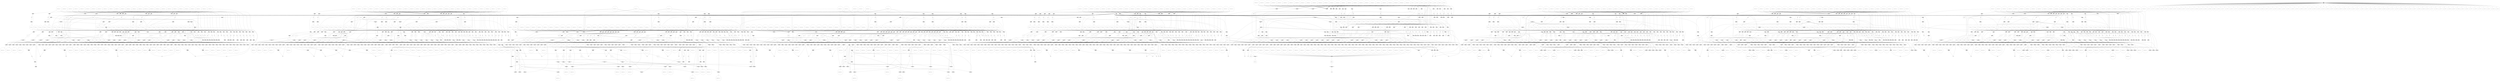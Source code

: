 digraph propNet
{
	"@431fa31f"[shape=invtriangle, style= filled, fillcolor=grey, label="NOT=0.id=0"]; "@431fa31f"->"@6be351f1"; "@431fa31f"->"@9cf4607"; "@431fa31f"->"@33b4341e"; 
	"@5c0b1c0a"[shape=invhouse, style= filled, fillcolor=grey, label="AND=0.id=0"]; "@5c0b1c0a"->"@7cd5a19b"; 
	"@60ee40ec"[shape=ellipse, style= filled, fillcolor=grey, label="OR=0.id=0"]; "@60ee40ec"->"@2eb8570c"; 
	"@23270323"[shape=invhouse, style= filled, fillcolor=grey, label="AND=0.id=0"]; "@23270323"->"@65e42bc6"; 
	"@66a966ad"[shape=box, style= filled, fillcolor=grey, label="TRANSITION"]; "@66a966ad"->"@6713d91f"; 
	"@1566b561"[shape=invtriangle, style= filled, fillcolor=grey, label="NOT=0.id=0"]; "@1566b561"->"@5fc283c0"; "@1566b561"->"@16ff27f7"; "@1566b561"->"@47369afa"; 
	"@4793a79b"[shape=circle, style= filled, fillcolor=white, label="( true ( cell 2 2 1 1 3 ) )"]; "@4793a79b"->"@37d61f20"; "@4793a79b"->"@22453849"; "@4793a79b"->"@217faad0"; 
	"@77d4776"[shape=circle, style= filled, fillcolor=white, label="( legal robot ( mark 1 2 1 1 2 ) )"]; 
	"@5f825f3"[shape=circle, style= filled, fillcolor=white, label="( does robot ( mark 3 2 1 1 1 ) )"]; "@5f825f3"->"@4f6d4d2c"; "@5f825f3"->"@3208b08e"; "@5f825f3"->"@107e4ee2"; "@5f825f3"->"@cae3760"; 
	"@2aa02aab"[shape=circle, style= filled, fillcolor=white, label="( does robot ( mark 3 3 1 3 2 ) )"]; "@2aa02aab"->"@76000821"; "@2aa02aab"->"@e24dc93"; "@2aa02aab"->"@7d76509d"; "@2aa02aab"->"@5dcbd03"; 
	"@20ca60c7"[shape=invhouse, style= filled, fillcolor=grey, label="AND=0.id=0"]; "@20ca60c7"->"@5c6fdecd"; 
	"@31c3b1ce"[shape=ellipse, style= filled, fillcolor=grey, label="OR=0.id=0"]; "@31c3b1ce"->"@34efc295"; 
	"@6585e595"[shape=ellipse, style= filled, fillcolor=grey, label="OR=0.id=0"]; "@6585e595"->"@56ea40b"; 
	"@278c679c"[shape=circle, style= filled, fillcolor=white, label="( init ( cell 1 1 2 2 b ) )"]; 
	"@66e846fa"[shape=ellipse, style= filled, fillcolor=grey, label="OR=0.id=0"]; "@66e846fa"->"@e837a7"; 
	"@59f1f9e5"[shape=circle, style= filled, fillcolor=white, label="( true ( cell 2 1 3 3 3 ) )"]; "@59f1f9e5"->"@56b4e244"; "@59f1f9e5"->"@3799963a"; "@59f1f9e5"->"@16f790ac"; 
	"@43bc42e"[shape=invhouse, style= filled, fillcolor=grey, label="AND=0.id=0"]; "@43bc42e"->"@734d3c11"; 
	"@43252333"[shape=circle, style= filled, fillcolor=white, label="( row 1 1 2 3 )"]; "@43252333"->"@a026d2a"; 
	"@79fd39eb"[shape=invhouse, style= filled, fillcolor=grey, label="AND=0.id=0"]; "@79fd39eb"->"@5d633ded"; 
	"@2fa7afbf"[shape=ellipse, style= filled, fillcolor=grey, label="OR=0.id=0"]; "@2fa7afbf"->"@18701ddc"; 
	"@2ff1cfe8"[shape=circle, style= filled, fillcolor=white, label="anon"]; "@2ff1cfe8"->"@2d82c621"; 
	"@233a22f"[shape=ellipse, style= filled, fillcolor=grey, label="OR=0.id=0"]; "@233a22f"->"@2eeb3d38"; 
	"@76157635"[shape=circle, style= filled, fillcolor=white, label="anon"]; "@76157635"->"@4341e97c"; 
	"@74f554d7"[shape=circle, style= filled, fillcolor=white, label="( next_tmp2 1 2 2 )"]; "@74f554d7"->"@8431781"; "@74f554d7"->"@b749ff0"; "@74f554d7"->"@7984add2"; "@74f554d7"->"@73fc4ee4"; "@74f554d7"->"@432bc867"; "@74f554d7"->"@604324fe"; 
	"@1ea61e84"[shape=box, style= filled, fillcolor=grey, label="TRANSITION"]; "@1ea61e84"->"@434cba91"; 
	"@522b9208"[shape=invhouse, style= filled, fillcolor=grey, label="AND=0.id=0"]; "@522b9208"->"@5d17c74b"; 
	"@5e345c0"[shape=invhouse, style= filled, fillcolor=grey, label="AND=0.id=0"]; "@5e345c0"->"@78f6c782"; 
	"@648cc4a9"[shape=circle, style= filled, fillcolor=white, label="anon"]; "@648cc4a9"->"@479e92ad"; 
	"@d7bed5d"[shape=circle, style= filled, fillcolor=white, label="( does robot ( mark 2 1 1 2 1 ) )"]; "@d7bed5d"->"@50ac868c"; "@d7bed5d"->"@2cccbd2d"; "@d7bed5d"->"@626d0ac5"; "@d7bed5d"->"@50809b0c"; 
	"@79bdd99a"[shape=ellipse, style= filled, fillcolor=grey, label="OR=0.id=0"]; "@79bdd99a"->"@3c5d2860"; 
	"@38cf98e5"[shape=circle, style= filled, fillcolor=white, label="anon"]; "@38cf98e5"->"@65ef309e"; 
	"@bfd0bce"[shape=circle, style= filled, fillcolor=white, label="( does robot ( mark 3 1 3 1 1 ) )"]; "@bfd0bce"->"@dbc4ad9"; "@bfd0bce"->"@7cf370c5"; "@bfd0bce"->"@465dcab7"; "@bfd0bce"->"@1137cd5d"; 
	"@60c660f1"[shape=circle, style= filled, fillcolor=white, label="( col 3 3 2 1 )"]; "@60c660f1"->"@4bf89ce1"; 
	"@556f352c"[shape=invhouse, style= filled, fillcolor=grey, label="AND=0.id=0"]; "@556f352c"->"@c5962f7"; 
	"@4f7b4f3e"[shape=invhouse, style= filled, fillcolor=grey, label="AND=0.id=0"]; "@4f7b4f3e"->"@5485368a"; 
	"@12adb2ea"[shape=ellipse, style= filled, fillcolor=grey, label="OR=0.id=0"]; "@12adb2ea"->"@b0c5b13"; 
	"@76c93687"[shape=circle, style= filled, fillcolor=white, label="anon"]; "@76c93687"->"@6af1531c"; 
	"@64ea44a4"[shape=circle, style= filled, fillcolor=white, label="( next_tmp4 2 2 1 )"]; "@64ea44a4"->"@7d101860"; "@64ea44a4"->"@455e4e6a"; "@64ea44a4"->"@5fa12f64"; "@64ea44a4"->"@7611e8f9"; "@64ea44a4"->"@a11049"; "@64ea44a4"->"@5b46732b"; 
	"@7c39fc77"[shape=ellipse, style= filled, fillcolor=grey, label="OR=0.id=0"]; "@7c39fc77"->"@18e6f258"; 
	"@300ab05a"[shape=circle, style= filled, fillcolor=white, label="anon"]; "@300ab05a"->"@4db57f7f"; 
	"@54d39482"[shape=circle, style= filled, fillcolor=white, label="( legal robot ( mark 2 2 1 3 2 ) )"]; "@54d39482"->"@5c04ad68"; 
	"@5ae6bab7"[shape=circle, style= filled, fillcolor=white, label="( legal robot ( mark 2 3 2 3 3 ) )"]; 
	"@652c257d"[shape=box, style= filled, fillcolor=grey, label="TRANSITION"]; "@652c257d"->"@74645fc0"; 
	"@4b7aab1f"[shape=invhouse, style= filled, fillcolor=grey, label="AND=0.id=0"]; "@4b7aab1f"->"@398196f9"; 
	"@1195d1f2"[shape=circle, style= filled, fillcolor=white, label="( legal robot ( mark 2 2 2 1 1 ) )"]; "@1195d1f2"->"@5c04ad68"; 
	"@70c610ad"[shape=box, style= filled, fillcolor=grey, label="TRANSITION"]; "@70c610ad"->"@2d5a94fe"; 
	"@3c437c2e"[shape=ellipse, style= filled, fillcolor=grey, label="OR=0.id=0"]; "@3c437c2e"->"@1bc2383e"; 
	"@7054768"[shape=ellipse, style= filled, fillcolor=grey, label="OR=0.id=0"]; "@7054768"->"@28de01e2"; 
	"@3a5c9a32"[shape=circle, style= filled, fillcolor=white, label="( init ( cell 3 1 1 3 b ) )"]; 
	"@2d5e0d2e"[shape=invhouse, style= filled, fillcolor=grey, label="AND=0.id=0"]; "@2d5e0d2e"->"@6b979796"; 
	"@7bf8db8b"[shape=invhouse, style= filled, fillcolor=grey, label="AND=0.id=0"]; "@7bf8db8b"->"@5563f3f0"; 
	"@4a9e6ae9"[shape=box, style= filled, fillcolor=grey, label="TRANSITION"]; "@4a9e6ae9"->"@5149e8ad"; 
	"@3a575a2f"[shape=circle, style= filled, fillcolor=white, label="( does robot ( mark 1 2 2 3 1 ) )"]; "@3a575a2f"->"@2f72bac2"; "@3a575a2f"->"@48e276b1"; "@3a575a2f"->"@5854940e"; "@3a575a2f"->"@54381904"; 
	"@5738d744"[shape=circle, style= filled, fillcolor=white, label="anon"]; "@5738d744"->"@2d599aab"; 
	"@1e12de96"[shape=circle, style= filled, fillcolor=white, label="anon"]; "@1e12de96"->"@7b2fbd8e"; 
	"@2455a4dd"[shape=invtriangle, style= filled, fillcolor=grey, label="NOT=0.id=0"]; "@2455a4dd"->"@2da856df"; "@2455a4dd"->"@40c70f8d"; "@2455a4dd"->"@28b7ca3b"; 
	"@14ae5424"[shape=circle, style= filled, fillcolor=white, label="( does robot ( mark 3 2 3 3 2 ) )"]; "@14ae5424"->"@2981182b"; "@14ae5424"->"@49f6155d"; "@14ae5424"->"@cae3760"; "@14ae5424"->"@64cbddd5"; 
	"@5d633ded"[shape=circle, style= filled, fillcolor=white, label="( legal robot ( mark 2 2 1 3 1 ) )"]; "@5d633ded"->"@5c04ad68"; 
	"@18823817"[shape=invhouse, style= filled, fillcolor=grey, label="AND=0.id=0"]; "@18823817"->"@10d4244b"; 
	"@30879012"[shape=invhouse, style= filled, fillcolor=grey, label="AND=0.id=0"]; "@30879012"->"@7e224151"; 
	"@40c9005f"[shape=ellipse, style= filled, fillcolor=grey, label="OR=0.id=0"]; "@40c9005f"->"@f5d2021"; 
	"@200ae09c"[shape=invhouse, style= filled, fillcolor=grey, label="AND=0.id=0"]; "@200ae09c"->"@59224517"; 
	"@727152e9"[shape=circle, style= filled, fillcolor=white, label="( row 1 1 2 2 )"]; "@727152e9"->"@419aa317"; 
	"@5ea53e3c"[shape=circle, style= filled, fillcolor=white, label="anon"]; "@5ea53e3c"->"@649b8923"; 
	"@2c846c19"[shape=circle, style= filled, fillcolor=white, label="anon"]; "@2c846c19"->"@572d4d05"; 
	"@712451b9"[shape=ellipse, style= filled, fillcolor=grey, label="OR=0.id=0"]; "@712451b9"->"@6fccb515"; 
	"@6e802e1e"[shape=invhouse, style= filled, fillcolor=grey, label="AND=0.id=0"]; "@6e802e1e"->"@8e637ef"; 
	"@134d73d2"[shape=invhouse, style= filled, fillcolor=grey, label="AND=0.id=0"]; "@134d73d2"->"@48a8e2fc"; 
	"@5cb1bc12"[shape=invtriangle, style= filled, fillcolor=grey, label="NOT=0.id=0"]; "@5cb1bc12"->"@7db26ce3"; "@5cb1bc12"->"@6a9708"; "@5cb1bc12"->"@6d4107a5"; "@5cb1bc12"->"@498feb48"; "@5cb1bc12"->"@5a91a576"; "@5cb1bc12"->"@129c1454"; "@5cb1bc12"->"@65ebdba2"; "@5cb1bc12"->"@1508f624"; "@5cb1bc12"->"@6423c0ed"; 
	"@2d1d8dbe"[shape=invtriangle, style= filled, fillcolor=grey, label="NOT=0.id=0"]; "@2d1d8dbe"->"@43812771"; "@2d1d8dbe"->"@5e1dde"; "@2d1d8dbe"->"@2f85e4f7"; "@2d1d8dbe"->"@2410bd03"; "@2d1d8dbe"->"@2a347227"; "@2d1d8dbe"->"@51333187"; "@2d1d8dbe"->"@3fb562b0"; "@2d1d8dbe"->"@48d567df"; "@2d1d8dbe"->"@10fddd52"; 
	"@71bb511e"[shape=ellipse, style= filled, fillcolor=grey, label="OR=0.id=0"]; "@71bb511e"->"@4084dce3"; 
	"@4cd92c7e"[shape=invtriangle, style= filled, fillcolor=grey, label="NOT=0.id=0"]; "@4cd92c7e"->"@20d671d5"; "@4cd92c7e"->"@34f5f45c"; "@4cd92c7e"->"@5ac48a1b"; 
	"@34f5f45c"[shape=invhouse, style= filled, fillcolor=grey, label="AND=0.id=0"]; "@34f5f45c"->"@386b485c"; 
	"@2fccef65"[shape=invtriangle, style= filled, fillcolor=grey, label="NOT=0.id=0"]; "@2fccef65"->"@76c5fb64"; "@2fccef65"->"@19629db6"; "@2fccef65"->"@4fe60c98"; 
	"@371a37b6"[shape=ellipse, style= filled, fillcolor=grey, label="OR=0.id=0"]; "@371a37b6"->"@71c7c384"; 
	"@60de206c"[shape=circle, style= filled, fillcolor=white, label="anon"]; "@60de206c"->"@6be5f936"; 
	"@6d8e2d3c"[shape=invhouse, style= filled, fillcolor=grey, label="AND=0.id=0"]; "@6d8e2d3c"->"@688724b3"; 
	"@1632d680"[shape=invtriangle, style= filled, fillcolor=grey, label="NOT=0.id=0"]; "@1632d680"->"@4f523f16"; "@1632d680"->"@77f3155a"; "@1632d680"->"@69a6ff1d"; 
	"@265c46ee"[shape=circle, style= filled, fillcolor=white, label="( init ( cell 3 2 2 2 b ) )"]; 
	"@4b4eebfd"[shape=circle, style= filled, fillcolor=white, label="( true ( cell 2 3 3 3 b ) )"]; "@4b4eebfd"->"@64d09270"; "@4b4eebfd"->"@50f2c660"; "@4b4eebfd"->"@7c320ce1"; "@4b4eebfd"->"@994e200"; "@4b4eebfd"->"@6ce5f4b0"; "@4b4eebfd"->"@65ebdba2"; "@4b4eebfd"->"@13c9c132"; "@4b4eebfd"->"@1a0e8e23"; 
	"@51333187"[shape=invhouse, style= filled, fillcolor=grey, label="AND=0.id=0"]; "@51333187"->"@234f7a19"; 
	"@138eb338"[shape=ellipse, style= filled, fillcolor=grey, label="OR=0.id=0"]; "@138eb338"->"@3aac2ab0"; 
	"@10c0f077"[shape=circle, style= filled, fillcolor=white, label="( legal robot ( mark 3 1 1 2 3 ) )"]; 
	"@76ca1671"[shape=ellipse, style= filled, fillcolor=grey, label="OR=0.id=0"]; "@76ca1671"->"@20637996"; 
	"@7c201c9e"[shape=ellipse, style= filled, fillcolor=grey, label="OR=0.id=0"]; "@7c201c9e"->"@2a0647f"; 
	"@7392d32d"[shape=circle, style= filled, fillcolor=white, label="anon"]; "@7392d32d"->"@13bb7355"; 
	"@4449c4f6"[shape=ellipse, style= filled, fillcolor=grey, label="OR=0.id=0"]; "@4449c4f6"->"@618c4dd4"; 
	"@5bca57c"[shape=circle, style= filled, fillcolor=white, label="( does robot ( mark 2 3 2 1 2 ) )"]; "@5bca57c"->"@1eb664b5"; "@5bca57c"->"@1c037204"; "@5bca57c"->"@4c8a900d"; "@5bca57c"->"@5ca5bd1"; 
	"@76c65606"[shape=box, style= filled, fillcolor=grey, label="TRANSITION"]; "@76c65606"->"@454d7235"; 
	"@43384f0"[shape=circle, style= filled, fillcolor=white, label="( row 1 2 3 3 )"]; "@43384f0"->"@41b79cb5"; 
	"@c180cdb"[shape=ellipse, style= filled, fillcolor=grey, label="OR=0.id=0"]; "@c180cdb"->"@30eafecd"; 
	"@100970cc"[shape=box, style= filled, fillcolor=grey, label="TRANSITION"]; "@100970cc"->"@66f75000"; 
	"@7ae4ba2d"[shape=circle, style= filled, fillcolor=white, label="( true ( cell 3 2 2 1 b ) )"]; "@7ae4ba2d"->"@e2975aa"; "@7ae4ba2d"->"@5b53d297"; "@7ae4ba2d"->"@410015b4"; "@7ae4ba2d"->"@6e3e493b"; "@7ae4ba2d"->"@7ef4670c"; "@7ae4ba2d"->"@f0432bd"; "@7ae4ba2d"->"@7e361a8d"; "@7ae4ba2d"->"@18a4bad9"; 
	"@318bd146"[shape=circle, style= filled, fillcolor=white, label="( true ( cell 2 3 2 2 1 ) )"]; "@318bd146"->"@47400605"; "@318bd146"->"@175c4fbb"; "@318bd146"->"@4efc27f1"; 
	"@7c495c84"[shape=circle, style= filled, fillcolor=white, label="( row 1 2 2 3 )"]; "@7c495c84"->"@7a4d4c98"; 
	"@750b35c6"[shape=circle, style= filled, fillcolor=white, label="( col 1 1 1 3 )"]; "@750b35c6"->"@48a4588"; 
	"@6715a7da"[shape=invtriangle, style= filled, fillcolor=grey, label="NOT=0.id=0"]; "@6715a7da"->"@7776b645"; "@6715a7da"->"@18287644"; "@6715a7da"->"@16c65b2b"; 
	"@63ec633c"[shape=circle, style= filled, fillcolor=white, label="( init ( cell 2 1 1 3 b ) )"]; 
	"@440f44de"[shape=circle, style= filled, fillcolor=white, label="( true ( cell 3 3 3 3 b ) )"]; "@440f44de"->"@4b41e986"; "@440f44de"->"@4e34214c"; "@440f44de"->"@48d567df"; "@440f44de"->"@23ff7954"; "@440f44de"->"@f8afb51"; "@440f44de"->"@309477d8"; "@440f44de"->"@2fab8296"; "@440f44de"->"@7cd26cfc"; 
	"@3d4bdd9a"[shape=invtriangle, style= filled, fillcolor=grey, label="NOT=0.id=0"]; "@3d4bdd9a"->"@b793c9a"; "@3d4bdd9a"->"@670a98cc"; "@3d4bdd9a"->"@7a43cc74"; 
	"@7c003cd3"[shape=invhouse, style= filled, fillcolor=grey, label="AND=0.id=0"]; "@7c003cd3"->"@77738707"; 
	"@3963b9b7"[shape=circle, style= filled, fillcolor=white, label="anon"]; "@3963b9b7"->"@4b2e93b6"; 
	"@78819854"[shape=ellipse, style= filled, fillcolor=grey, label="OR=0.id=0"]; "@78819854"->"@3f1c2efc"; 
	"@7e4d9e9a"[shape=circle, style= filled, fillcolor=white, label="anon"]; "@7e4d9e9a"->"@15b958e4"; 
	"@3ae0379"[shape=circle, style= filled, fillcolor=white, label="( row 2 3 3 2 )"]; "@3ae0379"->"@2097a422"; 
	"@6132c1d7"[shape=circle, style= filled, fillcolor=white, label="( true ( cell 1 1 3 3 3 ) )"]; "@6132c1d7"->"@13e093c"; "@6132c1d7"->"@7af88433"; "@6132c1d7"->"@34d71d8a"; 
	"@66834666"[shape=circle, style= filled, fillcolor=white, label="( true ( cell 1 1 3 2 b ) )"]; "@66834666"->"@65ff1f7d"; "@66834666"->"@556f352c"; "@66834666"->"@19629db6"; "@66834666"->"@3fc48421"; "@66834666"->"@4cad292b"; "@66834666"->"@3563172b"; "@66834666"->"@28bf3875"; "@66834666"->"@265c10a2"; 
	"@7ff99f11"[shape=ellipse, style= filled, fillcolor=grey, label="OR=0.id=0"]; "@7ff99f11"->"@1d962cba"; 
	"@15d09539"[shape=box, style= filled, fillcolor=grey, label="TRANSITION"]; "@15d09539"->"@2787335a"; 
	"@4c5fccb5"[shape=ellipse, style= filled, fillcolor=grey, label="OR=0.id=0"]; "@4c5fccb5"->"@14e1e6ff"; 
	"@51feb113"[shape=circle, style= filled, fillcolor=white, label="anon"]; "@51feb113"->"@52bc06c"; 
	"@13bb7355"[shape=ellipse, style= filled, fillcolor=grey, label="OR=0.id=0"]; "@13bb7355"->"@5df409ef"; 
	"@3c5f3cb1"[shape=box, style= filled, fillcolor=grey, label="TRANSITION"]; "@3c5f3cb1"->"@2bc8f657"; 
	"@60a7e054"[shape=circle, style= filled, fillcolor=white, label="( init ( cell 1 1 1 1 b ) )"]; 
	"@282388d6"[shape=ellipse, style= filled, fillcolor=grey, label="OR=0.id=0"]; "@282388d6"->"@2a7cf0df"; 
	"@3ecc9e34"[shape=circle, style= filled, fillcolor=white, label="( next_tmp4 2 2 2 )"]; "@3ecc9e34"->"@446f8c6"; "@3ecc9e34"->"@212683e3"; "@3ecc9e34"->"@319925e3"; "@3ecc9e34"->"@1542e07f"; "@3ecc9e34"->"@5b2153af"; "@3ecc9e34"->"@17d3b5dc"; 
	"@7470f48c"[shape=circle, style= filled, fillcolor=white, label="( true ( cell 3 2 3 3 3 ) )"]; "@7470f48c"->"@47a9ffc3"; "@7470f48c"->"@1a7b04b1"; "@7470f48c"->"@7c201c9e"; 
	"@39c0b8c0"[shape=circle, style= filled, fillcolor=white, label="anon"]; "@39c0b8c0"->"@5b55d95c"; 
	"@6d8fcc8e"[shape=invhouse, style= filled, fillcolor=grey, label="AND=0.id=0"]; "@6d8fcc8e"->"@63df56a4"; 
	"@48a4588"[shape=invtriangle, style= filled, fillcolor=grey, label="NOT=0.id=0"]; "@48a4588"->"@76c5fb64"; "@48a4588"->"@15c68355"; "@48a4588"->"@2e790a8f"; 
	"@49ac88af"[shape=circle, style= filled, fillcolor=white, label="( true ( cell 3 2 1 1 2 ) )"]; "@49ac88af"->"@238a7adb"; "@49ac88af"->"@26dd237f"; "@49ac88af"->"@2ea27c4"; 
	"@1f3efe3d"[shape=ellipse, style= filled, fillcolor=grey, label="OR=0.id=0"]; "@1f3efe3d"->"@24868f93"; 
	"@fab4eae"[shape=box, style= filled, fillcolor=grey, label="TRANSITION"]; "@fab4eae"->"@27f671ba"; 
	"@40c661c3"[shape=invtriangle, style= filled, fillcolor=grey, label="NOT=0.id=0"]; "@40c661c3"->"@64710320"; "@40c661c3"->"@4d0a6628"; "@40c661c3"->"@53a38d04"; 
	"@293a398"[shape=invtriangle, style= filled, fillcolor=grey, label="NOT=0.id=0"]; "@293a398"->"@4cad292b"; "@293a398"->"@44fb7ac0"; "@293a398"->"@15ed7923"; 
	"@1f0c9e02"[shape=circle, style= filled, fillcolor=white, label="anon"]; "@1f0c9e02"->"@7826f79"; 
	"@376f167a"[shape=box, style= filled, fillcolor=grey, label="TRANSITION"]; "@376f167a"->"@10587ba2"; 
	"@a601be"[shape=invhouse, style= filled, fillcolor=grey, label="AND=0.id=0"]; "@a601be"->"@7f4c8ddc"; 
	"@6bdb8ac0"[shape=circle, style= filled, fillcolor=white, label="( init ( cell 3 2 3 2 b ) )"]; 
	"@3cb5fd95"[shape=circle, style= filled, fillcolor=white, label="( does robot ( mark 1 2 1 3 1 ) )"]; "@3cb5fd95"->"@2f72bac2"; "@3cb5fd95"->"@6bfbefe3"; "@3cb5fd95"->"@721bc631"; "@3cb5fd95"->"@54381904"; 
	"@28a109"[shape=circle, style= filled, fillcolor=white, label="( does robot ( mark 1 3 1 2 3 ) )"]; "@28a109"->"@7a593e9c"; "@28a109"->"@729ebd07"; "@28a109"->"@48e5e54e"; "@28a109"->"@ef4a81b"; 
	"@49d608f4"[shape=invtriangle, style= filled, fillcolor=grey, label="NOT=0.id=0"]; "@49d608f4"->"@2440fa29"; "@49d608f4"->"@6ded1de6"; "@49d608f4"->"@13c9c132"; 
	"@2816293e"[shape=circle, style= filled, fillcolor=white, label="( true ( cell 3 2 3 1 3 ) )"]; "@2816293e"->"@6585e595"; "@2816293e"->"@47a9ffc3"; "@2816293e"->"@14f7890c"; 
	"@43fde2d5"[shape=box, style= filled, fillcolor=grey, label="TRANSITION"]; "@43fde2d5"->"@67598f78"; 
	"@4f6c5df"[shape=ellipse, style= filled, fillcolor=grey, label="OR=0.id=0"]; "@4f6c5df"->"@4fb3bd09"; 
	"@569ff7b5"[shape=ellipse, style= filled, fillcolor=grey, label="OR=0.id=0"]; "@569ff7b5"->"@10ac481"; 
	"@684a8966"[shape=ellipse, style= filled, fillcolor=grey, label="OR=0.id=0"]; "@684a8966"->"@5a69a069"; 
	"@5e335f1c"[shape=circle, style= filled, fillcolor=white, label="anon"]; "@5e335f1c"->"@1c450087"; 
	"@510b103b"[shape=invhouse, style= filled, fillcolor=grey, label="AND=0.id=0"]; "@510b103b"->"@2cf6c7a8"; 
	"@7e2d5f1c"[shape=circle, style= filled, fillcolor=white, label="( next_tmp2 2 3 1 )"]; "@7e2d5f1c"->"@4bfe1efc"; "@7e2d5f1c"->"@7773aea0"; "@7e2d5f1c"->"@656d3ed6"; "@7e2d5f1c"->"@3c673e8"; "@7e2d5f1c"->"@33fd8ac3"; "@7e2d5f1c"->"@134d73d2"; 
	"@51ea42f"[shape=ellipse, style= filled, fillcolor=grey, label="OR=0.id=0"]; "@51ea42f"->"@8296395"; 
	"@22cc83ff"[shape=circle, style= filled, fillcolor=white, label="( true ( cell 2 3 3 2 b ) )"]; "@22cc83ff"->"@5721efd1"; "@22cc83ff"->"@6caa6178"; "@22cc83ff"->"@187be94e"; "@22cc83ff"->"@129c1454"; "@22cc83ff"->"@299ee314"; "@22cc83ff"->"@5e25ed9b"; "@22cc83ff"->"@5cd0feae"; "@22cc83ff"->"@71fe3d21"; 
	"@7776b645"[shape=invhouse, style= filled, fillcolor=grey, label="AND=0.id=0"]; "@7776b645"->"@6778040a"; 
	"@61e8c0dc"[shape=circle, style= filled, fillcolor=white, label="anon"]; "@61e8c0dc"->"@10500a5d"; 
	"@2966e850"[shape=invhouse, style= filled, fillcolor=grey, label="AND=0.id=0"]; "@2966e850"->"@21c57421"; 
	"@7f4afe70"[shape=ellipse, style= filled, fillcolor=grey, label="OR=0.id=0"]; "@7f4afe70"->"@13c32ea9"; 
	"@4fb1ee8a"[shape=box, style= filled, fillcolor=grey, label="TRANSITION"]; "@4fb1ee8a"->"@7accc274"; 
	"@6f6b8e56"[shape=ellipse, style= filled, fillcolor=grey, label="OR=0.id=0"]; "@6f6b8e56"->"@e79d1ef"; 
	"@35e154df"[shape=box, style= filled, fillcolor=grey, label="TRANSITION"]; "@35e154df"->"@5948e35e"; 
	"@1486d5b9"[shape=invhouse, style= filled, fillcolor=grey, label="AND=0.id=0"]; "@1486d5b9"->"@669b7586"; 
	"@12b9d3f9"[shape=invtriangle, style= filled, fillcolor=grey, label="NOT=0.id=0"]; "@12b9d3f9"->"@6cd317e7"; "@12b9d3f9"->"@66b25068"; "@12b9d3f9"->"@6e767e7a"; 
	"@4d154c54"[shape=invhouse, style= filled, fillcolor=grey, label="AND=0.id=0"]; "@4d154c54"->"@4938d6bd"; 
	"@ad0ab94"[shape=ellipse, style= filled, fillcolor=grey, label="OR=0.id=0"]; "@ad0ab94"->"@4402380e"; 
	"@47400605"[shape=ellipse, style= filled, fillcolor=grey, label="OR=0.id=0"]; "@47400605"->"@2bb8c16d"; 
	"@4b925ff"[shape=invtriangle, style= filled, fillcolor=grey, label="NOT=0.id=0"]; "@4b925ff"->"@48cf9a2d"; "@4b925ff"->"@44d5de26"; "@4b925ff"->"@5b53d297"; 
	"@2681c7c6"[shape=invhouse, style= filled, fillcolor=grey, label="AND=0.id=0"]; "@2681c7c6"->"@4bf2e75b"; 
	"@57a616e9"[shape=circle, style= filled, fillcolor=white, label="( init ( cell 1 2 1 1 b ) )"]; 
	"@677a662a"[shape=invhouse, style= filled, fillcolor=grey, label="AND=0.id=0"]; "@677a662a"->"@413ed09d"; 
	"@5315b244"[shape=invhouse, style= filled, fillcolor=grey, label="AND=0.id=0"]; "@5315b244"->"@73b42dc8"; 
	"@3e3c3f6f"[shape=invtriangle, style= filled, fillcolor=grey, label="NOT=0.id=0"]; "@3e3c3f6f"->"@44a84bac"; "@3e3c3f6f"->"@848637d"; "@3e3c3f6f"->"@70de2219"; 
	"@8e609b2"[shape=circle, style= filled, fillcolor=white, label="( row 2 2 1 1 )"]; "@8e609b2"->"@47bc8bc3"; 
	"@2ea10ff5"[shape=invhouse, style= filled, fillcolor=grey, label="AND=0.id=0"]; "@2ea10ff5"->"@52285a6d"; 
	"@2bb88aed"[shape=box, style= filled, fillcolor=grey, label="TRANSITION"]; "@2bb88aed"->"@1fbcd4d"; 
	"@5b029a55"[shape=circle, style= filled, fillcolor=white, label="( does robot ( mark 3 3 2 3 1 ) )"]; "@5b029a55"->"@5bb9d8cf"; "@5b029a55"->"@e24dc93"; "@5b029a55"->"@79bdd99a"; "@5b029a55"->"@5dcbd03"; 
	"@3d80dcde"[shape=ellipse, style= filled, fillcolor=grey, label="OR=0.id=0"]; "@3d80dcde"->"@664df439"; 
	"@208341e1"[shape=ellipse, style= filled, fillcolor=grey, label="OR=0.id=0"]; "@208341e1"->"@38a32f6c"; 
	"@56ea40b"[shape=circle, style= filled, fillcolor=white, label="( col 3 2 1 3 )"]; "@56ea40b"->"@12650043"; 
	"@499768f2"[shape=invhouse, style= filled, fillcolor=grey, label="AND=0.id=0"]; "@499768f2"->"@3c8522d8"; 
	"@15f0f498"[shape=circle, style= filled, fillcolor=white, label="anon"]; "@15f0f498"->"@74f56c0f"; 
	"@3c3fdd55"[shape=circle, style= filled, fillcolor=white, label="( does robot ( mark 2 2 1 2 3 ) )"]; "@3c3fdd55"->"@263bb27e"; "@3c3fdd55"->"@1fb80dae"; "@3c3fdd55"->"@60894a52"; "@3c3fdd55"->"@22596d16"; 
	"@71527039"[shape=circle, style= filled, fillcolor=white, label="( true ( cell 2 1 2 3 2 ) )"]; "@71527039"->"@2de5bc2"; "@71527039"->"@2f22636c"; "@71527039"->"@6f0a60f5"; 
	"@6900c86e"[shape=circle, style= filled, fillcolor=white, label="( true ( cell 2 3 1 1 2 ) )"]; "@6900c86e"->"@54456b03"; "@6900c86e"->"@1f4445ed"; "@6900c86e"->"@1332682e"; 
	"@6c81edf4"[shape=circle, style= filled, fillcolor=white, label="anon"]; "@6c81edf4"->"@605355d3"; 
	"@3d473c3c"[shape=circle, style= filled, fillcolor=white, label="anon"]; "@3d473c3c"->"@960a8ef"; 
	"@3e725f0e"[shape=circle, style= filled, fillcolor=white, label="( does robot ( mark 2 1 1 3 3 ) )"]; "@3e725f0e"->"@7564c5c5"; "@3e725f0e"->"@5921cc06"; "@3e725f0e"->"@626d0ac5"; "@3e725f0e"->"@50809b0c"; 
	"@47ece66d"[shape=circle, style= filled, fillcolor=white, label="( true ( cell 2 2 1 3 b ) )"]; "@47ece66d"->"@12ec7b5c"; "@47ece66d"->"@318df03e"; "@47ece66d"->"@79fd39eb"; "@47ece66d"->"@158d0d45"; "@47ece66d"->"@3adc250"; "@47ece66d"->"@37c4b52a"; "@47ece66d"->"@1c4b4c64"; "@47ece66d"->"@5fed3382"; "@47ece66d"->"@17d3b5dc"; 
	"@229e631d"[shape=circle, style= filled, fillcolor=white, label="( true ( cell 1 1 2 2 1 ) )"]; "@229e631d"->"@1cf06fe0"; "@229e631d"->"@655222ec"; "@229e631d"->"@7c39fc77"; 
	"@e818b"[shape=circle, style= filled, fillcolor=white, label="anon"]; "@e818b"->"@5ad19573"; 
	"@1327d2a1"[shape=box, style= filled, fillcolor=grey, label="TRANSITION"]; "@1327d2a1"->"@6a762d5b"; 
	"@698c280b"[shape=ellipse, style= filled, fillcolor=grey, label="OR=0.id=0"]; "@698c280b"->"@1201dbfd"; 
	"@3590141b"[shape=ellipse, style= filled, fillcolor=grey, label="OR=0.id=0"]; "@3590141b"->"@647d6086"; 
	"@739e6b4"[shape=circle, style= filled, fillcolor=white, label="( does robot ( mark 3 1 1 3 3 ) )"]; "@739e6b4"->"@14bbfd29"; "@739e6b4"->"@8b9a4df"; "@739e6b4"->"@7cf370c5"; "@739e6b4"->"@40c9005f"; 
	"@17b41639"[shape=ellipse, style= filled, fillcolor=grey, label="OR=0.id=0"]; "@17b41639"->"@136abcf2"; 
	"@7ef2df7c"[shape=circle, style= filled, fillcolor=white, label="( true ( cell 1 3 1 1 1 ) )"]; "@7ef2df7c"->"@2ecb29ed"; "@7ef2df7c"->"@7afb4af6"; "@7ef2df7c"->"@b2a02c4"; 
	"@5f099e87"[shape=ellipse, style= filled, fillcolor=grey, label="OR=0.id=0"]; "@5f099e87"->"@c936fb7"; 
	"@960a8ef"[shape=ellipse, style= filled, fillcolor=grey, label="OR=0.id=0"]; "@960a8ef"->"@2628a969"; 
	"@861e9fa"[shape=invtriangle, style= filled, fillcolor=grey, label="NOT=0.id=0"]; "@861e9fa"->"@62565767"; "@861e9fa"->"@8e518f0"; "@861e9fa"->"@49636594"; 
	"@407681eb"[shape=invhouse, style= filled, fillcolor=grey, label="AND=0.id=0"]; "@407681eb"->"@5c64caa4"; 
	"@1b12da8c"[shape=invhouse, style= filled, fillcolor=grey, label="AND=0.id=0"]; "@1b12da8c"->"@7ade24d7"; 
	"@70eab14a"[shape=circle, style= filled, fillcolor=white, label="anon"]; "@70eab14a"->"@1474fdbd"; 
	"@30dbd17b"[shape=invhouse, style= filled, fillcolor=grey, label="AND=0.id=0"]; "@30dbd17b"->"@278ef91a"; 
	"@42ec58e"[shape=box, style= filled, fillcolor=grey, label="TRANSITION"]; "@42ec58e"->"@21398b64"; 
	"@3f47fee5"[shape=circle, style= filled, fillcolor=white, label="anon"]; "@3f47fee5"->"@5d5234ea"; 
	"@3799963a"[shape=ellipse, style= filled, fillcolor=grey, label="OR=0.id=0"]; "@3799963a"->"@6ce1fbe"; 
	"@6c86ad22"[shape=invtriangle, style= filled, fillcolor=grey, label="NOT=0.id=0"]; "@6c86ad22"->"@652b16b"; "@6c86ad22"->"@206635d8"; "@6c86ad22"->"@2339e8e7"; 
	"@764277ea"[shape=circle, style= filled, fillcolor=white, label="( marking 1 1 )"]; "@764277ea"->"@54f36ccb"; 
	"@46e1274f"[shape=ellipse, style= filled, fillcolor=grey, label="OR=0.id=0"]; "@46e1274f"->"@743f39c1"; 
	"@2adf0b6d"[shape=circle, style= filled, fillcolor=white, label="( next_tmp2 2 1 3 )"]; "@2adf0b6d"->"@6e3e493b"; "@2adf0b6d"->"@24263b43"; "@2adf0b6d"->"@41e65b4c"; "@2adf0b6d"->"@7c08a4c"; "@2adf0b6d"->"@1762ae5d"; "@2adf0b6d"->"@591f3a10"; 
	"@318df03e"[shape=invhouse, style= filled, fillcolor=grey, label="AND=0.id=0"]; "@318df03e"->"@52b40e9b"; 
	"@74846f1"[shape=circle, style= filled, fillcolor=white, label="( row 2 3 1 2 )"]; "@74846f1"->"@1206bed4"; 
	"@1a7efbc2"[shape=circle, style= filled, fillcolor=white, label="( true ( cell 2 2 3 3 1 ) )"]; "@1a7efbc2"->"@7122f226"; "@1a7efbc2"->"@1919a4dc"; "@1a7efbc2"->"@6a7ef626"; 
	"@11f81045"[shape=invhouse, style= filled, fillcolor=grey, label="AND=0.id=0"]; "@11f81045"->"@21c57421"; 
	"@1143d082"[shape=circle, style= filled, fillcolor=white, label="( true ( cell 1 2 2 2 1 ) )"]; "@1143d082"->"@cd0e051"; "@1143d082"->"@55651176"; "@1143d082"->"@612b4b1f"; 
	"@5278f3ba"[shape=circle, style= filled, fillcolor=white, label="anon"]; "@5278f3ba"->"@38968851"; 
	"@552d94f8"[shape=circle, style= filled, fillcolor=white, label="( does robot ( mark 1 3 3 3 1 ) )"]; "@552d94f8"->"@6dbdddec"; "@552d94f8"->"@729ebd07"; "@552d94f8"->"@261af9b6"; "@552d94f8"->"@792bb2c4"; 
	"@757f14a5"[shape=circle, style= filled, fillcolor=white, label="( does robot ( mark 1 1 3 1 3 ) )"]; "@757f14a5"->"@578dff0c"; "@757f14a5"->"@4eafec68"; "@757f14a5"->"@418a04b3"; "@757f14a5"->"@31b0db4d"; 
	"@7e37dfea"[shape=ellipse, style= filled, fillcolor=grey, label="OR=0.id=0"]; "@7e37dfea"->"@1ea61e84"; 
	"@4fa3ee7d"[shape=ellipse, style= filled, fillcolor=grey, label="OR=0.id=0"]; "@4fa3ee7d"->"@4abc0c24"; 
	"@7c153df5"[shape=ellipse, style= filled, fillcolor=grey, label="OR=0.id=0"]; "@7c153df5"->"@4b9a0f01"; 
	"@785cf9be"[shape=invhouse, style= filled, fillcolor=grey, label="AND=0.id=0"]; "@785cf9be"->"@4642744a"; 
	"@6f952e77"[shape=invhouse, style= filled, fillcolor=grey, label="AND=0.id=0"]; "@6f952e77"->"@1bc242f4"; 
	"@75eb5408"[shape=circle, style= filled, fillcolor=white, label="( col 1 3 1 1 )"]; "@75eb5408"->"@435e808e"; 
	"@5ca91d41"[shape=circle, style= filled, fillcolor=white, label="( does robot ( mark 1 2 1 2 3 ) )"]; "@5ca91d41"->"@74b51312"; "@5ca91d41"->"@721bc631"; "@5ca91d41"->"@54381904"; "@5ca91d41"->"@6f6b8e56"; 
	"@11d33038"[shape=ellipse, style= filled, fillcolor=grey, label="OR=0.id=0"]; "@11d33038"->"@725e81bb"; 
	"@67f3861c"[shape=ellipse, style= filled, fillcolor=grey, label="OR=0.id=0"]; "@67f3861c"->"@19aede47"; 
	"@413620c7"[shape=circle, style= filled, fillcolor=white, label="( true ( cell 3 1 2 1 3 ) )"]; "@413620c7"->"@3a84c900"; "@413620c7"->"@5c434686"; "@413620c7"->"@7c156cba"; 
	"@2d34acc7"[shape=circle, style= filled, fillcolor=white, label="( row 2 1 2 3 )"]; "@2d34acc7"->"@26525d7d"; 
	"@744d15be"[shape=invtriangle, style= filled, fillcolor=grey, label="NOT=0.id=0"]; "@744d15be"->"@8ac534d"; "@744d15be"->"@47511e5f"; "@744d15be"->"@6236de09"; 
	"@7fe5be11"[shape=circle, style= filled, fillcolor=white, label="anon"]; "@7fe5be11"->"@7413c550"; 
	"@7c6bbd97"[shape=circle, style= filled, fillcolor=white, label="( legal robot ( mark 1 3 2 2 2 ) )"]; 
	"@3adc250"[shape=invhouse, style= filled, fillcolor=grey, label="AND=0.id=0"]; "@3adc250"->"@52b40e9b"; 
	"@1f863f8"[shape=circle, style= filled, fillcolor=white, label="( does robot ( mark 1 3 1 1 3 ) )"]; "@1f863f8"->"@7086ad9"; "@1f863f8"->"@7a593e9c"; "@1f863f8"->"@729ebd07"; "@1f863f8"->"@72ce8a07"; 
	"@7e4b3c4b"[shape=ellipse, style= filled, fillcolor=grey, label="OR=0.id=0"]; "@7e4b3c4b"->"@61dad740"; 
	"@730f510c"[shape=box, style= filled, fillcolor=grey, label="TRANSITION"]; "@730f510c"->"@4b0309eb"; 
	"@73429141"[shape=invtriangle, style= filled, fillcolor=grey, label="NOT=0.id=0"]; "@73429141"->"@e2975aa"; "@73429141"->"@3c8819e5"; "@73429141"->"@75e4051b"; 
	"@5b55d95c"[shape=box, style= filled, fillcolor=grey, label="TRANSITION"]; "@5b55d95c"->"@367d500"; 
	"@5485368a"[shape=circle, style= filled, fillcolor=white, label="( legal robot ( mark 2 1 3 2 1 ) )"]; 
	"@17d3b5dc"[shape=invhouse, style= filled, fillcolor=grey, label="AND=0.id=0"]; "@17d3b5dc"->"@52b40e9b"; 
	"@2f9ded8e"[shape=ellipse, style= filled, fillcolor=grey, label="OR=0.id=0"]; "@2f9ded8e"->"@c846406"; 
	"@193c5b28"[shape=circle, style= filled, fillcolor=white, label="( row 2 3 3 3 )"]; "@193c5b28"->"@2c1793fb"; 
	"@3dfb1fe2"[shape=circle, style= filled, fillcolor=white, label="( does robot ( mark 1 3 2 1 2 ) )"]; "@3dfb1fe2"->"@7086ad9"; "@3dfb1fe2"->"@729ebd07"; "@3dfb1fe2"->"@4d2c59e7"; "@3dfb1fe2"->"@75448d8f"; 
	"@65b4440"[shape=circle, style= filled, fillcolor=white, label="( row 3 2 2 2 )"]; "@65b4440"->"@4b925ff"; 
	"@7107f31c"[shape=circle, style= filled, fillcolor=white, label="( true ( cell 3 3 3 1 1 ) )"]; "@7107f31c"->"@641e9b9"; "@7107f31c"->"@4f6c5df"; "@7107f31c"->"@3b0f3602"; 
	"@1f79bd5a"[shape=circle, style= filled, fillcolor=white, label="( true ( cell 3 3 3 3 1 ) )"]; "@1f79bd5a"->"@228e8d8e"; "@1f79bd5a"->"@641e9b9"; "@1f79bd5a"->"@7182746c"; 
	"@26f364d7"[shape=box, style= filled, fillcolor=grey, label="TRANSITION"]; "@26f364d7"->"@1d9d7b54"; 
	"@168ff4aa"[shape=ellipse, style= filled, fillcolor=grey, label="OR=0.id=0"]; "@168ff4aa"->"@1964a6c6"; 
	"@5a8998ae"[shape=ellipse, style= filled, fillcolor=grey, label="OR=0.id=0"]; "@5a8998ae"->"@15b3a69"; 
	"@60de42f7"[shape=circle, style= filled, fillcolor=white, label="anon"]; "@60de42f7"->"@4df3cbb0"; 
	"@40edc2c3"[shape=invhouse, style= filled, fillcolor=grey, label="AND=0.id=0"]; "@40edc2c3"->"@7f4c8ddc"; 
	"@61e583d7"[shape=circle, style= filled, fillcolor=white, label="( init ( cell 2 3 3 1 b ) )"]; 
	"@268f64b6"[shape=circle, style= filled, fillcolor=white, label="( row 1 1 3 1 )"]; "@268f64b6"->"@29df0453"; 
	"@2c7d6e41"[shape=ellipse, style= filled, fillcolor=grey, label="OR=0.id=0"]; "@2c7d6e41"->"@3a7fd28"; 
	"@19003ad"[shape=ellipse, style= filled, fillcolor=grey, label="OR=0.id=0"]; "@19003ad"->"@193c5b28"; 
	"@1fb03c5"[shape=circle, style= filled, fillcolor=white, label="( true ( cell 1 2 2 2 2 ) )"]; "@1fb03c5"->"@27f333c0"; "@1fb03c5"->"@67109379"; "@1fb03c5"->"@406922e5"; 
	"@4f6d4d2c"[shape=ellipse, style= filled, fillcolor=grey, label="OR=0.id=0"]; "@4f6d4d2c"->"@2adf0b6d"; 
	"@1bce198a"[shape=circle, style= filled, fillcolor=white, label="( row 2 1 3 1 )"]; "@1bce198a"->"@2a3cdec"; 
	"@3563172b"[shape=invhouse, style= filled, fillcolor=grey, label="AND=0.id=0"]; "@3563172b"->"@c5962f7"; 
	"@4ff62dbe"[shape=invhouse, style= filled, fillcolor=grey, label="AND=0.id=0"]; "@4ff62dbe"->"@20f534c4"; 
	"@1050d219"[shape=ellipse, style= filled, fillcolor=grey, label="OR=0.id=0"]; "@1050d219"->"@114d8f94"; 
	"@1ae918bb"[shape=ellipse, style= filled, fillcolor=grey, label="OR=0.id=0"]; "@1ae918bb"->"@54510b59"; 
	"@4daa2ffe"[shape=ellipse, style= filled, fillcolor=grey, label="OR=0.id=0"]; "@4daa2ffe"->"@1a42b8ed"; 
	"@2fd92d8c"[shape=box, style= filled, fillcolor=grey, label="TRANSITION"]; "@2fd92d8c"->"@78240d8f"; 
	"@648946de"[shape=circle, style= filled, fillcolor=white, label="( true ( cell 3 1 1 3 2 ) )"]; "@648946de"->"@27dc62af"; "@648946de"->"@3967c961"; "@648946de"->"@ac6c6fc"; 
	"@5eab7cfc"[shape=invhouse, style= filled, fillcolor=grey, label="AND=0.id=0"]; "@5eab7cfc"->"@18afbb2a"; 
	"@7b47791d"[shape=circle, style= filled, fillcolor=white, label="( row 1 2 1 2 )"]; "@7b47791d"->"@744d15be"; 
	"@5204b058"[shape=invhouse, style= filled, fillcolor=grey, label="AND=0.id=0"]; "@5204b058"->"@826a5c9"; 
	"@2bea6989"[shape=circle, style= filled, fillcolor=white, label="( true ( cell 2 2 3 3 2 ) )"]; "@2bea6989"->"@47abd893"; "@2bea6989"->"@42b88685"; "@2bea6989"->"@3a70c0df"; 
	"@4e75cc16"[shape=circle, style= filled, fillcolor=white, label="( legal robot ( mark 3 2 2 1 1 ) )"]; 
	"@10d532b6"[shape=invhouse, style= filled, fillcolor=grey, label="AND=0.id=0"]; "@10d532b6"->"@1fef6098"; 
	"@10e4328d"[shape=circle, style= filled, fillcolor=white, label="( col 1 1 2 2 )"]; "@10e4328d"->"@293a398"; 
	"@7a7a5ca"[shape=circle, style= filled, fillcolor=white, label="( true ( cell 2 1 1 1 2 ) )"]; "@7a7a5ca"->"@6e4f474e"; "@7a7a5ca"->"@ffc9fb5"; "@7a7a5ca"->"@7fc5fc0e"; 
	"@f9bedea"[shape=circle, style= filled, fillcolor=white, label="( true ( cell 2 3 3 1 2 ) )"]; "@f9bedea"->"@15810885"; "@f9bedea"->"@7033451b"; "@f9bedea"->"@1332682e"; 
	"@add68ae"[shape=circle, style= filled, fillcolor=white, label="( next_tmp4 1 2 2 )"]; "@add68ae"->"@e02e272"; "@add68ae"->"@55e22372"; "@add68ae"->"@42370b25"; "@add68ae"->"@6cf03cb2"; "@add68ae"->"@4aa21cd1"; "@add68ae"->"@4c6b1370"; 
	"@7e89dcfc"[shape=circle, style= filled, fillcolor=white, label="( does robot ( mark 3 2 2 3 1 ) )"]; "@7e89dcfc"->"@7963d511"; "@7e89dcfc"->"@2981182b"; "@7e89dcfc"->"@cae3760"; "@7e89dcfc"->"@1953314d"; 
	"@7e55dc23"[shape=circle, style= filled, fillcolor=white, label="( legal robot ( mark 2 2 3 3 2 ) )"]; "@7e55dc23"->"@5c04ad68"; 
	"@189d3ae5"[shape=box, style= filled, fillcolor=grey, label="TRANSITION"]; "@189d3ae5"->"@24d61013"; 
	"@18a4bad9"[shape=invhouse, style= filled, fillcolor=grey, label="AND=0.id=0"]; "@18a4bad9"->"@57be1e36"; 
	"@5cd0feae"[shape=invhouse, style= filled, fillcolor=grey, label="AND=0.id=0"]; "@5cd0feae"->"@306d1ad8"; 
	"@2f86ed06"[shape=ellipse, style= filled, fillcolor=grey, label="OR=0.id=0"]; "@2f86ed06"->"@ea1e8c2"; 
	"@132a71a9"[shape=invtriangle, style= filled, fillcolor=grey, label="NOT=0.id=0"]; "@132a71a9"->"@42c9c4e8"; "@132a71a9"->"@3f1eb676"; "@132a71a9"->"@12790161"; 
	"@3208b08e"[shape=ellipse, style= filled, fillcolor=grey, label="OR=0.id=0"]; "@3208b08e"->"@70eab14a"; 
	"@25ecc76a"[shape=circle, style= filled, fillcolor=white, label="( init ( cell 2 2 1 3 b ) )"]; 
	"@7a93f81b"[shape=circle, style= filled, fillcolor=white, label="( col 3 2 1 1 )"]; "@7a93f81b"->"@73429141"; 
	"@18db3a57"[shape=circle, style= filled, fillcolor=white, label="( col 2 1 1 1 )"]; "@18db3a57"->"@2ce8d7fc"; 
	"@28b7ca3b"[shape=invhouse, style= filled, fillcolor=grey, label="AND=0.id=0"]; "@28b7ca3b"->"@7ba8939d"; 
	"@406922e5"[shape=ellipse, style= filled, fillcolor=grey, label="OR=0.id=0"]; "@406922e5"->"@5d38bd7"; 
	"@419aa317"[shape=invtriangle, style= filled, fillcolor=grey, label="NOT=0.id=0"]; "@419aa317"->"@44fb7ac0"; "@419aa317"->"@2a91d9dc"; "@419aa317"->"@4824c559"; 
	"@c67cef4"[shape=circle, style= filled, fillcolor=white, label="( true ( cell 3 2 1 3 b ) )"]; "@c67cef4"->"@785cf9be"; "@c67cef4"->"@3247a2dd"; "@c67cef4"->"@304c0400"; "@c67cef4"->"@69abf206"; "@c67cef4"->"@255eea83"; "@c67cef4"->"@101795ba"; "@c67cef4"->"@5001433f"; "@c67cef4"->"@726731c8"; 
	"@5f8ddd1b"[shape=circle, style= filled, fillcolor=white, label="( true ( cell 1 3 2 3 1 ) )"]; "@5f8ddd1b"->"@e603db4"; "@5f8ddd1b"->"@47a258d5"; "@5f8ddd1b"->"@57c88063"; 
	"@1474b6e3"[shape=circle, style= filled, fillcolor=white, label="( true ( cell 3 1 1 3 1 ) )"]; "@1474b6e3"->"@37532773"; "@1474b6e3"->"@6daab2e"; "@1474b6e3"->"@3ca960a4"; 
	"@77a45e0"[shape=invhouse, style= filled, fillcolor=grey, label="AND=0.id=0"]; "@77a45e0"->"@4cd02072"; 
	"@1440d6e0"[shape=circle, style= filled, fillcolor=white, label="( col 3 2 2 3 )"]; "@1440d6e0"->"@2135d4f2"; 
	"@5c6fdecd"[shape=ellipse, style= filled, fillcolor=grey, label="OR=0.id=0"]; "@5c6fdecd"->"@3a2217d3"; 
	"@768e5cb"[shape=circle, style= filled, fillcolor=white, label="( true ( cell 3 2 1 2 2 ) )"]; "@768e5cb"->"@ef540c1"; "@768e5cb"->"@42c88db5"; "@768e5cb"->"@2ea27c4"; 
	"@2352093"[shape=invtriangle, style= filled, fillcolor=grey, label="NOT=0.id=0"]; "@2352093"->"@24405e70"; "@2352093"->"@4d70d213"; "@2352093"->"@29bfdc4"; 
	"@5b08b9a0"[shape=box, style= filled, fillcolor=grey, label="TRANSITION"]; "@5b08b9a0"->"@14438b86"; 
	"@5497963e"[shape=ellipse, style= filled, fillcolor=grey, label="OR=0.id=0"]; "@5497963e"->"@eb87d36"; 
	"@77f3155a"[shape=invhouse, style= filled, fillcolor=grey, label="AND=0.id=0"]; "@77f3155a"->"@68ed5e6d"; 
	"@1a42b8ed"[shape=circle, style= filled, fillcolor=white, label="( row 3 2 3 1 )"]; "@1a42b8ed"->"@1c1e11b3"; 
	"@610823b9"[shape=invhouse, style= filled, fillcolor=grey, label="AND=0.id=0"]; "@610823b9"->"@6eabd4d3"; 
	"@1a845837"[shape=ellipse, style= filled, fillcolor=grey, label="OR=0.id=0"]; "@1a845837"->"@43975e1d"; 
	"@769e542b"[shape=ellipse, style= filled, fillcolor=grey, label="OR=0.id=0"]; "@769e542b"->"@34fa538b"; 
	"@6d6a6fd2"[shape=circle, style= filled, fillcolor=white, label="( row 1 3 1 1 )"]; "@6d6a6fd2"->"@2489a1e6"; 
	"@69dfcb65"[shape=invhouse, style= filled, fillcolor=grey, label="AND=0.id=0"]; "@69dfcb65"->"@7ec4eb9d"; 
	"@4944654"[shape=circle, style= filled, fillcolor=white, label="( col 1 2 2 3 )"]; "@4944654"->"@5195007"; 
	"@10eed22e"[shape=circle, style= filled, fillcolor=white, label="( row 2 3 2 3 )"]; "@10eed22e"->"@5eb1888e"; 
	"@212683e3"[shape=invhouse, style= filled, fillcolor=grey, label="AND=0.id=0"]; "@212683e3"->"@65e42bc6"; 
	"@4eafec68"[shape=ellipse, style= filled, fillcolor=grey, label="OR=0.id=0"]; "@4eafec68"->"@764277ea"; 
	"@4b41e986"[shape=invhouse, style= filled, fillcolor=grey, label="AND=0.id=0"]; "@4b41e986"->"@46d4d7be"; 
	"@498feb48"[shape=invhouse, style= filled, fillcolor=grey, label="AND=0.id=0"]; "@498feb48"->"@7f4afe70"; 
	"@29780bb4"[shape=box, style= filled, fillcolor=grey, label="TRANSITION"]; "@29780bb4"->"@4612730f"; 
	"@3dc31f0c"[shape=circle, style= filled, fillcolor=white, label="( col 1 3 2 3 )"]; "@3dc31f0c"->"@3d4bdd9a"; 
	"@3f567d85"[shape=box, style= filled, fillcolor=grey, label="TRANSITION"]; "@3f567d85"->"@37207d09"; 
	"@17547580"[shape=circle, style= filled, fillcolor=white, label="( does robot ( mark 3 2 3 1 3 ) )"]; "@17547580"->"@49f6155d"; "@17547580"->"@14f7890c"; "@17547580"->"@107e4ee2"; "@17547580"->"@cae3760"; 
	"@37a8957f"[shape=circle, style= filled, fillcolor=white, label="( does robot ( mark 3 3 2 2 2 ) )"]; "@37a8957f"->"@dec509e"; "@37a8957f"->"@5bb9d8cf"; "@37a8957f"->"@e24dc93"; "@37a8957f"->"@591a67b"; 
	"@c80ee59"[shape=box, style= filled, fillcolor=grey, label="TRANSITION"]; "@c80ee59"->"@73a839b8"; 
	"@6edd4c3f"[shape=circle, style= filled, fillcolor=white, label="( true ( cell 2 2 3 2 b ) )"]; "@6edd4c3f"->"@12ec7b5c"; "@6edd4c3f"->"@62565767"; "@6edd4c3f"->"@60ceb95f"; "@6edd4c3f"->"@10791c6a"; "@6edd4c3f"->"@1639187c"; "@6edd4c3f"->"@77a45e0"; "@6edd4c3f"->"@2339e8e7"; "@6edd4c3f"->"@49e81736"; "@6edd4c3f"->"@5d130ebc"; 
	"@57b8d55b"[shape=ellipse, style= filled, fillcolor=grey, label="OR=0.id=0"]; "@57b8d55b"->"@50287575"; 
	"@17a37544"[shape=box, style= filled, fillcolor=grey, label="TRANSITION"]; "@17a37544"->"@2cd2853a"; 
	"@4b0309eb"[shape=circle, style= filled, fillcolor=white, label="( true ( cell 3 2 1 3 3 ) )"]; "@4b0309eb"->"@59e760d3"; "@4b0309eb"->"@2d832a79"; "@4b0309eb"->"@7c201c9e"; 
	"@7a4098aa"[shape=box, style= filled, fillcolor=grey, label="TRANSITION"]; "@7a4098aa"->"@b9b4009"; 
	"@37c4b52a"[shape=invhouse, style= filled, fillcolor=grey, label="AND=0.id=0"]; "@37c4b52a"->"@2ba204a9"; 
	"@613003c1"[shape=ellipse, style= filled, fillcolor=grey, label="OR=0.id=0"]; "@613003c1"->"@76c93687"; 
	"@69b48b46"[shape=circle, style= filled, fillcolor=white, label="anon"]; "@69b48b46"->"@ca6ca0f"; 
	"@9634b91"[shape=invhouse, style= filled, fillcolor=grey, label="AND=0.id=0"]; "@9634b91"->"@66b3658"; 
	"@7c74be8d"[shape=box, style= filled, fillcolor=grey, label="TRANSITION"]; "@7c74be8d"->"@6be15e11"; 
	"@43212021"[shape=invhouse, style= filled, fillcolor=grey, label="AND=0.id=0"]; "@43212021"->"@6eabd4d3"; 
	"@7122f226"[shape=ellipse, style= filled, fillcolor=grey, label="OR=0.id=0"]; "@7122f226"->"@5d2b4cc1"; 
	"@6efa6df2"[shape=circle, style= filled, fillcolor=white, label="( true ( cell 3 1 2 2 1 ) )"]; "@6efa6df2"->"@5a8998ae"; "@6efa6df2"->"@371a37b6"; "@6efa6df2"->"@322e91a1"; 
	"@78b53bbc"[shape=circle, style= filled, fillcolor=white, label="( legal robot ( mark 3 2 3 2 3 ) )"]; 
	"@39b13abb"[shape=box, style= filled, fillcolor=grey, label="TRANSITION"]; "@39b13abb"->"@2af30687"; 
	"@3387708a"[shape=invhouse, style= filled, fillcolor=grey, label="AND=0.id=0"]; "@3387708a"->"@7f4c8ddc"; 
	"@2d0bee04"[shape=circle, style= filled, fillcolor=white, label="( does robot ( mark 3 1 3 2 3 ) )"]; "@2d0bee04"->"@7cf370c5"; "@2d0bee04"->"@556f7ff5"; "@2d0bee04"->"@465dcab7"; "@2d0bee04"->"@28d5540f"; 
	"@591f3a10"[shape=invhouse, style= filled, fillcolor=grey, label="AND=0.id=0"]; "@591f3a10"->"@7bfa494"; 
	"@2418070b"[shape=ellipse, style= filled, fillcolor=grey, label="OR=0.id=0"]; "@2418070b"->"@3d1cd74"; 
	"@76cf15db"[shape=circle, style= filled, fillcolor=white, label="( init ( cell 1 2 2 3 b ) )"]; 
	"@7f98dc80"[shape=invhouse, style= filled, fillcolor=grey, label="AND=0.id=0"]; "@7f98dc80"->"@7d6cd4fe"; 
	"@4a124909"[shape=ellipse, style= filled, fillcolor=grey, label="OR=0.id=0"]; "@4a124909"->"@7d862efe"; 
	"@4cc27d1"[shape=invhouse, style= filled, fillcolor=grey, label="AND=0.id=0"]; "@4cc27d1"->"@5aa31c75"; 
	"@661c4501"[shape=invhouse, style= filled, fillcolor=grey, label="AND=0.id=0"]; "@661c4501"->"@6790eb5e"; 
	"@c936fb7"[shape=circle, style= filled, fillcolor=white, label="anon"]; "@c936fb7"->"@2f2870f7"; 
	"@7ed75df2"[shape=invhouse, style= filled, fillcolor=grey, label="AND=0.id=0"]; "@7ed75df2"->"@262ab16d"; 
	"@3aee99c9"[shape=circle, style= filled, fillcolor=white, label="( true ( cell 1 2 1 2 b ) )"]; "@3aee99c9"->"@510b103b"; "@3aee99c9"->"@c99e868"; "@3aee99c9"->"@5b99050b"; "@3aee99c9"->"@7773aea0"; "@3aee99c9"->"@7c9b59af"; "@3aee99c9"->"@18823817"; "@3aee99c9"->"@32606d6a"; "@3aee99c9"->"@6236de09"; 
	"@7bfa494"[shape=ellipse, style= filled, fillcolor=grey, label="OR=0.id=0"]; "@7bfa494"->"@6d25e15c"; 
	"@1508f624"[shape=invhouse, style= filled, fillcolor=grey, label="AND=0.id=0"]; "@1508f624"->"@971c1bf"; 
	"@14e9f7d8"[shape=circle, style= filled, fillcolor=white, label="( does robot ( mark 2 1 3 2 3 ) )"]; "@14e9f7d8"->"@2cccbd2d"; "@14e9f7d8"->"@168ff4aa"; "@14e9f7d8"->"@626d0ac5"; "@14e9f7d8"->"@1b67e089"; 
	"@6b484879"[shape=circle, style= filled, fillcolor=white, label="anon"]; "@6b484879"->"@22c88b48"; 
	"@1b45b873"[shape=invhouse, style= filled, fillcolor=grey, label="AND=0.id=0"]; "@1b45b873"->"@65e88e14"; 
	"@779244f"[shape=invhouse, style= filled, fillcolor=grey, label="AND=0.id=0"]; "@779244f"->"@73b42dc8"; 
	"@29b48a8f"[shape=invhouse, style= filled, fillcolor=grey, label="AND=0.id=0"]; "@29b48a8f"->"@75cbefe2"; 
	"@28a48b98"[shape=box, style= filled, fillcolor=grey, label="TRANSITION"]; "@28a48b98"->"@5f959a5e"; 
	"@7cdfdfe2"[shape=invtriangle, style= filled, fillcolor=grey, label="NOT=0.id=0"]; "@7cdfdfe2"->"@752f4dd5"; "@7cdfdfe2"->"@6401781a"; "@7cdfdfe2"->"@42d0149f"; 
	"@1caaff97"[shape=circle, style= filled, fillcolor=white, label="( init ( cell 1 1 2 3 b ) )"]; 
	"@4663855d"[shape=circle, style= filled, fillcolor=white, label="( true ( cell 3 1 3 3 2 ) )"]; "@4663855d"->"@60cd510f"; "@4663855d"->"@29e65002"; "@4663855d"->"@3967c961"; 
	"@42454105"[shape=circle, style= filled, fillcolor=white, label="( true ( cell 2 3 3 2 1 ) )"]; "@42454105"->"@243d59ae"; "@42454105"->"@7d5cd05a"; "@42454105"->"@4efc27f1"; 
	"@3872fb30"[shape=circle, style= filled, fillcolor=white, label="( init ( cell 1 3 2 3 b ) )"]; 
	"@2d7aae3f"[shape=invhouse, style= filled, fillcolor=grey, label="AND=0.id=0"]; "@2d7aae3f"->"@fe83016"; 
	"@657ea636"[shape=circle, style= filled, fillcolor=white, label="( next_tmp4 3 3 1 )"]; "@657ea636"->"@648572c7"; "@657ea636"->"@753560e0"; "@657ea636"->"@66a08b88"; "@657ea636"->"@64122f68"; "@657ea636"->"@674e6ac5"; "@657ea636"->"@11f81045"; 
	"@bf988ac"[shape=circle, style= filled, fillcolor=white, label="( true ( cell 3 3 2 1 1 ) )"]; "@bf988ac"->"@1a845837"; "@bf988ac"->"@29f760fe"; "@bf988ac"->"@3b0f3602"; 
	"@7f91bcc6"[shape=invhouse, style= filled, fillcolor=grey, label="AND=0.id=0"]; "@7f91bcc6"->"@7d6cd4fe"; 
	"@75e6f6b9"[shape=circle, style= filled, fillcolor=white, label="( init ( cell 1 3 3 1 b ) )"]; 
	"@70de73bf"[shape=circle, style= filled, fillcolor=white, label="( does robot ( mark 3 1 3 1 2 ) )"]; "@70de73bf"->"@dbc4ad9"; "@70de73bf"->"@7cf370c5"; "@70de73bf"->"@51958e53"; "@70de73bf"->"@465dcab7"; 
	"@1c803fe6"[shape=circle, style= filled, fillcolor=white, label="( true ( cell 3 3 2 2 b ) )"]; "@1c803fe6"->"@46a955a8"; "@1c803fe6"->"@51333187"; "@1c803fe6"->"@551ba36d"; "@1c803fe6"->"@27a24358"; "@1c803fe6"->"@6401781a"; "@1c803fe6"->"@1af3e23f"; "@1c803fe6"->"@6cbf2a7"; "@1c803fe6"->"@1486d5b9"; 
	"@26ce10b"[shape=ellipse, style= filled, fillcolor=grey, label="OR=0.id=0"]; "@26ce10b"->"@5503e0a5"; 
	"@e0365"[shape=circle, style= filled, fillcolor=white, label="( next_tmp2 1 1 1 )"]; "@e0365"->"@4849ddad"; "@e0365"->"@28bf3875"; "@e0365"->"@23f147db"; "@e0365"->"@73ac04d7"; "@e0365"->"@111d5751"; "@e0365"->"@ce6731"; 
	"@9c98aa4"[shape=box, style= filled, fillcolor=grey, label="TRANSITION"]; "@9c98aa4"->"@1607d78"; 
	"@709633e7"[shape=circle, style= filled, fillcolor=white, label="( does robot ( mark 2 2 1 3 2 ) )"]; "@709633e7"->"@2e9c7e6e"; "@709633e7"->"@263bb27e"; "@709633e7"->"@126ee953"; "@709633e7"->"@22596d16"; 
	"@418ee2ff"[shape=invhouse, style= filled, fillcolor=grey, label="AND=0.id=0"]; "@418ee2ff"->"@38b4cff9"; 
	"@6778040a"[shape=circle, style= filled, fillcolor=white, label="( legal robot ( mark 2 3 1 1 3 ) )"]; 
	"@517b7209"[shape=invtriangle, style= filled, fillcolor=grey, label="NOT=0.id=0"]; "@517b7209"->"@62565767"; "@517b7209"->"@6fe15602"; "@517b7209"->"@72a7bbbc"; 
	"@52a831da"[shape=invhouse, style= filled, fillcolor=grey, label="AND=0.id=0"]; "@52a831da"->"@5497963e"; 
	"@e604d13"[shape=ellipse, style= filled, fillcolor=grey, label="OR=0.id=0"]; "@e604d13"->"@aa1d168"; 
	"@18f23b86"[shape=circle, style= filled, fillcolor=white, label="anon"]; "@18f23b86"->"@3c17c618"; 
	"@5bb9d8cf"[shape=ellipse, style= filled, fillcolor=grey, label="OR=0.id=0"]; "@5bb9d8cf"->"@6ccbdc6d"; 
	"@6f42ec35"[shape=box, style= filled, fillcolor=grey, label="TRANSITION"]; "@6f42ec35"->"@53e9e2e1"; 
	"@5564f61d"[shape=box, style= filled, fillcolor=grey, label="TRANSITION"]; "@5564f61d"->"@51ccbadc"; 
	"@4fe60c98"[shape=invhouse, style= filled, fillcolor=grey, label="AND=0.id=0"]; "@4fe60c98"->"@2f77a634"; 
	"@79a03adf"[shape=circle, style= filled, fillcolor=white, label="( does robot ( mark 2 2 3 1 1 ) )"]; "@79a03adf"->"@4218280c"; "@79a03adf"->"@364a995f"; "@79a03adf"->"@367e7df"; "@79a03adf"->"@22596d16"; 
	"@4d784efb"[shape=circle, style= filled, fillcolor=white, label="anon"]; "@4d784efb"->"@1075c2c7"; 
	"@18afbb2a"[shape=ellipse, style= filled, fillcolor=grey, label="OR=0.id=0"]; "@18afbb2a"->"@9633513"; 
	"@52e0d166"[shape=invhouse, style= filled, fillcolor=grey, label="AND=0.id=0"]; "@52e0d166"->"@93f81c8"; 
	"@d9e6e16"[shape=circle, style= filled, fillcolor=white, label="( legal robot ( mark 3 1 2 3 2 ) )"]; 
	"@4dad8e25"[shape=invtriangle, style= filled, fillcolor=grey, label="NOT=0.id=0"]; "@4dad8e25"->"@2440fa29"; "@4dad8e25"->"@1e4e99d5"; "@4dad8e25"->"@166c5b82"; 
	"@544157c8"[shape=circle, style= filled, fillcolor=white, label="( does robot ( mark 1 2 2 3 3 ) )"]; "@544157c8"->"@2f72bac2"; "@544157c8"->"@48e276b1"; "@544157c8"->"@4546ddc2"; "@544157c8"->"@54381904"; 
	"@250ec687"[shape=invhouse, style= filled, fillcolor=grey, label="AND=0.id=0"]; "@250ec687"->"@17a308f5"; 
	"@1ac1794c"[shape=circle, style= filled, fillcolor=white, label="( true ( cell 2 1 1 3 2 ) )"]; "@1ac1794c"->"@6e4f474e"; "@1ac1794c"->"@35d8b991"; "@1ac1794c"->"@2f22636c"; 
	"@322e91a1"[shape=ellipse, style= filled, fillcolor=grey, label="OR=0.id=0"]; "@322e91a1"->"@55d50dbf"; 
	"@384efbdf"[shape=box, style= filled, fillcolor=grey, label="TRANSITION"]; "@384efbdf"->"@45040842"; 
	"@6713e48b"[shape=circle, style= filled, fillcolor=white, label="( legal robot ( mark 2 1 1 1 3 ) )"]; 
	"@2ca96f32"[shape=ellipse, style= filled, fillcolor=grey, label="OR=0.id=0"]; "@2ca96f32"->"@6906147a"; 
	"@33889017"[shape=circle, style= filled, fillcolor=white, label="anon"]; "@33889017"->"@32b39c2d"; 
	"@7383f022"[shape=circle, style= filled, fillcolor=white, label="( true ( cell 3 1 3 3 1 ) )"]; "@7383f022"->"@6daab2e"; "@7383f022"->"@2fa7afbf"; "@7383f022"->"@292516cb"; 
	"@21cd826f"[shape=ellipse, style= filled, fillcolor=grey, label="OR=0.id=0"]; "@21cd826f"->"@463013d3"; 
	"@51a9f20c"[shape=circle, style= filled, fillcolor=white, label="( row 2 2 2 3 )"]; "@51a9f20c"->"@3f03536e"; 
	"@6e0dedab"[shape=invhouse, style= filled, fillcolor=grey, label="AND=0.id=0"]; "@6e0dedab"->"@76d08701"; 
	"@7699f53e"[shape=invtriangle, style= filled, fillcolor=grey, label="NOT=0.id=0"]; "@7699f53e"->"@6be351f1"; "@7699f53e"->"@3170fff7"; "@7699f53e"->"@2d72cb59"; 
	"@db18e18"[shape=circle, style= filled, fillcolor=white, label="( true ( cell 3 3 3 2 1 ) )"]; "@db18e18"->"@5701364"; "@db18e18"->"@641e9b9"; "@db18e18"->"@18ed1ec4"; 
	"@72f47158"[shape=invtriangle, style= filled, fillcolor=grey, label="NOT=0.id=0"]; "@72f47158"->"@21786b28"; 
	"@644d27e0"[shape=circle, style= filled, fillcolor=white, label="( init ( cell 1 3 2 1 2 ) )"]; 
	"@726731c8"[shape=invhouse, style= filled, fillcolor=grey, label="AND=0.id=0"]; "@726731c8"->"@5f16226b"; 
	"@16257595"[shape=circle, style= filled, fillcolor=white, label="( col 3 1 3 1 )"]; "@16257595"->"@1dbeaf62"; 
	"@3848dbfb"[shape=circle, style= filled, fillcolor=white, label="( legal robot ( mark 2 1 2 2 2 ) )"]; 
	"@ec48d72"[shape=circle, style= filled, fillcolor=white, label="( does robot ( mark 3 1 1 1 1 ) )"]; "@ec48d72"->"@778d799c"; "@ec48d72"->"@14bbfd29"; "@ec48d72"->"@dbc4ad9"; "@ec48d72"->"@7cf370c5"; 
	"@4d8eae39"[shape=ellipse, style= filled, fillcolor=grey, label="OR=0.id=0"]; "@4d8eae39"->"@1949ea87"; 
	"@550ed6b0"[shape=invhouse, style= filled, fillcolor=grey, label="AND=0.id=0"]; "@550ed6b0"->"@35b8e2b3"; 
	"@5bbc787e"[shape=box, style= filled, fillcolor=grey, label="TRANSITION"]; "@5bbc787e"->"@50e71475"; 
	"@7fc5fc0e"[shape=ellipse, style= filled, fillcolor=grey, label="OR=0.id=0"]; "@7fc5fc0e"->"@18d35258"; 
	"@27fae436"[shape=invhouse, style= filled, fillcolor=grey, label="AND=0.id=0"]; "@27fae436"->"@4db49706"; 
	"@1b4af885"[shape=circle, style= filled, fillcolor=white, label="anon"]; "@1b4af885"->"@3c290b04"; 
	"@69278af7"[shape=circle, style= filled, fillcolor=white, label="( row 3 3 1 1 )"]; "@69278af7"->"@43641770"; 
	"@435e808e"[shape=invtriangle, style= filled, fillcolor=grey, label="NOT=0.id=0"]; "@435e808e"->"@32ea4fec"; "@435e808e"->"@33b4341e"; "@435e808e"->"@2dc4a528"; 
	"@70533387"[shape=box, style= filled, fillcolor=grey, label="TRANSITION"]; "@70533387"->"@7995deb7"; 
	"@2206e1d3"[shape=invhouse, style= filled, fillcolor=grey, label="AND=0.id=0"]; "@2206e1d3"->"@f6556a0"; 
	"@7990fa47"[shape=circle, style= filled, fillcolor=white, label="( does robot ( mark 1 3 3 1 1 ) )"]; "@7990fa47"->"@7086ad9"; "@7990fa47"->"@729ebd07"; "@7990fa47"->"@b067a9b"; "@7990fa47"->"@792bb2c4"; 
	"@670e24d7"[shape=ellipse, style= filled, fillcolor=grey, label="OR=0.id=0"]; "@670e24d7"->"@a5032f2"; 
	"@b7ca8a0"[shape=circle, style= filled, fillcolor=white, label="( col 1 2 2 2 )"]; "@b7ca8a0"->"@2c582a9a"; 
	"@423b61e6"[shape=circle, style= filled, fillcolor=white, label="( true ( cell 3 1 2 1 1 ) )"]; "@423b61e6"->"@5a8998ae"; "@423b61e6"->"@1956ff4e"; "@423b61e6"->"@12cee476"; 
	"@9fc342"[shape=ellipse, style= filled, fillcolor=grey, label="OR=0.id=0"]; "@9fc342"->"@525fbef8"; 
	"@39e99a08"[shape=circle, style= filled, fillcolor=white, label="( true ( cell 2 2 2 2 1 ) )"]; "@39e99a08"->"@1777e517"; "@39e99a08"->"@364171e6"; "@39e99a08"->"@bb1ee16"; 
	"@1e82fd66"[shape=circle, style= filled, fillcolor=white, label="( true ( cell 3 3 2 3 2 ) )"]; "@1e82fd66"->"@769e542b"; "@1e82fd66"->"@4f3b693d"; "@1e82fd66"->"@11d33038"; 
	"@2b5da8b8"[shape=box, style= filled, fillcolor=grey, label="TRANSITION"]; "@2b5da8b8"->"@583e9dcd"; 
	"@502533cf"[shape=circle, style= filled, fillcolor=white, label="( does robot ( mark 3 2 3 1 2 ) )"]; "@502533cf"->"@49f6155d"; "@502533cf"->"@107e4ee2"; "@502533cf"->"@7d8173dc"; "@502533cf"->"@cae3760"; 
	"@591a67b"[shape=ellipse, style= filled, fillcolor=grey, label="OR=0.id=0"]; "@591a67b"->"@6468367f"; 
	"@3bd9d835"[shape=circle, style= filled, fillcolor=white, label="( does robot ( mark 3 2 3 2 1 ) )"]; "@3bd9d835"->"@2a47b87e"; "@3bd9d835"->"@49f6155d"; "@3bd9d835"->"@cae3760"; "@3bd9d835"->"@3d09a5d6"; 
	"@2107e2e8"[shape=circle, style= filled, fillcolor=white, label="anon"]; "@2107e2e8"->"@208341e1"; 
	"@2de14e17"[shape=circle, style= filled, fillcolor=white, label="( legal robot ( mark 2 3 3 1 2 ) )"]; 
	"@1bc2383e"[shape=box, style= filled, fillcolor=grey, label="TRANSITION"]; "@1bc2383e"->"@3c480437"; 
	"@162a75d4"[shape=circle, style= filled, fillcolor=white, label="anon"]; "@162a75d4"->"@3edfa114"; 
	"@482dcbd3"[shape=ellipse, style= filled, fillcolor=grey, label="OR=0.id=0"]; "@482dcbd3"->"@51ea254"; 
	"@61cda5cd"[shape=invtriangle, style= filled, fillcolor=grey, label="NOT=0.id=0"]; "@61cda5cd"->"@7c003cd3"; "@61cda5cd"->"@43bc42e"; "@61cda5cd"->"@4e34214c"; 
	"@729e569c"[shape=circle, style= filled, fillcolor=white, label="( true ( cell 1 3 1 2 b ) )"]; "@729e569c"->"@677a662a"; "@729e569c"->"@7ed164d1"; "@729e569c"->"@753560e0"; "@729e569c"->"@3170fff7"; "@729e569c"->"@7a43cc74"; "@729e569c"->"@93a453d"; "@729e569c"->"@3a97161c"; "@729e569c"->"@5e83299e"; 
	"@5228162f"[shape=invhouse, style= filled, fillcolor=grey, label="AND=0.id=0"]; "@5228162f"->"@670e24d7"; 
	"@470bc307"[shape=circle, style= filled, fillcolor=white, label="anon"]; "@470bc307"->"@3388b400"; 
	"@50ddf4d0"[shape=circle, style= filled, fillcolor=white, label="( does robot ( mark 3 3 1 2 1 ) )"]; "@50ddf4d0"->"@19844c97"; "@50ddf4d0"->"@e24dc93"; "@50ddf4d0"->"@591a67b"; "@50ddf4d0"->"@7d76509d"; 
	"@110cd51c"[shape=circle, style= filled, fillcolor=white, label="( true ( cell 1 3 2 1 2 ) )"]; "@110cd51c"->"@38956162"; "@110cd51c"->"@3660cafb"; "@110cd51c"->"@75448d8f"; 
	"@55651176"[shape=ellipse, style= filled, fillcolor=grey, label="OR=0.id=0"]; "@55651176"->"@773ae91"; 
	"@1a8afe9c"[shape=circle, style= filled, fillcolor=white, label="( col 3 2 3 1 )"]; "@1a8afe9c"->"@5ce1c50c"; 
	"@295aed4d"[shape=box, style= filled, fillcolor=grey, label="TRANSITION"]; "@295aed4d"->"@1924049e"; 
	"@fbc4e3"[shape=circle, style= filled, fillcolor=white, label="( true ( cell 3 1 2 1 2 ) )"]; "@fbc4e3"->"@66e846fa"; "@fbc4e3"->"@160b4e4f"; "@fbc4e3"->"@28ea5ea2"; 
	"@6bfbefe3"[shape=ellipse, style= filled, fillcolor=grey, label="OR=0.id=0"]; "@6bfbefe3"->"@754d0e4a"; 
	"@57781361"[shape=circle, style= filled, fillcolor=white, label="( does robot ( mark 2 2 1 1 3 ) )"]; "@57781361"->"@263bb27e"; "@57781361"->"@367e7df"; "@57781361"->"@22453849"; "@57781361"->"@22596d16"; 
	"@7226563c"[shape=circle, style= filled, fillcolor=white, label="( init ( cell 2 3 3 2 b ) )"]; 
	"@e564a4b"[shape=circle, style= filled, fillcolor=white, label="( col 2 2 2 3 )"]; "@e564a4b"->"@6c86ad22"; 
	"@25740169"[shape=circle, style= filled, fillcolor=white, label="( legal robot ( mark 1 1 2 3 2 ) )"]; 
	"@1983bd9d"[shape=ellipse, style= filled, fillcolor=grey, label="OR=0.id=0"]; "@1983bd9d"->"@4e2a3e4d"; 
	"@10761454"[shape=circle, style= filled, fillcolor=white, label="( does robot ( mark 3 2 2 2 2 ) )"]; "@10761454"->"@7963d511"; "@10761454"->"@110edefc"; "@10761454"->"@cae3760"; "@10761454"->"@3d09a5d6"; 
	"@1da7f985"[shape=ellipse, style= filled, fillcolor=grey, label="OR=0.id=0"]; "@1da7f985"->"@66102b11"; 
	"@38a0bc83"[shape=invtriangle, style= filled, fillcolor=grey, label="NOT=0.id=0"]; "@38a0bc83"->"@65bf9f7e"; "@38a0bc83"->"@5fc283c0"; "@38a0bc83"->"@6cd317e7"; 
	"@28996cba"[shape=box, style= filled, fillcolor=grey, label="TRANSITION"]; "@28996cba"->"@423b61e6"; 
	"@638067a6"[shape=ellipse, style= filled, fillcolor=grey, label="OR=0.id=0"]; "@638067a6"->"@636eb428"; 
	"@14eef0c9"[shape=circle, style= filled, fillcolor=white, label="( true ( cell 1 1 3 1 3 ) )"]; "@14eef0c9"->"@349f69fd"; "@14eef0c9"->"@7af88433"; "@14eef0c9"->"@31b0db4d"; 
	"@65c2c1eb"[shape=circle, style= filled, fillcolor=white, label="anon"]; "@65c2c1eb"->"@ddbf4c7"; 
	"@23f147db"[shape=invhouse, style= filled, fillcolor=grey, label="AND=0.id=0"]; "@23f147db"->"@1bc242f4"; 
	"@6b31cf1b"[shape=circle, style= filled, fillcolor=white, label="( init ( cell 2 3 2 1 2 ) )"]; 
	"@62a3268d"[shape=box, style= filled, fillcolor=grey, label="TRANSITION"]; "@62a3268d"->"@1cab678f"; 
	"@36305209"[shape=circle, style= filled, fillcolor=white, label="( row 1 3 2 3 )"]; "@36305209"->"@41a57c16"; 
	"@a358e0e"[shape=invhouse, style= filled, fillcolor=grey, label="AND=0.id=0"]; "@a358e0e"->"@48f961da"; 
	"@42b88685"[shape=ellipse, style= filled, fillcolor=grey, label="OR=0.id=0"]; "@42b88685"->"@4b506c96"; 
	"@228606c0"[shape=box, style= filled, fillcolor=grey, label="TRANSITION"]; "@228606c0"->"@fbc4e3"; 
	"@73cc7785"[shape=circle, style= filled, fillcolor=white, label="( legal robot ( mark 1 2 1 2 1 ) )"]; 
	"@dea09a4"[shape=ellipse, style= filled, fillcolor=grey, label="OR=0.id=0"]; "@dea09a4"->"@512f45b1"; 
	"@556c913c"[shape=invhouse, style= filled, fillcolor=grey, label="AND=0.id=0"]; "@556c913c"->"@75cbefe2"; 
	"@58925cc3"[shape=circle, style= filled, fillcolor=white, label="( init ( cell 1 2 1 3 b ) )"]; 
	"@5c58180a"[shape=circle, style= filled, fillcolor=white, label="( init ( cell 2 1 1 2 1 ) )"]; 
	"@3c48b817"[shape=circle, style= filled, fillcolor=white, label="( col 3 1 1 1 )"]; "@3c48b817"->"@7a8b95a3"; 
	"@76b032d4"[shape=circle, style= filled, fillcolor=white, label="( col 1 2 3 1 )"]; "@76b032d4"->"@46d3e214"; 
	"@32f9d69c"[shape=circle, style= filled, fillcolor=white, label="anon"]; "@32f9d69c"->"@24459436"; 
	"@72de56bb"[shape=circle, style= filled, fillcolor=white, label="anon"]; "@72de56bb"->"@3d6ca134"; 
	"@20e7848e"[shape=invhouse, style= filled, fillcolor=grey, label="AND=0.id=0"]; "@20e7848e"->"@579a1c61"; 
	"@1b3a1f53"[shape=invhouse, style= filled, fillcolor=grey, label="AND=0.id=0"]; "@1b3a1f53"->"@22a7cceb"; 
	"@55f4f19b"[shape=circle, style= filled, fillcolor=white, label="( col 2 2 1 3 )"]; "@55f4f19b"->"@4190af2e"; 
	"@aa16ece"[shape=ellipse, style= filled, fillcolor=grey, label="OR=0.id=0"]; "@aa16ece"->"@2eabc02c"; 
	"@2f75cb1a"[shape=box, style= filled, fillcolor=grey, label="TRANSITION"]; "@2f75cb1a"->"@229e631d"; 
	"@6ff56b81"[shape=circle, style= filled, fillcolor=white, label="( true ( cell 3 1 3 1 b ) )"]; "@6ff56b81"->"@eeec77e"; "@6ff56b81"->"@2f230823"; "@6ff56b81"->"@1a138566"; "@6ff56b81"->"@3a65ef7c"; "@6ff56b81"->"@437c7e36"; "@6ff56b81"->"@32e87d72"; "@6ff56b81"->"@47369afa"; "@6ff56b81"->"@4ce742c9"; 
	"@79c83e8"[shape=ellipse, style= filled, fillcolor=grey, label="OR=0.id=0"]; "@79c83e8"->"@4c7d5f0c"; 
	"@28626f3"[shape=circle, style= filled, fillcolor=white, label="( does robot ( mark 2 2 1 2 1 ) )"]; "@28626f3"->"@263bb27e"; "@28626f3"->"@1fb80dae"; "@28626f3"->"@45eadc30"; "@28626f3"->"@22596d16"; 
	"@557d9106"[shape=circle, style= filled, fillcolor=white, label="( true ( cell 1 2 1 2 2 ) )"]; "@557d9106"->"@6834e760"; "@557d9106"->"@75a7fbe"; "@557d9106"->"@67109379"; 
	"@108054fc"[shape=box, style= filled, fillcolor=grey, label="TRANSITION"]; "@108054fc"->"@11780d40"; 
	"@28b30ccd"[shape=ellipse, style= filled, fillcolor=grey, label="OR=0.id=0"]; "@28b30ccd"->"@5d695398"; 
	"@9094d81"[shape=circle, style= filled, fillcolor=white, label="( legal robot ( mark 2 2 3 1 2 ) )"]; "@9094d81"->"@5c04ad68"; 
	"@6ebdaa35"[shape=ellipse, style= filled, fillcolor=grey, label="OR=0.id=0"]; "@6ebdaa35"->"@10c5b99b"; 
	"@239be710"[shape=ellipse, style= filled, fillcolor=grey, label="OR=0.id=0"]; "@239be710"->"@1fd09848"; 
	"@432167af"[shape=invhouse, style= filled, fillcolor=grey, label="AND=0.id=0"]; "@432167af"->"@16b3d79"; 
	"@5bddff4c"[shape=circle, style= filled, fillcolor=white, label="( does robot ( mark 3 2 2 2 3 ) )"]; "@5bddff4c"->"@7963d511"; "@5bddff4c"->"@cae3760"; "@5bddff4c"->"@3d09a5d6"; "@5bddff4c"->"@7ce3cc7c"; 
	"@50e71475"[shape=circle, style= filled, fillcolor=white, label="( true ( cell 2 1 2 1 3 ) )"]; "@50e71475"->"@43016f65"; "@50e71475"->"@601cc566"; "@50e71475"->"@23f5cd2"; 
	"@20e7a472"[shape=circle, style= filled, fillcolor=white, label="( true ( cell 3 2 1 2 3 ) )"]; "@20e7a472"->"@d28d700"; "@20e7a472"->"@2d832a79"; "@20e7a472"->"@337268ad"; 
	"@4d1e047"[shape=invtriangle, style= filled, fillcolor=grey, label="NOT=0.id=0"]; "@4d1e047"->"@181fe5fc"; "@4d1e047"->"@6e0dedab"; "@4d1e047"->"@3bbed696"; 
	"@3e955a0c"[shape=invhouse, style= filled, fillcolor=grey, label="AND=0.id=0"]; "@3e955a0c"->"@3c807187"; 
	"@517bb5e0"[shape=circle, style= filled, fillcolor=white, label="anon"]; "@517bb5e0"->"@11784aac"; 
	"@4b9a0f01"[shape=box, style= filled, fillcolor=grey, label="TRANSITION"]; "@4b9a0f01"->"@4c5e6334"; 
	"@2d7e64b"[shape=invhouse, style= filled, fillcolor=grey, label="AND=0.id=0"]; "@2d7e64b"->"@21c57421"; 
	"@695bedf9"[shape=ellipse, style= filled, fillcolor=grey, label="OR=0.id=0"]; "@695bedf9"->"@7ea66253"; 
	"@607384db"[shape=circle, style= filled, fillcolor=white, label="( next_tmp4 1 1 1 )"]; "@607384db"->"@2261df60"; "@607384db"->"@63f8568a"; "@607384db"->"@556f352c"; "@607384db"->"@560f29d9"; "@607384db"->"@704c0b94"; "@607384db"->"@edd4234"; 
	"@79379d9e"[shape=ellipse, style= filled, fillcolor=grey, label="OR=0.id=0"]; "@79379d9e"->"@2958650a"; 
	"@1da29912"[shape=ellipse, style= filled, fillcolor=grey, label="OR=0.id=0"]; "@1da29912"->"@228606c0"; 
	"@1188f539"[shape=circle, style= filled, fillcolor=white, label="( legal robot ( mark 3 1 1 2 1 ) )"]; 
	"@2d7749c5"[shape=circle, style= filled, fillcolor=white, label="anon"]; "@2d7749c5"->"@27262ed0"; 
	"@86d0cd9"[shape=ellipse, style= filled, fillcolor=grey, label="OR=0.id=0"]; "@86d0cd9"->"@7ab9f03"; 
	"@2097a422"[shape=invtriangle, style= filled, fillcolor=grey, label="NOT=0.id=0"]; "@2097a422"->"@187be94e"; "@2097a422"->"@53a38d04"; "@2097a422"->"@1a0e8e23"; 
	"@367e7df"[shape=ellipse, style= filled, fillcolor=grey, label="OR=0.id=0"]; "@367e7df"->"@7386142f"; 
	"@7e361a8d"[shape=invhouse, style= filled, fillcolor=grey, label="AND=0.id=0"]; "@7e361a8d"->"@57be1e36"; 
	"@7d5999e2"[shape=invhouse, style= filled, fillcolor=grey, label="AND=0.id=0"]; "@7d5999e2"->"@147efd7d"; 
	"@14a1b01a"[shape=invhouse, style= filled, fillcolor=grey, label="AND=0.id=0"]; "@14a1b01a"->"@6d009c78"; 
	"@426466d8"[shape=invhouse, style= filled, fillcolor=grey, label="AND=0.id=0"]; "@426466d8"->"@4daed78"; 
	"@604324fe"[shape=invhouse, style= filled, fillcolor=grey, label="AND=0.id=0"]; "@604324fe"->"@12d7978a"; 
	"@7a593e9c"[shape=ellipse, style= filled, fillcolor=grey, label="OR=0.id=0"]; "@7a593e9c"->"@64273889"; 
	"@46d3e214"[shape=invtriangle, style= filled, fillcolor=grey, label="NOT=0.id=0"]; "@46d3e214"->"@5c0b1c0a"; "@46d3e214"->"@249289ee"; "@46d3e214"->"@4f50a83d"; 
	"@14fb7030"[shape=circle, style= filled, fillcolor=white, label="( true ( cell 3 3 3 3 2 ) )"]; "@14fb7030"->"@769e542b"; "@14fb7030"->"@7921cd34"; "@14fb7030"->"@2c70caf7"; 
	"@49552d98"[shape=circle, style= filled, fillcolor=white, label="( true ( cell 2 1 1 2 3 ) )"]; "@49552d98"->"@86d0cd9"; "@49552d98"->"@70b20ac9"; "@49552d98"->"@35e3bdcd"; 
	"@13e0972e"[shape=circle, style= filled, fillcolor=white, label="anon"]; "@13e0972e"->"@6ebdaa35"; 
	"@170db3c3"[shape=circle, style= filled, fillcolor=white, label="anon"]; "@170db3c3"->"@2bb88aed"; 
	"@7f9b5b55"[shape=invhouse, style= filled, fillcolor=grey, label="AND=0.id=0"]; "@7f9b5b55"->"@38b4cff9"; 
	"@6423c0ed"[shape=invhouse, style= filled, fillcolor=grey, label="AND=0.id=0"]; "@6423c0ed"->"@1a9584a7"; 
	"@19629db6"[shape=invhouse, style= filled, fillcolor=grey, label="AND=0.id=0"]; "@19629db6"->"@59d3634c"; 
	"@78a09c75"[shape=ellipse, style= filled, fillcolor=grey, label="OR=0.id=0"]; "@78a09c75"->"@47e2e0e8"; 
	"@5ee97a3e"[shape=circle, style= filled, fillcolor=white, label="( true ( cell 2 1 2 1 1 ) )"]; "@5ee97a3e"->"@24633882"; "@5ee97a3e"->"@684a8966"; "@5ee97a3e"->"@22c51829"; 
	"@4ab6ce61"[shape=circle, style= filled, fillcolor=white, label="( legal robot ( mark 3 3 1 2 1 ) )"]; 
	"@6a798ea4"[shape=box, style= filled, fillcolor=grey, label="TRANSITION"]; "@6a798ea4"->"@2d7da27d"; 
	"@3eff3a20"[shape=invhouse, style= filled, fillcolor=grey, label="AND=0.id=0"]; "@3eff3a20"->"@4addd091"; 
	"@2e93ea79"[shape=circle, style= filled, fillcolor=white, label="( row 2 1 3 2 )"]; "@2e93ea79"->"@51ceeec3"; 
	"@43812771"[shape=invhouse, style= filled, fillcolor=grey, label="AND=0.id=0"]; "@43812771"->"@4daed78"; 
	"@c99e868"[shape=invhouse, style= filled, fillcolor=grey, label="AND=0.id=0"]; "@c99e868"->"@10d4244b"; 
	"@40b7c445"[shape=circle, style= filled, fillcolor=white, label="( legal robot ( mark 2 3 2 3 2 ) )"]; 
	"@2e790a8f"[shape=invhouse, style= filled, fillcolor=grey, label="AND=0.id=0"]; "@2e790a8f"->"@42d4cedd"; 
	"@39397dce"[shape=invhouse, style= filled, fillcolor=grey, label="AND=0.id=0"]; "@39397dce"->"@22a7cceb"; 
	"@27a24358"[shape=invhouse, style= filled, fillcolor=grey, label="AND=0.id=0"]; "@27a24358"->"@234f7a19"; 
	"@647d6086"[shape=circle, style= filled, fillcolor=white, label="( col 2 2 1 1 )"]; "@647d6086"->"@2d50c54d"; 
	"@1f123bee"[shape=circle, style= filled, fillcolor=white, label="anon"]; "@1f123bee"->"@3db9ee18"; 
	"@64fec002"[shape=circle, style= filled, fillcolor=white, label="( init ( cell 3 3 3 2 b ) )"]; 
	"@27c542c6"[shape=circle, style= filled, fillcolor=white, label="anon"]; "@27c542c6"->"@49af8470"; 
	"@1039753f"[shape=circle, style= filled, fillcolor=white, label="( legal robot ( mark 3 1 1 3 2 ) )"]; 
	"@4a9b4f92"[shape=circle, style= filled, fillcolor=white, label="( true ( cell 3 1 2 1 b ) )"]; "@4a9b4f92"->"@3a2e2eaf"; "@4a9b4f92"->"@359c833e"; "@4a9b4f92"->"@15771004"; "@4a9b4f92"->"@16ff27f7"; "@4a9b4f92"->"@243fd855"; "@4a9b4f92"->"@6e14c858"; "@4a9b4f92"->"@49c7bcda"; "@4a9b4f92"->"@460a95b5"; 
	"@73f3b6e5"[shape=box, style= filled, fillcolor=grey, label="TRANSITION"]; "@73f3b6e5"->"@6637deb8"; 
	"@683fed21"[shape=ellipse, style= filled, fillcolor=grey, label="OR=0.id=0"]; "@683fed21"->"@2b490e78"; 
	"@2c41c961"[shape=circle, style= filled, fillcolor=white, label="( legal robot ( mark 2 1 3 3 3 ) )"]; 
	"@2ea27c4"[shape=ellipse, style= filled, fillcolor=grey, label="OR=0.id=0"]; "@2ea27c4"->"@367e9d8a"; 
	"@4652a362"[shape=circle, style= filled, fillcolor=white, label="anon"]; "@4652a362"->"@323bddaa"; 
	"@2b490e78"[shape=circle, style= filled, fillcolor=white, label="anon"]; "@2b490e78"->"@70108acd"; 
	"@7c9b59af"[shape=invhouse, style= filled, fillcolor=grey, label="AND=0.id=0"]; "@7c9b59af"->"@73cc7785"; 
	"@2b5fce66"[shape=ellipse, style= filled, fillcolor=grey, label="OR=0.id=0"]; "@2b5fce66"->"@5a0dfcf4"; 
	"@418a04b3"[shape=ellipse, style= filled, fillcolor=grey, label="OR=0.id=0"]; "@418a04b3"->"@607384db"; 
	"@5288d7b6"[shape=invtriangle, style= filled, fillcolor=grey, label="NOT=0.id=0"]; "@5288d7b6"->"@848637d"; "@5288d7b6"->"@752f4dd5"; "@5288d7b6"->"@23ff7954"; 
	"@1c7ff941"[shape=invhouse, style= filled, fillcolor=grey, label="AND=0.id=0"]; "@1c7ff941"->"@36f41826"; 
	"@416a4455"[shape=invhouse, style= filled, fillcolor=grey, label="AND=0.id=0"]; "@416a4455"->"@12d7978a"; 
	"@65598066"[shape=box, style= filled, fillcolor=grey, label="TRANSITION"]; "@65598066"->"@3bf90431"; 
	"@5b4b7e09"[shape=ellipse, style= filled, fillcolor=grey, label="OR=0.id=0"]; "@5b4b7e09"->"@45905d1a"; 
	"@52bc06c"[shape=box, style= filled, fillcolor=grey, label="TRANSITION"]; "@52bc06c"->"@2d935e27"; 
	"@58be5df7"[shape=ellipse, style= filled, fillcolor=grey, label="OR=0.id=0"]; "@58be5df7"->"@140379c0"; 
	"@270e6243"[shape=circle, style= filled, fillcolor=white, label="( true ( cell 1 2 1 1 b ) )"]; "@270e6243"->"@128af89f"; "@270e6243"->"@7afa0f1d"; "@270e6243"->"@7611e8f9"; "@270e6243"->"@4e33f8a9"; "@270e6243"->"@273c3852"; "@270e6243"->"@47511e5f"; "@270e6243"->"@3c673e8"; "@270e6243"->"@3a30cc5f"; 
	"@279522d8"[shape=invhouse, style= filled, fillcolor=grey, label="AND=0.id=0"]; "@279522d8"->"@21c57421"; 
	"@39f79ca6"[shape=circle, style= filled, fillcolor=white, label="( legal robot ( mark 2 1 1 1 2 ) )"]; 
	"@6c158944"[shape=circle, style= filled, fillcolor=white, label="anon"]; "@6c158944"->"@ef08211"; 
	"@4ee80bba"[shape=ellipse, style= filled, fillcolor=grey, label="OR=0.id=0"]; "@4ee80bba"->"@3b2ba985"; 
	"@7ae4ffbf"[shape=invhouse, style= filled, fillcolor=grey, label="AND=0.id=0"]; "@7ae4ffbf"->"@61495962"; 
	"@4df9c8a5"[shape=circle, style= filled, fillcolor=white, label="( true ( cell 1 3 1 3 2 ) )"]; "@4df9c8a5"->"@2309ac9b"; "@4df9c8a5"->"@58be5df7"; "@4df9c8a5"->"@4fa3ee7d"; 
	"@50287575"[shape=box, style= filled, fillcolor=grey, label="TRANSITION"]; "@50287575"->"@2996a1b9"; 
	"@12d7978a"[shape=ellipse, style= filled, fillcolor=grey, label="OR=0.id=0"]; "@12d7978a"->"@d66965f"; 
	"@20fca59d"[shape=circle, style= filled, fillcolor=white, label="( legal robot ( mark 2 1 3 1 3 ) )"]; 
	"@cb3e9d2"[shape=invhouse, style= filled, fillcolor=grey, label="AND=0.id=0"]; "@cb3e9d2"->"@7df86eab"; 
	"@3d2fd84a"[shape=invhouse, style= filled, fillcolor=grey, label="AND=0.id=0"]; "@3d2fd84a"->"@66b3658"; 
	"@3a077f61"[shape=circle, style= filled, fillcolor=white, label="( legal robot ( mark 2 3 1 2 1 ) )"]; 
	"@4ccec9a8"[shape=invhouse, style= filled, fillcolor=grey, label="AND=0.id=0"]; "@4ccec9a8"->"@22a7cceb"; 
	"@1164940c"[shape=circle, style= filled, fillcolor=white, label="( does robot ( mark 1 3 3 2 3 ) )"]; "@1164940c"->"@729ebd07"; "@1164940c"->"@48e5e54e"; "@1164940c"->"@27fcfae0"; "@1164940c"->"@792bb2c4"; 
	"@153ff055"[shape=box, style= filled, fillcolor=grey, label="TRANSITION"]; "@153ff055"->"@647d1030"; 
	"@2e7d6b16"[shape=circle, style= filled, fillcolor=white, label="anon"]; "@2e7d6b16"->"@2748ab4a"; 
	"@5ce4f98f"[shape=ellipse, style= filled, fillcolor=grey, label="OR=0.id=0"]; "@5ce4f98f"->"@e0365"; 
	"@4c8fe9e2"[shape=circle, style= filled, fillcolor=white, label="( next_tmp4 1 2 3 )"]; "@4c8fe9e2"->"@1fecae8c"; "@4c8fe9e2"->"@61a5ea76"; "@4c8fe9e2"->"@243fd855"; "@4c8fe9e2"->"@437c7e36"; "@4c8fe9e2"->"@27aa5a41"; "@4c8fe9e2"->"@550ed6b0"; 
	"@3c8819e5"[shape=invhouse, style= filled, fillcolor=grey, label="AND=0.id=0"]; "@3c8819e5"->"@145ea9e1"; 
	"@2489a1e6"[shape=invtriangle, style= filled, fillcolor=grey, label="NOT=0.id=0"]; "@2489a1e6"->"@3b08b128"; "@2489a1e6"->"@3170fff7"; "@2489a1e6"->"@2dc4a528"; 
	"@7d101860"[shape=invhouse, style= filled, fillcolor=grey, label="AND=0.id=0"]; "@7d101860"->"@670e24d7"; 
	"@27dc62af"[shape=ellipse, style= filled, fillcolor=grey, label="OR=0.id=0"]; "@27dc62af"->"@6639080"; 
	"@15771004"[shape=invhouse, style= filled, fillcolor=grey, label="AND=0.id=0"]; "@15771004"->"@6f44824d"; 
	"@452f8057"[shape=circle, style= filled, fillcolor=white, label="( init ( cell 2 2 2 1 2 ) )"]; 
	"@601cc566"[shape=ellipse, style= filled, fillcolor=grey, label="OR=0.id=0"]; "@601cc566"->"@7e926b2f"; 
	"@12eb5797"[shape=invtriangle, style= filled, fillcolor=grey, label="NOT=0.id=0"]; "@12eb5797"->"@5940ff93"; "@12eb5797"->"@670a98cc"; "@12eb5797"->"@1b45b873"; 
	"@7817bd6a"[shape=circle, style= filled, fillcolor=white, label="( legal robot ( mark 3 3 1 1 3 ) )"]; 
	"@6d072883"[shape=invhouse, style= filled, fillcolor=grey, label="AND=0.id=0"]; "@6d072883"->"@a52bd92"; 
	"@4cad292b"[shape=invhouse, style= filled, fillcolor=grey, label="AND=0.id=0"]; "@4cad292b"->"@1d4ab8d9"; 
	"@7d18f89f"[shape=circle, style= filled, fillcolor=white, label="( true ( cell 3 1 3 1 3 ) )"]; "@7d18f89f"->"@5c434686"; "@7d18f89f"->"@39af65b8"; "@7d18f89f"->"@461f5ba6"; 
	"@5df67871"[shape=circle, style= filled, fillcolor=white, label="( init ( cell 1 1 3 3 b ) )"]; 
	"@706375eb"[shape=invtriangle, style= filled, fillcolor=grey, label="NOT=0.id=0"]; "@706375eb"->"@653e7a0c"; "@706375eb"->"@6994046d"; "@706375eb"->"@4034184f"; 
	"@43e4066e"[shape=circle, style= filled, fillcolor=white, label="( legal robot ( mark 3 2 3 1 3 ) )"]; 
	"@10ac481"[shape=circle, style= filled, fillcolor=white, label="( next_tmp2 3 3 3 )"]; "@10ac481"->"@52a831da"; "@10ac481"->"@6d072883"; "@10ac481"->"@4c6730c2"; "@10ac481"->"@51d75a12"; "@10ac481"->"@426466d8"; "@10ac481"->"@6cbf2a7"; 
	"@1373f6f8"[shape=ellipse, style= filled, fillcolor=grey, label="OR=0.id=0"]; "@1373f6f8"->"@648cc4a9"; 
	"@69b6ec38"[shape=circle, style= filled, fillcolor=white, label="( marking 3 2 )"]; "@69b6ec38"->"@54a384a6"; 
	"@7f39baa8"[shape=circle, style= filled, fillcolor=white, label="anon"]; "@7f39baa8"->"@5d905ab8"; 
	"@1d4ab8d9"[shape=circle, style= filled, fillcolor=white, label="( legal robot ( mark 1 1 3 2 2 ) )"]; 
	"@392a601"[shape=ellipse, style= filled, fillcolor=grey, label="OR=0.id=0"]; "@392a601"->"@2c6d77a"; 
	"@576cb2f4"[shape=circle, style= filled, fillcolor=white, label="( true ( cell 2 1 3 1 1 ) )"]; "@576cb2f4"->"@24633882"; "@576cb2f4"->"@71ecbaca"; "@576cb2f4"->"@235d2fca"; 
	"@7d7a24d"[shape=ellipse, style= filled, fillcolor=grey, label="OR=0.id=0"]; "@7d7a24d"->"@7c495c84"; 
	"@406645fd"[shape=circle, style= filled, fillcolor=white, label="( true ( cell 3 1 2 3 b ) )"]; "@406645fd"->"@3d97828"; "@406645fd"->"@34237201"; "@406645fd"->"@2ba4b671"; "@406645fd"->"@7b63e265"; "@406645fd"->"@3eeb94b7"; "@406645fd"->"@2e73544f"; "@406645fd"->"@112ffc62"; "@406645fd"->"@550ed6b0"; 
	"@61a7443b"[shape=invtriangle, style= filled, fillcolor=grey, label="NOT=0.id=0"]; "@61a7443b"->"@7c9b59af"; "@61a7443b"->"@4f50a83d"; "@61a7443b"->"@273c3852"; 
	"@25e27c0"[shape=ellipse, style= filled, fillcolor=grey, label="OR=0.id=0"]; "@25e27c0"->"@75c30e06"; 
	"@1b473ee6"[shape=circle, style= filled, fillcolor=white, label="anon"]; "@1b473ee6"->"@211235f3"; 
	"@26dd237f"[shape=ellipse, style= filled, fillcolor=grey, label="OR=0.id=0"]; "@26dd237f"->"@517ebd46"; 
	"@1e9e44d"[shape=circle, style= filled, fillcolor=white, label="( true ( cell 1 2 2 3 3 ) )"]; "@1e9e44d"->"@4546ddc2"; "@1e9e44d"->"@7d7a24d"; "@1e9e44d"->"@536609fd"; 
	"@5602f3a7"[shape=circle, style= filled, fillcolor=white, label="( next_tmp2 1 2 1 )"]; "@5602f3a7"->"@2c0c40cf"; "@5602f3a7"->"@729467c0"; "@5602f3a7"->"@7007bb0f"; "@5602f3a7"->"@3563172b"; "@5602f3a7"->"@535e8502"; "@5602f3a7"->"@1c7ff941"; 
	"@321817be"[shape=ellipse, style= filled, fillcolor=grey, label="OR=0.id=0"]; "@321817be"->"@350648a8"; 
	"@bb1ee16"[shape=ellipse, style= filled, fillcolor=grey, label="OR=0.id=0"]; "@bb1ee16"->"@3a400d3b"; 
	"@18701ddc"[shape=circle, style= filled, fillcolor=white, label="anon"]; "@18701ddc"->"@1f11d1b3"; 
	"@101795ba"[shape=invhouse, style= filled, fillcolor=grey, label="AND=0.id=0"]; "@101795ba"->"@5f16226b"; 
	"@53f89655"[shape=invhouse, style= filled, fillcolor=grey, label="AND=0.id=0"]; "@53f89655"->"@fde92f2"; 
	"@66adc31f"[shape=ellipse, style= filled, fillcolor=grey, label="OR=0.id=0"]; "@66adc31f"->"@69278af7"; 
	"@75fc2ed"[shape=invtriangle, style= filled, fillcolor=grey, label="NOT=0.id=0"]; "@75fc2ed"->"@c409ee7"; "@75fc2ed"->"@6ded1de6"; "@75fc2ed"->"@1ee800d6"; 
	"@16a21315"[shape=box, style= filled, fillcolor=grey, label="TRANSITION"]; "@16a21315"->"@633ce8f3"; 
	"@2cace915"[shape=invhouse, style= filled, fillcolor=grey, label="AND=0.id=0"]; "@2cace915"->"@971c1bf"; 
	"@4ee1cb5b"[shape=invhouse, style= filled, fillcolor=grey, label="AND=0.id=0"]; "@4ee1cb5b"->"@18614a3b"; 
	"@4075e5c9"[shape=circle, style= filled, fillcolor=white, label="( does robot ( mark 2 2 1 1 1 ) )"]; "@4075e5c9"->"@263bb27e"; "@4075e5c9"->"@367e7df"; "@4075e5c9"->"@233a22f"; "@4075e5c9"->"@22596d16"; 
	"@72fe1742"[shape=ellipse, style= filled, fillcolor=grey, label="OR=0.id=0"]; "@72fe1742"->"@195be1c0"; 
	"@11bc347c"[shape=circle, style= filled, fillcolor=white, label="( does robot ( mark 2 2 2 3 2 ) )"]; "@11bc347c"->"@2e9c7e6e"; "@11bc347c"->"@120a2753"; "@11bc347c"->"@72fe1742"; "@11bc347c"->"@22596d16"; 
	"@75bf107a"[shape=circle, style= filled, fillcolor=white, label="( does robot ( mark 2 2 2 1 3 ) )"]; "@75bf107a"->"@1d70e3d6"; "@75bf107a"->"@367e7df"; "@75bf107a"->"@120a2753"; "@75bf107a"->"@22596d16"; 
	"@fe28a2b"[shape=circle, style= filled, fillcolor=white, label="( true ( cell 3 1 2 3 1 ) )"]; "@fe28a2b"->"@6daab2e"; "@fe28a2b"->"@5a8998ae"; "@fe28a2b"->"@dba4607"; 
	"@3171f4bb"[shape=box, style= filled, fillcolor=grey, label="TRANSITION"]; "@3171f4bb"->"@1e9e44d"; 
	"@71d5741e"[shape=circle, style= filled, fillcolor=white, label="anon"]; "@71d5741e"->"@1da7f985"; 
	"@5f959a5e"[shape=circle, style= filled, fillcolor=white, label="( true ( cell 2 3 3 1 b ) )"]; "@5f959a5e"->"@7db26ce3"; "@5f959a5e"->"@6393f0d0"; "@5f959a5e"->"@1221eaa6"; "@5f959a5e"->"@53a38d04"; "@5f959a5e"->"@24fc5a84"; "@5f959a5e"->"@20e7848e"; "@5f959a5e"->"@569bef81"; "@5f959a5e"->"@7c3ba3d6"; 
	"@70b85568"[shape=circle, style= filled, fillcolor=white, label="( does robot ( mark 3 3 3 3 3 ) )"]; "@70b85568"->"@66f71cc"; "@70b85568"->"@e24dc93"; "@70b85568"->"@569ff7b5"; "@70b85568"->"@5dcbd03"; 
	"@70542d4"[shape=circle, style= filled, fillcolor=white, label="( row 2 2 1 2 )"]; "@70542d4"->"@6ea72231"; 
	"@4ad22f06"[shape=invtriangle, style= filled, fillcolor=grey, label="NOT=0.id=0"]; "@4ad22f06"->"@6d405714"; "@4ad22f06"->"@27e5bf81"; "@4ad22f06"->"@386c71ba"; "@4ad22f06"->"@2681c7c6"; "@4ad22f06"->"@58408079"; "@4ad22f06"->"@1f07012e"; "@4ad22f06"->"@932fa78"; "@4ad22f06"->"@3a97161c"; "@4ad22f06"->"@29b48a8f"; 
	"@67c2c21a"[shape=circle, style= filled, fillcolor=white, label="( does robot ( mark 1 1 3 2 3 ) )"]; "@67c2c21a"->"@578dff0c"; "@67c2c21a"->"@79c83e8"; "@67c2c21a"->"@4eafec68"; "@67c2c21a"->"@21046ce9"; 
	"@746d51b7"[shape=circle, style= filled, fillcolor=white, label="( next_tmp2 2 1 2 )"]; "@746d51b7"->"@4fe371a7"; "@746d51b7"->"@61cc8988"; "@746d51b7"->"@23270323"; "@746d51b7"->"@1639187c"; "@746d51b7"->"@14debff7"; "@746d51b7"->"@2999e0e4"; 
	"@101cd5c0"[shape=circle, style= filled, fillcolor=white, label="( row 3 3 3 2 )"]; "@101cd5c0"->"@61cda5cd"; 
	"@3215d7c9"[shape=ellipse, style= filled, fillcolor=grey, label="OR=0.id=0"]; "@3215d7c9"->"@2d7749c5"; 
	"@63cda613"[shape=circle, style= filled, fillcolor=white, label="init"]; "@63cda613"->"@2748ab4a"; "@63cda613"->"@70dc9ddf"; "@63cda613"->"@43979494"; "@63cda613"->"@6de053e5"; "@63cda613"->"@6a119796"; "@63cda613"->"@4b338734"; "@63cda613"->"@6ebdaa35"; "@63cda613"->"@1e3db934"; "@63cda613"->"@239be710"; "@63cda613"->"@6781ed8c"; "@63cda613"->"@17b41639"; "@63cda613"->"@960a8ef"; "@63cda613"->"@7f709860"; "@63cda613"->"@3325efb7"; "@63cda613"->"@572e3bbd"; "@63cda613"->"@4db0d424"; "@63cda613"->"@2a5ff24b"; "@63cda613"->"@2ca96f32"; "@63cda613"->"@712451b9"; "@63cda613"->"@74aa9835"; "@63cda613"->"@722faa0e"; "@63cda613"->"@1da7f985"; "@63cda613"->"@5ad19573"; "@63cda613"->"@2d82c621"; "@63cda613"->"@638067a6"; "@63cda613"->"@759b28b3"; "@63cda613"->"@2b4c63e5"; "@63cda613"->"@ca6ca0f"; "@63cda613"->"@14a9fc03"; "@63cda613"->"@1da29912"; "@63cda613"->"@13368486"; "@63cda613"->"@29f3d1c2"; "@63cda613"->"@55399208"; "@63cda613"->"@7eedeb54"; "@63cda613"->"@1f01c23c"; "@63cda613"->"@5b4b7e09"; "@63cda613"->"@7e2f40e9"; "@63cda613"->"@1050d219"; "@63cda613"->"@179183da"; "@63cda613"->"@42da9a11"; "@63cda613"->"@dea09a4"; "@63cda613"->"@7c8dd0c3"; "@63cda613"->"@228305cc"; "@63cda613"->"@4ee80bba"; "@63cda613"->"@1ae918bb"; "@63cda613"->"@6be5f936"; "@63cda613"->"@78819854"; "@63cda613"->"@37c9711e"; "@63cda613"->"@63072cd0"; "@63cda613"->"@3d6ca134"; "@63cda613"->"@7e37dfea"; "@63cda613"->"@63cfaa12"; "@63cda613"->"@49af8470"; "@63cda613"->"@7c153df5"; "@63cda613"->"@6ced008c"; "@63cda613"->"@208341e1"; "@63cda613"->"@57b8d55b"; "@63cda613"->"@44eba108"; "@63cda613"->"@68d286b7"; "@63cda613"->"@2d660a80"; "@63cda613"->"@62627e84"; "@63cda613"->"@83dbe4"; "@63cda613"->"@26ce10b"; "@63cda613"->"@195ac7b2"; "@63cda613"->"@7ff99f11"; "@63cda613"->"@1f0a81c"; "@63cda613"->"@3c437c2e"; "@63cda613"->"@13bb7355"; "@63cda613"->"@788945e6"; "@63cda613"->"@67f3861c"; "@63cda613"->"@7e044374"; "@63cda613"->"@3f0c5afc"; "@63cda613"->"@65ef309e"; "@63cda613"->"@e604d13"; "@63cda613"->"@282388d6"; "@63cda613"->"@615f8ea2"; "@63cda613"->"@82f7252"; "@63cda613"->"@6c3f1241"; "@63cda613"->"@28b30ccd"; "@63cda613"->"@20254f5b"; "@63cda613"->"@178f99f0"; 
	"@28508db2"[shape=invtriangle, style= filled, fillcolor=grey, label="NOT=0.id=0"]; "@28508db2"->"@69dfcb65"; "@28508db2"->"@3247a2dd"; "@28508db2"->"@3c8819e5"; 
	"@71ea2fd"[shape=circle, style= filled, fillcolor=white, label="( true ( cell 2 1 3 1 2 ) )"]; "@71ea2fd"->"@45e09558"; "@71ea2fd"->"@ffc9fb5"; "@71ea2fd"->"@488a2ee4"; 
	"@44eba108"[shape=ellipse, style= filled, fillcolor=grey, label="OR=0.id=0"]; "@44eba108"->"@59654ee9"; 
	"@302035c7"[shape=circle, style= filled, fillcolor=white, label="anon"]; "@302035c7"->"@1f01c23c"; 
	"@7dd2b838"[shape=circle, style= filled, fillcolor=white, label="( does robot ( mark 2 2 3 3 3 ) )"]; "@7dd2b838"->"@2e9c7e6e"; "@7dd2b838"->"@765eb05d"; "@7dd2b838"->"@4218280c"; "@7dd2b838"->"@22596d16"; 
	"@e2450e"[shape=invhouse, style= filled, fillcolor=grey, label="AND=0.id=0"]; "@e2450e"->"@5b5f8a02"; 
	"@7182746c"[shape=ellipse, style= filled, fillcolor=grey, label="OR=0.id=0"]; "@7182746c"->"@61e8c0dc"; 
	"@5c6a1985"[shape=ellipse, style= filled, fillcolor=grey, label="OR=0.id=0"]; "@5c6a1985"->"@19370622"; 
	"@3f0c5afc"[shape=ellipse, style= filled, fillcolor=grey, label="OR=0.id=0"]; "@3f0c5afc"->"@6fed2427"; 
	"@583e9dcd"[shape=circle, style= filled, fillcolor=white, label="( true ( cell 3 2 3 1 2 ) )"]; "@583e9dcd"->"@238a7adb"; "@583e9dcd"->"@152953a3"; "@583e9dcd"->"@7d8173dc"; 
	"@786dbd99"[shape=ellipse, style= filled, fillcolor=grey, label="OR=0.id=0"]; "@786dbd99"->"@39a52941"; 
	"@477de28b"[shape=circle, style= filled, fillcolor=white, label="( legal robot ( mark 2 3 3 2 2 ) )"]; 
	"@765eb05d"[shape=ellipse, style= filled, fillcolor=grey, label="OR=0.id=0"]; "@765eb05d"->"@65a93bba"; 
	"@4f3b693d"[shape=ellipse, style= filled, fillcolor=grey, label="OR=0.id=0"]; "@4f3b693d"->"@7a64d672"; 
	"@7a9e9c8f"[shape=box, style= filled, fillcolor=grey, label="TRANSITION"]; "@7a9e9c8f"->"@6c2aa383"; 
	"@35667374"[shape=circle, style= filled, fillcolor=white, label="( does robot ( mark 3 1 1 1 2 ) )"]; "@35667374"->"@14bbfd29"; "@35667374"->"@dbc4ad9"; "@35667374"->"@7cf370c5"; "@35667374"->"@4d8eae39"; 
	"@6b576d43"[shape=invhouse, style= filled, fillcolor=grey, label="AND=0.id=0"]; "@6b576d43"->"@5e879191"; 
	"@40866690"[shape=circle, style= filled, fillcolor=white, label="( next_tmp4 1 3 2 )"]; "@40866690"->"@43212021"; "@40866690"->"@69a9a568"; "@40866690"->"@14ba45ec"; "@40866690"->"@6189aec1"; "@40866690"->"@6d3364fb"; "@40866690"->"@36bb0b30"; 
	"@1956ff4e"[shape=ellipse, style= filled, fillcolor=grey, label="OR=0.id=0"]; "@1956ff4e"->"@3c48b817"; 
	"@41eac7f7"[shape=circle, style= filled, fillcolor=white, label="anon"]; "@41eac7f7"->"@330bc9a9"; 
	"@42c9c4e8"[shape=invhouse, style= filled, fillcolor=grey, label="AND=0.id=0"]; "@42c9c4e8"->"@4793d531"; 
	"@34237201"[shape=invhouse, style= filled, fillcolor=grey, label="AND=0.id=0"]; "@34237201"->"@47551762"; 
	"@129cf4bb"[shape=ellipse, style= filled, fillcolor=grey, label="OR=0.id=0"]; "@129cf4bb"->"@7e2d5f1c"; 
	"@18ed1ec4"[shape=ellipse, style= filled, fillcolor=grey, label="OR=0.id=0"]; "@18ed1ec4"->"@807e05d"; 
	"@2d72cb59"[shape=invhouse, style= filled, fillcolor=grey, label="AND=0.id=0"]; "@2d72cb59"->"@2a04d8c9"; 
	"@306e7640"[shape=box, style= filled, fillcolor=grey, label="TRANSITION"]; "@306e7640"->"@64d67b9c"; 
	"@6df02bdf"[shape=circle, style= filled, fillcolor=white, label="( legal robot ( mark 1 2 2 1 1 ) )"]; 
	"@239285a6"[shape=circle, style= filled, fillcolor=white, label="( legal robot ( mark 1 2 2 1 3 ) )"]; 
	"@3c341a01"[shape=invtriangle, style= filled, fillcolor=grey, label="NOT=0.id=0"]; "@3c341a01"->"@365eb8c2"; "@3c341a01"->"@1dd916f4"; "@3c341a01"->"@1c4b4c64"; 
	"@4101873e"[shape=invhouse, style= filled, fillcolor=grey, label="AND=0.id=0"]; "@4101873e"->"@1039753f"; 
	"@323a1478"[shape=invhouse, style= filled, fillcolor=grey, label="AND=0.id=0"]; "@323a1478"->"@398e1263"; 
	"@5b7add38"[shape=ellipse, style= filled, fillcolor=grey, label="OR=0.id=0"]; "@5b7add38"->"@4488342f"; 
	"@4df3cbb0"[shape=box, style= filled, fillcolor=grey, label="TRANSITION"]; "@4df3cbb0"->"@4c5a0b38"; 
	"@47b901fd"[shape=ellipse, style= filled, fillcolor=grey, label="OR=0.id=0"]; "@47b901fd"->"@51a9f20c"; 
	"@6ded4bab"[shape=circle, style= filled, fillcolor=white, label="( true ( cell 1 2 2 1 2 ) )"]; "@6ded4bab"->"@77559e02"; "@6ded4bab"->"@406922e5"; "@6ded4bab"->"@70e365ed"; 
	"@718cd7c4"[shape=circle, style= filled, fillcolor=white, label="( legal robot ( mark 3 2 1 1 2 ) )"]; 
	"@7fcf7987"[shape=invhouse, style= filled, fillcolor=grey, label="AND=0.id=0"]; "@7fcf7987"->"@5b5f8a02"; 
	"@db74bfd"[shape=invhouse, style= filled, fillcolor=grey, label="AND=0.id=0"]; "@db74bfd"->"@20fca59d"; 
	"@7a419c0a"[shape=circle, style= filled, fillcolor=white, label="( does robot ( mark 3 1 1 3 1 ) )"]; "@7a419c0a"->"@14bbfd29"; "@7a419c0a"->"@8b9a4df"; "@7a419c0a"->"@7cf370c5"; "@7a419c0a"->"@3ca960a4"; 
	"@109296de"[shape=circle, style= filled, fillcolor=white, label="anon"]; "@109296de"->"@17b41639"; 
	"@111d5751"[shape=invhouse, style= filled, fillcolor=grey, label="AND=0.id=0"]; "@111d5751"->"@855dd49"; 
	"@6e14c858"[shape=invhouse, style= filled, fillcolor=grey, label="AND=0.id=0"]; "@6e14c858"->"@6f44824d"; 
	"@3a4a1c18"[shape=box, style= filled, fillcolor=grey, label="TRANSITION"]; "@3a4a1c18"->"@768e5cb"; 
	"@47f181a7"[shape=circle, style= filled, fillcolor=white, label="( true ( cell 1 1 3 1 b ) )"]; "@47f181a7"->"@76c5fb64"; "@47f181a7"->"@351d89b9"; "@47f181a7"->"@4849ddad"; "@47f181a7"->"@729467c0"; "@47f181a7"->"@200ae09c"; "@47f181a7"->"@47a25429"; "@47f181a7"->"@fd93f02"; "@47f181a7"->"@2cf8c0b4"; 
	"@3db47bec"[shape=circle, style= filled, fillcolor=white, label="( init ( cell 1 2 3 3 b ) )"]; 
	"@16f790ac"[shape=ellipse, style= filled, fillcolor=grey, label="OR=0.id=0"]; "@16f790ac"->"@627aa57"; 
	"@55291377"[shape=circle, style= filled, fillcolor=white, label="( legal robot ( mark 2 3 3 1 1 ) )"]; 
	"@7dfabba5"[shape=circle, style= filled, fillcolor=white, label="( does robot ( mark 2 3 1 2 1 ) )"]; "@7dfabba5"->"@523fbf0e"; "@7dfabba5"->"@1eb664b5"; "@7dfabba5"->"@66bd6e2b"; "@7dfabba5"->"@707f8d53"; 
	"@ea1e8c2"[shape=circle, style= filled, fillcolor=white, label="anon"]; "@ea1e8c2"->"@6a49042e"; 
	"@3e355851"[shape=circle, style= filled, fillcolor=white, label="( row 1 3 3 2 )"]; "@3e355851"->"@2352093"; 
	"@488a2ee4"[shape=ellipse, style= filled, fillcolor=grey, label="OR=0.id=0"]; "@488a2ee4"->"@2e93ea79"; 
	"@63da052"[shape=circle, style= filled, fillcolor=white, label="( init ( cell 2 3 2 2 b ) )"]; 
	"@78be1ff"[shape=invtriangle, style= filled, fillcolor=grey, label="NOT=0.id=0"]; "@78be1ff"->"@46c55cc6"; "@78be1ff"->"@e7ec92a"; "@78be1ff"->"@77a06c37"; 
	"@2afc4d9"[shape=box, style= filled, fillcolor=grey, label="TRANSITION"]; "@2afc4d9"->"@374b3982"; 
	"@37e5b192"[shape=circle, style= filled, fillcolor=white, label="( does robot ( mark 1 3 1 3 1 ) )"]; "@37e5b192"->"@7e918d23"; "@37e5b192"->"@7a593e9c"; "@37e5b192"->"@729ebd07"; "@37e5b192"->"@261af9b6"; 
	"@f46e93e"[shape=box, style= filled, fillcolor=grey, label="TRANSITION"]; "@f46e93e"->"@43d98f8b"; 
	"@3bf6dd8f"[shape=invtriangle, style= filled, fillcolor=grey, label="NOT=0.id=0"]; "@3bf6dd8f"->"@7ef4670c"; "@3bf6dd8f"->"@713afba6"; "@3bf6dd8f"->"@7af27c2f"; 
	"@49ccefb0"[shape=ellipse, style= filled, fillcolor=grey, label="OR=0.id=0"]; "@49ccefb0"->"@71a50a3a"; 
	"@2ec348bf"[shape=invtriangle, style= filled, fillcolor=grey, label="NOT=0.id=0"]; "@2ec348bf"->"@642d37cd"; "@2ec348bf"->"@187be94e"; "@2ec348bf"->"@2fb4f552"; 
	"@5503737e"[shape=circle, style= filled, fillcolor=white, label="( col 1 3 2 1 )"]; "@5503737e"->"@7699f53e"; 
	"@287b2e05"[shape=circle, style= filled, fillcolor=white, label="( does robot ( mark 2 1 2 2 3 ) )"]; "@287b2e05"->"@2cccbd2d"; "@287b2e05"->"@626d0ac5"; "@287b2e05"->"@3646450c"; "@287b2e05"->"@29cbd217"; 
	"@2c70caf7"[shape=ellipse, style= filled, fillcolor=grey, label="OR=0.id=0"]; "@2c70caf7"->"@1ada6b60"; 
	"@152953a3"[shape=ellipse, style= filled, fillcolor=grey, label="OR=0.id=0"]; "@152953a3"->"@55665f8a"; 
	"@4783810d"[shape=invhouse, style= filled, fillcolor=grey, label="AND=0.id=0"]; "@4783810d"->"@3d80dcde"; 
	"@5563f3f0"[shape=circle, style= filled, fillcolor=white, label="( legal robot ( mark 3 2 3 3 1 ) )"]; 
	"@4abc0c24"[shape=circle, style= filled, fillcolor=white, label="( row 1 3 1 2 )"]; "@4abc0c24"->"@52609fcc"; 
	"@567630ee"[shape=circle, style= filled, fillcolor=white, label="anon"]; "@567630ee"->"@45066d3e"; 
	"@7b2fbd8e"[shape=box, style= filled, fillcolor=grey, label="TRANSITION"]; "@7b2fbd8e"->"@75f3c26a"; 
	"@ca6ca0f"[shape=ellipse, style= filled, fillcolor=grey, label="OR=0.id=0"]; "@ca6ca0f"->"@377d6e78"; 
	"@89f6e35"[shape=box, style= filled, fillcolor=grey, label="TRANSITION"]; "@89f6e35"->"@2290259b"; 
	"@767cd0d0"[shape=circle, style= filled, fillcolor=white, label="anon"]; "@767cd0d0"->"@3bda166f"; 
	"@47f8c14b"[shape=circle, style= filled, fillcolor=white, label="( true ( cell 1 2 3 3 3 ) )"]; "@47f8c14b"->"@4282f5f3"; "@47f8c14b"->"@7f314689"; "@47f8c14b"->"@536609fd"; 
	"@2aa2ac16"[shape=circle, style= filled, fillcolor=white, label="( does robot ( mark 1 1 3 3 2 ) )"]; "@2aa2ac16"->"@578dff0c"; "@2aa2ac16"->"@4ced87eb"; "@2aa2ac16"->"@4eafec68"; "@2aa2ac16"->"@7004840d"; 
	"@6b1b4dad"[shape=circle, style= filled, fillcolor=white, label="( does robot ( mark 3 3 2 1 1 ) )"]; "@6b1b4dad"->"@1a845837"; "@6b1b4dad"->"@83ef15a"; "@6b1b4dad"->"@5bb9d8cf"; "@6b1b4dad"->"@e24dc93"; 
	"@5427929a"[shape=box, style= filled, fillcolor=grey, label="TRANSITION"]; "@5427929a"->"@44125a8a"; 
	"@2c582a9a"[shape=invtriangle, style= filled, fillcolor=grey, label="NOT=0.id=0"]; "@2c582a9a"->"@176943bc"; "@2c582a9a"->"@af627c0"; "@2c582a9a"->"@6236de09"; 
	"@34e7f220"[shape=circle, style= filled, fillcolor=white, label="( legal robot ( mark 1 1 2 1 2 ) )"]; 
	"@3cb6fa71"[shape=circle, style= filled, fillcolor=white, label="( legal robot ( mark 3 1 3 1 1 ) )"]; 
	"@129c1454"[shape=invhouse, style= filled, fillcolor=grey, label="AND=0.id=0"]; "@129c1454"->"@306d1ad8"; 
	"@1d9d7b54"[shape=circle, style= filled, fillcolor=white, label="( true ( cell 3 2 3 2 2 ) )"]; "@1d9d7b54"->"@4fea24eb"; "@1d9d7b54"->"@152953a3"; "@1d9d7b54"->"@42c88db5"; 
	"@4cd2200"[shape=circle, style= filled, fillcolor=white, label="( legal robot ( mark 3 1 1 1 2 ) )"]; 
	"@5940ff93"[shape=invhouse, style= filled, fillcolor=grey, label="AND=0.id=0"]; "@5940ff93"->"@54e5fe4c"; 
	"@460280d6"[shape=circle, style= filled, fillcolor=white, label="anon"]; "@460280d6"->"@7137f57"; 
	"@538f355a"[shape=circle, style= filled, fillcolor=white, label="( legal robot ( mark 2 1 2 2 3 ) )"]; 
	"@1affbc29"[shape=circle, style= filled, fillcolor=white, label="( next_tmp4 3 1 2 )"]; "@1affbc29"->"@2f2c868c"; "@1affbc29"->"@7b073283"; "@1affbc29"->"@6ce5f4b0"; "@1affbc29"->"@75d446dd"; "@1affbc29"->"@fb4a098"; "@1affbc29"->"@5cd0feae"; 
	"@5aa31c75"[shape=ellipse, style= filled, fillcolor=grey, label="OR=0.id=0"]; "@5aa31c75"->"@109296de"; 
	"@37c9711e"[shape=ellipse, style= filled, fillcolor=grey, label="OR=0.id=0"]; "@37c9711e"->"@211bf82b"; 
	"@71ea1730"[shape=circle, style= filled, fillcolor=white, label="anon"]; "@71ea1730"->"@67f3861c"; 
	"@20eb4631"[shape=invtriangle, style= filled, fillcolor=grey, label="NOT=0.id=0"]; "@20eb4631"->"@7ed686a0"; "@20eb4631"->"@1cae9644"; "@20eb4631"->"@1601ab0d"; 
	"@7af27c2f"[shape=invhouse, style= filled, fillcolor=grey, label="AND=0.id=0"]; "@7af27c2f"->"@77fa0b7e"; 
	"@2a0647f"[shape=circle, style= filled, fillcolor=white, label="( col 3 2 3 3 )"]; "@2a0647f"->"@229e5e69"; 
	"@ef4a81b"[shape=ellipse, style= filled, fillcolor=grey, label="OR=0.id=0"]; "@ef4a81b"->"@18f7e670"; 
	"@581e7ee6"[shape=ellipse, style= filled, fillcolor=grey, label="OR=0.id=0"]; "@581e7ee6"->"@517bb5e0"; 
	"@5a0dfcf4"[shape=circle, style= filled, fillcolor=white, label="( row 2 1 1 1 )"]; "@5a0dfcf4"->"@1a5862e4"; 
	"@5cec3a11"[shape=circle, style= filled, fillcolor=white, label="( true ( cell 2 1 3 2 2 ) )"]; "@5cec3a11"->"@4d18a30a"; "@5cec3a11"->"@3c974d5c"; "@5cec3a11"->"@488a2ee4"; 
	"@2f230823"[shape=invhouse, style= filled, fillcolor=grey, label="AND=0.id=0"]; "@2f230823"->"@667b9c9b"; 
	"@6e3e493b"[shape=invhouse, style= filled, fillcolor=grey, label="AND=0.id=0"]; "@6e3e493b"->"@57be1e36"; 
	"@1c443b4d"[shape=circle, style= filled, fillcolor=white, label="anon"]; "@1c443b4d"->"@1900cb49"; 
	"@6ca6ebaf"[shape=circle, style= filled, fillcolor=white, label="( col 2 3 1 2 )"]; "@6ca6ebaf"->"@40c661c3"; 
	"@3ba89ca1"[shape=box, style= filled, fillcolor=grey, label="TRANSITION"]; "@3ba89ca1"->"@1474b6e3"; 
	"@1e3db934"[shape=ellipse, style= filled, fillcolor=grey, label="OR=0.id=0"]; "@1e3db934"->"@2fd92d8c"; 
	"@47e2e0e8"[shape=circle, style= filled, fillcolor=white, label="anon"]; "@47e2e0e8"->"@43fde2d5"; 
	"@2290259b"[shape=circle, style= filled, fillcolor=white, label="( true ( cell 3 3 3 2 2 ) )"]; "@2290259b"->"@ad0ab94"; "@2290259b"->"@7921cd34"; "@2290259b"->"@4a124909"; 
	"@7f709860"[shape=ellipse, style= filled, fillcolor=grey, label="OR=0.id=0"]; "@7f709860"->"@4926628b"; 
	"@7af2dde7"[shape=circle, style= filled, fillcolor=white, label="( col 1 1 2 1 )"]; "@7af2dde7"->"@6c4ffbac"; 
	"@1b5cdc45"[shape=invhouse, style= filled, fillcolor=grey, label="AND=0.id=0"]; "@1b5cdc45"->"@7bfa494"; 
	"@65caa2d1"[shape=box, style= filled, fillcolor=grey, label="TRANSITION"]; "@65caa2d1"->"@35d75a98"; 
	"@6e481ff"[shape=circle, style= filled, fillcolor=white, label="( init ( cell 3 1 3 1 b ) )"]; 
	"@3a999d85"[shape=invhouse, style= filled, fillcolor=grey, label="AND=0.id=0"]; "@3a999d85"->"@688724b3"; 
	"@1ea95989"[shape=circle, style= filled, fillcolor=white, label="anon"]; "@1ea95989"->"@49a7b328"; 
	"@607d675d"[shape=invhouse, style= filled, fillcolor=grey, label="AND=0.id=0"]; "@607d675d"->"@7d6cd4fe"; 
	"@1f089829"[shape=invhouse, style= filled, fillcolor=grey, label="AND=0.id=0"]; "@1f089829"->"@11cdb8ae"; 
	"@7995deb7"[shape=circle, style= filled, fillcolor=white, label="( true ( cell 2 1 2 3 1 ) )"]; "@7995deb7"->"@3003e6b1"; "@7995deb7"->"@48fb3931"; "@7995deb7"->"@684a8966"; 
	"@57e930cd"[shape=box, style= filled, fillcolor=grey, label="TRANSITION"]; "@57e930cd"->"@5aef05d8"; 
	"@2ecb29ed"[shape=ellipse, style= filled, fillcolor=grey, label="OR=0.id=0"]; "@2ecb29ed"->"@75eb5408"; 
	"@a026d2a"[shape=invtriangle, style= filled, fillcolor=grey, label="NOT=0.id=0"]; "@a026d2a"->"@12abee8a"; "@a026d2a"->"@2e790a8f"; "@a026d2a"->"@3a766559"; 
	"@5d905ab8"[shape=box, style= filled, fillcolor=grey, label="TRANSITION"]; "@5d905ab8"->"@1c81cdf6"; 
	"@29502e79"[shape=circle, style= filled, fillcolor=white, label="( marking 3 3 )"]; "@29502e79"->"@2d1d8dbe"; 
	"@6a762d5b"[shape=circle, style= filled, fillcolor=white, label="( true ( cell 2 3 2 3 3 ) )"]; "@6a762d5b"->"@786dbd99"; "@6a762d5b"->"@168bd896"; "@6a762d5b"->"@6a80beee"; 
	"@28886fb9"[shape=circle, style= filled, fillcolor=white, label="( legal robot ( mark 1 3 1 2 3 ) )"]; 
	"@55399208"[shape=ellipse, style= filled, fillcolor=grey, label="OR=0.id=0"]; "@55399208"->"@5472182b"; 
	"@9446e73"[shape=circle, style= filled, fillcolor=white, label="( true ( cell 2 3 2 1 2 ) )"]; "@9446e73"->"@5fea73ee"; "@9446e73"->"@4c8a900d"; "@9446e73"->"@1332682e"; 
	"@299c2eab"[shape=box, style= filled, fillcolor=grey, label="TRANSITION"]; "@299c2eab"->"@290b3512"; 
	"@6504624c"[shape=circle, style= filled, fillcolor=white, label="( true ( cell 2 1 3 2 1 ) )"]; "@6504624c"->"@235d2fca"; "@6504624c"->"@19da72e6"; "@6504624c"->"@7b92b0ef"; 
	"@3fd7b89e"[shape=circle, style= filled, fillcolor=white, label="( true ( cell 3 1 2 3 2 ) )"]; "@3fd7b89e"->"@3967c961"; "@3fd7b89e"->"@28ea5ea2"; "@3fd7b89e"->"@ffa7be6"; 
	"@51ea254"[shape=circle, style= filled, fillcolor=white, label="( col 3 2 3 2 )"]; "@51ea254"->"@62a331f1"; 
	"@309477d8"[shape=invhouse, style= filled, fillcolor=grey, label="AND=0.id=0"]; "@309477d8"->"@1f3efe3d"; 
	"@228305cc"[shape=ellipse, style= filled, fillcolor=grey, label="OR=0.id=0"]; "@228305cc"->"@79adb1cd"; 
	"@69d06e80"[shape=circle, style= filled, fillcolor=white, label="( legal robot ( mark 1 1 1 2 2 ) )"]; 
	"@64710320"[shape=invhouse, style= filled, fillcolor=grey, label="AND=0.id=0"]; "@64710320"->"@303d99c4"; 
	"@e7ec92a"[shape=invhouse, style= filled, fillcolor=grey, label="AND=0.id=0"]; "@e7ec92a"->"@9094d81"; 
	"@69e86eb1"[shape=circle, style= filled, fillcolor=white, label="( true ( cell 3 1 1 1 b ) )"]; "@69e86eb1"->"@5fc283c0"; "@69e86eb1"->"@5dbe22fd"; "@69e86eb1"->"@1287fd93"; "@69e86eb1"->"@77f3155a"; "@69e86eb1"->"@456e1797"; "@69e86eb1"->"@27aa5a41"; "@69e86eb1"->"@684bbe26"; "@69e86eb1"->"@ab4e4fb"; 
	"@4c5a0b38"[shape=circle, style= filled, fillcolor=white, label="( true ( cell 2 2 2 2 2 ) )"]; "@4c5a0b38"->"@a66436f"; "@4c5a0b38"->"@705a7f56"; "@4c5a0b38"->"@1aded1d0"; 
	"@2c1d8b7f"[shape=circle, style= filled, fillcolor=white, label="( row 1 2 1 1 )"]; "@2c1d8b7f"->"@61a7443b"; 
	"@37fa109e"[shape=circle, style= filled, fillcolor=white, label="( legal robot ( mark 3 3 1 3 3 ) )"]; 
	"@dbc4ad9"[shape=ellipse, style= filled, fillcolor=grey, label="OR=0.id=0"]; "@dbc4ad9"->"@31c6e79a"; 
	"@fb828d1"[shape=invhouse, style= filled, fillcolor=grey, label="AND=0.id=0"]; "@fb828d1"->"@6eabd4d3"; 
	"@4f50a83d"[shape=invhouse, style= filled, fillcolor=grey, label="AND=0.id=0"]; "@4f50a83d"->"@11f98e30"; 
	"@34fa538b"[shape=circle, style= filled, fillcolor=white, label="( col 3 3 3 2 )"]; "@34fa538b"->"@390e9698"; 
	"@16303143"[shape=circle, style= filled, fillcolor=white, label="( true ( cell 1 1 1 2 2 ) )"]; "@16303143"->"@695bedf9"; "@16303143"->"@698261eb"; "@16303143"->"@56e1e79d"; 
	"@658b22ff"[shape=circle, style= filled, fillcolor=white, label="( col 2 2 2 1 )"]; "@658b22ff"->"@861e9fa"; 
	"@7f117864"[shape=invhouse, style= filled, fillcolor=grey, label="AND=0.id=0"]; "@7f117864"->"@28c1137e"; 
	"@15d4f2a1"[shape=box, style= filled, fillcolor=grey, label="TRANSITION"]; "@15d4f2a1"->"@1c803fe6"; 
	"@b556cd3"[shape=box, style= filled, fillcolor=grey, label="TRANSITION"]; "@b556cd3"->"@4cb2f470"; 
	"@3388b400"[shape=box, style= filled, fillcolor=grey, label="TRANSITION"]; "@3388b400"->"@71b89a5e"; 
	"@5c29fba2"[shape=circle, style= filled, fillcolor=white, label="( does robot ( mark 2 1 3 1 1 ) )"]; "@5c29fba2"->"@62ea7bcf"; "@5c29fba2"->"@71ecbaca"; "@5c29fba2"->"@626d0ac5"; "@5c29fba2"->"@1b67e089"; 
	"@47f5c07e"[shape=circle, style= filled, fillcolor=white, label="anon"]; "@47f5c07e"->"@759b28b3"; 
	"@7b325cbf"[shape=circle, style= filled, fillcolor=white, label="anon"]; "@7b325cbf"->"@4f5597da"; 
	"@22a7e534"[shape=circle, style= filled, fillcolor=white, label="( legal robot ( mark 2 2 3 3 3 ) )"]; "@22a7e534"->"@5c04ad68"; 
	"@1c941b02"[shape=circle, style= filled, fillcolor=white, label="( next_tmp2 2 2 3 )"]; "@1c941b02"->"@7484e885"; "@1c941b02"->"@17a9f8bb"; "@1c941b02"->"@5eab7cfc"; "@1c941b02"->"@7f98dc80"; "@1c941b02"->"@69abf206"; "@1c941b02"->"@42b4f90b"; 
	"@2bffcc69"[shape=ellipse, style= filled, fillcolor=grey, label="OR=0.id=0"]; "@2bffcc69"->"@18ea240c"; 
	"@1fd09848"[shape=box, style= filled, fillcolor=grey, label="TRANSITION"]; "@1fd09848"->"@54950b58"; 
	"@4004679c"[shape=circle, style= filled, fillcolor=white, label="( init ( cell 3 1 3 2 b ) )"]; 
	"@3b4a9cd3"[shape=circle, style= filled, fillcolor=white, label="( next_tmp4 1 3 3 )"]; "@3b4a9cd3"->"@15771004"; "@3b4a9cd3"->"@48a18474"; "@3b4a9cd3"->"@4f768690"; "@3b4a9cd3"->"@4d883bb1"; "@3b4a9cd3"->"@32e87d72"; "@3b4a9cd3"->"@684bbe26"; 
	"@1e4e99d5"[shape=invhouse, style= filled, fillcolor=grey, label="AND=0.id=0"]; "@1e4e99d5"->"@776f1e9f"; 
	"@403187aa"[shape=ellipse, style= filled, fillcolor=grey, label="OR=0.id=0"]; "@403187aa"->"@84161d9"; 
	"@2fa5c83a"[shape=circle, style= filled, fillcolor=white, label="anon"]; "@2fa5c83a"->"@512183c6"; 
	"@19909e35"[shape=box, style= filled, fillcolor=grey, label="TRANSITION"]; "@19909e35"->"@3aee99c9"; 
	"@75c67260"[shape=invhouse, style= filled, fillcolor=grey, label="AND=0.id=0"]; "@75c67260"->"@59c113f6"; 
	"@74b51312"[shape=ellipse, style= filled, fillcolor=grey, label="OR=0.id=0"]; "@74b51312"->"@64ea44a4"; 
	"@364171e6"[shape=ellipse, style= filled, fillcolor=grey, label="OR=0.id=0"]; "@364171e6"->"@658b22ff"; 
	"@7386142f"[shape=circle, style= filled, fillcolor=white, label="( next_tmp4 2 1 2 )"]; "@7386142f"->"@60ceb95f"; "@7386142f"->"@2b95fe21"; "@7386142f"->"@158d0d45"; "@7386142f"->"@a601be"; "@7386142f"->"@108dcd94"; "@7386142f"->"@5197fda8"; 
	"@33b4341e"[shape=invhouse, style= filled, fillcolor=grey, label="AND=0.id=0"]; "@33b4341e"->"@3dd6a2df"; 
	"@39753ec4"[shape=invhouse, style= filled, fillcolor=grey, label="AND=0.id=0"]; "@39753ec4"->"@fe83016"; 
	"@4856efe3"[shape=circle, style= filled, fillcolor=white, label="( does robot ( mark 1 1 1 1 2 ) )"]; "@4856efe3"->"@65734bf3"; "@4856efe3"->"@4eafec68"; "@4856efe3"->"@418a04b3"; "@4856efe3"->"@5ce4f98f"; 
	"@3dcb5a76"[shape=circle, style= filled, fillcolor=white, label="( row 2 1 1 3 )"]; "@3dcb5a76"->"@200f38a9"; 
	"@655222ec"[shape=ellipse, style= filled, fillcolor=grey, label="OR=0.id=0"]; "@655222ec"->"@7af2dde7"; 
	"@9490e88"[shape=circle, style= filled, fillcolor=white, label="( legal robot ( mark 1 3 3 2 2 ) )"]; 
	"@17afb06d"[shape=circle, style= filled, fillcolor=white, label="anon"]; "@17afb06d"->"@62d99c5d"; 
	"@5f4d788e"[shape=circle, style= filled, fillcolor=white, label="( init ( cell 1 3 3 2 b ) )"]; 
	"@4b506c96"[shape=circle, style= filled, fillcolor=white, label="( col 2 2 3 2 )"]; "@4b506c96"->"@3c341a01"; 
	"@48984f53"[shape=ellipse, style= filled, fillcolor=grey, label="OR=0.id=0"]; "@48984f53"->"@a75781d"; 
	"@11e2562e"[shape=invtriangle, style= filled, fillcolor=grey, label="NOT=0.id=0"]; "@11e2562e"->"@12abee8a"; "@11e2562e"->"@19629db6"; "@11e2562e"->"@6fb81150"; 
	"@3e2dd9e0"[shape=circle, style= filled, fillcolor=white, label="( does robot ( mark 2 2 1 3 3 ) )"]; "@3e2dd9e0"->"@768b3dea"; "@3e2dd9e0"->"@2e9c7e6e"; "@3e2dd9e0"->"@263bb27e"; "@3e2dd9e0"->"@22596d16"; 
	"@1697f146"[shape=circle, style= filled, fillcolor=white, label="( legal robot ( mark 2 2 1 1 2 ) )"]; "@1697f146"->"@5c04ad68"; 
	"@635ae488"[shape=circle, style= filled, fillcolor=white, label="( true ( cell 3 1 1 2 1 ) )"]; "@635ae488"->"@37532773"; "@635ae488"->"@4183a92f"; "@635ae488"->"@322e91a1"; 
	"@10e33731"[shape=ellipse, style= filled, fillcolor=grey, label="OR=0.id=0"]; "@10e33731"->"@33ad69a1"; 
	"@5c59bbb9"[shape=circle, style= filled, fillcolor=white, label="( does robot ( mark 1 1 3 3 3 ) )"]; "@5c59bbb9"->"@578dff0c"; "@5c59bbb9"->"@4ced87eb"; "@5c59bbb9"->"@4eafec68"; "@5c59bbb9"->"@34d71d8a"; 
	"@314436a6"[shape=doublecircle, style= filled, fillcolor=grey, label="TRUE"]; "@314436a6"->"@624e994e"; "@314436a6"->"@89ff41d"; "@314436a6"->"@aa9dfac"; "@314436a6"->"@25ecc76a"; "@314436a6"->"@5df67871"; "@314436a6"->"@7f3ee336"; "@314436a6"->"@2bf4d4f8"; "@314436a6"->"@32d047dd"; "@314436a6"->"@812e29f"; "@314436a6"->"@fca80c4"; "@314436a6"->"@4d7b3bf4"; "@314436a6"->"@278c679c"; "@314436a6"->"@74d988c9"; "@314436a6"->"@76cf15db"; "@314436a6"->"@64d38d46"; "@314436a6"->"@3541bb56"; "@314436a6"->"@4004679c"; "@314436a6"->"@7226563c"; "@314436a6"->"@1174bbee"; "@314436a6"->"@47a993b3"; "@314436a6"->"@6e481ff"; "@314436a6"->"@6bdb8ac0"; "@314436a6"->"@d83ba23"; "@314436a6"->"@2af88758"; "@314436a6"->"@18bda61c"; "@314436a6"->"@359b093a"; "@314436a6"->"@81941b8"; "@314436a6"->"@4e14d47"; "@314436a6"->"@73c0ece8"; "@314436a6"->"@473d9b14"; "@314436a6"->"@6b31cf1b"; "@314436a6"->"@644d27e0"; "@314436a6"->"@320a5ea4"; "@314436a6"->"@28b94b9"; "@314436a6"->"@265c46ee"; "@314436a6"->"@61e583d7"; "@314436a6"->"@3c2f749c"; "@314436a6"->"@557affce"; "@314436a6"->"@440bbeb0"; "@314436a6"->"@4957b6ec"; "@314436a6"->"@1a9fca22"; "@314436a6"->"@1caaff97"; "@314436a6"->"@3872fb30"; "@314436a6"->"@5f4d788e"; "@314436a6"->"@1a89b0cd"; "@314436a6"->"@66b5c871"; "@314436a6"->"@4f69032e"; "@314436a6"->"@2eb98570"; "@314436a6"->"@6ad1239b"; "@314436a6"->"@41751abf"; "@314436a6"->"@63a4926f"; "@314436a6"->"@57a616e9"; "@314436a6"->"@45b8b977"; "@314436a6"->"@63ec633c"; "@314436a6"->"@58925cc3"; "@314436a6"->"@5c58180a"; "@314436a6"->"@3db47bec"; "@314436a6"->"@71d69b08"; "@314436a6"->"@2cc1421f"; "@314436a6"->"@75e6f6b9"; "@314436a6"->"@738d8aed"; "@314436a6"->"@4c66d486"; "@314436a6"->"@752ee74c"; "@314436a6"->"@20bc6f55"; "@314436a6"->"@2c32b5d8"; "@314436a6"->"@14e61f8a"; "@314436a6"->"@3a5c9a32"; "@314436a6"->"@2519b576"; "@314436a6"->"@63da052"; "@314436a6"->"@4ab3244"; "@314436a6"->"@23bb4ecb"; "@314436a6"->"@206e3f1c"; "@314436a6"->"@63bc844e"; "@314436a6"->"@5b59272a"; "@314436a6"->"@60a7e054"; "@314436a6"->"@1b65941"; "@314436a6"->"@452f8057"; "@314436a6"->"@29457e3c"; "@314436a6"->"@6397126c"; "@314436a6"->"@64fec002"; "@314436a6"->"@262f3053"; 
	"@2d660a80"[shape=ellipse, style= filled, fillcolor=grey, label="OR=0.id=0"]; "@2d660a80"->"@5b30346f"; 
	"@1dbbfa5c"[shape=circle, style= filled, fillcolor=white, label="( does robot ( mark 1 3 1 2 2 ) )"]; "@1dbbfa5c"->"@63131173"; "@1dbbfa5c"->"@7a593e9c"; "@1dbbfa5c"->"@729ebd07"; "@1dbbfa5c"->"@48e5e54e"; 
	"@2d8a2a62"[shape=ellipse, style= filled, fillcolor=grey, label="OR=0.id=0"]; "@2d8a2a62"->"@39a80bcc"; 
	"@19aede47"[shape=box, style= filled, fillcolor=grey, label="TRANSITION"]; "@19aede47"->"@c67cef4"; 
	"@6efe104"[shape=circle, style= filled, fillcolor=white, label="( legal robot ( mark 1 3 3 3 1 ) )"]; 
	"@70ce3722"[shape=ellipse, style= filled, fillcolor=grey, label="OR=0.id=0"]; "@70ce3722"->"@2c097055"; 
	"@2a6bad86"[shape=circle, style= filled, fillcolor=white, label="( row 1 1 2 1 )"]; "@2a6bad86"->"@56d63969"; 
	"@3e2079cd"[shape=box, style= filled, fillcolor=grey, label="TRANSITION"]; "@3e2079cd"->"@47e3a816"; 
	"@14a5934b"[shape=circle, style= filled, fillcolor=white, label="( true ( cell 3 2 2 1 2 ) )"]; "@14a5934b"->"@238a7adb"; "@14a5934b"->"@2be5a00a"; "@14a5934b"->"@aa16ece"; 
	"@41efc61f"[shape=box, style= filled, fillcolor=grey, label="TRANSITION"]; "@41efc61f"->"@17f44107"; 
	"@401427e6"[shape=circle, style= filled, fillcolor=white, label="anon"]; "@401427e6"->"@632adbc4"; 
	"@63bc844e"[shape=circle, style= filled, fillcolor=white, label="( init ( cell 2 2 3 2 b ) )"]; 
	"@33a49457"[shape=circle, style= filled, fillcolor=white, label="( row 3 2 1 3 )"]; "@33a49457"->"@62361acd"; 
	"@162ad1d2"[shape=circle, style= filled, fillcolor=white, label="( does robot ( mark 3 3 3 2 1 ) )"]; "@162ad1d2"->"@e24dc93"; "@162ad1d2"->"@18ed1ec4"; "@162ad1d2"->"@591a67b"; "@162ad1d2"->"@569ff7b5"; 
	"@2d832a79"[shape=ellipse, style= filled, fillcolor=grey, label="OR=0.id=0"]; "@2d832a79"->"@33a49457"; 
	"@1ec2617"[shape=circle, style= filled, fillcolor=white, label="anon"]; "@1ec2617"->"@384efbdf"; 
	"@ce6731"[shape=invhouse, style= filled, fillcolor=grey, label="AND=0.id=0"]; "@ce6731"->"@5e879191"; 
	"@1e5a165b"[shape=invtriangle, style= filled, fillcolor=grey, label="NOT=0.id=0"]; "@1e5a165b"->"@3810a4bb"; "@1e5a165b"->"@273c3852"; "@1e5a165b"->"@4ec0138e"; 
	"@13e093c"[shape=ellipse, style= filled, fillcolor=grey, label="OR=0.id=0"]; "@13e093c"->"@3c16f8"; 
	"@7c5ed45d"[shape=box, style= filled, fillcolor=grey, label="TRANSITION"]; "@7c5ed45d"->"@1b45f01"; 
	"@a61e264"[shape=circle, style= filled, fillcolor=white, label="( true ( cell 1 1 1 1 2 ) )"]; "@a61e264"->"@4fa1bea1"; "@a61e264"->"@65734bf3"; "@a61e264"->"@695bedf9"; 
	"@75629d68"[shape=circle, style= filled, fillcolor=white, label="anon"]; "@75629d68"->"@5427929a"; 
	"@5622de29"[shape=circle, style= filled, fillcolor=white, label="( true ( cell 1 3 1 2 3 ) )"]; "@5622de29"->"@2f263bde"; "@5622de29"->"@64bf2925"; "@5622de29"->"@ef4a81b"; 
	"@554e3d42"[shape=ellipse, style= filled, fillcolor=grey, label="OR=0.id=0"]; "@554e3d42"->"@362fa8d"; 
	"@325bba48"[shape=circle, style= filled, fillcolor=white, label="anon"]; "@325bba48"->"@4a16f388"; 
	"@7258ba40"[shape=circle, style= filled, fillcolor=white, label="( legal robot ( mark 3 2 3 2 1 ) )"]; 
	"@68c840d5"[shape=circle, style= filled, fillcolor=white, label="anon"]; "@68c840d5"->"@6cf33054"; 
	"@2d50c54d"[shape=invtriangle, style= filled, fillcolor=grey, label="NOT=0.id=0"]; "@2d50c54d"->"@6fe15602"; "@2d50c54d"->"@78f3efde"; "@2d50c54d"->"@5a190b36"; 
	"@1953314d"[shape=ellipse, style= filled, fillcolor=grey, label="OR=0.id=0"]; "@1953314d"->"@384717ea"; 
	"@67598f78"[shape=circle, style= filled, fillcolor=white, label="( true ( cell 3 3 2 2 3 ) )"]; "@67598f78"->"@78a09c75"; "@67598f78"->"@6ce7fb7f"; "@67598f78"->"@5c7fa1c2"; 
	"@58d9b0f8"[shape=invhouse, style= filled, fillcolor=grey, label="AND=0.id=0"]; "@58d9b0f8"->"@36f41826"; 
	"@2cc4e4e3"[shape=ellipse, style= filled, fillcolor=grey, label="OR=0.id=0"]; "@2cc4e4e3"->"@5535696c"; 
	"@73305b1c"[shape=invhouse, style= filled, fillcolor=grey, label="AND=0.id=0"]; "@73305b1c"->"@971c1bf"; 
	"@449b6cb5"[shape=circle, style= filled, fillcolor=white, label="anon"]; "@449b6cb5"->"@f969e22"; 
	"@35e3bdcd"[shape=ellipse, style= filled, fillcolor=grey, label="OR=0.id=0"]; "@35e3bdcd"->"@59124373"; 
	"@2996a1b9"[shape=circle, style= filled, fillcolor=white, label="( true ( cell 3 3 1 2 1 ) )"]; "@2996a1b9"->"@66adc31f"; "@2996a1b9"->"@19844c97"; "@2996a1b9"->"@5701364"; 
	"@262d6e02"[shape=ellipse, style= filled, fillcolor=grey, label="OR=0.id=0"]; "@262d6e02"->"@51fcce81"; 
	"@12ea9ad8"[shape=ellipse, style= filled, fillcolor=grey, label="OR=0.id=0"]; "@12ea9ad8"->"@118b87bc"; 
	"@7ba8939d"[shape=circle, style= filled, fillcolor=white, label="( legal robot ( mark 2 1 1 2 3 ) )"]; 
	"@45066d3e"[shape=box, style= filled, fillcolor=grey, label="TRANSITION"]; "@45066d3e"->"@25fcebea"; 
	"@5706ff44"[shape=circle, style= filled, fillcolor=white, label="( true ( cell 2 1 1 2 1 ) )"]; "@5706ff44"->"@50ac868c"; "@5706ff44"->"@2b5fce66"; "@5706ff44"->"@7b92b0ef"; 
	"@61cc8988"[shape=invhouse, style= filled, fillcolor=grey, label="AND=0.id=0"]; "@61cc8988"->"@337dae42"; 
	"@52285a6d"[shape=circle, style= filled, fillcolor=white, label="( legal robot ( mark 1 1 3 3 1 ) )"]; 
	"@6fdfe794"[shape=circle, style= filled, fillcolor=white, label="( true ( cell 1 3 2 2 b ) )"]; "@6fdfe794"->"@b793c9a"; "@6fdfe794"->"@191fcf6a"; "@6fdfe794"->"@2a839274"; "@6fdfe794"->"@e92d605"; "@6fdfe794"->"@66a08b88"; "@6fdfe794"->"@932fa78"; "@6fdfe794"->"@700bfa01"; "@6fdfe794"->"@2d72cb59"; 
	"@7f22776f"[shape=circle, style= filled, fillcolor=white, label="( legal robot ( mark 3 1 3 2 3 ) )"]; 
	"@5b1b134f"[shape=invhouse, style= filled, fillcolor=grey, label="AND=0.id=0"]; "@5b1b134f"->"@2cdac27e"; 
	"@807e05d"[shape=circle, style= filled, fillcolor=white, label="anon"]; "@807e05d"->"@62ac4c66"; 
	"@5138d4f"[shape=circle, style= filled, fillcolor=white, label="( next_tmp4 1 1 2 )"]; "@5138d4f"->"@74767fa5"; "@5138d4f"->"@37d5da22"; "@5138d4f"->"@fb828d1"; "@5138d4f"->"@35792db3"; "@5138d4f"->"@47e9ce22"; "@5138d4f"->"@416a4455"; 
	"@2b0de351"[shape=ellipse, style= filled, fillcolor=grey, label="OR=0.id=0"]; "@2b0de351"->"@3aa74277"; 
	"@79adb1cd"[shape=box, style= filled, fillcolor=grey, label="TRANSITION"]; "@79adb1cd"->"@35018779"; 
	"@4ae36282"[shape=box, style= filled, fillcolor=grey, label="TRANSITION"]; "@4ae36282"->"@22cc83ff"; 
	"@15ab7dc9"[shape=invhouse, style= filled, fillcolor=grey, label="AND=0.id=0"]; "@15ab7dc9"->"@71bb511e"; 
	"@698261eb"[shape=ellipse, style= filled, fillcolor=grey, label="OR=0.id=0"]; "@698261eb"->"@10e4328d"; 
	"@5b46732b"[shape=invhouse, style= filled, fillcolor=grey, label="AND=0.id=0"]; "@5b46732b"->"@48a8e2fc"; 
	"@5c9234e3"[shape=circle, style= filled, fillcolor=white, label="( true ( cell 1 2 3 3 2 ) )"]; "@5c9234e3"->"@7e4b3c4b"; "@5c9234e3"->"@40b9ce91"; "@5c9234e3"->"@4bf155ec"; 
	"@2951e129"[shape=box, style= filled, fillcolor=grey, label="TRANSITION"]; "@2951e129"->"@50a7ed70"; 
	"@5ddd35a6"[shape=circle, style= filled, fillcolor=white, label="( legal robot ( mark 1 2 3 2 1 ) )"]; 
	"@26aea11"[shape=ellipse, style= filled, fillcolor=grey, label="OR=0.id=0"]; "@26aea11"->"@3ed05424"; 
	"@578dff0c"[shape=ellipse, style= filled, fillcolor=grey, label="OR=0.id=0"]; "@578dff0c"->"@2fcee504"; 
	"@c846406"[shape=circle, style= filled, fillcolor=white, label="( row 1 1 1 1 )"]; "@c846406"->"@408bf9e5"; 
	"@6f2647a2"[shape=circle, style= filled, fillcolor=white, label="( legal robot ( mark 3 3 3 1 3 ) )"]; 
	"@30fc187a"[shape=circle, style= filled, fillcolor=white, label="anon"]; "@30fc187a"->"@479b7840"; 
	"@36c15e47"[shape=invhouse, style= filled, fillcolor=grey, label="AND=0.id=0"]; "@36c15e47"->"@4bf2e75b"; 
	"@5adcd256"[shape=box, style= filled, fillcolor=grey, label="TRANSITION"]; "@5adcd256"->"@5b8f8ae9"; 
	"@5b2153af"[shape=invhouse, style= filled, fillcolor=grey, label="AND=0.id=0"]; "@5b2153af"->"@337dae42"; 
	"@759efd11"[shape=ellipse, style= filled, fillcolor=grey, label="OR=0.id=0"]; "@759efd11"->"@51aefa69"; 
	"@42a10a33"[shape=circle, style= filled, fillcolor=white, label="anon"]; "@42a10a33"->"@722faa0e"; 
	"@39a8b0c"[shape=circle, style= filled, fillcolor=white, label="( next_tmp2 1 2 3 )"]; "@39a8b0c"->"@3bb1a001"; "@39a8b0c"->"@5315b244"; "@39a8b0c"->"@5dbe22fd"; "@39a8b0c"->"@25d8b39"; "@39a8b0c"->"@464addbc"; "@39a8b0c"->"@3a65ef7c"; 
	"@66bd6e2b"[shape=ellipse, style= filled, fillcolor=grey, label="OR=0.id=0"]; "@66bd6e2b"->"@597e61"; 
	"@7b13338f"[shape=circle, style= filled, fillcolor=white, label="anon"]; "@7b13338f"->"@6b1f5f7b"; 
	"@29a3013e"[shape=circle, style= filled, fillcolor=white, label="anon"]; "@29a3013e"->"@712451b9"; 
	"@639f2b02"[shape=box, style= filled, fillcolor=grey, label="TRANSITION"]; "@639f2b02"->"@222ed254"; 
	"@235aebc4"[shape=invhouse, style= filled, fillcolor=grey, label="AND=0.id=0"]; "@235aebc4"->"@5497963e"; 
	"@e21e685"[shape=box, style= filled, fillcolor=grey, label="TRANSITION"]; "@e21e685"->"@3019047c"; 
	"@7bb3b315"[shape=ellipse, style= filled, fillcolor=grey, label="OR=0.id=0"]; "@7bb3b315"->"@47ead144"; 
	"@626d0ac5"[shape=ellipse, style= filled, fillcolor=grey, label="OR=0.id=0"]; "@626d0ac5"->"@6955169b"; 
	"@2b4c63e5"[shape=ellipse, style= filled, fillcolor=grey, label="OR=0.id=0"]; "@2b4c63e5"->"@7c74be8d"; 
	"@14a9fc03"[shape=ellipse, style= filled, fillcolor=grey, label="OR=0.id=0"]; "@14a9fc03"->"@fab4eae"; 
	"@4183a92f"[shape=ellipse, style= filled, fillcolor=grey, label="OR=0.id=0"]; "@4183a92f"->"@63111ff7"; 
	"@185750e7"[shape=ellipse, style= filled, fillcolor=grey, label="OR=0.id=0"]; "@185750e7"->"@39a8b0c"; 
	"@7cc4f7e"[shape=circle, style= filled, fillcolor=white, label="anon"]; "@7cc4f7e"->"@639f2b02"; 
	"@3c2f749c"[shape=circle, style= filled, fillcolor=white, label="( init ( cell 1 2 2 1 2 ) )"]; 
	"@3bbf5304"[shape=circle, style= filled, fillcolor=white, label="( does robot ( mark 2 2 1 3 1 ) )"]; "@3bbf5304"->"@2e9c7e6e"; "@3bbf5304"->"@5b7add38"; "@3bbf5304"->"@263bb27e"; "@3bbf5304"->"@22596d16"; 
	"@3fd2176e"[shape=ellipse, style= filled, fillcolor=grey, label="OR=0.id=0"]; "@3fd2176e"->"@314ee50c"; 
	"@491bc1d2"[shape=circle, style= filled, fillcolor=white, label="( legal robot ( mark 1 3 2 3 1 ) )"]; 
	"@27ae0f65"[shape=circle, style= filled, fillcolor=white, label="( does robot ( mark 1 1 2 3 2 ) )"]; "@27ae0f65"->"@26e7c935"; "@27ae0f65"->"@4ced87eb"; "@27ae0f65"->"@321817be"; "@27ae0f65"->"@4eafec68"; 
	"@2aba0277"[shape=circle, style= filled, fillcolor=white, label="( legal robot ( mark 3 3 1 2 2 ) )"]; 
	"@6d3145ff"[shape=circle, style= filled, fillcolor=white, label="( col 1 1 2 3 )"]; "@6d3145ff"->"@11e2562e"; 
	"@971c1bf"[shape=ellipse, style= filled, fillcolor=grey, label="OR=0.id=0"]; "@971c1bf"->"@1b5a2745"; 
	"@4bb6e366"[shape=circle, style= filled, fillcolor=white, label="( legal robot ( mark 1 2 2 3 2 ) )"]; 
	"@7ca6f13"[shape=circle, style= filled, fillcolor=white, label="( does robot ( mark 1 2 2 1 2 ) )"]; "@7ca6f13"->"@48e276b1"; "@7ca6f13"->"@6ca8022d"; "@7ca6f13"->"@54381904"; "@7ca6f13"->"@70e365ed"; 
	"@697421a8"[shape=circle, style= filled, fillcolor=white, label="( does robot ( mark 1 1 1 1 3 ) )"]; "@697421a8"->"@768c83bd"; "@697421a8"->"@4eafec68"; "@697421a8"->"@418a04b3"; "@697421a8"->"@5ce4f98f"; 
	"@2ddfe53f"[shape=invtriangle, style= filled, fillcolor=grey, label="NOT=0.id=0"]; "@2ddfe53f"->"@652b16b"; "@2ddfe53f"->"@70b63ebc"; "@2ddfe53f"->"@37c4b52a"; 
	"@7a3332d1"[shape=invhouse, style= filled, fillcolor=grey, label="AND=0.id=0"]; "@7a3332d1"->"@55614974"; 
	"@168dde6b"[shape=circle, style= filled, fillcolor=white, label="( does robot ( mark 3 3 3 1 1 ) )"]; "@168dde6b"->"@83ef15a"; "@168dde6b"->"@e24dc93"; "@168dde6b"->"@4f6c5df"; "@168dde6b"->"@569ff7b5"; 
	"@3cf6541c"[shape=box, style= filled, fillcolor=grey, label="TRANSITION"]; "@3cf6541c"->"@48d9b18a"; 
	"@1c2e94c4"[shape=box, style= filled, fillcolor=grey, label="TRANSITION"]; "@1c2e94c4"->"@625bf737"; 
	"@2dc4a528"[shape=invhouse, style= filled, fillcolor=grey, label="AND=0.id=0"]; "@2dc4a528"->"@6cb4dad5"; 
	"@3e12f6ff"[shape=invhouse, style= filled, fillcolor=grey, label="AND=0.id=0"]; "@3e12f6ff"->"@1e6946e0"; 
	"@264dcea3"[shape=circle, style= filled, fillcolor=white, label="anon"]; "@264dcea3"->"@e769134"; 
	"@76429eb2"[shape=circle, style= filled, fillcolor=white, label="anon"]; "@76429eb2"->"@561a2244"; 
	"@41c6a935"[shape=invhouse, style= filled, fillcolor=grey, label="AND=0.id=0"]; "@41c6a935"->"@66eb1e13"; 
	"@37d61f20"[shape=ellipse, style= filled, fillcolor=grey, label="OR=0.id=0"]; "@37d61f20"->"@55f4f19b"; 
	"@420d4afb"[shape=invhouse, style= filled, fillcolor=grey, label="AND=0.id=0"]; "@420d4afb"->"@71bb511e"; 
	"@93f81c8"[shape=circle, style= filled, fillcolor=white, label="( legal robot ( mark 1 3 2 1 2 ) )"]; 
	"@7826f79"[shape=box, style= filled, fillcolor=grey, label="TRANSITION"]; "@7826f79"->"@7d18f89f"; 
	"@44900c6d"[shape=circle, style= filled, fillcolor=white, label="( legal robot ( mark 3 3 1 1 1 ) )"]; 
	"@774e3fb1"[shape=circle, style= filled, fillcolor=white, label="anon"]; "@774e3fb1"->"@47adbdf5"; 
	"@6f510651"[shape=invhouse, style= filled, fillcolor=grey, label="AND=0.id=0"]; "@6f510651"->"@2418070b"; 
	"@6e4f474e"[shape=ellipse, style= filled, fillcolor=grey, label="OR=0.id=0"]; "@6e4f474e"->"@3483f8d"; 
	"@388b3189"[shape=circle, style= filled, fillcolor=white, label="( col 3 3 1 3 )"]; "@388b3189"->"@3e3c3f6f"; 
	"@7058795a"[shape=ellipse, style= filled, fillcolor=grey, label="OR=0.id=0"]; "@7058795a"->"@36305209"; 
	"@147efd7d"[shape=circle, style= filled, fillcolor=white, label="( legal robot ( mark 1 2 3 3 2 ) )"]; 
	"@57663e65"[shape=circle, style= filled, fillcolor=white, label="( does robot ( mark 2 2 3 1 3 ) )"]; "@57663e65"->"@4218280c"; "@57663e65"->"@367e7df"; "@57663e65"->"@26aea11"; "@57663e65"->"@22596d16"; 
	"@1bb472b0"[shape=circle, style= filled, fillcolor=white, label="( does robot ( mark 2 1 3 3 2 ) )"]; "@1bb472b0"->"@6416bca6"; "@1bb472b0"->"@5921cc06"; "@1bb472b0"->"@626d0ac5"; "@1bb472b0"->"@1b67e089"; 
	"@47fd6ef8"[shape=circle, style= filled, fillcolor=white, label="( true ( cell 2 1 3 3 1 ) )"]; "@47fd6ef8"->"@3003e6b1"; "@47fd6ef8"->"@235d2fca"; "@47fd6ef8"->"@2c7e5833"; 
	"@5fccf6c9"[shape=invtriangle, style= filled, fillcolor=grey, label="NOT=0.id=0"]; "@5fccf6c9"->"@3b08b128"; "@5fccf6c9"->"@30fdc868"; "@5fccf6c9"->"@9cf4607"; 
	"@2295ab9c"[shape=circle, style= filled, fillcolor=white, label="anon"]; "@2295ab9c"->"@5adb464c"; 
	"@29f760fe"[shape=ellipse, style= filled, fillcolor=grey, label="OR=0.id=0"]; "@29f760fe"->"@7c522705"; 
	"@a66436f"[shape=ellipse, style= filled, fillcolor=grey, label="OR=0.id=0"]; "@a66436f"->"@60de42f7"; 
	"@4efc27f1"[shape=ellipse, style= filled, fillcolor=grey, label="OR=0.id=0"]; "@4efc27f1"->"@79c36069"; 
	"@270e0e1e"[shape=circle, style= filled, fillcolor=white, label="anon"]; "@270e0e1e"->"@76b59cb0"; 
	"@42370b25"[shape=invhouse, style= filled, fillcolor=grey, label="AND=0.id=0"]; "@42370b25"->"@5a56ae9f"; 
	"@114b985f"[shape=invhouse, style= filled, fillcolor=grey, label="AND=0.id=0"]; "@114b985f"->"@597f5083"; 
	"@15aa3cbc"[shape=circle, style= filled, fillcolor=white, label="( true ( cell 1 2 1 3 3 ) )"]; "@15aa3cbc"->"@47e129b"; "@15aa3cbc"->"@a5059b9"; "@15aa3cbc"->"@536609fd"; 
	"@d091b"[shape=circle, style= filled, fillcolor=white, label="( row 2 2 3 1 )"]; "@d091b"->"@517b7209"; 
	"@72a7bbbc"[shape=invhouse, style= filled, fillcolor=grey, label="AND=0.id=0"]; "@72a7bbbc"->"@7cfc973d"; 
	"@2bece2f3"[shape=invhouse, style= filled, fillcolor=grey, label="AND=0.id=0"]; "@2bece2f3"->"@3c8522d8"; 
	"@50757956"[shape=circle, style= filled, fillcolor=white, label="anon"]; "@50757956"->"@6c9863d9"; 
	"@48f961da"[shape=ellipse, style= filled, fillcolor=grey, label="OR=0.id=0"]; "@48f961da"->"@4f53179f"; 
	"@15661c45"[shape=invhouse, style= filled, fillcolor=grey, label="AND=0.id=0"]; "@15661c45"->"@5784a925"; 
	"@686ee14a"[shape=circle, style= filled, fillcolor=white, label="( does robot ( mark 2 1 3 1 2 ) )"]; "@686ee14a"->"@62ea7bcf"; "@686ee14a"->"@626d0ac5"; "@686ee14a"->"@45e09558"; "@686ee14a"->"@1b67e089"; 
	"@65602c4c"[shape=box, style= filled, fillcolor=grey, label="TRANSITION"]; "@65602c4c"->"@420191c1"; 
	"@45ea4cde"[shape=circle, style= filled, fillcolor=white, label="( next_tmp2 1 3 2 )"]; "@45ea4cde"->"@4e07fed7"; "@45ea4cde"->"@70379d77"; "@45ea4cde"->"@610823b9"; "@45ea4cde"->"@3f47b5b5"; "@45ea4cde"->"@f262294"; "@45ea4cde"->"@4cc27d1"; 
	"@28de01e2"[shape=circle, style= filled, fillcolor=white, label="anon"]; "@28de01e2"->"@7d77cb1d"; 
	"@45136c53"[shape=invhouse, style= filled, fillcolor=grey, label="AND=0.id=0"]; "@45136c53"->"@6713e48b"; 
	"@4582ccc0"[shape=ellipse, style= filled, fillcolor=grey, label="OR=0.id=0"]; "@4582ccc0"->"@276f10b4"; 
	"@2f77a634"[shape=circle, style= filled, fillcolor=white, label="( legal robot ( mark 1 1 3 3 3 ) )"]; 
	"@5c48350c"[shape=ellipse, style= filled, fillcolor=grey, label="OR=0.id=0"]; "@5c48350c"->"@5dfa76fc"; 
	"@6ad1239b"[shape=circle, style= filled, fillcolor=white, label="( init ( cell 3 3 1 1 b ) )"]; 
	"@508bf9c6"[shape=circle, style= filled, fillcolor=white, label="( true ( cell 1 2 1 1 2 ) )"]; "@508bf9c6"->"@6834e760"; "@508bf9c6"->"@77559e02"; "@508bf9c6"->"@1e1595fd"; 
	"@6660ef35"[shape=circle, style= filled, fillcolor=white, label="( does robot ( mark 2 2 1 2 2 ) )"]; "@6660ef35"->"@72b44335"; "@6660ef35"->"@263bb27e"; "@6660ef35"->"@1fb80dae"; "@6660ef35"->"@22596d16"; 
	"@77559e02"[shape=ellipse, style= filled, fillcolor=grey, label="OR=0.id=0"]; "@77559e02"->"@55fd15a"; 
	"@5c1df544"[shape=ellipse, style= filled, fillcolor=grey, label="OR=0.id=0"]; "@5c1df544"->"@30623e09"; 
	"@34d71d8a"[shape=ellipse, style= filled, fillcolor=grey, label="OR=0.id=0"]; "@34d71d8a"->"@6be25114"; 
	"@10c5b99b"[shape=box, style= filled, fillcolor=grey, label="TRANSITION"]; "@10c5b99b"->"@565f2d0f"; 
	"@7b11d271"[shape=box, style= filled, fillcolor=grey, label="TRANSITION"]; "@7b11d271"->"@5cec3a11"; 
	"@11cdb8ae"[shape=circle, style= filled, fillcolor=white, label="( legal robot ( mark 3 1 3 3 3 ) )"]; 
	"@25d8b39"[shape=invhouse, style= filled, fillcolor=grey, label="AND=0.id=0"]; "@25d8b39"->"@4582ccc0"; 
	"@5a059360"[shape=circle, style= filled, fillcolor=white, label="anon"]; "@5a059360"->"@2c2bb0f5"; 
	"@77c55ea3"[shape=circle, style= filled, fillcolor=white, label="( true ( cell 2 3 3 2 3 ) )"]; "@77c55ea3"->"@2bffcc69"; "@77c55ea3"->"@19003ad"; "@77c55ea3"->"@466377ac"; 
	"@3f1eb676"[shape=invhouse, style= filled, fillcolor=grey, label="AND=0.id=0"]; "@3f1eb676"->"@3848dbfb"; 
	"@6dc644af"[shape=circle, style= filled, fillcolor=white, label="( col 2 1 3 2 )"]; "@6dc644af"->"@706375eb"; 
	"@6b620208"[shape=circle, style= filled, fillcolor=white, label="( does robot ( mark 2 3 3 2 3 ) )"]; "@6b620208"->"@1eb664b5"; "@6b620208"->"@66bd6e2b"; "@6b620208"->"@2bffcc69"; "@6b620208"->"@4c5fccb5"; 
	"@298a60f8"[shape=invhouse, style= filled, fillcolor=grey, label="AND=0.id=0"]; "@298a60f8"->"@4582ccc0"; 
	"@67fe6e8b"[shape=invhouse, style= filled, fillcolor=grey, label="AND=0.id=0"]; "@67fe6e8b"->"@4a0a3da1"; 
	"@2999e0e4"[shape=invhouse, style= filled, fillcolor=grey, label="AND=0.id=0"]; "@2999e0e4"->"@fe83016"; 
	"@22c88b48"[shape=box, style= filled, fillcolor=grey, label="TRANSITION"]; "@22c88b48"->"@89119bd"; 
	"@7b073283"[shape=invhouse, style= filled, fillcolor=grey, label="AND=0.id=0"]; "@7b073283"->"@7f4afe70"; 
	"@57be1e36"[shape=ellipse, style= filled, fillcolor=grey, label="OR=0.id=0"]; "@57be1e36"->"@4cd97805"; 
	"@32535bde"[shape=circle, style= filled, fillcolor=white, label="anon"]; "@32535bde"->"@4a9e6ae9"; 
	"@48ed0160"[shape=ellipse, style= filled, fillcolor=grey, label="OR=0.id=0"]; "@48ed0160"->"@619b332f"; 
	"@d6884e6"[shape=circle, style= filled, fillcolor=white, label="( legal robot ( mark 1 1 2 3 3 ) )"]; 
	"@eeec77e"[shape=invhouse, style= filled, fillcolor=grey, label="AND=0.id=0"]; "@eeec77e"->"@667b9c9b"; 
	"@593e10af"[shape=ellipse, style= filled, fillcolor=grey, label="OR=0.id=0"]; "@593e10af"->"@7639cd0e"; 
	"@14bbfd29"[shape=ellipse, style= filled, fillcolor=grey, label="OR=0.id=0"]; "@14bbfd29"->"@55e5bbd2"; 
	"@7d6cd4fe"[shape=ellipse, style= filled, fillcolor=grey, label="OR=0.id=0"]; "@7d6cd4fe"->"@38f275d6"; 
	"@64d38d46"[shape=circle, style= filled, fillcolor=white, label="( init ( cell 3 1 1 1 b ) )"]; 
	"@2c7b85e3"[shape=circle, style= filled, fillcolor=white, label="( legal robot ( mark 1 2 1 3 2 ) )"]; 
	"@84161d9"[shape=circle, style= filled, fillcolor=white, label="anon"]; "@84161d9"->"@295aed4d"; 
	"@6a92630b"[shape=invtriangle, style= filled, fillcolor=grey, label="NOT=0.id=0"]; "@6a92630b"->"@4d154c54"; "@6a92630b"->"@43bc42e"; "@6a92630b"->"@3e12f6ff"; 
	"@613a68a3"[shape=invtriangle, style= filled, fillcolor=grey, label="NOT=0.id=0"]; "@613a68a3"->"@1af1f2c"; "@613a68a3"->"@5c874ac2"; "@613a68a3"->"@4b41e986"; 
	"@5ae1337d"[shape=circle, style= filled, fillcolor=white, label="( true ( cell 2 3 3 1 3 ) )"]; "@5ae1337d"->"@25c54ea6"; "@5ae1337d"->"@19003ad"; "@5ae1337d"->"@262d6e02"; 
	"@2f2c868c"[shape=invhouse, style= filled, fillcolor=grey, label="AND=0.id=0"]; "@2f2c868c"->"@853b68c"; 
	"@81941b8"[shape=circle, style= filled, fillcolor=white, label="( init ( cell 1 2 3 2 b ) )"]; 
	"@4daed78"[shape=ellipse, style= filled, fillcolor=grey, label="OR=0.id=0"]; "@4daed78"->"@161c8d4f"; 
	"@46c58f66"[shape=invhouse, style= filled, fillcolor=grey, label="AND=0.id=0"]; "@46c58f66"->"@729d4e7c"; 
	"@1daf940b"[shape=circle, style= filled, fillcolor=white, label="( does robot ( mark 2 3 2 2 2 ) )"]; "@1daf940b"->"@1eb664b5"; "@1daf940b"->"@66bd6e2b"; "@1daf940b"->"@5ca5bd1"; "@1daf940b"->"@fff41a0"; 
	"@4e14d47"[shape=circle, style= filled, fillcolor=white, label="( init ( cell 2 3 1 2 1 ) )"]; 
	"@2262ebce"[shape=circle, style= filled, fillcolor=white, label="( true ( cell 3 2 3 3 1 ) )"]; "@2262ebce"->"@4daa2ffe"; "@2262ebce"->"@7418aeae"; "@2262ebce"->"@6a34512d"; 
	"@12ec7b5c"[shape=ellipse, style= filled, fillcolor=grey, label="OR=0.id=0"]; "@12ec7b5c"->"@20c7d13e"; 
	"@315038e4"[shape=circle, style= filled, fillcolor=white, label="anon"]; "@315038e4"->"@37cc7bd7"; 
	"@5d5234ea"[shape=box, style= filled, fillcolor=grey, label="TRANSITION"]; "@5d5234ea"->"@5fb4aa1c"; 
	"@3ab0730a"[shape=circle, style= filled, fillcolor=white, label="( true ( cell 1 3 3 3 b ) )"]; "@3ab0730a"->"@1fc70a05"; "@3ab0730a"->"@1b45b873"; "@3ab0730a"->"@9cf4607"; "@3ab0730a"->"@1b118d39"; "@3ab0730a"->"@1f07012e"; "@3ab0730a"->"@10970c6e"; "@3ab0730a"->"@53f89655"; "@3ab0730a"->"@29bfdc4"; 
	"@74911d2d"[shape=circle, style= filled, fillcolor=white, label="( does robot ( mark 2 3 3 1 3 ) )"]; "@74911d2d"->"@1eb664b5"; "@74911d2d"->"@25c54ea6"; "@74911d2d"->"@1c037204"; "@74911d2d"->"@4c5fccb5"; 
	"@3770dece"[shape=circle, style= filled, fillcolor=white, label="( legal robot ( mark 2 1 1 3 3 ) )"]; 
	"@5b53d297"[shape=invhouse, style= filled, fillcolor=grey, label="AND=0.id=0"]; "@5b53d297"->"@5baea658"; 
	"@59ce5009"[shape=invtriangle, style= filled, fillcolor=grey, label="NOT=0.id=0"]; "@59ce5009"->"@15c68355"; "@59ce5009"->"@114b985f"; "@59ce5009"->"@6fb81150"; 
	"@6d3364fb"[shape=invhouse, style= filled, fillcolor=grey, label="AND=0.id=0"]; "@6d3364fb"->"@16906c79"; 
	"@1474fdbd"[shape=box, style= filled, fillcolor=grey, label="TRANSITION"]; "@1474fdbd"->"@70e33d18"; 
	"@47e9ce22"[shape=invhouse, style= filled, fillcolor=grey, label="AND=0.id=0"]; "@47e9ce22"->"@2772cd68"; 
	"@307ef9ab"[shape=circle, style= filled, fillcolor=white, label="( legal robot ( mark 1 1 3 1 3 ) )"]; 
	"@386c71ba"[shape=invhouse, style= filled, fillcolor=grey, label="AND=0.id=0"]; "@386c71ba"->"@21c57421"; 
	"@481961ce"[shape=circle, style= filled, fillcolor=white, label="( true ( cell 2 2 2 3 b ) )"]; "@481961ce"->"@12ec7b5c"; "@481961ce"->"@61cc8988"; "@481961ce"->"@2b95fe21"; "@481961ce"->"@59c057db"; "@481961ce"->"@1175ea3e"; "@481961ce"->"@365eb8c2"; "@481961ce"->"@52fbe726"; "@481961ce"->"@5b2153af"; "@481961ce"->"@2cace183"; 
	"@2d96a44b"[shape=circle, style= filled, fillcolor=white, label="( row 1 1 3 2 )"]; "@2d96a44b"->"@7eaad372"; 
	"@63cfaa12"[shape=ellipse, style= filled, fillcolor=grey, label="OR=0.id=0"]; "@63cfaa12"->"@4ae36282"; 
	"@122a3bf4"[shape=invhouse, style= filled, fillcolor=grey, label="AND=0.id=0"]; "@122a3bf4"->"@16906c79"; 
	"@5a40f39f"[shape=circle, style= filled, fillcolor=white, label="( true ( cell 2 1 2 1 b ) )"]; "@5a40f39f"->"@70379d77"; "@5a40f39f"->"@e02e272"; "@5a40f39f"->"@565ae648"; "@5a40f39f"->"@3323feb6"; "@5a40f39f"->"@7f117864"; "@5a40f39f"->"@14ba45ec"; "@5a40f39f"->"@3d10c379"; "@5a40f39f"->"@1601ab0d"; 
	"@5410ca1"[shape=circle, style= filled, fillcolor=white, label="( does robot ( mark 3 3 2 2 3 ) )"]; "@5410ca1"->"@78a09c75"; "@5410ca1"->"@5bb9d8cf"; "@5410ca1"->"@e24dc93"; "@5410ca1"->"@591a67b"; 
	"@773ae91"[shape=circle, style= filled, fillcolor=white, label="( col 1 2 2 1 )"]; "@773ae91"->"@56332693"; 
	"@630f8aec"[shape=circle, style= filled, fillcolor=white, label="anon"]; "@630f8aec"->"@d1db60f"; 
	"@4f768690"[shape=invhouse, style= filled, fillcolor=grey, label="AND=0.id=0"]; "@4f768690"->"@66eb1e13"; 
	"@2cd2853a"[shape=circle, style= filled, fillcolor=white, label="( true ( cell 1 1 1 3 2 ) )"]; "@2cd2853a"->"@3bb30e33"; "@2cd2853a"->"@5ab10a50"; "@2cd2853a"->"@695bedf9"; 
	"@4c30d2f"[shape=circle, style= filled, fillcolor=white, label="( true ( cell 2 2 2 2 3 ) )"]; "@4c30d2f"->"@32faa0eb"; "@4c30d2f"->"@5ac26b30"; "@4c30d2f"->"@47b901fd"; 
	"@1f0a81c"[shape=ellipse, style= filled, fillcolor=grey, label="OR=0.id=0"]; "@1f0a81c"->"@3f47cd87"; 
	"@5dbb3456"[shape=invhouse, style= filled, fillcolor=grey, label="AND=0.id=0"]; "@5dbb3456"->"@855dd49"; 
	"@b2a02c4"[shape=ellipse, style= filled, fillcolor=grey, label="OR=0.id=0"]; "@b2a02c4"->"@866f5d1"; 
	"@776f1e9f"[shape=circle, style= filled, fillcolor=white, label="( legal robot ( mark 2 3 2 2 1 ) )"]; 
	"@12ba1b49"[shape=invhouse, style= filled, fillcolor=grey, label="AND=0.id=0"]; "@12ba1b49"->"@767eb92a"; 
	"@27262ed0"[shape=box, style= filled, fillcolor=grey, label="TRANSITION"]; "@27262ed0"->"@262216d7"; 
	"@7d94e21"[shape=circle, style= filled, fillcolor=white, label="( legal robot ( mark 3 2 2 2 3 ) )"]; 
	"@58d2712a"[shape=ellipse, style= filled, fillcolor=grey, label="OR=0.id=0"]; "@58d2712a"->"@590115c"; 
	"@303d99c4"[shape=circle, style= filled, fillcolor=white, label="( legal robot ( mark 2 3 1 1 2 ) )"]; 
	"@67c62e3c"[shape=circle, style= filled, fillcolor=white, label="( next_tmp2 3 1 3 )"]; "@67c62e3c"->"@50e92699"; "@67c62e3c"->"@3e602d15"; "@67c62e3c"->"@1f7a22df"; "@67c62e3c"->"@551ba36d"; "@67c62e3c"->"@794b8132"; "@67c62e3c"->"@2fab8296"; 
	"@64b4fb1"[shape=circle, style= filled, fillcolor=white, label="( next_tmp2 2 2 2 )"]; "@64b4fb1"->"@39753ec4"; "@64b4fb1"->"@522b9208"; "@64b4fb1"->"@7fcf7987"; "@64b4fb1"->"@77a45e0"; "@64b4fb1"->"@3adc250"; "@64b4fb1"->"@2fc1c58f"; 
	"@597f5083"[shape=circle, style= filled, fillcolor=white, label="( legal robot ( mark 1 1 1 3 3 ) )"]; 
	"@1201dbfd"[shape=circle, style= filled, fillcolor=white, label="anon"]; "@1201dbfd"->"@6a90be1f"; 
	"@661d2c1d"[shape=circle, style= filled, fillcolor=white, label="anon"]; "@661d2c1d"->"@83dbe4"; 
	"@6a110012"[shape=circle, style= filled, fillcolor=white, label="( does robot ( mark 1 3 2 2 1 ) )"]; "@6a110012"->"@79b0abc5"; "@6a110012"->"@729ebd07"; "@6a110012"->"@48e5e54e"; "@6a110012"->"@4d2c59e7"; 
	"@76b59cb0"[shape=box, style= filled, fillcolor=grey, label="TRANSITION"]; "@76b59cb0"->"@2f21f9c2"; 
	"@402a0a2f"[shape=box, style= filled, fillcolor=grey, label="TRANSITION"]; "@402a0a2f"->"@122b479f"; 
	"@1f977591"[shape=circle, style= filled, fillcolor=white, label="( next_tmp2 2 3 3 )"]; "@1f977591"->"@54229e72"; "@1f977591"->"@42659f03"; "@1f977591"->"@7e64e5e3"; "@1f977591"->"@5204b058"; "@1f977591"->"@255eea83"; "@1f977591"->"@18a4bad9"; 
	"@48018207"[shape=box, style= filled, fillcolor=grey, label="TRANSITION"]; "@48018207"->"@a7975e1"; 
	"@700bfa01"[shape=invhouse, style= filled, fillcolor=grey, label="AND=0.id=0"]; "@700bfa01"->"@59d7c777"; 
	"@4687ac8c"[shape=circle, style= filled, fillcolor=white, label="( does robot ( mark 1 3 1 3 3 ) )"]; "@4687ac8c"->"@7a593e9c"; "@4687ac8c"->"@729ebd07"; "@4687ac8c"->"@261af9b6"; "@4687ac8c"->"@5c14e199"; 
	"@6781ed8c"[shape=ellipse, style= filled, fillcolor=grey, label="OR=0.id=0"]; "@6781ed8c"->"@108054fc"; 
	"@79ba93b5"[shape=circle, style= filled, fillcolor=white, label="( legal robot ( mark 1 2 1 2 2 ) )"]; 
	"@73a839b8"[shape=circle, style= filled, fillcolor=white, label="( true ( cell 2 2 3 1 2 ) )"]; "@73a839b8"->"@8c6e463"; "@73a839b8"->"@3a70c0df"; "@73a839b8"->"@202d6cb2"; 
	"@11bb1ba9"[shape=circle, style= filled, fillcolor=white, label="( legal robot ( mark 1 2 3 3 1 ) )"]; 
	"@4218280c"[shape=ellipse, style= filled, fillcolor=grey, label="OR=0.id=0"]; "@4218280c"->"@3df4ebc4"; 
	"@128af89f"[shape=invhouse, style= filled, fillcolor=grey, label="AND=0.id=0"]; "@128af89f"->"@31c3b1ce"; 
	"@4ff0e5ea"[shape=circle, style= filled, fillcolor=white, label="( legal robot ( mark 2 1 2 1 3 ) )"]; 
	"@2772cd68"[shape=ellipse, style= filled, fillcolor=grey, label="OR=0.id=0"]; "@2772cd68"->"@70cac9f6"; 
	"@1f193507"[shape=circle, style= filled, fillcolor=white, label="( true ( cell 2 1 2 3 3 ) )"]; "@1f193507"->"@16f790ac"; "@1f193507"->"@23f5cd2"; "@1f193507"->"@4c6e6323"; 
	"@3b08b128"[shape=invhouse, style= filled, fillcolor=grey, label="AND=0.id=0"]; "@3b08b128"->"@20a4b259"; 
	"@37207d09"[shape=circle, style= filled, fillcolor=white, label="( true ( cell 3 2 1 2 1 ) )"]; "@37207d09"->"@60ee40ec"; "@37207d09"->"@341a0e0e"; "@37207d09"->"@10eedb27"; 
	"@4aa3008f"[shape=circle, style= filled, fillcolor=white, label="anon"]; "@4aa3008f"->"@437358be"; 
	"@17df3def"[shape=ellipse, style= filled, fillcolor=grey, label="OR=0.id=0"]; "@17df3def"->"@5278f3ba"; 
	"@7f07f536"[shape=circle, style= filled, fillcolor=white, label="( legal robot ( mark 3 2 1 2 3 ) )"]; 
	"@612b4b1f"[shape=ellipse, style= filled, fillcolor=grey, label="OR=0.id=0"]; "@612b4b1f"->"@727c2398"; 
	"@22372801"[shape=circle, style= filled, fillcolor=white, label="anon"]; "@22372801"->"@20254f5b"; 
	"@59c113f6"[shape=circle, style= filled, fillcolor=white, label="( legal robot ( mark 2 1 1 2 1 ) )"]; 
	"@1ec714fe"[shape=box, style= filled, fillcolor=grey, label="TRANSITION"]; "@1ec714fe"->"@7f40a695"; 
	"@4341e97c"[shape=box, style= filled, fillcolor=grey, label="TRANSITION"]; "@4341e97c"->"@16a72193"; 
	"@228048c2"[shape=ellipse, style= filled, fillcolor=grey, label="OR=0.id=0"]; "@228048c2"->"@71c0c869"; 
	"@1a89b0cd"[shape=circle, style= filled, fillcolor=white, label="( init ( cell 2 1 3 3 b ) )"]; 
	"@2fc1c58f"[shape=invhouse, style= filled, fillcolor=grey, label="AND=0.id=0"]; "@2fc1c58f"->"@65e42bc6"; 
	"@21786b28"[shape=circle, style= filled, fillcolor=white, label="terminal"]; 
	"@54229e72"[shape=invhouse, style= filled, fillcolor=grey, label="AND=0.id=0"]; "@54229e72"->"@78f6c782"; 
	"@78f712a6"[shape=circle, style= filled, fillcolor=white, label="( does robot ( mark 3 1 3 1 3 ) )"]; "@78f712a6"->"@dbc4ad9"; "@78f712a6"->"@7cf370c5"; "@78f712a6"->"@39af65b8"; "@78f712a6"->"@465dcab7"; 
	"@2da507f4"[shape=circle, style= filled, fillcolor=white, label="( does robot ( mark 2 1 1 1 3 ) )"]; "@2da507f4"->"@5c48350c"; "@2da507f4"->"@62ea7bcf"; "@2da507f4"->"@626d0ac5"; "@2da507f4"->"@50809b0c"; 
	"@3fabf5f9"[shape=invhouse, style= filled, fillcolor=grey, label="AND=0.id=0"]; "@3fabf5f9"->"@5aa31c75"; 
	"@48a8e2fc"[shape=ellipse, style= filled, fillcolor=grey, label="OR=0.id=0"]; "@48a8e2fc"->"@5b1cc537"; 
	"@1b647131"[shape=circle, style= filled, fillcolor=white, label="( legal robot ( mark 2 1 2 1 2 ) )"]; 
	"@46fe2ca7"[shape=invhouse, style= filled, fillcolor=grey, label="AND=0.id=0"]; "@46fe2ca7"->"@4582ccc0"; 
	"@65908fca"[shape=circle, style= filled, fillcolor=white, label="( legal robot ( mark 1 3 2 1 1 ) )"]; 
	"@40b7caed"[shape=invtriangle, style= filled, fillcolor=grey, label="NOT=0.id=0"]; "@40b7caed"->"@346df91d"; "@40b7caed"->"@2e45ff34"; "@40b7caed"->"@73158694"; "@40b7caed"->"@565ae648"; "@40b7caed"->"@3fabf5f9"; "@40b7caed"->"@1358d93"; "@40b7caed"->"@c5ef1d7"; "@40b7caed"->"@671eada4"; "@40b7caed"->"@122a3bf4"; 
	"@3eeb94b7"[shape=invhouse, style= filled, fillcolor=grey, label="AND=0.id=0"]; "@3eeb94b7"->"@6200db52"; 
	"@21398b64"[shape=circle, style= filled, fillcolor=white, label="( true ( cell 1 2 1 3 1 ) )"]; "@21398b64"->"@7a9dc48f"; "@21398b64"->"@6bfbefe3"; "@21398b64"->"@52a80d01"; 
	"@3893d2cc"[shape=ellipse, style= filled, fillcolor=grey, label="OR=0.id=0"]; "@3893d2cc"->"@5ea9b1d7"; 
	"@3c55f636"[shape=box, style= filled, fillcolor=grey, label="TRANSITION"]; "@3c55f636"->"@2b7c180f"; 
	"@7c7eda4"[shape=invhouse, style= filled, fillcolor=grey, label="AND=0.id=0"]; "@7c7eda4"->"@65e42bc6"; 
	"@6a3de050"[shape=box, style= filled, fillcolor=grey, label="TRANSITION"]; "@6a3de050"->"@47fd6ef8"; 
	"@4f098567"[shape=circle, style= filled, fillcolor=white, label="( does robot ( mark 2 1 1 1 1 ) )"]; "@4f098567"->"@228048c2"; "@4f098567"->"@62ea7bcf"; "@4f098567"->"@626d0ac5"; "@4f098567"->"@50809b0c"; 
	"@15961f12"[shape=ellipse, style= filled, fillcolor=grey, label="OR=0.id=0"]; "@15961f12"->"@7d302ac2"; 
	"@299ee314"[shape=invhouse, style= filled, fillcolor=grey, label="AND=0.id=0"]; "@299ee314"->"@306d1ad8"; 
	"@18d35258"[shape=circle, style= filled, fillcolor=white, label="anon"]; "@18d35258"->"@50672fea"; 
	"@812e29f"[shape=circle, style= filled, fillcolor=white, label="( init ( cell 2 1 2 1 2 ) )"]; 
	"@6dc4c753"[shape=box, style= filled, fillcolor=grey, label="TRANSITION"]; "@6dc4c753"->"@4c3d3343"; 
	"@556f7ff5"[shape=ellipse, style= filled, fillcolor=grey, label="OR=0.id=0"]; "@556f7ff5"->"@4c8fe9e2"; 
	"@1174bbee"[shape=circle, style= filled, fillcolor=white, label="( init ( cell 3 3 1 3 b ) )"]; 
	"@713afba6"[shape=invhouse, style= filled, fillcolor=grey, label="AND=0.id=0"]; "@713afba6"->"@7d94e21"; 
	"@698a2328"[shape=circle, style= filled, fillcolor=white, label="( does robot ( mark 3 1 1 2 1 ) )"]; "@698a2328"->"@14bbfd29"; "@698a2328"->"@7cf370c5"; "@698a2328"->"@556f7ff5"; "@698a2328"->"@4183a92f"; 
	"@31227b81"[shape=ellipse, style= filled, fillcolor=grey, label="OR=0.id=0"]; "@31227b81"->"@6a7e3054"; 
	"@1e6094c8"[shape=circle, style= filled, fillcolor=white, label="( legal robot ( mark 3 1 2 1 3 ) )"]; 
	"@396313cb"[shape=box, style= filled, fillcolor=grey, label="TRANSITION"]; "@396313cb"->"@6ab9e6ff"; 
	"@54e5fe4c"[shape=circle, style= filled, fillcolor=white, label="( legal robot ( mark 1 3 3 1 3 ) )"]; 
	"@2e2ca49f"[shape=circle, style= filled, fillcolor=white, label="( true ( cell 1 1 1 1 b ) )"]; "@2e2ca49f"->"@74de2f6e"; "@2e2ca49f"->"@9634b91"; "@2e2ca49f"->"@15c68355"; "@2e2ca49f"->"@3d2fd84a"; "@2e2ca49f"->"@63391700"; "@2e2ca49f"->"@7ae4ffbf"; "@2e2ca49f"->"@535e8502"; "@2e2ca49f"->"@6e802e1e"; 
	"@557affce"[shape=circle, style= filled, fillcolor=white, label="( init ( cell 2 1 1 1 b ) )"]; 
	"@306d1ad8"[shape=ellipse, style= filled, fillcolor=grey, label="OR=0.id=0"]; "@306d1ad8"->"@42698f6f"; 
	"@3f5df5e5"[shape=circle, style= filled, fillcolor=white, label="anon"]; "@3f5df5e5"->"@e3c96e5"; 
	"@671eada4"[shape=invhouse, style= filled, fillcolor=grey, label="AND=0.id=0"]; "@671eada4"->"@6b7a6583"; 
	"@18e6f258"[shape=circle, style= filled, fillcolor=white, label="anon"]; "@18e6f258"->"@2f75cb1a"; 
	"@37c4dd7b"[shape=invhouse, style= filled, fillcolor=grey, label="AND=0.id=0"]; "@37c4dd7b"->"@5f43c06f"; 
	"@6b28a1e9"[shape=circle, style= filled, fillcolor=white, label="( does robot ( mark 3 1 1 2 3 ) )"]; "@6b28a1e9"->"@14bbfd29"; "@6b28a1e9"->"@7cf370c5"; "@6b28a1e9"->"@556f7ff5"; "@6b28a1e9"->"@70ce3722"; 
	"@2fcee504"[shape=circle, style= filled, fillcolor=white, label="( next_tmp2 1 3 1 )"]; "@2fcee504"->"@58d9b0f8"; "@2fcee504"->"@6b576d43"; "@2fcee504"->"@3d2fd84a"; "@2fcee504"->"@40ac3289"; "@2fcee504"->"@5dbb3456"; "@2fcee504"->"@1bd8d7b7"; 
	"@2bb8c16d"[shape=circle, style= filled, fillcolor=white, label="anon"]; "@2bb8c16d"->"@5a0206df"; 
	"@557bdfa1"[shape=box, style= filled, fillcolor=grey, label="TRANSITION"]; "@557bdfa1"->"@557d9106"; 
	"@60894a52"[shape=ellipse, style= filled, fillcolor=grey, label="OR=0.id=0"]; "@60894a52"->"@164c8a12"; 
	"@4bb6416d"[shape=invhouse, style= filled, fillcolor=grey, label="AND=0.id=0"]; "@4bb6416d"->"@12db1d35"; 
	"@71d69b08"[shape=circle, style= filled, fillcolor=white, label="( init ( cell 1 3 2 2 b ) )"]; 
	"@7e9c347d"[shape=circle, style= filled, fillcolor=white, label="( col 1 3 1 2 )"]; "@7e9c347d"->"@6f39f5f1"; 
	"@4ec22420"[shape=invhouse, style= filled, fillcolor=grey, label="AND=0.id=0"]; "@4ec22420"->"@2772cd68"; 
	"@3746dda4"[shape=invhouse, style= filled, fillcolor=grey, label="AND=0.id=0"]; "@3746dda4"->"@7bfa494"; 
	"@6d4107a5"[shape=invhouse, style= filled, fillcolor=grey, label="AND=0.id=0"]; "@6d4107a5"->"@3d80dcde"; 
	"@1cae9644"[shape=invhouse, style= filled, fillcolor=grey, label="AND=0.id=0"]; "@1cae9644"->"@39f79ca6"; 
	"@55665f8a"[shape=circle, style= filled, fillcolor=white, label="( row 3 2 3 2 )"]; "@55665f8a"->"@31300197"; 
	"@42d1883f"[shape=invhouse, style= filled, fillcolor=grey, label="AND=0.id=0"]; "@42d1883f"->"@294d070"; 
	"@3f47b5b5"[shape=invhouse, style= filled, fillcolor=grey, label="AND=0.id=0"]; "@3f47b5b5"->"@6b7a6583"; 
	"@3ed05424"[shape=circle, style= filled, fillcolor=white, label="anon"]; "@3ed05424"->"@3a09e291"; 
	"@53d2b928"[shape=circle, style= filled, fillcolor=white, label="anon"]; "@53d2b928"->"@9c98aa4"; 
	"@31b0db4d"[shape=ellipse, style= filled, fillcolor=grey, label="OR=0.id=0"]; "@31b0db4d"->"@41eac7f7"; 
	"@4fea24eb"[shape=ellipse, style= filled, fillcolor=grey, label="OR=0.id=0"]; "@4fea24eb"->"@4f9292bb"; 
	"@5dfa76fc"[shape=circle, style= filled, fillcolor=white, label="anon"]; "@5dfa76fc"->"@a6b3159"; 
	"@4ced87eb"[shape=ellipse, style= filled, fillcolor=grey, label="OR=0.id=0"]; "@4ced87eb"->"@459c9889"; 
	"@7007bb0f"[shape=invhouse, style= filled, fillcolor=grey, label="AND=0.id=0"]; "@7007bb0f"->"@5c6fdecd"; 
	"@13f578ff"[shape=invhouse, style= filled, fillcolor=grey, label="AND=0.id=0"]; "@13f578ff"->"@63df56a4"; 
	"@a3ce137"[shape=circle, style= filled, fillcolor=white, label="anon"]; "@a3ce137"->"@1327d2a1"; 
	"@1aded1d0"[shape=ellipse, style= filled, fillcolor=grey, label="OR=0.id=0"]; "@1aded1d0"->"@428e3890"; 
	"@51ccbadc"[shape=circle, style= filled, fillcolor=white, label="( true ( cell 2 3 1 1 1 ) )"]; "@51ccbadc"->"@6f913106"; "@51ccbadc"->"@57dc085b"; "@51ccbadc"->"@68aa7252"; 
	"@8006313"[shape=circle, style= filled, fillcolor=white, label="( true ( cell 1 1 2 3 b ) )"]; "@8006313"->"@3afa602c"; "@8006313"->"@560f29d9"; "@8006313"->"@45120a85"; "@8006313"->"@73ac04d7"; "@8006313"->"@93115da"; "@8006313"->"@4824c559"; "@8006313"->"@3a766559"; "@8006313"->"@1bd8d7b7"; 
	"@24868f93"[shape=circle, style= filled, fillcolor=white, label="anon"]; "@24868f93"->"@42da9a11"; 
	"@38ee93f2"[shape=circle, style= filled, fillcolor=white, label="anon"]; "@38ee93f2"->"@65598066"; 
	"@632b7f"[shape=circle, style= filled, fillcolor=white, label="( row 2 2 3 2 )"]; "@632b7f"->"@428cb7d"; 
	"@7b0ccad"[shape=circle, style= filled, fillcolor=white, label="( col 2 2 1 2 )"]; "@7b0ccad"->"@78be1ff"; 
	"@4d0a6628"[shape=invhouse, style= filled, fillcolor=grey, label="AND=0.id=0"]; "@4d0a6628"->"@5db7ac32"; 
	"@71ecbaca"[shape=ellipse, style= filled, fillcolor=grey, label="OR=0.id=0"]; "@71ecbaca"->"@382b2ff"; 
	"@55d3fef4"[shape=circle, style= filled, fillcolor=white, label="( true ( cell 2 3 1 2 b ) )"]; "@55d3fef4"->"@642d37cd"; "@55d3fef4"->"@2f2c868c"; "@55d3fef4"->"@362c4b2d"; "@55d3fef4"->"@6a9708"; "@55d3fef4"->"@75876730"; "@55d3fef4"->"@5f110dcb"; "@55d3fef4"->"@16c65b2b"; "@55d3fef4"->"@1ee800d6"; 
	"@35031e2b"[shape=box, style= filled, fillcolor=grey, label="TRANSITION"]; "@35031e2b"->"@15aa3cbc"; 
	"@b518078"[shape=circle, style= filled, fillcolor=white, label="( does robot ( mark 1 3 1 1 1 ) )"]; "@b518078"->"@7086ad9"; "@b518078"->"@7a593e9c"; "@b518078"->"@729ebd07"; "@b518078"->"@b2a02c4"; 
	"@14debff7"[shape=invhouse, style= filled, fillcolor=grey, label="AND=0.id=0"]; "@14debff7"->"@3c8522d8"; 
	"@1dd916f4"[shape=invhouse, style= filled, fillcolor=grey, label="AND=0.id=0"]; "@1dd916f4"->"@7e55dc23"; 
	"@455e4e6a"[shape=invhouse, style= filled, fillcolor=grey, label="AND=0.id=0"]; "@455e4e6a"->"@48f961da"; 
	"@848637d"[shape=invhouse, style= filled, fillcolor=grey, label="AND=0.id=0"]; "@848637d"->"@6f2647a2"; 
	"@3bd490e2"[shape=circle, style= filled, fillcolor=white, label="anon"]; "@3bd490e2"->"@228305cc"; 
	"@19da72e6"[shape=ellipse, style= filled, fillcolor=grey, label="OR=0.id=0"]; "@19da72e6"->"@1eb06644"; 
	"@5b7ee89"[shape=box, style= filled, fillcolor=grey, label="TRANSITION"]; "@5b7ee89"->"@4ba83e8c"; 
	"@6343287c"[shape=circle, style= filled, fillcolor=white, label="anon"]; "@6343287c"->"@7a9e9c8f"; 
	"@153e9e01"[shape=circle, style= filled, fillcolor=white, label="( does robot ( mark 3 2 1 3 3 ) )"]; "@153e9e01"->"@4f6d4d2c"; "@153e9e01"->"@59e760d3"; "@153e9e01"->"@2981182b"; "@153e9e01"->"@cae3760"; 
	"@7d9096d2"[shape=ellipse, style= filled, fillcolor=grey, label="OR=0.id=0"]; "@7d9096d2"->"@1931d4b"; 
	"@593f7274"[shape=ellipse, style= filled, fillcolor=grey, label="OR=0.id=0"]; "@593f7274"->"@53b9a971"; 
	"@432bc867"[shape=invhouse, style= filled, fillcolor=grey, label="AND=0.id=0"]; "@432bc867"->"@6eabd4d3"; 
	"@1b6e103e"[shape=circle, style= filled, fillcolor=white, label="( does robot ( mark 1 3 2 2 2 ) )"]; "@1b6e103e"->"@27ac8b58"; "@1b6e103e"->"@729ebd07"; "@1b6e103e"->"@48e5e54e"; "@1b6e103e"->"@4d2c59e7"; 
	"@79427216"[shape=circle, style= filled, fillcolor=white, label="anon"]; "@79427216"->"@391d9e0"; 
	"@64bbafe0"[shape=circle, style= filled, fillcolor=white, label="( does robot ( mark 3 3 1 1 3 ) )"]; "@64bbafe0"->"@83ef15a"; "@64bbafe0"->"@e24dc93"; "@64bbafe0"->"@7d76509d"; "@64bbafe0"->"@5654db99"; 
	"@3f78d425"[shape=circle, style= filled, fillcolor=white, label="( does robot ( mark 2 2 2 1 2 ) )"]; "@3f78d425"->"@123e5f6b"; "@3f78d425"->"@367e7df"; "@3f78d425"->"@120a2753"; "@3f78d425"->"@22596d16"; 
	"@2cf6c7a8"[shape=circle, style= filled, fillcolor=white, label="( legal robot ( mark 1 2 1 2 3 ) )"]; 
	"@768b3dea"[shape=ellipse, style= filled, fillcolor=grey, label="OR=0.id=0"]; "@768b3dea"->"@5738d744"; 
	"@25c54ea6"[shape=ellipse, style= filled, fillcolor=grey, label="OR=0.id=0"]; "@25c54ea6"->"@7e4d9e9a"; 
	"@65858eef"[shape=circle, style= filled, fillcolor=white, label="( does robot ( mark 1 2 3 3 1 ) )"]; "@65858eef"->"@2f72bac2"; "@65858eef"->"@37e340c3"; "@65858eef"->"@129cf4bb"; "@65858eef"->"@54381904"; 
	"@c91c7fa"[shape=box, style= filled, fillcolor=grey, label="TRANSITION"]; "@c91c7fa"->"@2e12004f"; 
	"@14e61f8a"[shape=circle, style= filled, fillcolor=white, label="( init ( cell 1 3 1 1 b ) )"]; 
	"@33ff388f"[shape=box, style= filled, fillcolor=grey, label="TRANSITION"]; "@33ff388f"->"@72ef1fa1"; 
	"@2f85e4f7"[shape=invhouse, style= filled, fillcolor=grey, label="AND=0.id=0"]; "@2f85e4f7"->"@5497963e"; 
	"@63fec88d"[shape=invhouse, style= filled, fillcolor=grey, label="AND=0.id=0"]; "@63fec88d"->"@44900c6d"; 
	"@4d8afa2"[shape=invhouse, style= filled, fillcolor=grey, label="AND=0.id=0"]; "@4d8afa2"->"@1a9584a7"; 
	"@64122f68"[shape=invhouse, style= filled, fillcolor=grey, label="AND=0.id=0"]; "@64122f68"->"@75cbefe2"; 
	"@7b92b0ef"[shape=ellipse, style= filled, fillcolor=grey, label="OR=0.id=0"]; "@7b92b0ef"->"@18ba6069"; 
	"@2b2a6055"[shape=circle, style= filled, fillcolor=white, label="( true ( cell 1 1 1 3 1 ) )"]; "@2b2a6055"->"@2f9ded8e"; "@2b2a6055"->"@3c97e881"; "@2b2a6055"->"@7cf54fd8"; 
	"@120a398a"[shape=circle, style= filled, fillcolor=white, label="( does robot ( mark 2 1 3 3 3 ) )"]; "@120a398a"->"@3799963a"; "@120a398a"->"@5921cc06"; "@120a398a"->"@626d0ac5"; "@120a398a"->"@1b67e089"; 
	"@50809b0c"[shape=ellipse, style= filled, fillcolor=grey, label="OR=0.id=0"]; "@50809b0c"->"@629a0dc5"; 
	"@7094fb04"[shape=invtriangle, style= filled, fillcolor=grey, label="NOT=0.id=0"]; "@7094fb04"->"@124c4ded"; "@7094fb04"->"@10d532b6"; "@7094fb04"->"@5b53d297"; 
	"@2700ac90"[shape=box, style= filled, fillcolor=grey, label="TRANSITION"]; "@2700ac90"->"@26efc9d8"; 
	"@b9b4009"[shape=circle, style= filled, fillcolor=white, label="( true ( cell 2 2 3 3 3 ) )"]; "@b9b4009"->"@3f5df4ce"; "@b9b4009"->"@765eb05d"; "@b9b4009"->"@12af6594"; 
	"@3f5df4ce"[shape=ellipse, style= filled, fillcolor=grey, label="OR=0.id=0"]; "@3f5df4ce"->"@4e9f61be"; 
	"@994e200"[shape=invhouse, style= filled, fillcolor=grey, label="AND=0.id=0"]; "@994e200"->"@2184d83b"; 
	"@2323a8ba"[shape=circle, style= filled, fillcolor=white, label="( true ( cell 1 1 3 3 b ) )"]; "@2323a8ba"->"@6078be2a"; "@2323a8ba"->"@6f952e77"; "@2323a8ba"->"@2c0c40cf"; "@2323a8ba"->"@2ea10ff5"; "@2323a8ba"->"@704c0b94"; "@2323a8ba"->"@23f147db"; "@2323a8ba"->"@ec4b8fe"; "@2323a8ba"->"@4fe60c98"; 
	"@1adb3179"[shape=ellipse, style= filled, fillcolor=grey, label="OR=0.id=0"]; "@1adb3179"->"@5fd8f002"; 
	"@2d82c621"[shape=ellipse, style= filled, fillcolor=grey, label="OR=0.id=0"]; "@2d82c621"->"@377907df"; 
	"@6e07e5a3"[shape=circle, style= filled, fillcolor=white, label="( true ( cell 2 1 1 1 3 ) )"]; "@6e07e5a3"->"@43016f65"; "@6e07e5a3"->"@5c48350c"; "@6e07e5a3"->"@70b20ac9"; 
	"@301e7bba"[shape=circle, style= filled, fillcolor=white, label="( true ( cell 2 3 2 1 3 ) )"]; "@301e7bba"->"@7b956505"; "@301e7bba"->"@168bd896"; "@301e7bba"->"@262d6e02"; 
	"@74645fc0"[shape=circle, style= filled, fillcolor=white, label="( true ( cell 1 2 2 2 b ) )"]; "@74645fc0"->"@1245ee37"; "@74645fc0"->"@6d8e2d3c"; "@74645fc0"->"@af627c0"; "@74645fc0"->"@4c2d5406"; "@74645fc0"->"@3a999d85"; "@74645fc0"->"@1849139"; "@74645fc0"->"@33fd8ac3"; "@74645fc0"->"@7aa3401c"; 
	"@295442f3"[shape=circle, style= filled, fillcolor=white, label="( does robot ( mark 3 2 1 3 1 ) )"]; "@295442f3"->"@4f6d4d2c"; "@295442f3"->"@2981182b"; "@295442f3"->"@2b0de351"; "@295442f3"->"@cae3760"; 
	"@786813cf"[shape=invhouse, style= filled, fillcolor=grey, label="AND=0.id=0"]; "@786813cf"->"@7f4afe70"; 
	"@4926628b"[shape=box, style= filled, fillcolor=grey, label="TRANSITION"]; "@4926628b"->"@290658d8"; 
	"@217faad0"[shape=ellipse, style= filled, fillcolor=grey, label="OR=0.id=0"]; "@217faad0"->"@61799bf3"; 
	"@3537fe86"[shape=circle, style= filled, fillcolor=white, label="( true ( cell 2 2 2 1 1 ) )"]; "@3537fe86"->"@12ea9ad8"; "@3537fe86"->"@bb1ee16"; "@3537fe86"->"@3590141b"; 
	"@6a52d16"[shape=circle, style= filled, fillcolor=white, label="( legal robot ( mark 2 1 3 1 2 ) )"]; 
	"@696d02d5"[shape=ellipse, style= filled, fillcolor=grey, label="OR=0.id=0"]; "@696d02d5"->"@672e995d"; 
	"@8296395"[shape=circle, style= filled, fillcolor=white, label="anon"]; "@8296395"->"@ed5c0e2"; 
	"@dba4607"[shape=ellipse, style= filled, fillcolor=grey, label="OR=0.id=0"]; "@dba4607"->"@264dcea3"; 
	"@4dfdc643"[shape=circle, style= filled, fillcolor=white, label="( legal robot ( mark 3 2 2 2 1 ) )"]; 
	"@7cfc973d"[shape=circle, style= filled, fillcolor=white, label="( legal robot ( mark 2 2 3 3 1 ) )"]; "@7cfc973d"->"@5c04ad68"; 
	"@3660dda4"[shape=ellipse, style= filled, fillcolor=grey, label="OR=0.id=0"]; "@3660dda4"->"@3f47fee5"; 
	"@3bded01a"[shape=box, style= filled, fillcolor=grey, label="TRANSITION"]; "@3bded01a"->"@2ccff183"; 
	"@188e934b"[shape=circle, style= filled, fillcolor=white, label="anon"]; "@188e934b"->"@179183da"; 
	"@39fbb23e"[shape=invtriangle, style= filled, fillcolor=grey, label="NOT=0.id=0"]; "@39fbb23e"->"@2d5e0d2e"; "@39fbb23e"->"@7ae4ffbf"; "@39fbb23e"->"@15ed7923"; 
	"@51d75a12"[shape=invhouse, style= filled, fillcolor=grey, label="AND=0.id=0"]; "@51d75a12"->"@38b4cff9"; 
	"@51aefa69"[shape=circle, style= filled, fillcolor=white, label="anon"]; "@51aefa69"->"@f46e93e"; 
	"@10eedb27"[shape=ellipse, style= filled, fillcolor=grey, label="OR=0.id=0"]; "@10eedb27"->"@3072c149"; 
	"@2eb98570"[shape=circle, style= filled, fillcolor=white, label="( init ( cell 2 1 3 1 b ) )"]; 
	"@6fed2427"[shape=box, style= filled, fillcolor=grey, label="TRANSITION"]; "@6fed2427"->"@69edb2c3"; 
	"@633ce8f3"[shape=circle, style= filled, fillcolor=white, label="( true ( cell 3 2 2 3 2 ) )"]; "@633ce8f3"->"@120be8ad"; "@633ce8f3"->"@482dcbd3"; "@633ce8f3"->"@2be5a00a"; 
	"@3b1110de"[shape=invtriangle, style= filled, fillcolor=grey, label="NOT=0.id=0"]; "@3b1110de"->"@44d5de26"; "@3b1110de"->"@67fe6e8b"; "@3b1110de"->"@661c4501"; 
	"@74767fa5"[shape=invhouse, style= filled, fillcolor=grey, label="AND=0.id=0"]; "@74767fa5"->"@5a56ae9f"; 
	"@61a5ea76"[shape=invhouse, style= filled, fillcolor=grey, label="AND=0.id=0"]; "@61a5ea76"->"@73b42dc8"; 
	"@37495c9d"[shape=circle, style= filled, fillcolor=white, label="( row 1 2 3 2 )"]; "@37495c9d"->"@2c212207"; 
	"@8a3c37a"[shape=circle, style= filled, fillcolor=white, label="( does robot ( mark 3 2 3 3 3 ) )"]; "@8a3c37a"->"@2981182b"; "@8a3c37a"->"@1a7b04b1"; "@8a3c37a"->"@49f6155d"; "@8a3c37a"->"@cae3760"; 
	"@3e30b5e9"[shape=circle, style= filled, fillcolor=white, label="( does robot ( mark 1 3 1 2 1 ) )"]; "@3e30b5e9"->"@7a593e9c"; "@3e30b5e9"->"@729ebd07"; "@3e30b5e9"->"@48e5e54e"; "@3e30b5e9"->"@4183bcde"; 
	"@23f4e82e"[shape=circle, style= filled, fillcolor=white, label="( legal robot ( mark 3 1 1 3 3 ) )"]; 
	"@4ab7a16d"[shape=invhouse, style= filled, fillcolor=grey, label="AND=0.id=0"]; "@4ab7a16d"->"@4ab6ce61"; 
	"@2339e8e7"[shape=invhouse, style= filled, fillcolor=grey, label="AND=0.id=0"]; "@2339e8e7"->"@79786664"; 
	"@f0744d8"[shape=circle, style= filled, fillcolor=white, label="( does robot ( mark 2 1 2 1 1 ) )"]; "@f0744d8"->"@62ea7bcf"; "@f0744d8"->"@626d0ac5"; "@f0744d8"->"@29cbd217"; "@f0744d8"->"@22c51829"; 
	"@f3604d7"[shape=invhouse, style= filled, fillcolor=grey, label="AND=0.id=0"]; "@f3604d7"->"@6973a540"; 
	"@874c390"[shape=circle, style= filled, fillcolor=white, label="anon"]; "@874c390"->"@306e7640"; 
	"@3623bdc7"[shape=box, style= filled, fillcolor=grey, label="TRANSITION"]; "@3623bdc7"->"@5879f70e"; 
	"@13cb982e"[shape=circle, style= filled, fillcolor=white, label="( true ( cell 1 3 3 1 b ) )"]; "@13cb982e"->"@4d70d213"; "@13cb982e"->"@5940ff93"; "@13cb982e"->"@386c71ba"; "@13cb982e"->"@2966e850"; "@13cb982e"->"@33b4341e"; "@13cb982e"->"@2d7e64b"; "@13cb982e"->"@279522d8"; "@13cb982e"->"@11f81045"; 
	"@71b89a5e"[shape=circle, style= filled, fillcolor=white, label="( true ( cell 1 3 3 3 1 ) )"]; "@71b89a5e"->"@6dbdddec"; "@71b89a5e"->"@23cce89"; "@71b89a5e"->"@47a258d5"; 
	"@1e1595fd"[shape=ellipse, style= filled, fillcolor=grey, label="OR=0.id=0"]; "@1e1595fd"->"@79427216"; 
	"@398e1263"[shape=ellipse, style= filled, fillcolor=grey, label="OR=0.id=0"]; "@398e1263"->"@452e991e"; 
	"@797b9295"[shape=circle, style= filled, fillcolor=white, label="( true ( cell 3 1 3 3 3 ) )"]; "@797b9295"->"@7b34f544"; "@797b9295"->"@461f5ba6"; "@797b9295"->"@45df1086"; 
	"@792bb2c4"[shape=ellipse, style= filled, fillcolor=grey, label="OR=0.id=0"]; "@792bb2c4"->"@5db46b8d"; 
	"@2be5a00a"[shape=ellipse, style= filled, fillcolor=grey, label="OR=0.id=0"]; "@2be5a00a"->"@65b4440"; 
	"@365fddae"[shape=box, style= filled, fillcolor=grey, label="TRANSITION"]; "@365fddae"->"@7ef2df7c"; 
	"@7a6f919e"[shape=ellipse, style= filled, fillcolor=grey, label="OR=0.id=0"]; "@7a6f919e"->"@5d2e2e82"; 
	"@367e9d8a"[shape=circle, style= filled, fillcolor=white, label="( row 3 2 1 2 )"]; "@367e9d8a"->"@37fde180"; 
	"@26c72d32"[shape=circle, style= filled, fillcolor=white, label="anon"]; "@26c72d32"->"@21903dae"; 
	"@4ac42133"[shape=circle, style= filled, fillcolor=white, label="( legal robot ( mark 2 2 2 3 1 ) )"]; "@4ac42133"->"@5c04ad68"; 
	"@10587ba2"[shape=circle, style= filled, fillcolor=white, label="( true ( cell 1 2 3 1 1 ) )"]; "@10587ba2"->"@58d2712a"; "@10587ba2"->"@7ca0ebd9"; "@10587ba2"->"@3fd2176e"; 
	"@4a7cf5c"[shape=ellipse, style= filled, fillcolor=grey, label="OR=0.id=0"]; "@4a7cf5c"->"@3e355851"; 
	"@579a1c61"[shape=ellipse, style= filled, fillcolor=grey, label="OR=0.id=0"]; "@579a1c61"->"@30d0e771"; 
	"@65e88e14"[shape=circle, style= filled, fillcolor=white, label="( legal robot ( mark 1 3 3 3 3 ) )"]; 
	"@66724a73"[shape=invtriangle, style= filled, fillcolor=grey, label="NOT=0.id=0"]; "@66724a73"->"@52e0d166"; "@66724a73"->"@2a839274"; "@66724a73"->"@34100d1f"; 
	"@2748ab4a"[shape=ellipse, style= filled, fillcolor=grey, label="OR=0.id=0"]; "@2748ab4a"->"@71e26231"; 
	"@5fea73ee"[shape=ellipse, style= filled, fillcolor=grey, label="OR=0.id=0"]; "@5fea73ee"->"@22ba713a"; 
	"@93a453d"[shape=invhouse, style= filled, fillcolor=grey, label="AND=0.id=0"]; "@93a453d"->"@413ed09d"; 
	"@4b338734"[shape=ellipse, style= filled, fillcolor=grey, label="OR=0.id=0"]; "@4b338734"->"@15d4f2a1"; 
	"@71a19da8"[shape=circle, style= filled, fillcolor=white, label="( true ( cell 2 2 2 2 b ) )"]; "@71a19da8"->"@12ec7b5c"; "@71a19da8"->"@4fe371a7"; "@71a19da8"->"@8e518f0"; "@71a19da8"->"@3232e60a"; "@71a19da8"->"@a601be"; "@71a19da8"->"@175553f"; "@71a19da8"->"@3387708a"; "@71a19da8"->"@206635d8"; "@71a19da8"->"@40edc2c3"; 
	"@42d4cedd"[shape=circle, style= filled, fillcolor=white, label="( legal robot ( mark 1 1 2 1 3 ) )"]; 
	"@10791c6a"[shape=invhouse, style= filled, fillcolor=grey, label="AND=0.id=0"]; "@10791c6a"->"@3ff584fa"; 
	"@7a64d672"[shape=circle, style= filled, fillcolor=white, label="( row 3 3 2 2 )"]; "@7a64d672"->"@78776c8d"; 
	"@3076f1e"[shape=invtriangle, style= filled, fillcolor=grey, label="NOT=0.id=0"]; "@3076f1e"->"@6e21bd24"; "@3076f1e"->"@249289ee"; "@3076f1e"->"@4ec0138e"; 
	"@37cc7bd7"[shape=box, style= filled, fillcolor=grey, label="TRANSITION"]; "@37cc7bd7"->"@3786a8dd"; 
	"@6878a464"[shape=invhouse, style= filled, fillcolor=grey, label="AND=0.id=0"]; "@6878a464"->"@63df56a4"; 
	"@19d535c8"[shape=ellipse, style= filled, fillcolor=grey, label="OR=0.id=0"]; "@19d535c8"->"@77a46fd6"; 
	"@10e45cca"[shape=circle, style= filled, fillcolor=white, label="anon"]; "@10e45cca"->"@3c730f22"; 
	"@6973a540"[shape=circle, style= filled, fillcolor=white, label="( legal robot ( mark 2 1 2 3 3 ) )"]; 
	"@688724b3"[shape=ellipse, style= filled, fillcolor=grey, label="OR=0.id=0"]; "@688724b3"->"@406e3f65"; 
	"@4bcc889"[shape=circle, style= filled, fillcolor=white, label="( true ( cell 1 3 3 1 2 ) )"]; "@4bcc889"->"@3660cafb"; "@4bcc889"->"@4a7cf5c"; "@4bcc889"->"@58db85b6"; 
	"@7cf370c5"[shape=ellipse, style= filled, fillcolor=grey, label="OR=0.id=0"]; "@7cf370c5"->"@3d53500e"; 
	"@517ebd46"[shape=circle, style= filled, fillcolor=white, label="anon"]; "@517ebd46"->"@17679a76"; 
	"@47f28bcb"[shape=circle, style= filled, fillcolor=white, label="anon"]; "@47f28bcb"->"@6a798ea4"; 
	"@ac6c6fc"[shape=ellipse, style= filled, fillcolor=grey, label="OR=0.id=0"]; "@ac6c6fc"->"@7c2d28a5"; 
	"@5197fda8"[shape=invhouse, style= filled, fillcolor=grey, label="AND=0.id=0"]; "@5197fda8"->"@65e42bc6"; 
	"@76925ad3"[shape=circle, style= filled, fillcolor=white, label="( does robot ( mark 1 1 1 3 3 ) )"]; "@76925ad3"->"@4ced87eb"; "@76925ad3"->"@4eafec68"; "@76925ad3"->"@5ce4f98f"; "@76925ad3"->"@1983bd9d"; 
	"@6ab9e6ff"[shape=circle, style= filled, fillcolor=white, label="( true ( cell 1 1 2 2 3 ) )"]; "@6ab9e6ff"->"@3f6525a7"; "@6ab9e6ff"->"@65c871ef"; "@6ab9e6ff"->"@26739399"; 
	"@529b9edc"[shape=circle, style= filled, fillcolor=white, label="( true ( cell 2 1 3 1 3 ) )"]; "@529b9edc"->"@56b4e244"; "@529b9edc"->"@43016f65"; "@529b9edc"->"@7d0c8db"; 
	"@4f69032e"[shape=circle, style= filled, fillcolor=white, label="( init ( cell 1 2 3 1 b ) )"]; 
	"@35d8b991"[shape=ellipse, style= filled, fillcolor=grey, label="OR=0.id=0"]; "@35d8b991"->"@2fa5c83a"; 
	"@2cf8c0b4"[shape=invhouse, style= filled, fillcolor=grey, label="AND=0.id=0"]; "@2cf8c0b4"->"@7a782fd4"; 
	"@2f22636c"[shape=ellipse, style= filled, fillcolor=grey, label="OR=0.id=0"]; "@2f22636c"->"@6dc644af"; 
	"@7c8dd0c3"[shape=ellipse, style= filled, fillcolor=grey, label="OR=0.id=0"]; "@7c8dd0c3"->"@4fb5e2b8"; 
	"@106efc3e"[shape=circle, style= filled, fillcolor=white, label="( legal robot ( mark 3 1 3 2 2 ) )"]; 
	"@43d98f8b"[shape=circle, style= filled, fillcolor=white, label="( true ( cell 3 3 2 1 3 ) )"]; "@43d98f8b"->"@6ce7fb7f"; "@43d98f8b"->"@35820e39"; "@43d98f8b"->"@759efd11"; 
	"@2958650a"[shape=circle, style= filled, fillcolor=white, label="anon"]; "@2958650a"->"@74bc2ac1"; 
	"@618c4dd4"[shape=circle, style= filled, fillcolor=white, label="anon"]; "@618c4dd4"->"@2951e129"; 
	"@3db551ed"[shape=invhouse, style= filled, fillcolor=grey, label="AND=0.id=0"]; "@3db551ed"->"@398196f9"; 
	"@5472182b"[shape=box, style= filled, fillcolor=grey, label="TRANSITION"]; "@5472182b"->"@60e25554"; 
	"@5854940e"[shape=ellipse, style= filled, fillcolor=grey, label="OR=0.id=0"]; "@5854940e"->"@401427e6"; 
	"@5def31b3"[shape=invtriangle, style= filled, fillcolor=grey, label="NOT=0.id=0"]; "@5def31b3"->"@16ff27f7"; "@5def31b3"->"@66b25068"; "@5def31b3"->"@3eeb94b7"; 
	"@6fd0e3b1"[shape=circle, style= filled, fillcolor=white, label="( true ( cell 3 3 2 3 3 ) )"]; "@6fd0e3b1"->"@78c3ab25"; "@6fd0e3b1"->"@6ce7fb7f"; "@6fd0e3b1"->"@593f7274"; 
	"@6ced008c"[shape=ellipse, style= filled, fillcolor=grey, label="OR=0.id=0"]; "@6ced008c"->"@6f283bfa"; 
	"@76d99aba"[shape=circle, style= filled, fillcolor=white, label="( legal robot ( mark 1 1 1 2 1 ) )"]; 
	"@43016f65"[shape=ellipse, style= filled, fillcolor=grey, label="OR=0.id=0"]; "@43016f65"->"@77c80d78"; 
	"@8b9a4df"[shape=ellipse, style= filled, fillcolor=grey, label="OR=0.id=0"]; "@8b9a4df"->"@3b4a9cd3"; 
	"@1f1bb373"[shape=circle, style= filled, fillcolor=white, label="( true ( cell 1 1 3 2 2 ) )"]; "@1f1bb373"->"@698261eb"; "@1f1bb373"->"@e411a5b"; "@1f1bb373"->"@5f099e87"; 
	"@3f03536e"[shape=invtriangle, style= filled, fillcolor=grey, label="NOT=0.id=0"]; "@3f03536e"->"@4bb6416d"; "@3f03536e"->"@1175ea3e"; "@3f03536e"->"@206635d8"; 
	"@69b185df"[shape=circle, style= filled, fillcolor=white, label="( does robot ( mark 2 1 1 1 2 ) )"]; "@69b185df"->"@62ea7bcf"; "@69b185df"->"@626d0ac5"; "@69b185df"->"@7fc5fc0e"; "@69b185df"->"@50809b0c"; 
	"@5fed3382"[shape=invhouse, style= filled, fillcolor=grey, label="AND=0.id=0"]; "@5fed3382"->"@52b40e9b"; 
	"@1bd8d7b7"[shape=invhouse, style= filled, fillcolor=grey, label="AND=0.id=0"]; "@1bd8d7b7"->"@593e10af"; 
	"@627aa57"[shape=circle, style= filled, fillcolor=white, label="( col 2 1 3 3 )"]; "@627aa57"->"@43b0b6a"; 
	"@e02e272"[shape=invhouse, style= filled, fillcolor=grey, label="AND=0.id=0"]; "@e02e272"->"@28c1137e"; 
	"@2c522023"[shape=circle, style= filled, fillcolor=white, label="( legal robot ( mark 1 1 1 2 3 ) )"]; 
	"@77a17bd0"[shape=circle, style= filled, fillcolor=white, label="anon"]; "@77a17bd0"->"@fd67792"; 
	"@7963d511"[shape=ellipse, style= filled, fillcolor=grey, label="OR=0.id=0"]; "@7963d511"->"@1c941b02"; 
	"@46db2aa8"[shape=circle, style= filled, fillcolor=white, label="anon"]; "@46db2aa8"->"@100970cc"; 
	"@46298a5d"[shape=circle, style= filled, fillcolor=white, label="( legal robot ( mark 2 2 1 1 1 ) )"]; "@46298a5d"->"@5c04ad68"; 
	"@2af30687"[shape=circle, style= filled, fillcolor=white, label="( true ( cell 3 3 1 2 3 ) )"]; "@2af30687"->"@21cd826f"; "@2af30687"->"@2a846618"; "@2af30687"->"@5c7fa1c2"; 
	"@3de4faa"[shape=ellipse, style= filled, fillcolor=grey, label="OR=0.id=0"]; "@3de4faa"->"@4944654"; 
	"@6d25e15c"[shape=circle, style= filled, fillcolor=white, label="anon"]; "@6d25e15c"->"@7e2f40e9"; 
	"@47bc8bc3"[shape=invtriangle, style= filled, fillcolor=grey, label="NOT=0.id=0"]; "@47bc8bc3"->"@79fd39eb"; "@47bc8bc3"->"@49636594"; "@47bc8bc3"->"@78f3efde"; 
	"@cd0e051"[shape=ellipse, style= filled, fillcolor=grey, label="OR=0.id=0"]; "@cd0e051"->"@5ea53e3c"; 
	"@7455d8dd"[shape=invhouse, style= filled, fillcolor=grey, label="AND=0.id=0"]; "@7455d8dd"->"@17a308f5"; 
	"@4e12a29b"[shape=circle, style= filled, fillcolor=white, label="( legal robot ( mark 1 3 1 3 2 ) )"]; 
	"@5a4c92d"[shape=circle, style= filled, fillcolor=white, label="( row 3 1 3 3 )"]; "@5a4c92d"->"@41081f08"; 
	"@3a97161c"[shape=invhouse, style= filled, fillcolor=grey, label="AND=0.id=0"]; "@3a97161c"->"@413ed09d"; 
	"@705a1cd7"[shape=circle, style= filled, fillcolor=white, label="anon"]; "@705a1cd7"->"@6627fe43"; 
	"@4cacc03d"[shape=invtriangle, style= filled, fillcolor=grey, label="NOT=0.id=0"]; "@4cacc03d"->"@4d154c54"; "@4cacc03d"->"@71d9fd03"; "@4cacc03d"->"@4ee1cb5b"; 
	"@572e3bbd"[shape=ellipse, style= filled, fillcolor=grey, label="OR=0.id=0"]; "@572e3bbd"->"@7d6989f9"; 
	"@69c10557"[shape=circle, style= filled, fillcolor=white, label="( legal robot ( mark 1 2 3 3 3 ) )"]; 
	"@6ea72231"[shape=invtriangle, style= filled, fillcolor=grey, label="NOT=0.id=0"]; "@6ea72231"->"@46c55cc6"; "@6ea72231"->"@46c58f66"; "@6ea72231"->"@1c4b4c64"; 
	"@235d2fca"[shape=ellipse, style= filled, fillcolor=grey, label="OR=0.id=0"]; "@235d2fca"->"@1bce198a"; 
	"@2a846618"[shape=ellipse, style= filled, fillcolor=grey, label="OR=0.id=0"]; "@2a846618"->"@77212a95"; 
	"@202d6cb2"[shape=ellipse, style= filled, fillcolor=grey, label="OR=0.id=0"]; "@202d6cb2"->"@5ad7a003"; 
	"@74aa9835"[shape=ellipse, style= filled, fillcolor=grey, label="OR=0.id=0"]; "@74aa9835"->"@4bb2bd27"; 
	"@874c4d5"[shape=circle, style= filled, fillcolor=white, label="anon"]; "@874c4d5"->"@4f133390"; 
	"@4cd02072"[shape=ellipse, style= filled, fillcolor=grey, label="OR=0.id=0"]; "@4cd02072"->"@55bcc351"; 
	"@8c6e463"[shape=ellipse, style= filled, fillcolor=grey, label="OR=0.id=0"]; "@8c6e463"->"@7b0ccad"; 
	"@1358d93"[shape=invhouse, style= filled, fillcolor=grey, label="AND=0.id=0"]; "@1358d93"->"@5a56ae9f"; 
	"@525fbef8"[shape=circle, style= filled, fillcolor=white, label="anon"]; "@525fbef8"->"@14a9fc03"; 
	"@4bf2e75b"[shape=ellipse, style= filled, fillcolor=grey, label="OR=0.id=0"]; "@4bf2e75b"->"@3bd490e2"; 
	"@b992732"[shape=circle, style= filled, fillcolor=white, label="anon"]; "@b992732"->"@1050d219"; 
	"@3f6ff3c1"[shape=invhouse, style= filled, fillcolor=grey, label="AND=0.id=0"]; "@3f6ff3c1"->"@6d009c78"; 
	"@320a5ea4"[shape=circle, style= filled, fillcolor=white, label="( init ( cell 1 1 2 1 2 ) )"]; 
	"@23cce89"[shape=ellipse, style= filled, fillcolor=grey, label="OR=0.id=0"]; "@23cce89"->"@5644ecfd"; 
	"@1fbcd4d"[shape=circle, style= filled, fillcolor=white, label="( true ( cell 1 3 3 1 1 ) )"]; "@1fbcd4d"->"@23cce89"; "@1fbcd4d"->"@2ecb29ed"; "@1fbcd4d"->"@b067a9b"; 
	"@2f13a3a9"[shape=circle, style= filled, fillcolor=white, label="( row 3 1 3 2 )"]; "@2f13a3a9"->"@5e7e444b"; 
	"@3e1272a8"[shape=invtriangle, style= filled, fillcolor=grey, label="NOT=0.id=0"]; "@3e1272a8"->"@12ba1b49"; "@3e1272a8"->"@1538b1"; "@3e1272a8"->"@3323feb6"; 
	"@5cf4f04f"[shape=circle, style= filled, fillcolor=white, label="anon"]; "@5cf4f04f"->"@6e26d37d"; 
	"@50e03c5f"[shape=circle, style= filled, fillcolor=white, label="( true ( cell 3 1 1 1 2 ) )"]; "@50e03c5f"->"@66e846fa"; "@50e03c5f"->"@4d8eae39"; "@50e03c5f"->"@ac6c6fc"; 
	"@22d46e14"[shape=circle, style= filled, fillcolor=white, label="( legal robot ( mark 1 3 3 3 2 ) )"]; 
	"@63750fb4"[shape=circle, style= filled, fillcolor=white, label="( true ( cell 2 3 1 3 3 ) )"]; "@63750fb4"->"@10e33731"; "@63750fb4"->"@786dbd99"; "@63750fb4"->"@554e3d42"; 
	"@69a9a568"[shape=invhouse, style= filled, fillcolor=grey, label="AND=0.id=0"]; "@69a9a568"->"@12d7978a"; 
	"@2c0c40cf"[shape=invhouse, style= filled, fillcolor=grey, label="AND=0.id=0"]; "@2c0c40cf"->"@1bc242f4"; 
	"@52a87e6c"[shape=circle, style= filled, fillcolor=white, label="( does robot ( mark 1 2 3 1 1 ) )"]; "@52a87e6c"->"@6ca8022d"; "@52a87e6c"->"@129cf4bb"; "@52a87e6c"->"@54381904"; "@52a87e6c"->"@3fd2176e"; 
	"@6790eb5e"[shape=circle, style= filled, fillcolor=white, label="( legal robot ( mark 3 2 3 2 2 ) )"]; 
	"@15ed7923"[shape=invhouse, style= filled, fillcolor=grey, label="AND=0.id=0"]; "@15ed7923"->"@69d06e80"; 
	"@4ec9221b"[shape=circle, style= filled, fillcolor=white, label="( legal robot ( mark 3 1 3 3 1 ) )"]; 
	"@1206bed4"[shape=invtriangle, style= filled, fillcolor=grey, label="NOT=0.id=0"]; "@1206bed4"->"@642d37cd"; "@1206bed4"->"@64710320"; "@1206bed4"->"@55a6667c"; 
	"@ee9a23a"[shape=circle, style= filled, fillcolor=white, label="( row 1 3 1 3 )"]; "@ee9a23a"->"@434e8c68"; 
	"@48a18474"[shape=invhouse, style= filled, fillcolor=grey, label="AND=0.id=0"]; "@48a18474"->"@71bb511e"; 
	"@71d9fd03"[shape=invhouse, style= filled, fillcolor=grey, label="AND=0.id=0"]; "@71d9fd03"->"@2aba0277"; 
	"@591695cd"[shape=circle, style= filled, fillcolor=white, label="( does robot ( mark 3 2 3 2 2 ) )"]; "@591695cd"->"@4fea24eb"; "@591695cd"->"@49f6155d"; "@591695cd"->"@cae3760"; "@591695cd"->"@3d09a5d6"; 
	"@71fe3d21"[shape=invhouse, style= filled, fillcolor=grey, label="AND=0.id=0"]; "@71fe3d21"->"@306d1ad8"; 
	"@ef08211"[shape=box, style= filled, fillcolor=grey, label="TRANSITION"]; "@ef08211"->"@1a7efbc2"; 
	"@56559ab1"[shape=circle, style= filled, fillcolor=white, label="( true ( cell 3 2 2 2 2 ) )"]; "@56559ab1"->"@110edefc"; "@56559ab1"->"@42c88db5"; "@56559ab1"->"@2be5a00a"; 
	"@7bdd3735"[shape=circle, style= filled, fillcolor=white, label="( legal robot ( mark 2 2 2 3 2 ) )"]; "@7bdd3735"->"@5c04ad68"; 
	"@edd4234"[shape=invhouse, style= filled, fillcolor=grey, label="AND=0.id=0"]; "@edd4234"->"@5e879191"; 
	"@465dcab7"[shape=ellipse, style= filled, fillcolor=grey, label="OR=0.id=0"]; "@465dcab7"->"@51c6e21e"; 
	"@10687c9c"[shape=circle, style= filled, fillcolor=white, label="( legal robot ( mark 2 3 2 1 3 ) )"]; 
	"@47a488e"[shape=circle, style= filled, fillcolor=white, label="( legal robot ( mark 2 2 2 2 2 ) )"]; "@47a488e"->"@5c04ad68"; 
	"@27ac8b58"[shape=ellipse, style= filled, fillcolor=grey, label="OR=0.id=0"]; "@27ac8b58"->"@66e1b377"; 
	"@49636594"[shape=invhouse, style= filled, fillcolor=grey, label="AND=0.id=0"]; "@49636594"->"@448c7707"; 
	"@133d1e3c"[shape=circle, style= filled, fillcolor=white, label="anon"]; "@133d1e3c"->"@37c9711e"; 
	"@66102b11"[shape=box, style= filled, fillcolor=grey, label="TRANSITION"]; "@66102b11"->"@3ab0730a"; 
	"@57f5baf6"[shape=ellipse, style= filled, fillcolor=grey, label="OR=0.id=0"]; "@57f5baf6"->"@166abb10"; 
	"@70dc9ddf"[shape=ellipse, style= filled, fillcolor=grey, label="OR=0.id=0"]; "@70dc9ddf"->"@1f122759"; 
	"@378c9a88"[shape=circle, style= filled, fillcolor=white, label="( next_tmp2 3 2 2 )"]; "@378c9a88"->"@64d09270"; "@378c9a88"->"@362c4b2d"; "@378c9a88"->"@4c86c2f3"; "@378c9a88"->"@51f229b4"; "@378c9a88"->"@24fc5a84"; "@378c9a88"->"@299ee314"; 
	"@70dcddd8"[shape=circle, style= filled, fillcolor=white, label="( true ( cell 1 3 3 2 2 ) )"]; "@70dcddd8"->"@32b60ca2"; "@70dcddd8"->"@2b77ba73"; "@70dcddd8"->"@4a7cf5c"; 
	"@42698f6f"[shape=circle, style= filled, fillcolor=white, label="anon"]; "@42698f6f"->"@63cfaa12"; 
	"@7d5cd05a"[shape=ellipse, style= filled, fillcolor=grey, label="OR=0.id=0"]; "@7d5cd05a"->"@3f0c90b6"; 
	"@3c807187"[shape=circle, style= filled, fillcolor=white, label="( legal robot ( mark 3 2 2 3 1 ) )"]; 
	"@6f44824d"[shape=ellipse, style= filled, fillcolor=grey, label="OR=0.id=0"]; "@6f44824d"->"@7886352d"; 
	"@20e86de3"[shape=circle, style= filled, fillcolor=white, label="( legal robot ( mark 2 1 3 2 2 ) )"]; 
	"@3b0f3602"[shape=ellipse, style= filled, fillcolor=grey, label="OR=0.id=0"]; "@3b0f3602"->"@70fda022"; 
	"@4fb5e2b8"[shape=box, style= filled, fillcolor=grey, label="TRANSITION"]; "@4fb5e2b8"->"@1ca1e1f6"; 
	"@17679a76"[shape=box, style= filled, fillcolor=grey, label="TRANSITION"]; "@17679a76"->"@49ac88af"; 
	"@69a3a4b7"[shape=box, style= filled, fillcolor=grey, label="TRANSITION"]; "@69a3a4b7"->"@28f97ba8"; 
	"@75db78cc"[shape=circle, style= filled, fillcolor=white, label="( true ( cell 1 2 3 3 1 ) )"]; "@75db78cc"->"@37e340c3"; "@75db78cc"->"@7a9dc48f"; "@75db78cc"->"@58d2712a"; 
	"@4fb90298"[shape=circle, style= filled, fillcolor=white, label="anon"]; "@4fb90298"->"@e21e685"; 
	"@38f275d6"[shape=circle, style= filled, fillcolor=white, label="anon"]; "@38f275d6"->"@7c153df5"; 
	"@22148f32"[shape=circle, style= filled, fillcolor=white, label="anon"]; "@22148f32"->"@17a37544"; 
	"@4ed5c3f2"[shape=circle, style= filled, fillcolor=white, label="( legal robot ( mark 2 1 3 2 3 ) )"]; 
	"@4d35e012"[shape=box, style= filled, fillcolor=grey, label="TRANSITION"]; "@4d35e012"->"@13cb982e"; 
	"@66a08b88"[shape=invhouse, style= filled, fillcolor=grey, label="AND=0.id=0"]; "@66a08b88"->"@59d7c777"; 
	"@3bbed696"[shape=invhouse, style= filled, fillcolor=grey, label="AND=0.id=0"]; "@3bbed696"->"@29001296"; 
	"@5aa5778f"[shape=circle, style= filled, fillcolor=white, label="( does robot ( mark 3 2 3 2 3 ) )"]; "@5aa5778f"->"@49f6155d"; "@5aa5778f"->"@7054768"; "@5aa5778f"->"@cae3760"; "@5aa5778f"->"@3d09a5d6"; 
	"@617b2c50"[shape=invhouse, style= filled, fillcolor=grey, label="AND=0.id=0"]; "@617b2c50"->"@48a8e2fc"; 
	"@251b6837"[shape=box, style= filled, fillcolor=grey, label="TRANSITION"]; "@251b6837"->"@2816293e"; 
	"@5478868"[shape=circle, style= filled, fillcolor=white, label="( col 3 1 3 2 )"]; "@5478868"->"@333b2cf8"; 
	"@2cace183"[shape=invhouse, style= filled, fillcolor=grey, label="AND=0.id=0"]; "@2cace183"->"@337dae42"; 
	"@523fbf0e"[shape=ellipse, style= filled, fillcolor=grey, label="OR=0.id=0"]; "@523fbf0e"->"@3fdf400"; 
	"@af627c0"[shape=invhouse, style= filled, fillcolor=grey, label="AND=0.id=0"]; "@af627c0"->"@409f37b3"; 
	"@526f1f58"[shape=circle, style= filled, fillcolor=white, label="( legal robot ( mark 1 3 1 3 3 ) )"]; 
	"@54381904"[shape=ellipse, style= filled, fillcolor=grey, label="OR=0.id=0"]; "@54381904"->"@ab1f897"; 
	"@55543869"[shape=circle, style= filled, fillcolor=white, label="anon"]; "@55543869"->"@28b30ccd"; 
	"@2fab8296"[shape=invhouse, style= filled, fillcolor=grey, label="AND=0.id=0"]; "@2fab8296"->"@1f3efe3d"; 
	"@1fe852d6"[shape=circle, style= filled, fillcolor=white, label="( true ( cell 2 2 3 1 3 ) )"]; "@1fe852d6"->"@3f5df4ce"; "@1fe852d6"->"@37d61f20"; "@1fe852d6"->"@26aea11"; 
	"@70379d77"[shape=invhouse, style= filled, fillcolor=grey, label="AND=0.id=0"]; "@70379d77"->"@28c1137e"; 
	"@45040842"[shape=circle, style= filled, fillcolor=white, label="( true ( cell 3 1 2 3 3 ) )"]; "@45040842"->"@7b34f544"; "@45040842"->"@556229b2"; "@45040842"->"@3a84c900"; 
	"@42de6f98"[shape=circle, style= filled, fillcolor=white, label="( row 3 2 1 1 )"]; "@42de6f98"->"@28508db2"; 
	"@112ffc62"[shape=invhouse, style= filled, fillcolor=grey, label="AND=0.id=0"]; "@112ffc62"->"@35b8e2b3"; 
	"@72ef1fa1"[shape=circle, style= filled, fillcolor=white, label="( true ( cell 1 3 2 2 2 ) )"]; "@72ef1fa1"->"@32b60ca2"; "@72ef1fa1"->"@27ac8b58"; "@72ef1fa1"->"@38956162"; 
	"@69d8448b"[shape=invhouse, style= filled, fillcolor=grey, label="AND=0.id=0"]; "@69d8448b"->"@6d4292de"; 
	"@123e5f6b"[shape=ellipse, style= filled, fillcolor=grey, label="OR=0.id=0"]; "@123e5f6b"->"@e57e21"; 
	"@3e1eeb6"[shape=box, style= filled, fillcolor=grey, label="TRANSITION"]; "@3e1eeb6"->"@8006313"; 
	"@47070a50"[shape=invhouse, style= filled, fillcolor=grey, label="AND=0.id=0"]; "@47070a50"->"@63df56a4"; 
	"@4ab7c7ef"[shape=circle, style= filled, fillcolor=white, label="( true ( cell 3 3 3 2 b ) )"]; "@4ab7c7ef"->"@1af1f2c"; "@4ab7c7ef"->"@7c003cd3"; "@4ab7c7ef"->"@2a347227"; "@4ab7c7ef"->"@7455d8dd"; "@4ab7c7ef"->"@794b8132"; "@4ab7c7ef"->"@250ec687"; "@4ab7c7ef"->"@752f4dd5"; "@4ab7c7ef"->"@2535d9be"; 
	"@53fa3ea0"[shape=circle, style= filled, fillcolor=white, label="( legal robot ( mark 2 3 3 1 3 ) )"]; 
	"@13d2c67"[shape=ellipse, style= filled, fillcolor=grey, label="OR=0.id=0"]; "@13d2c67"->"@7a93f81b"; 
	"@3d53500e"[shape=circle, style= filled, fillcolor=white, label="( marking 3 1 )"]; "@3d53500e"->"@31b90fa5"; 
	"@15b958e4"[shape=box, style= filled, fillcolor=grey, label="TRANSITION"]; "@15b958e4"->"@5ae1337d"; 
	"@5c29f148"[shape=circle, style= filled, fillcolor=white, label="( true ( cell 2 2 3 2 3 ) )"]; "@5c29f148"->"@5ac26b30"; "@5c29f148"->"@3f5df4ce"; "@5c29f148"->"@5c95e296"; 
	"@6d188074"[shape=invhouse, style= filled, fillcolor=grey, label="AND=0.id=0"]; "@6d188074"->"@22a7e534"; 
	"@346df91d"[shape=invhouse, style= filled, fillcolor=grey, label="AND=0.id=0"]; "@346df91d"->"@12d7978a"; 
	"@23bb4ecb"[shape=circle, style= filled, fillcolor=white, label="( init ( cell 3 1 2 1 2 ) )"]; 
	"@569ffbed"[shape=circle, style= filled, fillcolor=white, label="( true ( cell 1 2 2 3 2 ) )"]; "@569ffbed"->"@57f5baf6"; "@569ffbed"->"@406922e5"; "@569ffbed"->"@4bf155ec"; 
	"@18eacfd"[shape=ellipse, style= filled, fillcolor=grey, label="OR=0.id=0"]; "@18eacfd"->"@6b484879"; 
	"@284ac53e"[shape=invtriangle, style= filled, fillcolor=grey, label="NOT=0.id=0"]; "@284ac53e"->"@65bf9f7e"; "@284ac53e"->"@1f089829"; "@284ac53e"->"@3eeb94b7"; 
	"@166abb10"[shape=circle, style= filled, fillcolor=white, label="anon"]; "@166abb10"->"@4c595ae"; 
	"@70e37d98"[shape=invhouse, style= filled, fillcolor=grey, label="AND=0.id=0"]; "@70e37d98"->"@5d17c74b"; 
	"@249289ee"[shape=invhouse, style= filled, fillcolor=grey, label="AND=0.id=0"]; "@249289ee"->"@11bb1ba9"; 
	"@4824c559"[shape=invhouse, style= filled, fillcolor=grey, label="AND=0.id=0"]; "@4824c559"->"@25740169"; 
	"@12b4bf35"[shape=circle, style= filled, fillcolor=white, label="( does robot ( mark 3 2 3 1 1 ) )"]; "@12b4bf35"->"@18eacfd"; "@12b4bf35"->"@49f6155d"; "@12b4bf35"->"@107e4ee2"; "@12b4bf35"->"@cae3760"; 
	"@312b7caa"[shape=circle, style= filled, fillcolor=white, label="( does robot ( mark 1 1 1 3 2 ) )"]; "@312b7caa"->"@5ab10a50"; "@312b7caa"->"@4ced87eb"; "@312b7caa"->"@4eafec68"; "@312b7caa"->"@5ce4f98f"; 
	"@92324a1"[shape=circle, style= filled, fillcolor=white, label="( true ( cell 3 2 3 2 3 ) )"]; "@92324a1"->"@d28d700"; "@92324a1"->"@47a9ffc3"; "@92324a1"->"@7054768"; 
	"@53bbbe3e"[shape=circle, style= filled, fillcolor=white, label="( legal robot ( mark 2 1 1 3 1 ) )"]; 
	"@674e6ac5"[shape=invhouse, style= filled, fillcolor=grey, label="AND=0.id=0"]; "@674e6ac5"->"@7df86eab"; 
	"@7c08a4c"[shape=invhouse, style= filled, fillcolor=grey, label="AND=0.id=0"]; "@7c08a4c"->"@7d6cd4fe"; 
	"@29df0453"[shape=invtriangle, style= filled, fillcolor=grey, label="NOT=0.id=0"]; "@29df0453"->"@2ea10ff5"; "@29df0453"->"@3fc48421"; "@29df0453"->"@200ae09c"; 
	"@5da55036"[shape=circle, style= filled, fillcolor=white, label="( does robot ( mark 2 3 2 2 3 ) )"]; "@5da55036"->"@1eb664b5"; "@5da55036"->"@66bd6e2b"; "@5da55036"->"@5ca5bd1"; "@5da55036"->"@403187aa"; 
	"@3323feb6"[shape=invhouse, style= filled, fillcolor=grey, label="AND=0.id=0"]; "@3323feb6"->"@75be2f26"; 
	"@48fe4566"[shape=circle, style= filled, fillcolor=white, label="( true ( cell 2 3 2 1 b ) )"]; "@48fe4566"->"@4d0a6628"; "@48fe4566"->"@40148e56"; "@48fe4566"->"@3ae920ad"; "@48fe4566"->"@2cace915"; "@48fe4566"->"@3fa1e02b"; "@48fe4566"->"@1508f624"; "@48fe4566"->"@73305b1c"; "@48fe4566"->"@166c5b82"; 
	"@64bf2925"[shape=ellipse, style= filled, fillcolor=grey, label="OR=0.id=0"]; "@64bf2925"->"@ee9a23a"; 
	"@2af88758"[shape=circle, style= filled, fillcolor=white, label="( init ( cell 1 2 2 2 b ) )"]; 
	"@76c5fb64"[shape=invhouse, style= filled, fillcolor=grey, label="AND=0.id=0"]; "@76c5fb64"->"@307ef9ab"; 
	"@3da69004"[shape=circle, style= filled, fillcolor=white, label="( legal robot ( mark 1 2 1 1 3 ) )"]; 
	"@2590c834"[shape=circle, style= filled, fillcolor=white, label="( does robot ( mark 2 3 1 2 2 ) )"]; "@2590c834"->"@523fbf0e"; "@2590c834"->"@1eb664b5"; "@2590c834"->"@7b1c40f8"; "@2590c834"->"@66bd6e2b"; 
	"@1bda967e"[shape=circle, style= filled, fillcolor=white, label="( legal robot ( mark 1 1 2 2 3 ) )"]; 
	"@7cc0f164"[shape=invhouse, style= filled, fillcolor=grey, label="AND=0.id=0"]; "@7cc0f164"->"@2418070b"; 
	"@7886352d"[shape=circle, style= filled, fillcolor=white, label="anon"]; "@7886352d"->"@26a25a06"; 
	"@48e5e54e"[shape=ellipse, style= filled, fillcolor=grey, label="OR=0.id=0"]; "@48e5e54e"->"@37b1cfd1"; 
	"@52609fcc"[shape=invtriangle, style= filled, fillcolor=grey, label="NOT=0.id=0"]; "@52609fcc"->"@5e83299e"; "@52609fcc"->"@7ba82685"; "@52609fcc"->"@432167af"; 
	"@1c1e11b3"[shape=invtriangle, style= filled, fillcolor=grey, label="NOT=0.id=0"]; "@1c1e11b3"->"@7bf8db8b"; "@1c1e11b3"->"@5e168b63"; "@1c1e11b3"->"@75e4051b"; 
	"@10fddd52"[shape=invhouse, style= filled, fillcolor=grey, label="AND=0.id=0"]; "@10fddd52"->"@38b4cff9"; 
	"@f262294"[shape=invhouse, style= filled, fillcolor=grey, label="AND=0.id=0"]; "@f262294"->"@16906c79"; 
	"@1b19f6ad"[shape=circle, style= filled, fillcolor=white, label="( row 3 1 3 1 )"]; "@1b19f6ad"->"@2e4b359b"; 
	"@a52a7e7"[shape=circle, style= filled, fillcolor=white, label="anon"]; "@a52a7e7"->"@5862f6f8"; 
	"@4c0241b7"[shape=box, style= filled, fillcolor=grey, label="TRANSITION"]; "@4c0241b7"->"@3fa346a0"; 
	"@3bda166f"[shape=box, style= filled, fillcolor=grey, label="TRANSITION"]; "@3bda166f"->"@3778d894"; 
	"@649b8923"[shape=box, style= filled, fillcolor=grey, label="TRANSITION"]; "@649b8923"->"@1143d082"; 
	"@1243fffb"[shape=invhouse, style= filled, fillcolor=grey, label="AND=0.id=0"]; "@1243fffb"->"@3770dece"; 
	"@4b24469a"[shape=box, style= filled, fillcolor=grey, label="TRANSITION"]; "@4b24469a"->"@5dc103cb"; 
	"@7662aa6"[shape=invhouse, style= filled, fillcolor=grey, label="AND=0.id=0"]; "@7662aa6"->"@64d99605"; 
	"@31571c97"[shape=box, style= filled, fillcolor=grey, label="TRANSITION"]; "@31571c97"->"@5f8ddd1b"; 
	"@140379c0"[shape=circle, style= filled, fillcolor=white, label="( col 1 3 3 2 )"]; "@140379c0"->"@292db909"; 
	"@6b7ac6b1"[shape=circle, style= filled, fillcolor=white, label="( true ( cell 1 1 2 1 1 ) )"]; "@6b7ac6b1"->"@1cf06fe0"; "@6b7ac6b1"->"@42ca7be8"; "@6b7ac6b1"->"@ae938cc"; 
	"@5654db99"[shape=ellipse, style= filled, fillcolor=grey, label="OR=0.id=0"]; "@5654db99"->"@315d496e"; 
	"@7086ad9"[shape=ellipse, style= filled, fillcolor=grey, label="OR=0.id=0"]; "@7086ad9"->"@212bd00b"; 
	"@6caa6178"[shape=invhouse, style= filled, fillcolor=grey, label="AND=0.id=0"]; "@6caa6178"->"@306d1ad8"; 
	"@501a9dc8"[shape=invtriangle, style= filled, fillcolor=grey, label="NOT=0.id=0"]; "@501a9dc8"->"@34237201"; "@501a9dc8"->"@7ed75df2"; "@501a9dc8"->"@49c7bcda"; 
	"@6531c8e5"[shape=circle, style= filled, fillcolor=white, label="( true ( cell 3 3 1 3 1 ) )"]; "@6531c8e5"->"@228e8d8e"; "@6531c8e5"->"@66adc31f"; "@6531c8e5"->"@31227b81"; 
	"@7eaad372"[shape=invtriangle, style= filled, fillcolor=grey, label="NOT=0.id=0"]; "@7eaad372"->"@6078be2a"; "@7eaad372"->"@351d89b9"; "@7eaad372"->"@4cad292b"; 
	"@16ab7b76"[shape=circle, style= filled, fillcolor=white, label="( does robot ( mark 3 1 3 3 3 ) )"]; "@16ab7b76"->"@8b9a4df"; "@16ab7b76"->"@7cf370c5"; "@16ab7b76"->"@45df1086"; "@16ab7b76"->"@465dcab7"; 
	"@49af8470"[shape=ellipse, style= filled, fillcolor=grey, label="OR=0.id=0"]; "@49af8470"->"@63e83864"; 
	"@3a17f7f7"[shape=circle, style= filled, fillcolor=white, label="anon"]; "@3a17f7f7"->"@615f8ea2"; 
	"@71151cf1"[shape=ellipse, style= filled, fillcolor=grey, label="OR=0.id=0"]; "@71151cf1"->"@7d4d6386"; 
	"@7d2ab0cf"[shape=circle, style= filled, fillcolor=white, label="( legal robot ( mark 2 3 2 1 1 ) )"]; 
	"@241189f4"[shape=circle, style= filled, fillcolor=white, label="( true ( cell 1 3 3 3 3 ) )"]; "@241189f4"->"@6a67b797"; "@241189f4"->"@17df3def"; "@241189f4"->"@1d9dcdd9"; 
	"@7d76509d"[shape=ellipse, style= filled, fillcolor=grey, label="OR=0.id=0"]; "@7d76509d"->"@67c62e3c"; 
	"@33329ede"[shape=circle, style= filled, fillcolor=white, label="anon"]; "@33329ede"->"@6a3de050"; 
	"@16c65b2b"[shape=invhouse, style= filled, fillcolor=grey, label="AND=0.id=0"]; "@16c65b2b"->"@2baad173"; 
	"@21046ce9"[shape=ellipse, style= filled, fillcolor=grey, label="OR=0.id=0"]; "@21046ce9"->"@1334660f"; 
	"@5c6e5180"[shape=invtriangle, style= filled, fillcolor=grey, label="NOT=0.id=0"]; "@5c6e5180"->"@1e4e99d5"; "@5c6e5180"->"@1ee800d6"; "@5c6e5180"->"@5e25ed9b"; 
	"@166c5b82"[shape=invhouse, style= filled, fillcolor=grey, label="AND=0.id=0"]; "@166c5b82"->"@7d2ab0cf"; 
	"@826a5c9"[shape=ellipse, style= filled, fillcolor=grey, label="OR=0.id=0"]; "@826a5c9"->"@2e7d6b16"; 
	"@3a2217d3"[shape=circle, style= filled, fillcolor=white, label="anon"]; "@3a2217d3"->"@6ced008c"; 
	"@11c1bc33"[shape=circle, style= filled, fillcolor=white, label="anon"]; "@11c1bc33"->"@3bded01a"; 
	"@6daab2e"[shape=ellipse, style= filled, fillcolor=grey, label="OR=0.id=0"]; "@6daab2e"->"@16257595"; 
	"@226e0f98"[shape=circle, style= filled, fillcolor=white, label="( true ( cell 2 3 1 1 b ) )"]; "@226e0f98"->"@64710320"; "@226e0f98"->"@7776b645"; "@226e0f98"->"@51f229b4"; "@226e0f98"->"@c409ee7"; "@226e0f98"->"@4d8afa2"; "@226e0f98"->"@3e444dee"; "@226e0f98"->"@6423c0ed"; "@226e0f98"->"@6798d5b6"; 
	"@173d5acb"[shape=circle, style= filled, fillcolor=white, label="( true ( cell 2 3 3 1 1 ) )"]; "@173d5acb"->"@7d5cd05a"; "@173d5acb"->"@6f913106"; "@173d5acb"->"@5cfd44ba"; 
	"@37d5da22"[shape=invhouse, style= filled, fillcolor=grey, label="AND=0.id=0"]; "@37d5da22"->"@5aa31c75"; 
	"@6994046d"[shape=invhouse, style= filled, fillcolor=grey, label="AND=0.id=0"]; "@6994046d"->"@420c195b"; 
	"@758e7877"[shape=invtriangle, style= filled, fillcolor=grey, label="NOT=0.id=0"]; "@758e7877"->"@7c003cd3"; "@758e7877"->"@71d9fd03"; "@758e7877"->"@1486d5b9"; 
	"@232c6ed7"[shape=circle, style= filled, fillcolor=white, label="anon"]; "@232c6ed7"->"@66a966ad"; 
	"@70e33d18"[shape=circle, style= filled, fillcolor=white, label="( true ( cell 3 2 1 1 1 ) )"]; "@70e33d18"->"@341a0e0e"; "@70e33d18"->"@3208b08e"; "@70e33d18"->"@13d2c67"; 
	"@743f39c1"[shape=circle, style= filled, fillcolor=white, label="anon"]; "@743f39c1"->"@6dc4c753"; 
	"@5d38bd7"[shape=circle, style= filled, fillcolor=white, label="( row 1 2 2 2 )"]; "@5d38bd7"->"@2c19da1d"; 
	"@5e255022"[shape=circle, style= filled, fillcolor=white, label="anon"]; "@5e255022"->"@74aa9835"; 
	"@1c037204"[shape=ellipse, style= filled, fillcolor=grey, label="OR=0.id=0"]; "@1c037204"->"@1affbc29"; 
	"@7a0dd404"[shape=circle, style= filled, fillcolor=white, label="anon"]; "@7a0dd404"->"@c91c7fa"; 
	"@70b63ebc"[shape=invhouse, style= filled, fillcolor=grey, label="AND=0.id=0"]; "@70b63ebc"->"@6299ba0"; 
	"@778d799c"[shape=ellipse, style= filled, fillcolor=grey, label="OR=0.id=0"]; "@778d799c"->"@39c0b8c0"; 
	"@7f3e9e2"[shape=box, style= filled, fillcolor=grey, label="TRANSITION"]; "@7f3e9e2"->"@72c68019"; 
	"@4d18a30a"[shape=ellipse, style= filled, fillcolor=grey, label="OR=0.id=0"]; "@4d18a30a"->"@1ef8ec71"; 
	"@24c18ad2"[shape=box, style= filled, fillcolor=grey, label="TRANSITION"]; "@24c18ad2"->"@1e82fd66"; 
	"@25fcebea"[shape=circle, style= filled, fillcolor=white, label="( true ( cell 1 1 3 1 1 ) )"]; "@25fcebea"->"@42ca7be8"; "@25fcebea"->"@7a2a46f7"; "@25fcebea"->"@25487035"; 
	"@3541bb56"[shape=circle, style= filled, fillcolor=white, label="( init ( cell 3 3 3 1 b ) )"]; 
	"@6a37042f"[shape=invtriangle, style= filled, fillcolor=grey, label="NOT=0.id=0"]; "@6a37042f"->"@79fd39eb"; "@6a37042f"->"@59c057db"; "@6a37042f"->"@72a7bbbc"; 
	"@2bab85b0"[shape=circle, style= filled, fillcolor=white, label="( does robot ( mark 2 3 2 2 1 ) )"]; "@2bab85b0"->"@1eb664b5"; "@2bab85b0"->"@47400605"; "@2bab85b0"->"@66bd6e2b"; "@2bab85b0"->"@5ca5bd1"; 
	"@59c057db"[shape=invhouse, style= filled, fillcolor=grey, label="AND=0.id=0"]; "@59c057db"->"@4ac42133"; 
	"@168bd896"[shape=ellipse, style= filled, fillcolor=grey, label="OR=0.id=0"]; "@168bd896"->"@10eed22e"; 
	"@65e42bc6"[shape=ellipse, style= filled, fillcolor=grey, label="OR=0.id=0"]; "@65e42bc6"->"@133d1e3c"; 
	"@6c14a231"[shape=circle, style= filled, fillcolor=white, label="anon"]; "@6c14a231"->"@65e9eafe"; 
	"@2c212207"[shape=invtriangle, style= filled, fillcolor=grey, label="NOT=0.id=0"]; "@2c212207"->"@176943bc"; "@2c212207"->"@633dbe5b"; "@2c212207"->"@7d5999e2"; 
	"@30eafecd"[shape=circle, style= filled, fillcolor=white, label="( col 3 1 2 2 )"]; "@30eafecd"->"@4cd92c7e"; 
	"@40b9ce91"[shape=ellipse, style= filled, fillcolor=grey, label="OR=0.id=0"]; "@40b9ce91"->"@37495c9d"; 
	"@31bcdf94"[shape=box, style= filled, fillcolor=grey, label="TRANSITION"]; "@31bcdf94"->"@77c55ea3"; 
	"@4ce742c9"[shape=invhouse, style= filled, fillcolor=grey, label="AND=0.id=0"]; "@4ce742c9"->"@3cb6fa71"; 
	"@364ed861"[shape=ellipse, style= filled, fillcolor=grey, label="OR=0.id=0"]; "@364ed861"->"@51feb113"; 
	"@ef540c1"[shape=ellipse, style= filled, fillcolor=grey, label="OR=0.id=0"]; "@ef540c1"->"@5012ae00"; 
	"@55e5bbd2"[shape=circle, style= filled, fillcolor=white, label="( next_tmp2 1 1 3 )"]; "@55e5bbd2"->"@2f230823"; "@55e5bbd2"->"@2ba4b671"; "@55e5bbd2"->"@7dd0eee5"; "@55e5bbd2"->"@420d4afb"; "@55e5bbd2"->"@460a95b5"; "@55e5bbd2"->"@1ecfea60"; 
	"@ed5c0e2"[shape=box, style= filled, fillcolor=grey, label="TRANSITION"]; "@ed5c0e2"->"@67291637"; 
	"@7b80b5c2"[shape=circle, style= filled, fillcolor=white, label="( legal robot ( mark 2 3 1 3 2 ) )"]; 
	"@40148e56"[shape=invhouse, style= filled, fillcolor=grey, label="AND=0.id=0"]; "@40148e56"->"@10687c9c"; 
	"@75f25bb6"[shape=invtriangle, style= filled, fillcolor=grey, label="NOT=0.id=0"]; "@75f25bb6"->"@3c8d632e"; "@75f25bb6"->"@4b41e986"; "@75f25bb6"->"@37c4dd7b"; 
	"@1639187c"[shape=invhouse, style= filled, fillcolor=grey, label="AND=0.id=0"]; "@1639187c"->"@4cd02072"; 
	"@22a7cceb"[shape=ellipse, style= filled, fillcolor=grey, label="OR=0.id=0"]; "@22a7cceb"->"@47f5c07e"; 
	"@6008ae46"[shape=box, style= filled, fillcolor=grey, label="TRANSITION"]; "@6008ae46"->"@821ff46"; 
	"@25678b28"[shape=ellipse, style= filled, fillcolor=grey, label="OR=0.id=0"]; "@25678b28"->"@6c81edf4"; 
	"@ab4e4fb"[shape=invhouse, style= filled, fillcolor=grey, label="AND=0.id=0"]; "@ab4e4fb"->"@12b52945"; 
	"@20b96eeb"[shape=circle, style= filled, fillcolor=white, label="anon"]; "@20b96eeb"->"@3cf6541c"; 
	"@78b89df"[shape=circle, style= filled, fillcolor=white, label="( true ( cell 2 2 2 3 3 ) )"]; "@78b89df"->"@47b901fd"; "@78b89df"->"@12af6594"; "@78b89df"->"@48984f53"; 
	"@51a0dffa"[shape=circle, style= filled, fillcolor=white, label="( true ( cell 3 1 2 2 3 ) )"]; "@51a0dffa"->"@5ec6cc04"; "@51a0dffa"->"@3a84c900"; "@51a0dffa"->"@17c8c7d4"; 
	"@35dadb81"[shape=invhouse, style= filled, fillcolor=grey, label="AND=0.id=0"]; "@35dadb81"->"@3c8522d8"; 
	"@2e12004f"[shape=circle, style= filled, fillcolor=white, label="( true ( cell 3 3 3 2 3 ) )"]; "@2e12004f"->"@5edf80e5"; "@2e12004f"->"@5c7fa1c2"; "@2e12004f"->"@7dc1646f"; 
	"@7d8173dc"[shape=ellipse, style= filled, fillcolor=grey, label="OR=0.id=0"]; "@7d8173dc"->"@132204bd"; 
	"@fff41a0"[shape=ellipse, style= filled, fillcolor=grey, label="OR=0.id=0"]; "@fff41a0"->"@a52a7e7"; 
	"@1fc9b1aa"[shape=circle, style= filled, fillcolor=white, label="( col 3 1 2 3 )"]; "@1fc9b1aa"->"@12b9d3f9"; 
	"@68d286b7"[shape=ellipse, style= filled, fillcolor=grey, label="OR=0.id=0"]; "@68d286b7"->"@3e1eeb6"; 
	"@6a49042e"[shape=box, style= filled, fillcolor=grey, label="TRANSITION"]; "@6a49042e"->"@2471ddf4"; 
	"@30623e09"[shape=circle, style= filled, fillcolor=white, label="anon"]; "@30623e09"->"@494cb408"; 
	"@16345858"[shape=circle, style= filled, fillcolor=white, label="anon"]; "@16345858"->"@251b6837"; 
	"@18287644"[shape=invhouse, style= filled, fillcolor=grey, label="AND=0.id=0"]; "@18287644"->"@42f560d"; 
	"@7b34f544"[shape=ellipse, style= filled, fillcolor=grey, label="OR=0.id=0"]; "@7b34f544"->"@6129db95"; 
	"@12dfdcad"[shape=circle, style= filled, fillcolor=white, label="anon"]; "@12dfdcad"->"@3325efb7"; 
	"@13ce5dbb"[shape=circle, style= filled, fillcolor=white, label="( col 2 3 1 1 )"]; "@13ce5dbb"->"@2eedf952"; 
	"@4c86c2f3"[shape=invhouse, style= filled, fillcolor=grey, label="AND=0.id=0"]; "@4c86c2f3"->"@7f4afe70"; 
	"@178f99f0"[shape=ellipse, style= filled, fillcolor=grey, label="OR=0.id=0"]; "@178f99f0"->"@56e7ab57"; 
	"@65734bf3"[shape=ellipse, style= filled, fillcolor=grey, label="OR=0.id=0"]; "@65734bf3"->"@1eb721c2"; 
	"@6aee446a"[shape=ellipse, style= filled, fillcolor=grey, label="OR=0.id=0"]; "@6aee446a"->"@315038e4"; 
	"@591e979b"[shape=circle, style= filled, fillcolor=white, label="( does robot ( mark 1 2 1 1 3 ) )"]; "@591e979b"->"@6ca8022d"; "@591e979b"->"@1f19037f"; "@591e979b"->"@721bc631"; "@591e979b"->"@54381904"; 
	"@6ca8022d"[shape=ellipse, style= filled, fillcolor=grey, label="OR=0.id=0"]; "@6ca8022d"->"@62c89fed"; 
	"@40a8ce2e"[shape=circle, style= filled, fillcolor=white, label="( does robot ( mark 3 3 3 3 1 ) )"]; "@40a8ce2e"->"@e24dc93"; "@40a8ce2e"->"@569ff7b5"; "@40a8ce2e"->"@7182746c"; "@40a8ce2e"->"@5dcbd03"; 
	"@2eabc02c"[shape=circle, style= filled, fillcolor=white, label="anon"]; "@2eabc02c"->"@78819854"; 
	"@3170fff7"[shape=invhouse, style= filled, fillcolor=grey, label="AND=0.id=0"]; "@3170fff7"->"@427d318a"; 
	"@62d9ec57"[shape=circle, style= filled, fillcolor=white, label="( does robot ( mark 2 1 2 3 1 ) )"]; "@62d9ec57"->"@5921cc06"; "@62d9ec57"->"@626d0ac5"; "@62d9ec57"->"@48fb3931"; "@62d9ec57"->"@29cbd217"; 
	"@590f979c"[shape=circle, style= filled, fillcolor=white, label="( legal robot ( mark 2 3 3 3 1 ) )"]; 
	"@47d12944"[shape=box, style= filled, fillcolor=grey, label="TRANSITION"]; "@47d12944"->"@6d9576da"; 
	"@5862f6f8"[shape=box, style= filled, fillcolor=grey, label="TRANSITION"]; "@5862f6f8"->"@5800a65b"; 
	"@374739db"[shape=circle, style= filled, fillcolor=white, label="( legal robot ( mark 1 2 2 2 3 ) )"]; 
	"@365eb8c2"[shape=invhouse, style= filled, fillcolor=grey, label="AND=0.id=0"]; "@365eb8c2"->"@7bdd3735"; 
	"@32b39c2d"[shape=box, style= filled, fillcolor=grey, label="TRANSITION"]; "@32b39c2d"->"@71ea2fd"; 
	"@488e462f"[shape=circle, style= filled, fillcolor=white, label="( does robot ( mark 2 1 1 3 2 ) )"]; "@488e462f"->"@5921cc06"; "@488e462f"->"@626d0ac5"; "@488e462f"->"@35d8b991"; "@488e462f"->"@50809b0c"; 
	"@1f11d1b3"[shape=box, style= filled, fillcolor=grey, label="TRANSITION"]; "@1f11d1b3"->"@7383f022"; 
	"@2cdac27e"[shape=circle, style= filled, fillcolor=white, label="( legal robot ( mark 3 2 1 1 3 ) )"]; 
	"@3d1cd74"[shape=circle, style= filled, fillcolor=white, label="anon"]; "@3d1cd74"->"@7ff99f11"; 
	"@541dfab8"[shape=box, style= filled, fillcolor=grey, label="TRANSITION"]; "@541dfab8"->"@48ef1ef0"; 
	"@7f4bd1e6"[shape=circle, style= filled, fillcolor=white, label="( true ( cell 3 2 3 1 b ) )"]; "@7f4bd1e6"->"@3746dda4"; "@7f4bd1e6"->"@17a9f8bb"; "@7f4bd1e6"->"@10d532b6"; "@7f4bd1e6"->"@10aee54b"; "@7f4bd1e6"->"@1b5cdc45"; "@7f4bd1e6"->"@75e4051b"; "@7f4bd1e6"->"@c93d92c"; "@7f4bd1e6"->"@591f3a10"; 
	"@c5962f7"[shape=ellipse, style= filled, fillcolor=grey, label="OR=0.id=0"]; "@c5962f7"->"@69b48b46"; 
	"@4190af2e"[shape=invtriangle, style= filled, fillcolor=grey, label="NOT=0.id=0"]; "@4190af2e"->"@30879012"; "@4190af2e"->"@70b63ebc"; "@4190af2e"->"@4bb6416d"; 
	"@1c7ef78"[shape=invhouse, style= filled, fillcolor=grey, label="AND=0.id=0"]; "@1c7ef78"->"@73b42dc8"; 
	"@763518f7"[shape=circle, style= filled, fillcolor=white, label="( legal robot ( mark 3 2 3 3 3 ) )"]; 
	"@66b5c871"[shape=circle, style= filled, fillcolor=white, label="( init ( cell 1 1 3 1 b ) )"]; 
	"@374b3982"[shape=circle, style= filled, fillcolor=white, label="( true ( cell 1 1 2 3 2 ) )"]; "@374b3982"->"@3bb30e33"; "@374b3982"->"@321817be"; "@374b3982"->"@4108b8e0"; 
	"@62ac4c66"[shape=box, style= filled, fillcolor=grey, label="TRANSITION"]; "@62ac4c66"->"@db18e18"; 
	"@457dabad"[shape=circle, style= filled, fillcolor=white, label="anon"]; "@457dabad"->"@1c2e94c4"; 
	"@15e97b3b"[shape=circle, style= filled, fillcolor=white, label="( true ( cell 1 2 2 1 3 ) )"]; "@15e97b3b"->"@392a601"; "@15e97b3b"->"@7d7a24d"; "@15e97b3b"->"@48ed0160"; 
	"@36f41826"[shape=ellipse, style= filled, fillcolor=grey, label="OR=0.id=0"]; "@36f41826"->"@1db5ab38"; 
	"@1f0511d1"[shape=invhouse, style= filled, fillcolor=grey, label="AND=0.id=0"]; "@1f0511d1"->"@53bbbe3e"; 
	"@5fad717a"[shape=circle, style= filled, fillcolor=white, label="( true ( cell 1 3 2 1 b ) )"]; "@5fad717a"->"@556c913c"; "@5fad717a"->"@5835a7e4"; "@5fad717a"->"@1a84a9a0"; "@5fad717a"->"@32ea4fec"; "@5fad717a"->"@52e0d166"; "@5fad717a"->"@64122f68"; "@5fad717a"->"@29b48a8f"; "@5fad717a"->"@159aeea5"; 
	"@3d54538a"[shape=invhouse, style= filled, fillcolor=grey, label="AND=0.id=0"]; "@3d54538a"->"@5d17c74b"; 
	"@2cc1421f"[shape=circle, style= filled, fillcolor=white, label="( init ( cell 2 1 2 3 b ) )"]; 
	"@702a5ec9"[shape=invhouse, style= filled, fillcolor=grey, label="AND=0.id=0"]; "@702a5ec9"->"@826a5c9"; 
	"@1fd3b13a"[shape=circle, style= filled, fillcolor=white, label="( does robot ( mark 2 3 2 3 2 ) )"]; "@1fd3b13a"->"@cd11413"; "@1fd3b13a"->"@1eb664b5"; "@1fd3b13a"->"@fca5823"; "@1fd3b13a"->"@5ca5bd1"; 
	"@765cf8b0"[shape=box, style= filled, fillcolor=grey, label="TRANSITION"]; "@765cf8b0"->"@576cb2f4"; 
	"@5d695398"[shape=box, style= filled, fillcolor=grey, label="TRANSITION"]; "@5d695398"->"@4b4eebfd"; 
	"@6b7a6583"[shape=ellipse, style= filled, fillcolor=grey, label="OR=0.id=0"]; "@6b7a6583"->"@12e4a947"; 
	"@2d7da27d"[shape=circle, style= filled, fillcolor=white, label="( true ( cell 2 3 1 2 2 ) )"]; "@2d7da27d"->"@7b1c40f8"; "@2d7da27d"->"@1f4445ed"; "@2d7da27d"->"@2c7d6e41"; 
	"@228e8d8e"[shape=ellipse, style= filled, fillcolor=grey, label="OR=0.id=0"]; "@228e8d8e"->"@45773a9d"; 
	"@5a669564"[shape=circle, style= filled, fillcolor=white, label="anon"]; "@5a669564"->"@61fe7a39"; 
	"@d84fdc"[shape=circle, style= filled, fillcolor=white, label="( col 1 3 3 3 )"]; "@d84fdc"->"@11a9cadd"; 
	"@2b764472"[shape=circle, style= filled, fillcolor=white, label="( legal robot ( mark 2 3 2 3 1 ) )"]; 
	"@44a84bac"[shape=invhouse, style= filled, fillcolor=grey, label="AND=0.id=0"]; "@44a84bac"->"@110aa4ab"; 
	"@4c2f4b"[shape=invhouse, style= filled, fillcolor=grey, label="AND=0.id=0"]; "@4c2f4b"->"@398196f9"; 
	"@48d567df"[shape=invhouse, style= filled, fillcolor=grey, label="AND=0.id=0"]; "@48d567df"->"@1f3efe3d"; 
	"@2ba204a9"[shape=circle, style= filled, fillcolor=white, label="( legal robot ( mark 2 2 1 3 3 ) )"]; "@2ba204a9"->"@5c04ad68"; 
	"@7c35d33e"[shape=circle, style= filled, fillcolor=white, label="( does robot ( mark 2 2 2 2 3 ) )"]; "@7c35d33e"->"@32faa0eb"; "@7c35d33e"->"@1fb80dae"; "@7c35d33e"->"@120a2753"; "@7c35d33e"->"@22596d16"; 
	"@7d0c8db"[shape=ellipse, style= filled, fillcolor=grey, label="OR=0.id=0"]; "@7d0c8db"->"@1b473ee6"; 
	"@705a7f56"[shape=ellipse, style= filled, fillcolor=grey, label="OR=0.id=0"]; "@705a7f56"->"@1118c763"; 
	"@655f4a51"[shape=circle, style= filled, fillcolor=white, label="( true ( cell 1 3 2 1 3 ) )"]; "@655f4a51"->"@7058795a"; "@655f4a51"->"@2cc4e4e3"; "@655f4a51"->"@2ef8d55"; 
	"@fca80c4"[shape=circle, style= filled, fillcolor=white, label="( init ( cell 2 2 3 1 b ) )"]; 
	"@57e458f4"[shape=circle, style= filled, fillcolor=white, label="( does robot ( mark 2 2 2 3 3 ) )"]; "@57e458f4"->"@2e9c7e6e"; "@57e458f4"->"@120a2753"; "@57e458f4"->"@48984f53"; "@57e458f4"->"@22596d16"; 
	"@7c033312"[shape=circle, style= filled, fillcolor=white, label="( does robot ( mark 2 1 3 2 2 ) )"]; "@7c033312"->"@2cccbd2d"; "@7c033312"->"@626d0ac5"; "@7c033312"->"@3c974d5c"; "@7c033312"->"@1b67e089"; 
	"@17a9f8bb"[shape=invhouse, style= filled, fillcolor=grey, label="AND=0.id=0"]; "@17a9f8bb"->"@7bfa494"; 
	"@1287fd93"[shape=invhouse, style= filled, fillcolor=grey, label="AND=0.id=0"]; "@1287fd93"->"@4cd2200"; 
	"@364a995f"[shape=ellipse, style= filled, fillcolor=grey, label="OR=0.id=0"]; "@364a995f"->"@767cd0d0"; 
	"@5e879191"[shape=ellipse, style= filled, fillcolor=grey, label="OR=0.id=0"]; "@5e879191"->"@1e1d0640"; 
	"@65e9eafe"[shape=box, style= filled, fillcolor=grey, label="TRANSITION"]; "@65e9eafe"->"@2bea6989"; 
	"@192fb636"[shape=circle, style= filled, fillcolor=white, label="( does robot ( mark 1 2 3 3 3 ) )"]; "@192fb636"->"@2f72bac2"; "@192fb636"->"@129cf4bb"; "@192fb636"->"@7f314689"; "@192fb636"->"@54381904"; 
	"@4e9f61be"[shape=circle, style= filled, fillcolor=white, label="( row 2 2 3 3 )"]; "@4e9f61be"->"@484837a8"; 
	"@2f9500b4"[shape=ellipse, style= filled, fillcolor=grey, label="OR=0.id=0"]; "@2f9500b4"->"@2057b1ff"; 
	"@434e8c68"[shape=invtriangle, style= filled, fillcolor=grey, label="NOT=0.id=0"]; "@434e8c68"->"@7a43cc74"; "@434e8c68"->"@2b0f5a63"; "@434e8c68"->"@3eff3a20"; 
	"@7a8b95a3"[shape=invtriangle, style= filled, fillcolor=grey, label="NOT=0.id=0"]; "@7a8b95a3"->"@77f3155a"; "@7a8b95a3"->"@49c7bcda"; "@7a8b95a3"->"@4ce742c9"; 
	"@c73635a"[shape=circle, style= filled, fillcolor=white, label="( true ( cell 1 1 1 2 b ) )"]; "@c73635a"->"@58d9b0f8"; "@c73635a"->"@63f8568a"; "@c73635a"->"@6fb81150"; "@c73635a"->"@4db2115b"; "@c73635a"->"@a71f23a"; "@c73635a"->"@15ed7923"; "@c73635a"->"@1c7ff941"; "@c73635a"->"@5dcc6142"; 
	"@fb4a098"[shape=invhouse, style= filled, fillcolor=grey, label="AND=0.id=0"]; "@fb4a098"->"@3d80dcde"; 
	"@41f3cec6"[shape=circle, style= filled, fillcolor=white, label="( does robot ( mark 2 3 1 1 1 ) )"]; "@41f3cec6"->"@523fbf0e"; "@41f3cec6"->"@1eb664b5"; "@41f3cec6"->"@1c037204"; "@41f3cec6"->"@57dc085b"; 
	"@26efc9d8"[shape=circle, style= filled, fillcolor=white, label="( true ( cell 3 2 1 1 3 ) )"]; "@26efc9d8"->"@6585e595"; "@26efc9d8"->"@2d832a79"; "@26efc9d8"->"@6fe7b819"; 
	"@3d095230"[shape=circle, style= filled, fillcolor=white, label="( true ( cell 3 3 1 3 b ) )"]; "@3d095230"->"@5e1dde"; "@3d095230"->"@323a1478"; "@3d095230"->"@7198663a"; "@3d095230"->"@4c6730c2"; "@3d095230"->"@77c03899"; "@3d095230"->"@4ee1cb5b"; "@3d095230"->"@37c4dd7b"; "@3d095230"->"@62e97f96"; 
	"@6c9863d9"[shape=box, style= filled, fillcolor=grey, label="TRANSITION"]; "@6c9863d9"->"@29717c22"; 
	"@2628a969"[shape=box, style= filled, fillcolor=grey, label="TRANSITION"]; "@2628a969"->"@4ab7c7ef"; 
	"@5a14355c"[shape=circle, style= filled, fillcolor=white, label="( does robot ( mark 2 1 3 3 1 ) )"]; "@5a14355c"->"@5921cc06"; "@5a14355c"->"@626d0ac5"; "@5a14355c"->"@2c7e5833"; "@5a14355c"->"@1b67e089"; 
	"@6189aec1"[shape=invhouse, style= filled, fillcolor=grey, label="AND=0.id=0"]; "@6189aec1"->"@6b7a6583"; 
	"@40c70f8d"[shape=invhouse, style= filled, fillcolor=grey, label="AND=0.id=0"]; "@40c70f8d"->"@538f355a"; 
	"@4c6e6323"[shape=ellipse, style= filled, fillcolor=grey, label="OR=0.id=0"]; "@4c6e6323"->"@1ea95989"; 
	"@35d75a98"[shape=circle, style= filled, fillcolor=white, label="( true ( cell 1 2 1 3 b ) )"]; "@35d75a98"->"@8ac534d"; "@35d75a98"->"@30594ecc"; "@35d75a98"->"@6e0dedab"; "@35d75a98"->"@617b2c50"; "@35d75a98"->"@684ebb75"; "@35d75a98"->"@4f50a83d"; "@35d75a98"->"@5b46732b"; "@35d75a98"->"@134d73d2"; 
	"@22596d16"[shape=ellipse, style= filled, fillcolor=grey, label="OR=0.id=0"]; "@22596d16"->"@a52bcc2"; 
	"@2a3cdec"[shape=invtriangle, style= filled, fillcolor=grey, label="NOT=0.id=0"]; "@2a3cdec"->"@4f7b4f3e"; "@2a3cdec"->"@b0cb120"; "@2a3cdec"->"@3d0c61d3"; 
	"@43b0b6a"[shape=invtriangle, style= filled, fillcolor=grey, label="NOT=0.id=0"]; "@43b0b6a"->"@f3604d7"; "@43b0b6a"->"@1243fffb"; "@43b0b6a"->"@56478839"; 
	"@767eb92a"[shape=circle, style= filled, fillcolor=white, label="( legal robot ( mark 2 1 2 2 1 ) )"]; 
	"@40a14ff5"[shape=box, style= filled, fillcolor=grey, label="TRANSITION"]; "@40a14ff5"->"@4bcc889"; 
	"@6834e760"[shape=ellipse, style= filled, fillcolor=grey, label="OR=0.id=0"]; "@6834e760"->"@7b47791d"; 
	"@428cb7d"[shape=invtriangle, style= filled, fillcolor=grey, label="NOT=0.id=0"]; "@428cb7d"->"@10791c6a"; "@428cb7d"->"@e7ec92a"; "@428cb7d"->"@1dd916f4"; 
	"@77c03899"[shape=invhouse, style= filled, fillcolor=grey, label="AND=0.id=0"]; "@77c03899"->"@398e1263"; 
	"@734d3c11"[shape=circle, style= filled, fillcolor=white, label="( legal robot ( mark 3 3 3 1 2 ) )"]; 
	"@629a0dc5"[shape=circle, style= filled, fillcolor=white, label="( next_tmp2 1 1 2 )"]; "@629a0dc5"->"@4f1ef11f"; "@629a0dc5"->"@4ec22420"; "@629a0dc5"->"@28113822"; "@629a0dc5"->"@7f117864"; "@629a0dc5"->"@7b6f87b7"; "@629a0dc5"->"@3f7600cf"; 
	"@5b30346f"[shape=box, style= filled, fillcolor=grey, label="TRANSITION"]; "@5b30346f"->"@11cd857d"; 
	"@55e4fa83"[shape=box, style= filled, fillcolor=grey, label="TRANSITION"]; "@55e4fa83"->"@67adde6b"; 
	"@4c5e6334"[shape=circle, style= filled, fillcolor=white, label="( true ( cell 3 2 3 2 b ) )"]; "@4c5e6334"->"@607d675d"; "@4c5e6334"->"@5e168b63"; "@4c5e6334"->"@7f91bcc6"; "@4c5e6334"->"@7f98dc80"; "@4c5e6334"->"@34b30f49"; "@4c5e6334"->"@7c08a4c"; "@4c5e6334"->"@661c4501"; "@4c5e6334"->"@1512c88f"; 
	"@39f1769b"[shape=invtriangle, style= filled, fillcolor=grey, label="NOT=0.id=0"]; "@39f1769b"->"@5c0b1c0a"; "@39f1769b"->"@3810a4bb"; "@39f1769b"->"@4c2d5406"; 
	"@5ed471b9"[shape=circle, style= filled, fillcolor=white, label="( col 2 1 3 1 )"]; "@5ed471b9"->"@975f4d6"; 
	"@7799b8f7"[shape=circle, style= filled, fillcolor=white, label="( does robot ( mark 3 3 1 1 1 ) )"]; "@7799b8f7"->"@83ef15a"; "@7799b8f7"->"@e24dc93"; "@7799b8f7"->"@7d76509d"; "@7799b8f7"->"@1373f6f8"; 
	"@5879f70e"[shape=circle, style= filled, fillcolor=white, label="( true ( cell 3 1 1 2 3 ) )"]; "@5879f70e"->"@76ca1671"; "@5879f70e"->"@17c8c7d4"; "@5879f70e"->"@70ce3722"; 
	"@4e34214c"[shape=invhouse, style= filled, fillcolor=grey, label="AND=0.id=0"]; "@4e34214c"->"@125aca5a"; 
	"@398196f9"[shape=ellipse, style= filled, fillcolor=grey, label="OR=0.id=0"]; "@398196f9"->"@2107e2e8"; 
	"@f5d2021"[shape=circle, style= filled, fillcolor=white, label="anon"]; "@f5d2021"->"@362f60ee"; 
	"@42c88db5"[shape=ellipse, style= filled, fillcolor=grey, label="OR=0.id=0"]; "@42c88db5"->"@7ffcc1a4"; 
	"@5ea9b1d7"[shape=circle, style= filled, fillcolor=white, label="anon"]; "@5ea9b1d7"->"@6789f3db"; 
	"@20254f5b"[shape=ellipse, style= filled, fillcolor=grey, label="OR=0.id=0"]; "@20254f5b"->"@5f174f72"; 
	"@7a4f75ce"[shape=invhouse, style= filled, fillcolor=grey, label="AND=0.id=0"]; "@7a4f75ce"->"@40b7c445"; 
	"@786c804"[shape=circle, style= filled, fillcolor=white, label="( legal robot ( mark 3 1 3 1 3 ) )"]; 
	"@2de2a266"[shape=box, style= filled, fillcolor=grey, label="TRANSITION"]; "@2de2a266"->"@53a30d0d"; 
	"@414c4edd"[shape=circle, style= filled, fillcolor=white, label="( row 3 1 1 1 )"]; "@414c4edd"->"@1632d680"; 
	"@55835a12"[shape=circle, style= filled, fillcolor=white, label="( true ( cell 1 2 3 1 b ) )"]; "@55835a12"->"@6d8fcc8e"; "@55835a12"->"@633dbe5b"; "@55835a12"->"@47070a50"; "@55835a12"->"@4ff62dbe"; "@55835a12"->"@a11049"; "@55835a12"->"@13f578ff"; "@55835a12"->"@6878a464"; "@55835a12"->"@4ec0138e"; 
	"@323bddaa"[shape=box, style= filled, fillcolor=grey, label="TRANSITION"]; "@323bddaa"->"@4c9db608"; 
	"@2309ac9b"[shape=ellipse, style= filled, fillcolor=grey, label="OR=0.id=0"]; "@2309ac9b"->"@76429eb2"; 
	"@390e9698"[shape=invtriangle, style= filled, fillcolor=grey, label="NOT=0.id=0"]; "@390e9698"->"@4e34214c"; "@390e9698"->"@4ee1cb5b"; "@390e9698"->"@1fa08dcc"; 
	"@45120a85"[shape=invhouse, style= filled, fillcolor=grey, label="AND=0.id=0"]; "@45120a85"->"@2dbefa3d"; 
	"@7be9b471"[shape=circle, style= filled, fillcolor=white, label="( legal robot ( mark 2 3 3 2 1 ) )"]; 
	"@136abcf2"[shape=box, style= filled, fillcolor=grey, label="TRANSITION"]; "@136abcf2"->"@7856e459"; 
	"@729ebd07"[shape=ellipse, style= filled, fillcolor=grey, label="OR=0.id=0"]; "@729ebd07"->"@6d35bb3a"; 
	"@32e87d72"[shape=invhouse, style= filled, fillcolor=grey, label="AND=0.id=0"]; "@32e87d72"->"@667b9c9b"; 
	"@5ad19573"[shape=ellipse, style= filled, fillcolor=grey, label="OR=0.id=0"]; "@5ad19573"->"@2de2a266"; 
	"@5db8921e"[shape=ellipse, style= filled, fillcolor=grey, label="OR=0.id=0"]; "@5db8921e"->"@30660491"; 
	"@65234a84"[shape=box, style= filled, fillcolor=grey, label="TRANSITION"]; "@65234a84"->"@3ef066aa"; 
	"@1477fbdf"[shape=circle, style= filled, fillcolor=white, label="anon"]; "@1477fbdf"->"@7f709860"; 
	"@6c2aa383"[shape=circle, style= filled, fillcolor=white, label="( true ( cell 3 1 1 2 2 ) )"]; "@6c2aa383"->"@c180cdb"; "@6c2aa383"->"@ac6c6fc"; "@6c2aa383"->"@6cc3bc89"; 
	"@384717ea"[shape=circle, style= filled, fillcolor=white, label="anon"]; "@384717ea"->"@6e51b9ac"; 
	"@5dd5f27a"[shape=circle, style= filled, fillcolor=white, label="( does robot ( mark 1 1 1 3 1 ) )"]; "@5dd5f27a"->"@4ced87eb"; "@5dd5f27a"->"@4eafec68"; "@5dd5f27a"->"@5ce4f98f"; "@5dd5f27a"->"@7cf54fd8"; 
	"@5aec755e"[shape=circle, style= filled, fillcolor=white, label="( true ( cell 1 2 2 1 b ) )"]; "@5aec755e"->"@914ba34"; "@5aec755e"->"@4bfe1efc"; "@5aec755e"->"@3f23a781"; "@5aec755e"->"@15661c45"; "@5aec755e"->"@5fa12f64"; "@5aec755e"->"@3810a4bb"; "@5aec755e"->"@4424324f"; "@5aec755e"->"@5fece3a0"; 
	"@679fe82a"[shape=circle, style= filled, fillcolor=white, label="( legal robot ( mark 1 1 3 2 1 ) )"]; 
	"@64b70b00"[shape=ellipse, style= filled, fillcolor=grey, label="OR=0.id=0"]; "@64b70b00"->"@50757956"; 
	"@494386fa"[shape=circle, style= filled, fillcolor=white, label="( legal robot ( mark 2 2 2 3 3 ) )"]; "@494386fa"->"@5c04ad68"; 
	"@58c4d77d"[shape=circle, style= filled, fillcolor=white, label="( legal robot ( mark 3 3 2 2 1 ) )"]; 
	"@3f0c90b6"[shape=circle, style= filled, fillcolor=white, label="( row 2 3 3 1 )"]; "@3f0c90b6"->"@599c29f7"; 
	"@2ef8d55"[shape=ellipse, style= filled, fillcolor=grey, label="OR=0.id=0"]; "@2ef8d55"->"@cac5662"; 
	"@7c90b32c"[shape=invtriangle, style= filled, fillcolor=grey, label="NOT=0.id=0"]; "@7c90b32c"->"@914ba34"; "@7c90b32c"->"@c99e868"; "@7c90b32c"->"@23fd10fc"; "@7c90b32c"->"@47070a50"; "@7c90b32c"->"@33742e93"; "@7c90b32c"->"@617b2c50"; "@7c90b32c"->"@14a1b01a"; "@7c90b32c"->"@1849139"; "@7c90b32c"->"@3a30cc5f"; 
	"@56d63969"[shape=invtriangle, style= filled, fillcolor=grey, label="NOT=0.id=0"]; "@56d63969"->"@45120a85"; "@56d63969"->"@1b12da8c"; "@56d63969"->"@42d1883f"; 
	"@9cf4607"[shape=invhouse, style= filled, fillcolor=grey, label="AND=0.id=0"]; "@9cf4607"->"@6efe104"; 
	"@1fe4702f"[shape=circle, style= filled, fillcolor=white, label="anon"]; "@1fe4702f"->"@29969bd5"; 
	"@26e7c935"[shape=ellipse, style= filled, fillcolor=grey, label="OR=0.id=0"]; "@26e7c935"->"@5602f3a7"; 
	"@63072cd0"[shape=ellipse, style= filled, fillcolor=grey, label="OR=0.id=0"]; "@63072cd0"->"@29780bb4"; 
	"@5fd8f002"[shape=circle, style= filled, fillcolor=white, label="anon"]; "@5fd8f002"->"@62a79674"; 
	"@6d42a298"[shape=ellipse, style= filled, fillcolor=grey, label="OR=0.id=0"]; "@6d42a298"->"@20b96eeb"; 
	"@5cf1f32a"[shape=circle, style= filled, fillcolor=white, label="( does robot ( mark 3 2 2 1 3 ) )"]; "@5cf1f32a"->"@2f86ed06"; "@5cf1f32a"->"@7963d511"; "@5cf1f32a"->"@107e4ee2"; "@5cf1f32a"->"@cae3760"; 
	"@255eea83"[shape=invhouse, style= filled, fillcolor=grey, label="AND=0.id=0"]; "@255eea83"->"@5f16226b"; 
	"@32807d61"[shape=circle, style= filled, fillcolor=white, label="( col 1 2 3 3 )"]; "@32807d61"->"@4d1e047"; 
	"@3555fab1"[shape=box, style= filled, fillcolor=grey, label="TRANSITION"]; "@3555fab1"->"@33d58be9"; 
	"@20bc6f55"[shape=circle, style= filled, fillcolor=white, label="( init ( cell 3 3 1 2 1 ) )"]; 
	"@3778d894"[shape=circle, style= filled, fillcolor=white, label="( true ( cell 2 2 3 1 1 ) )"]; "@3778d894"->"@1919a4dc"; "@3778d894"->"@364a995f"; "@3778d894"->"@3590141b"; 
	"@12db1d35"[shape=circle, style= filled, fillcolor=white, label="( legal robot ( mark 2 2 2 1 3 ) )"]; "@12db1d35"->"@5c04ad68"; 
	"@c0d23fc"[shape=circle, style= filled, fillcolor=white, label="( next_tmp2 2 1 1 )"]; "@c0d23fc"->"@1245ee37"; "@c0d23fc"->"@5228162f"; "@c0d23fc"->"@13f578ff"; "@c0d23fc"->"@4424324f"; "@c0d23fc"->"@49c31c98"; "@c0d23fc"->"@b877a19"; 
	"@110edefc"[shape=ellipse, style= filled, fillcolor=grey, label="OR=0.id=0"]; "@110edefc"->"@30fc187a"; 
	"@16dfb92b"[shape=ellipse, style= filled, fillcolor=grey, label="OR=0.id=0"]; "@16dfb92b"->"@705a1cd7"; 
	"@47e3a816"[shape=circle, style= filled, fillcolor=white, label="( true ( cell 2 3 2 1 1 ) )"]; "@47e3a816"->"@6f913106"; "@47e3a816"->"@175c4fbb"; "@47e3a816"->"@2d8a2a62"; 
	"@641e9b9"[shape=ellipse, style= filled, fillcolor=grey, label="OR=0.id=0"]; "@641e9b9"->"@7edf0582"; 
	"@615f8ea2"[shape=ellipse, style= filled, fillcolor=grey, label="OR=0.id=0"]; "@615f8ea2"->"@6673896"; 
	"@6f0a60f5"[shape=ellipse, style= filled, fillcolor=grey, label="OR=0.id=0"]; "@6f0a60f5"->"@13bb06be"; 
	"@54a384a6"[shape=invtriangle, style= filled, fillcolor=grey, label="NOT=0.id=0"]; "@54a384a6"->"@17cd843f"; "@54a384a6"->"@3746dda4"; "@54a384a6"->"@6a211d65"; "@54a384a6"->"@623674e0"; "@54a384a6"->"@7f91bcc6"; "@54a384a6"->"@4b5118c9"; "@54a384a6"->"@34db4521"; "@54a384a6"->"@7e361a8d"; "@54a384a6"->"@304c0400"; 
	"@4e9b1e9d"[shape=circle, style= filled, fillcolor=white, label="( does robot ( mark 1 1 3 2 1 ) )"]; "@4e9b1e9d"->"@578dff0c"; "@4e9b1e9d"->"@79c83e8"; "@4e9b1e9d"->"@6587fee1"; "@4e9b1e9d"->"@4eafec68"; 
	"@3967c961"[shape=ellipse, style= filled, fillcolor=grey, label="OR=0.id=0"]; "@3967c961"->"@5478868"; 
	"@6ded1de6"[shape=invhouse, style= filled, fillcolor=grey, label="AND=0.id=0"]; "@6ded1de6"->"@76d50b30"; 
	"@6e767e7a"[shape=invhouse, style= filled, fillcolor=grey, label="AND=0.id=0"]; "@6e767e7a"->"@7f22776f"; 
	"@7afb4af6"[shape=ellipse, style= filled, fillcolor=grey, label="OR=0.id=0"]; "@7afb4af6"->"@6d6a6fd2"; 
	"@19eec9e1"[shape=invhouse, style= filled, fillcolor=grey, label="AND=0.id=0"]; "@19eec9e1"->"@5497963e"; 
	"@565ae648"[shape=invhouse, style= filled, fillcolor=grey, label="AND=0.id=0"]; "@565ae648"->"@28c1137e"; 
	"@8e518f0"[shape=invhouse, style= filled, fillcolor=grey, label="AND=0.id=0"]; "@8e518f0"->"@1f220021"; 
	"@3aac2ab0"[shape=circle, style= filled, fillcolor=white, label="anon"]; "@3aac2ab0"->"@13368486"; 
	"@17c8c7d4"[shape=ellipse, style= filled, fillcolor=grey, label="OR=0.id=0"]; "@17c8c7d4"->"@1fc9b1aa"; 
	"@b0c5b13"[shape=circle, style= filled, fillcolor=white, label="( row 1 1 1 3 )"]; "@b0c5b13"->"@59ce5009"; 
	"@37532773"[shape=ellipse, style= filled, fillcolor=grey, label="OR=0.id=0"]; "@37532773"->"@414c4edd"; 
	"@56704652"[shape=circle, style= filled, fillcolor=white, label="( does robot ( mark 1 3 2 1 1 ) )"]; "@56704652"->"@7086ad9"; "@56704652"->"@729ebd07"; "@56704652"->"@4d2c59e7"; "@56704652"->"@544d8686"; 
	"@6578b55a"[shape=box, style= filled, fillcolor=grey, label="TRANSITION"]; "@6578b55a"->"@7ae4ba2d"; 
	"@292db909"[shape=invtriangle, style= filled, fillcolor=grey, label="NOT=0.id=0"]; "@292db909"->"@7ba82685"; "@292db909"->"@34100d1f"; "@292db909"->"@29bfdc4"; 
	"@4951d97a"[shape=circle, style= filled, fillcolor=white, label="( does robot ( mark 1 3 2 2 3 ) )"]; "@4951d97a"->"@729ebd07"; "@4951d97a"->"@48e5e54e"; "@4951d97a"->"@4d2c59e7"; "@4951d97a"->"@49ccefb0"; 
	"@7cd26cfc"[shape=invhouse, style= filled, fillcolor=grey, label="AND=0.id=0"]; "@7cd26cfc"->"@1f3efe3d"; 
	"@3c673e8"[shape=invhouse, style= filled, fillcolor=grey, label="AND=0.id=0"]; "@3c673e8"->"@31c3b1ce"; 
	"@1c4b4c64"[shape=invhouse, style= filled, fillcolor=grey, label="AND=0.id=0"]; "@1c4b4c64"->"@54d39482"; 
	"@28113822"[shape=invhouse, style= filled, fillcolor=grey, label="AND=0.id=0"]; "@28113822"->"@13f4673d"; 
	"@66b3658"[shape=ellipse, style= filled, fillcolor=grey, label="OR=0.id=0"]; "@66b3658"->"@70d39af"; 
	"@7c5e6c6b"[shape=circle, style= filled, fillcolor=white, label="( does robot ( mark 1 2 3 1 3 ) )"]; "@7c5e6c6b"->"@6ca8022d"; "@7c5e6c6b"->"@129cf4bb"; "@7c5e6c6b"->"@54381904"; "@7c5e6c6b"->"@7e5c4941"; 
	"@386b485c"[shape=circle, style= filled, fillcolor=white, label="( legal robot ( mark 3 1 2 2 2 ) )"]; 
	"@47551762"[shape=circle, style= filled, fillcolor=white, label="( legal robot ( mark 3 1 2 3 1 ) )"]; 
	"@42be3284"[shape=circle, style= filled, fillcolor=white, label="( true ( cell 2 3 3 2 2 ) )"]; "@42be3284"->"@4605f162"; "@42be3284"->"@7033451b"; "@42be3284"->"@2c7d6e41"; 
	"@1fa70f9b"[shape=box, style= filled, fillcolor=grey, label="TRANSITION"]; "@1fa70f9b"->"@1be92b89"; 
	"@6cf03cb2"[shape=invhouse, style= filled, fillcolor=grey, label="AND=0.id=0"]; "@6cf03cb2"->"@5aa31c75"; 
	"@1d9dcdd9"[shape=ellipse, style= filled, fillcolor=grey, label="OR=0.id=0"]; "@1d9dcdd9"->"@d84fdc"; 
	"@4f523f16"[shape=invhouse, style= filled, fillcolor=grey, label="AND=0.id=0"]; "@4f523f16"->"@1188f539"; 
	"@36156650"[shape=ellipse, style= filled, fillcolor=grey, label="OR=0.id=0"]; "@36156650"->"@4f06fb77"; 
	"@ffc9fb5"[shape=ellipse, style= filled, fillcolor=grey, label="OR=0.id=0"]; "@ffc9fb5"->"@3e3da49d"; 
	"@62df3296"[shape=invhouse, style= filled, fillcolor=grey, label="AND=0.id=0"]; "@62df3296"->"@6dfd9148"; 
	"@6cc3bc89"[shape=ellipse, style= filled, fillcolor=grey, label="OR=0.id=0"]; "@6cc3bc89"->"@6343287c"; 
	"@6dbdddec"[shape=ellipse, style= filled, fillcolor=grey, label="OR=0.id=0"]; "@6dbdddec"->"@470bc307"; 
	"@2f713f24"[shape=ellipse, style= filled, fillcolor=grey, label="OR=0.id=0"]; "@2f713f24"->"@32535bde"; 
	"@1e65ae3c"[shape=box, style= filled, fillcolor=grey, label="TRANSITION"]; "@1e65ae3c"->"@5c5a639d"; 
	"@46c2d699"[shape=ellipse, style= filled, fillcolor=grey, label="OR=0.id=0"]; "@46c2d699"->"@232c6ed7"; 
	"@1be92b89"[shape=circle, style= filled, fillcolor=white, label="( true ( cell 2 2 3 2 1 ) )"]; "@1be92b89"->"@1919a4dc"; "@1be92b89"->"@4d0a99bc"; "@1be92b89"->"@364171e6"; 
	"@538643e6"[shape=ellipse, style= filled, fillcolor=grey, label="OR=0.id=0"]; "@538643e6"->"@5cf4f04f"; 
	"@5f174f72"[shape=box, style= filled, fillcolor=grey, label="TRANSITION"]; "@5f174f72"->"@6ff56b81"; 
	"@290a196c"[shape=circle, style= filled, fillcolor=white, label="( true ( cell 2 1 2 2 b ) )"]; "@290a196c"->"@f262294"; "@290a196c"->"@12ba1b49"; "@290a196c"->"@3f1eb676"; "@290a196c"->"@7b6f87b7"; "@290a196c"->"@6d3364fb"; "@290a196c"->"@40c70f8d"; "@290a196c"->"@35792db3"; "@290a196c"->"@122a3bf4"; 
	"@4e2a3e4d"[shape=circle, style= filled, fillcolor=white, label="anon"]; "@4e2a3e4d"->"@2a3c58e3"; 
	"@5d694d02"[shape=circle, style= filled, fillcolor=white, label="( does robot ( mark 1 3 2 1 3 ) )"]; "@5d694d02"->"@7086ad9"; "@5d694d02"->"@729ebd07"; "@5d694d02"->"@2ef8d55"; "@5d694d02"->"@4d2c59e7"; 
	"@599c29f7"[shape=invtriangle, style= filled, fillcolor=grey, label="NOT=0.id=0"]; "@599c29f7"->"@1221eaa6"; "@599c29f7"->"@13c9c132"; "@599c29f7"->"@5e25ed9b"; 
	"@7c0f6c63"[shape=ellipse, style= filled, fillcolor=grey, label="OR=0.id=0"]; "@7c0f6c63"->"@536b2cfe"; 
	"@2519b576"[shape=circle, style= filled, fillcolor=white, label="( init ( cell 2 2 3 3 b ) )"]; 
	"@7c4e6c3c"[shape=circle, style= filled, fillcolor=white, label="( true ( cell 2 3 3 3 3 ) )"]; "@7c4e6c3c"->"@786dbd99"; "@7c4e6c3c"->"@33e7ae32"; "@7c4e6c3c"->"@19003ad"; 
	"@24459436"[shape=box, style= filled, fillcolor=grey, label="TRANSITION"]; "@24459436"->"@6fd0e3b1"; 
	"@77738707"[shape=circle, style= filled, fillcolor=white, label="( legal robot ( mark 3 3 3 2 2 ) )"]; 
	"@3d410d35"[shape=ellipse, style= filled, fillcolor=grey, label="OR=0.id=0"]; "@3d410d35"->"@8e609b2"; 
	"@222ed254"[shape=circle, style= filled, fillcolor=white, label="( true ( cell 3 2 2 1 1 ) )"]; "@222ed254"->"@4aef13de"; "@222ed254"->"@94c51a4"; "@222ed254"->"@13d2c67"; 
	"@2a24da5f"[shape=circle, style= filled, fillcolor=white, label="( does robot ( mark 3 3 2 1 2 ) )"]; "@2a24da5f"->"@83ef15a"; "@2a24da5f"->"@5bb9d8cf"; "@2a24da5f"->"@e24dc93"; "@2a24da5f"->"@9fc342"; 
	"@4fdf480"[shape=invhouse, style= filled, fillcolor=grey, label="AND=0.id=0"]; "@4fdf480"->"@398196f9"; 
	"@7f896f0c"[shape=circle, style= filled, fillcolor=white, label="( true ( cell 1 3 2 2 1 ) )"]; "@7f896f0c"->"@6115aa5"; "@7f896f0c"->"@79b0abc5"; "@7f896f0c"->"@57c88063"; 
	"@37bf4728"[shape=circle, style= filled, fillcolor=white, label="( legal robot ( mark 3 3 2 3 1 ) )"]; 
	"@172567bc"[shape=circle, style= filled, fillcolor=white, label="( true ( cell 3 2 2 2 1 ) )"]; "@172567bc"->"@60ee40ec"; "@172567bc"->"@94c51a4"; "@172567bc"->"@25678b28"; 
	"@3247a2dd"[shape=invhouse, style= filled, fillcolor=grey, label="AND=0.id=0"]; "@3247a2dd"->"@5fd7ab5"; 
	"@3d66adfa"[shape=circle, style= filled, fillcolor=white, label="( col 3 2 1 2 )"]; "@3d66adfa"->"@7094fb04"; 
	"@7ce3cc7c"[shape=ellipse, style= filled, fillcolor=grey, label="OR=0.id=0"]; "@7ce3cc7c"->"@874c390"; 
	"@56332693"[shape=invtriangle, style= filled, fillcolor=grey, label="NOT=0.id=0"]; "@56332693"->"@7c9b59af"; "@56332693"->"@6e21bd24"; "@56332693"->"@4c2d5406"; 
	"@7564c5c5"[shape=ellipse, style= filled, fillcolor=grey, label="OR=0.id=0"]; "@7564c5c5"->"@281db182"; 
	"@548ea428"[shape=circle, style= filled, fillcolor=white, label="( does robot ( mark 1 1 1 2 1 ) )"]; "@548ea428"->"@79c83e8"; "@548ea428"->"@4eafec68"; "@548ea428"->"@5ce4f98f"; "@548ea428"->"@3f6d2e16"; 
	"@ce13c47"[shape=circle, style= filled, fillcolor=white, label="( does robot ( mark 2 3 1 3 1 ) )"]; "@ce13c47"->"@523fbf0e"; "@ce13c47"->"@cd11413"; "@ce13c47"->"@1eb664b5"; "@ce13c47"->"@5c6a1985"; 
	"@6ccbdc6d"[shape=circle, style= filled, fillcolor=white, label="( next_tmp2 3 2 3 )"]; "@6ccbdc6d"->"@5650e0f2"; "@6ccbdc6d"->"@323a1478"; "@6ccbdc6d"->"@7a3332d1"; "@6ccbdc6d"->"@7455d8dd"; "@6ccbdc6d"->"@7cd26cfc"; "@6ccbdc6d"->"@19eec9e1"; 
	"@377907df"[shape=box, style= filled, fillcolor=grey, label="TRANSITION"]; "@377907df"->"@4873c65"; 
	"@4488342f"[shape=circle, style= filled, fillcolor=white, label="anon"]; "@4488342f"->"@488da68"; 
	"@31300197"[shape=invtriangle, style= filled, fillcolor=grey, label="NOT=0.id=0"]; "@31300197"->"@10d532b6"; "@31300197"->"@661c4501"; "@31300197"->"@2979fcf6"; 
	"@14d68478"[shape=box, style= filled, fillcolor=grey, label="TRANSITION"]; "@14d68478"->"@7107f31c"; 
	"@7c156cba"[shape=ellipse, style= filled, fillcolor=grey, label="OR=0.id=0"]; "@7c156cba"->"@68c840d5"; 
	"@42979227"[shape=circle, style= filled, fillcolor=white, label="( does robot ( mark 1 2 3 3 2 ) )"]; "@42979227"->"@2f72bac2"; "@42979227"->"@7e4b3c4b"; "@42979227"->"@129cf4bb"; "@42979227"->"@54381904"; 
	"@68dcf86c"[shape=box, style= filled, fillcolor=grey, label="TRANSITION"]; "@68dcf86c"->"@29df1db1"; 
	"@56360683"[shape=circle, style= filled, fillcolor=white, label="( next_tmp4 3 3 2 )"]; "@56360683"->"@6caa6178"; "@56360683"->"@3ae920ad"; "@56360683"->"@39397dce"; "@56360683"->"@20e7848e"; "@56360683"->"@5f110dcb"; "@56360683"->"@6798d5b6"; 
	"@3ccf2c79"[shape=box, style= filled, fillcolor=grey, label="TRANSITION"]; "@3ccf2c79"->"@2a55734c"; 
	"@45e09558"[shape=ellipse, style= filled, fillcolor=grey, label="OR=0.id=0"]; "@45e09558"->"@33889017"; 
	"@1849139"[shape=invhouse, style= filled, fillcolor=grey, label="AND=0.id=0"]; "@1849139"->"@688724b3"; 
	"@1a9fca22"[shape=circle, style= filled, fillcolor=white, label="( init ( cell 3 1 2 2 b ) )"]; 
	"@722302e6"[shape=circle, style= filled, fillcolor=white, label="( true ( cell 2 3 1 3 2 ) )"]; "@722302e6"->"@538643e6"; "@722302e6"->"@15961f12"; "@722302e6"->"@1f4445ed"; 
	"@5fa12f64"[shape=invhouse, style= filled, fillcolor=grey, label="AND=0.id=0"]; "@5fa12f64"->"@7cf4e9be"; 
	"@38968851"[shape=box, style= filled, fillcolor=grey, label="TRANSITION"]; "@38968851"->"@241189f4"; 
	"@5ea9ae61"[shape=invtriangle, style= filled, fillcolor=grey, label="NOT=0.id=0"]; "@5ea9ae61"->"@24405e70"; "@5ea9ae61"->"@2a839274"; "@5ea9ae61"->"@5e83299e"; 
	"@28bf3875"[shape=invhouse, style= filled, fillcolor=grey, label="AND=0.id=0"]; "@28bf3875"->"@c5962f7"; 
	"@4e07fed7"[shape=invhouse, style= filled, fillcolor=grey, label="AND=0.id=0"]; "@4e07fed7"->"@5a56ae9f"; 
	"@743b64ea"[shape=circle, style= filled, fillcolor=white, label="( does robot ( mark 3 3 2 3 3 ) )"]; "@743b64ea"->"@5bb9d8cf"; "@743b64ea"->"@78c3ab25"; "@743b64ea"->"@e24dc93"; "@743b64ea"->"@5dcbd03"; 
	"@7c320ce1"[shape=invhouse, style= filled, fillcolor=grey, label="AND=0.id=0"]; "@7c320ce1"->"@1c4b44f5"; 
	"@30cee015"[shape=circle, style= filled, fillcolor=white, label="anon"]; "@30cee015"->"@282388d6"; 
	"@fd93f02"[shape=invhouse, style= filled, fillcolor=grey, label="AND=0.id=0"]; "@fd93f02"->"@7a782fd4"; 
	"@6d24fdf9"[shape=invtriangle, style= filled, fillcolor=grey, label="NOT=0.id=0"]; "@6d24fdf9"->"@44a84bac"; "@6d24fdf9"->"@6401781a"; "@6d24fdf9"->"@22f3fe78"; 
	"@70fda022"[shape=circle, style= filled, fillcolor=white, label="( col 3 3 1 1 )"]; "@70fda022"->"@6da29514"; 
	"@f131fcc"[shape=circle, style= filled, fillcolor=white, label="( true ( cell 2 2 1 2 2 ) )"]; "@f131fcc"->"@72b44335"; "@f131fcc"->"@2b733306"; "@f131fcc"->"@705a7f56"; 
	"@5ac48a1b"[shape=invhouse, style= filled, fillcolor=grey, label="AND=0.id=0"]; "@5ac48a1b"->"@33876e64"; 
	"@5ab10a50"[shape=ellipse, style= filled, fillcolor=grey, label="OR=0.id=0"]; "@5ab10a50"->"@22148f32"; 
	"@48837861"[shape=circle, style= filled, fillcolor=white, label="( true ( cell 1 2 1 3 2 ) )"]; "@48837861"->"@6834e760"; "@48837861"->"@4bf155ec"; "@48837861"->"@bacfc11"; 
	"@39a52941"[shape=circle, style= filled, fillcolor=white, label="( col 2 3 3 3 )"]; "@39a52941"->"@7edb6a65"; 
	"@5855a8b0"[shape=circle, style= filled, fillcolor=white, label="anon"]; "@5855a8b0"->"@2700ac90"; 
	"@a11049"[shape=invhouse, style= filled, fillcolor=grey, label="AND=0.id=0"]; "@a11049"->"@63df56a4"; 
	"@7792c77c"[shape=circle, style= filled, fillcolor=white, label="( does robot ( mark 2 3 1 3 3 ) )"]; "@7792c77c"->"@523fbf0e"; "@7792c77c"->"@cd11413"; "@7792c77c"->"@1eb664b5"; "@7792c77c"->"@554e3d42"; 
	"@48765899"[shape=box, style= filled, fillcolor=grey, label="TRANSITION"]; "@48765899"->"@7a594402"; 
	"@56a04651"[shape=invhouse, style= filled, fillcolor=grey, label="AND=0.id=0"]; "@56a04651"->"@4bf2e75b"; 
	"@2e9c7e6e"[shape=ellipse, style= filled, fillcolor=grey, label="OR=0.id=0"]; "@2e9c7e6e"->"@3cbaa2bf"; 
	"@205810ab"[shape=invtriangle, style= filled, fillcolor=grey, label="NOT=0.id=0"]; "@205810ab"->"@1287fd93"; "@205810ab"->"@5ac48a1b"; "@205810ab"->"@4101873e"; 
	"@480e38fd"[shape=invtriangle, style= filled, fillcolor=grey, label="NOT=0.id=0"]; "@480e38fd"->"@510b103b"; "@480e38fd"->"@6e0dedab"; "@480e38fd"->"@7afa0f1d"; 
	"@262216d7"[shape=circle, style= filled, fillcolor=white, label="( true ( cell 1 1 2 2 2 ) )"]; "@262216d7"->"@4108b8e0"; "@262216d7"->"@698261eb"; "@262216d7"->"@3215d7c9"; 
	"@33f6a303"[shape=circle, style= filled, fillcolor=white, label="( legal robot ( mark 1 2 2 2 1 ) )"]; 
	"@26c51633"[shape=circle, style= filled, fillcolor=white, label="( legal robot ( mark 1 1 2 2 2 ) )"]; 
	"@36eba613"[shape=circle, style= filled, fillcolor=white, label="( does robot ( mark 3 1 2 2 2 ) )"]; "@36eba613"->"@185750e7"; "@36eba613"->"@36156650"; "@36eba613"->"@7cf370c5"; "@36eba613"->"@556f7ff5"; 
	"@51e3a11a"[shape=invhouse, style= filled, fillcolor=grey, label="AND=0.id=0"]; "@51e3a11a"->"@826a5c9"; 
	"@75e4051b"[shape=invhouse, style= filled, fillcolor=grey, label="AND=0.id=0"]; "@75e4051b"->"@593645e5"; 
	"@4fa1bea1"[shape=ellipse, style= filled, fillcolor=grey, label="OR=0.id=0"]; "@4fa1bea1"->"@16e34840"; 
	"@20d671d5"[shape=invhouse, style= filled, fillcolor=grey, label="AND=0.id=0"]; "@20d671d5"->"@106efc3e"; 
	"@2b77ba73"[shape=ellipse, style= filled, fillcolor=grey, label="OR=0.id=0"]; "@2b77ba73"->"@645f07e"; 
	"@53e9e2e1"[shape=circle, style= filled, fillcolor=white, label="( true ( cell 1 3 1 3 3 ) )"]; "@53e9e2e1"->"@1d9dcdd9"; "@53e9e2e1"->"@64bf2925"; "@53e9e2e1"->"@5c14e199"; 
	"@16ff27f7"[shape=invhouse, style= filled, fillcolor=grey, label="AND=0.id=0"]; "@16ff27f7"->"@1e6094c8"; 
	"@67291637"[shape=circle, style= filled, fillcolor=white, label="( true ( cell 2 2 3 2 2 ) )"]; "@67291637"->"@51ea42f"; "@67291637"->"@705a7f56"; "@67291637"->"@3a70c0df"; 
	"@2292d38c"[shape=invtriangle, style= filled, fillcolor=grey, label="NOT=0.id=0"]; "@2292d38c"->"@22f3fe78"; "@2292d38c"->"@23ff7954"; "@2292d38c"->"@62e97f96"; 
	"@212bd00b"[shape=circle, style= filled, fillcolor=white, label="( next_tmp4 3 1 1 )"]; "@212bd00b"->"@7ed164d1"; "@212bd00b"->"@6f510651"; "@212bd00b"->"@4b7aab1f"; "@212bd00b"->"@191fcf6a"; "@212bd00b"->"@1b118d39"; "@212bd00b"->"@51b7c9cb"; 
	"@89119bd"[shape=circle, style= filled, fillcolor=white, label="( true ( cell 3 2 3 1 1 ) )"]; "@89119bd"->"@18eacfd"; "@89119bd"->"@4daa2ffe"; "@89119bd"->"@13d2c67"; 
	"@69e498c8"[shape=circle, style= filled, fillcolor=white, label="( true ( cell 1 1 3 3 1 ) )"]; "@69e498c8"->"@1adb3179"; "@69e498c8"->"@3c97e881"; "@69e498c8"->"@7a2a46f7"; 
	"@1d962cba"[shape=box, style= filled, fillcolor=grey, label="TRANSITION"]; "@1d962cba"->"@72a2af01"; 
	"@5a190b36"[shape=invhouse, style= filled, fillcolor=grey, label="AND=0.id=0"]; "@5a190b36"->"@1195d1f2"; 
	"@57ccc6f8"[shape=circle, style= filled, fillcolor=white, label="( legal robot ( mark 3 2 1 3 2 ) )"]; 
	"@187be94e"[shape=invhouse, style= filled, fillcolor=grey, label="AND=0.id=0"]; "@187be94e"->"@477de28b"; 
	"@3072c149"[shape=circle, style= filled, fillcolor=white, label="anon"]; "@3072c149"->"@6a119796"; 
	"@7413c550"[shape=box, style= filled, fillcolor=grey, label="TRANSITION"]; "@7413c550"->"@7f896f0c"; 
	"@c063d4e"[shape=box, style= filled, fillcolor=grey, label="TRANSITION"]; "@c063d4e"->"@6efa6df2"; 
	"@5a32ab7d"[shape=circle, style= filled, fillcolor=white, label="( true ( cell 2 2 1 3 1 ) )"]; "@5a32ab7d"->"@5b7add38"; "@5a32ab7d"->"@7122f226"; "@5a32ab7d"->"@3d410d35"; 
	"@502ce17d"[shape=circle, style= filled, fillcolor=white, label="( true ( cell 2 1 1 3 1 ) )"]; "@502ce17d"->"@613003c1"; "@502ce17d"->"@3003e6b1"; "@502ce17d"->"@2b5fce66"; 
	"@7db26ce3"[shape=invhouse, style= filled, fillcolor=grey, label="AND=0.id=0"]; "@7db26ce3"->"@579a1c61"; 
	"@14ba45ec"[shape=invhouse, style= filled, fillcolor=grey, label="AND=0.id=0"]; "@14ba45ec"->"@28c1137e"; 
	"@6b457a1d"[shape=circle, style= filled, fillcolor=white, label="( legal robot ( mark 1 2 3 2 2 ) )"]; 
	"@50584103"[shape=circle, style= filled, fillcolor=white, label="( does robot ( mark 3 1 2 1 2 ) )"]; "@50584103"->"@185750e7"; "@50584103"->"@160b4e4f"; "@50584103"->"@dbc4ad9"; "@50584103"->"@7cf370c5"; 
	"@5b5f8a02"[shape=ellipse, style= filled, fillcolor=grey, label="OR=0.id=0"]; "@5b5f8a02"->"@30cee015"; 
	"@1fecae8c"[shape=invhouse, style= filled, fillcolor=grey, label="AND=0.id=0"]; "@1fecae8c"->"@25e27c0"; 
	"@595f083c"[shape=circle, style= filled, fillcolor=white, label="anon"]; "@595f083c"->"@2be9b4b2"; 
	"@2fc31ea0"[shape=box, style= filled, fillcolor=grey, label="TRANSITION"]; "@2fc31ea0"->"@48fe4566"; 
	"@5b8f8ae9"[shape=circle, style= filled, fillcolor=white, label="( true ( cell 1 1 1 2 1 ) )"]; "@5b8f8ae9"->"@2f9ded8e"; "@5b8f8ae9"->"@3f6d2e16"; "@5b8f8ae9"->"@655222ec"; 
	"@4458b53e"[shape=invhouse, style= filled, fillcolor=grey, label="AND=0.id=0"]; "@4458b53e"->"@7df86eab"; 
	"@5a6b6b02"[shape=circle, style= filled, fillcolor=white, label="anon"]; "@5a6b6b02"->"@4304fcf0"; 
	"@46d4d7be"[shape=circle, style= filled, fillcolor=white, label="( legal robot ( mark 3 3 3 3 1 ) )"]; 
	"@1235e35e"[shape=circle, style= filled, fillcolor=white, label="( does robot ( mark 1 2 3 2 2 ) )"]; "@1235e35e"->"@74b51312"; "@1235e35e"->"@129cf4bb"; "@1235e35e"->"@54381904"; "@1235e35e"->"@4c3b33f5"; 
	"@4c595ae"[shape=box, style= filled, fillcolor=grey, label="TRANSITION"]; "@4c595ae"->"@569ffbed"; 
	"@5c04ad68"[shape=ellipse, style= filled, fillcolor=grey, label="OR=0.id=0"]; "@5c04ad68"->"@19ac8e8a"; 
	"@2b0f5a63"[shape=invhouse, style= filled, fillcolor=grey, label="AND=0.id=0"]; "@2b0f5a63"->"@526f1f58"; 
	"@24fe7590"[shape=circle, style= filled, fillcolor=white, label="( does robot ( mark 1 1 2 1 1 ) )"]; "@24fe7590"->"@26e7c935"; "@24fe7590"->"@ae938cc"; "@24fe7590"->"@4eafec68"; "@24fe7590"->"@418a04b3"; 
	"@2e45ff34"[shape=invhouse, style= filled, fillcolor=grey, label="AND=0.id=0"]; "@2e45ff34"->"@6eabd4d3"; 
	"@2d849cf6"[shape=circle, style= filled, fillcolor=white, label="anon"]; "@2d849cf6"->"@730f510c"; 
	"@1c81cdf6"[shape=circle, style= filled, fillcolor=white, label="( true ( cell 1 2 3 1 3 ) )"]; "@1c81cdf6"->"@4282f5f3"; "@1c81cdf6"->"@392a601"; "@1c81cdf6"->"@7e5c4941"; 
	"@6d009c78"[shape=ellipse, style= filled, fillcolor=grey, label="OR=0.id=0"]; "@6d009c78"->"@60de206c"; 
	"@3f6d2e16"[shape=ellipse, style= filled, fillcolor=grey, label="OR=0.id=0"]; "@3f6d2e16"->"@188e934b"; 
	"@56e1e79d"[shape=ellipse, style= filled, fillcolor=grey, label="OR=0.id=0"]; "@56e1e79d"->"@4aa3008f"; 
	"@382b2ff"[shape=circle, style= filled, fillcolor=white, label="anon"]; "@382b2ff"->"@765cf8b0"; 
	"@72b44335"[shape=ellipse, style= filled, fillcolor=grey, label="OR=0.id=0"]; "@72b44335"->"@595f083c"; 
	"@5db7ac32"[shape=circle, style= filled, fillcolor=white, label="( legal robot ( mark 2 3 2 1 2 ) )"]; 
	"@256f3df"[shape=circle, style= filled, fillcolor=white, label="( true ( cell 2 1 1 3 3 ) )"]; "@256f3df"->"@7564c5c5"; "@256f3df"->"@16f790ac"; "@256f3df"->"@70b20ac9"; 
	"@1f992e12"[shape=box, style= filled, fillcolor=grey, label="TRANSITION"]; "@1f992e12"->"@1f814932"; 
	"@244175dc"[shape=box, style= filled, fillcolor=grey, label="TRANSITION"]; "@244175dc"->"@5b57e4c2"; 
	"@b067a9b"[shape=ellipse, style= filled, fillcolor=grey, label="OR=0.id=0"]; "@b067a9b"->"@170db3c3"; 
	"@b877a19"[shape=invhouse, style= filled, fillcolor=grey, label="AND=0.id=0"]; "@b877a19"->"@6d009c78"; 
	"@413ed09d"[shape=ellipse, style= filled, fillcolor=grey, label="OR=0.id=0"]; "@413ed09d"->"@67e0397a"; 
	"@2057b1ff"[shape=circle, style= filled, fillcolor=white, label="( col 3 3 1 2 )"]; "@2057b1ff"->"@6a92630b"; 
	"@271476bc"[shape=box, style= filled, fillcolor=grey, label="TRANSITION"]; "@271476bc"->"@7da422fd"; 
	"@5274a3de"[shape=circle, style= filled, fillcolor=white, label="anon"]; "@5274a3de"->"@178f99f0"; 
	"@2687f72d"[shape=circle, style= filled, fillcolor=white, label="( next_tmp4 2 1 3 )"]; "@2687f72d"->"@7662aa6"; "@2687f72d"->"@607d675d"; "@2687f72d"->"@1efc4049"; "@2687f72d"->"@51e3a11a"; "@2687f72d"->"@535fe0b2"; "@2687f72d"->"@726731c8"; 
	"@2c16ddbc"[shape=circle, style= filled, fillcolor=white, label="( does robot ( mark 3 1 2 3 3 ) )"]; "@2c16ddbc"->"@185750e7"; "@2c16ddbc"->"@556229b2"; "@2c16ddbc"->"@8b9a4df"; "@2c16ddbc"->"@7cf370c5"; 
	"@2981182b"[shape=ellipse, style= filled, fillcolor=grey, label="OR=0.id=0"]; "@2981182b"->"@cff18aa"; 
	"@f969e22"[shape=box, style= filled, fillcolor=grey, label="TRANSITION"]; "@f969e22"->"@2853ddc3"; 
	"@479e3628"[shape=invtriangle, style= filled, fillcolor=grey, label="NOT=0.id=0"]; "@479e3628"->"@2da856df"; "@479e3628"->"@db74bfd"; "@479e3628"->"@56478839"; 
	"@1ada6b60"[shape=circle, style= filled, fillcolor=white, label="anon"]; "@1ada6b60"->"@d891702"; 
	"@4e6e5faf"[shape=circle, style= filled, fillcolor=white, label="( does robot ( mark 2 3 1 1 3 ) )"]; "@4e6e5faf"->"@523fbf0e"; "@4e6e5faf"->"@1eb664b5"; "@4e6e5faf"->"@32cc8bf9"; "@4e6e5faf"->"@1c037204"; 
	"@60cd510f"[shape=ellipse, style= filled, fillcolor=grey, label="OR=0.id=0"]; "@60cd510f"->"@7fac6767"; 
	"@7dda0c12"[shape=box, style= filled, fillcolor=grey, label="TRANSITION"]; "@7dda0c12"->"@78ad22cb"; 
	"@48fb3931"[shape=ellipse, style= filled, fillcolor=grey, label="OR=0.id=0"]; "@48fb3931"->"@4397e7b"; 
	"@37ddc616"[shape=circle, style= filled, fillcolor=white, label="( legal robot ( mark 1 3 3 2 3 ) )"]; 
	"@3c974d5c"[shape=ellipse, style= filled, fillcolor=grey, label="OR=0.id=0"]; "@3c974d5c"->"@8ead35d"; 
	"@63a4926f"[shape=circle, style= filled, fillcolor=white, label="( init ( cell 3 1 1 2 1 ) )"]; 
	"@466377ac"[shape=ellipse, style= filled, fillcolor=grey, label="OR=0.id=0"]; "@466377ac"->"@67e43551"; 
	"@76d08701"[shape=circle, style= filled, fillcolor=white, label="( legal robot ( mark 1 2 1 3 3 ) )"]; 
	"@6677f7a5"[shape=circle, style= filled, fillcolor=white, label="anon"]; "@6677f7a5"->"@7e044374"; 
	"@2f499e94"[shape=box, style= filled, fillcolor=grey, label="TRANSITION"]; "@2f499e94"->"@78b89df"; 
	"@290658d8"[shape=circle, style= filled, fillcolor=white, label="( true ( cell 1 1 2 1 2 ) )"]; "@290658d8"->"@4fa1bea1"; "@290658d8"->"@4108b8e0"; "@290658d8"->"@344d02b0"; 
	"@3f1c2efc"[shape=box, style= filled, fillcolor=grey, label="TRANSITION"]; "@3f1c2efc"->"@14a5934b"; 
	"@2cccbd2d"[shape=ellipse, style= filled, fillcolor=grey, label="OR=0.id=0"]; "@2cccbd2d"->"@add68ae"; 
	"@37f929d"[shape=circle, style= filled, fillcolor=white, label="( col 3 1 1 3 )"]; "@37f929d"->"@1566b561"; 
	"@727c2398"[shape=circle, style= filled, fillcolor=white, label="( row 1 2 2 1 )"]; "@727c2398"->"@39f1769b"; 
	"@5d2b4cc1"[shape=circle, style= filled, fillcolor=white, label="( col 2 2 3 1 )"]; "@5d2b4cc1"->"@6a37042f"; 
	"@32512d7"[shape=circle, style= filled, fillcolor=white, label="( does robot ( mark 2 3 1 2 3 ) )"]; "@32512d7"->"@523fbf0e"; "@32512d7"->"@1eb664b5"; "@32512d7"->"@66bd6e2b"; "@32512d7"->"@3893d2cc"; 
	"@5ac26b30"[shape=ellipse, style= filled, fillcolor=grey, label="OR=0.id=0"]; "@5ac26b30"->"@e564a4b"; 
	"@3a964b63"[shape=circle, style= filled, fillcolor=white, label="( does robot ( mark 1 1 2 1 3 ) )"]; "@3a964b63"->"@1c89c218"; "@3a964b63"->"@26e7c935"; "@3a964b63"->"@4eafec68"; "@3a964b63"->"@418a04b3"; 
	"@6c197dee"[shape=circle, style= filled, fillcolor=white, label="( true ( cell 2 1 2 2 1 ) )"]; "@6c197dee"->"@71151cf1"; "@6c197dee"->"@684a8966"; "@6c197dee"->"@7b92b0ef"; 
	"@20c7d13e"[shape=circle, style= filled, fillcolor=white, label="( open 2 2 )"]; "@20c7d13e"->"@4169baca"; "@20c7d13e"->"@3d152092"; 
	"@4d9edc67"[shape=box, style= filled, fillcolor=grey, label="TRANSITION"]; "@4d9edc67"->"@63750fb4"; 
	"@34db4521"[shape=invhouse, style= filled, fillcolor=grey, label="AND=0.id=0"]; "@34db4521"->"@18afbb2a"; 
	"@6397126c"[shape=circle, style= filled, fillcolor=white, label="( init ( cell 2 3 3 3 b ) )"]; 
	"@600db1f2"[shape=invhouse, style= filled, fillcolor=grey, label="AND=0.id=0"]; "@600db1f2"->"@fe83016"; 
	"@280bfa0d"[shape=circle, style= filled, fillcolor=white, label="( does robot ( mark 3 3 2 2 1 ) )"]; "@280bfa0d"->"@224d7c5f"; "@280bfa0d"->"@5bb9d8cf"; "@280bfa0d"->"@e24dc93"; "@280bfa0d"->"@591a67b"; 
	"@4642744a"[shape=circle, style= filled, fillcolor=white, label="( legal robot ( mark 3 2 1 3 3 ) )"]; 
	"@5494869f"[shape=circle, style= filled, fillcolor=white, label="( legal robot ( mark 3 3 3 2 3 ) )"]; 
	"@32faa0eb"[shape=ellipse, style= filled, fillcolor=grey, label="OR=0.id=0"]; "@32faa0eb"->"@7b325cbf"; 
	"@1fb80dae"[shape=ellipse, style= filled, fillcolor=grey, label="OR=0.id=0"]; "@1fb80dae"->"@3ecc9e34"; 
	"@6468367f"[shape=circle, style= filled, fillcolor=white, label="( next_tmp4 3 2 3 )"]; "@6468367f"->"@77c03899"; "@6468367f"->"@23e09c39"; "@6468367f"->"@40e1df8b"; "@6468367f"->"@3fdb0a10"; "@6468367f"->"@f8afb51"; "@6468367f"->"@7f9b5b55"; 
	"@14e1e6ff"[shape=circle, style= filled, fillcolor=white, label="( next_tmp2 3 3 2 )"]; "@14e1e6ff"->"@2de75304"; "@14e1e6ff"->"@4ccec9a8"; "@14e1e6ff"->"@75876730"; "@14e1e6ff"->"@4d8afa2"; "@14e1e6ff"->"@3fa1e02b"; "@14e1e6ff"->"@4783810d"; 
	"@4373d16c"[shape=circle, style= filled, fillcolor=white, label="anon"]; "@4373d16c"->"@3171f4bb"; 
	"@42f560d"[shape=circle, style= filled, fillcolor=white, label="( legal robot ( mark 2 3 1 3 3 ) )"]; 
	"@ae938cc"[shape=ellipse, style= filled, fillcolor=grey, label="OR=0.id=0"]; "@ae938cc"->"@17f6ed93"; 
	"@40ac3289"[shape=invhouse, style= filled, fillcolor=grey, label="AND=0.id=0"]; "@40ac3289"->"@5c6fdecd"; 
	"@ab1f897"[shape=circle, style= filled, fillcolor=white, label="( marking 1 2 )"]; "@ab1f897"->"@7c90b32c"; 
	"@12650043"[shape=invtriangle, style= filled, fillcolor=grey, label="NOT=0.id=0"]; "@12650043"->"@5b1b134f"; "@12650043"->"@7ef4670c"; "@12650043"->"@c93d92c"; 
	"@6798d5b6"[shape=invhouse, style= filled, fillcolor=grey, label="AND=0.id=0"]; "@6798d5b6"->"@1a9584a7"; 
	"@407f724f"[shape=box, style= filled, fillcolor=grey, label="TRANSITION"]; "@407f724f"->"@50e03c5f"; 
	"@3f36ad04"[shape=box, style= filled, fillcolor=grey, label="TRANSITION"]; "@3f36ad04"->"@2b2a6055"; 
	"@2a47b87e"[shape=ellipse, style= filled, fillcolor=grey, label="OR=0.id=0"]; "@2a47b87e"->"@65c2c1eb"; 
	"@460bb44a"[shape=ellipse, style= filled, fillcolor=grey, label="OR=0.id=0"]; "@460bb44a"->"@450f57da"; 
	"@71c7c384"[shape=circle, style= filled, fillcolor=white, label="anon"]; "@71c7c384"->"@c063d4e"; 
	"@29969bd5"[shape=box, style= filled, fillcolor=grey, label="TRANSITION"]; "@29969bd5"->"@5c29f148"; 
	"@1900cb49"[shape=box, style= filled, fillcolor=grey, label="TRANSITION"]; "@1900cb49"->"@7d0741f6"; 
	"@4c9b5ed1"[shape=circle, style= filled, fillcolor=white, label="( legal robot ( mark 2 3 3 2 3 ) )"]; 
	"@7a3d286c"[shape=circle, style= filled, fillcolor=white, label="( legal robot ( mark 2 2 3 1 1 ) )"]; "@7a3d286c"->"@5c04ad68"; 
	"@18614a3b"[shape=circle, style= filled, fillcolor=white, label="( legal robot ( mark 3 3 1 3 2 ) )"]; 
	"@15d1301"[shape=circle, style= filled, fillcolor=white, label="( true ( cell 2 2 1 1 b ) )"]; "@15d1301"->"@12ec7b5c"; "@15d1301"->"@446f8c6"; "@15d1301"->"@46c55cc6"; "@15d1301"->"@132587a6"; "@15d1301"->"@6b36b2b2"; "@15d1301"->"@7fcf7987"; "@15d1301"->"@70b63ebc"; "@15d1301"->"@e2450e"; "@15d1301"->"@78f3efde"; 
	"@1641e41d"[shape=circle, style= filled, fillcolor=white, label="( true ( cell 3 3 1 1 1 ) )"]; "@1641e41d"->"@66adc31f"; "@1641e41d"->"@1373f6f8"; "@1641e41d"->"@3b0f3602"; 
	"@63131173"[shape=ellipse, style= filled, fillcolor=grey, label="OR=0.id=0"]; "@63131173"->"@26c72d32"; 
	"@1777e517"[shape=ellipse, style= filled, fillcolor=grey, label="OR=0.id=0"]; "@1777e517"->"@5a6b6b02"; 
	"@752ee74c"[shape=circle, style= filled, fillcolor=white, label="( init ( cell 1 1 1 3 b ) )"]; 
	"@39a80bcc"[shape=circle, style= filled, fillcolor=white, label="anon"]; "@39a80bcc"->"@3e2079cd"; 
	"@55fd8795"[shape=circle, style= filled, fillcolor=white, label="( does robot ( mark 1 2 2 3 2 ) )"]; "@55fd8795"->"@2f72bac2"; "@55fd8795"->"@48e276b1"; "@55fd8795"->"@57f5baf6"; "@55fd8795"->"@54381904"; 
	"@a75781d"[shape=circle, style= filled, fillcolor=white, label="anon"]; "@a75781d"->"@2f499e94"; 
	"@1fa08dcc"[shape=invhouse, style= filled, fillcolor=grey, label="AND=0.id=0"]; "@1fa08dcc"->"@565f8ec4"; 
	"@1fd4edba"[shape=circle, style= filled, fillcolor=white, label="( true ( cell 3 1 3 2 2 ) )"]; "@1fd4edba"->"@c180cdb"; "@1fd4edba"->"@29e65002"; "@1fd4edba"->"@5c4fa826"; 
	"@664df439"[shape=circle, style= filled, fillcolor=white, label="anon"]; "@664df439"->"@43979494"; 
	"@79b0abc5"[shape=ellipse, style= filled, fillcolor=grey, label="OR=0.id=0"]; "@79b0abc5"->"@7fe5be11"; 
	"@35018779"[shape=circle, style= filled, fillcolor=white, label="( true ( cell 1 3 3 2 b ) )"]; "@35018779"->"@24405e70"; "@35018779"->"@56a04651"; "@35018779"->"@6be351f1"; "@35018779"->"@648572c7"; "@35018779"->"@670a98cc"; "@35018779"->"@36c15e47"; "@35018779"->"@2681c7c6"; "@35018779"->"@51b7c9cb"; 
	"@33dd01a1"[shape=circle, style= filled, fillcolor=white, label="( legal robot ( mark 2 2 2 1 2 ) )"]; "@33dd01a1"->"@5c04ad68"; 
	"@1ef8ec71"[shape=circle, style= filled, fillcolor=white, label="( col 2 1 2 2 )"]; "@1ef8ec71"->"@132a71a9"; 
	"@7f4c8ddc"[shape=ellipse, style= filled, fillcolor=grey, label="OR=0.id=0"]; "@7f4c8ddc"->"@27c542c6"; 
	"@48669af5"[shape=invtriangle, style= filled, fillcolor=grey, label="NOT=0.id=0"]; "@48669af5"->"@8e518f0"; "@48669af5"->"@59c057db"; "@48669af5"->"@5a190b36"; 
	"@472955bd"[shape=circle, style= filled, fillcolor=white, label="( col 1 1 3 2 )"]; "@472955bd"->"@5bbfc8d2"; 
	"@6e58bccd"[shape=circle, style= filled, fillcolor=white, label="( legal robot ( mark 2 1 3 1 1 ) )"]; 
	"@6f7a1ded"[shape=circle, style= filled, fillcolor=white, label="( legal robot ( mark 2 1 2 3 2 ) )"]; 
	"@760f6492"[shape=circle, style= filled, fillcolor=white, label="( does robot ( mark 2 1 2 2 1 ) )"]; "@760f6492"->"@2cccbd2d"; "@760f6492"->"@71151cf1"; "@760f6492"->"@626d0ac5"; "@760f6492"->"@29cbd217"; 
	"@4793d531"[shape=circle, style= filled, fillcolor=white, label="( legal robot ( mark 2 1 1 2 2 ) )"]; 
	"@1369394"[shape=circle, style= filled, fillcolor=white, label="( legal robot ( mark 3 3 2 2 3 ) )"]; 
	"@260834af"[shape=circle, style= filled, fillcolor=white, label="anon"]; "@260834af"->"@4b338734"; 
	"@c409ee7"[shape=invhouse, style= filled, fillcolor=grey, label="AND=0.id=0"]; "@c409ee7"->"@56842f6b"; 
	"@3b2ba985"[shape=box, style= filled, fillcolor=grey, label="TRANSITION"]; "@3b2ba985"->"@635ae488"; 
	"@1075c2c7"[shape=box, style= filled, fillcolor=grey, label="TRANSITION"]; "@1075c2c7"->"@5ee97a3e"; 
	"@619b332f"[shape=circle, style= filled, fillcolor=white, label="anon"]; "@619b332f"->"@2b8cbd2f"; 
	"@67e43551"[shape=circle, style= filled, fillcolor=white, label="( col 2 3 2 3 )"]; "@67e43551"->"@1bd884c2"; 
	"@220f90b8"[shape=circle, style= filled, fillcolor=white, label="( true ( cell 3 3 1 3 3 ) )"]; "@220f90b8"->"@21cd826f"; "@220f90b8"->"@581e7ee6"; "@220f90b8"->"@593f7274"; 
	"@e24dc93"[shape=ellipse, style= filled, fillcolor=grey, label="OR=0.id=0"]; "@e24dc93"->"@29502e79"; 
	"@75876730"[shape=invhouse, style= filled, fillcolor=grey, label="AND=0.id=0"]; "@75876730"->"@853b68c"; 
	"@4fb3bd09"[shape=circle, style= filled, fillcolor=white, label="anon"]; "@4fb3bd09"->"@14d68478"; 
	"@7ed32c6d"[shape=circle, style= filled, fillcolor=white, label="anon"]; "@7ed32c6d"->"@55e4fa83"; 
	"@3f47cd87"[shape=box, style= filled, fillcolor=grey, label="TRANSITION"]; "@3f47cd87"->"@75608c22"; 
	"@5ec6cc04"[shape=ellipse, style= filled, fillcolor=grey, label="OR=0.id=0"]; "@5ec6cc04"->"@5a669564"; 
	"@70de2219"[shape=invhouse, style= filled, fillcolor=grey, label="AND=0.id=0"]; "@70de2219"->"@7817bd6a"; 
	"@4db57f7f"[shape=box, style= filled, fillcolor=grey, label="TRANSITION"]; "@4db57f7f"->"@5fad717a"; 
	"@544d8686"[shape=ellipse, style= filled, fillcolor=grey, label="OR=0.id=0"]; "@544d8686"->"@75629d68"; 
	"@2a04d8c9"[shape=circle, style= filled, fillcolor=white, label="( legal robot ( mark 1 3 2 2 1 ) )"]; 
	"@1f774db9"[shape=box, style= filled, fillcolor=grey, label="TRANSITION"]; "@1f774db9"->"@6c197dee"; 
	"@141d06cc"[shape=circle, style= filled, fillcolor=white, label="( true ( cell 1 2 3 3 b ) )"]; "@141d06cc"->"@7d101860"; "@141d06cc"->"@181fe5fc"; "@141d06cc"->"@669a517c"; "@141d06cc"->"@33742e93"; "@141d06cc"->"@5228162f"; "@141d06cc"->"@314bb6c"; "@141d06cc"->"@7d5999e2"; "@141d06cc"->"@249289ee"; 
	"@6be5f936"[shape=ellipse, style= filled, fillcolor=grey, label="OR=0.id=0"]; "@6be5f936"->"@7c4d9e0"; 
	"@450f57da"[shape=circle, style= filled, fillcolor=white, label="anon"]; "@450f57da"->"@b556cd3"; 
	"@581d4ac7"[shape=box, style= filled, fillcolor=grey, label="TRANSITION"]; "@581d4ac7"->"@59f1f9e5"; 
	"@5f110dcb"[shape=invhouse, style= filled, fillcolor=grey, label="AND=0.id=0"]; "@5f110dcb"->"@853b68c"; 
	"@1dbeaf62"[shape=invtriangle, style= filled, fillcolor=grey, label="NOT=0.id=0"]; "@1dbeaf62"->"@34237201"; "@1dbeaf62"->"@69a6ff1d"; "@1dbeaf62"->"@36b96312"; 
	"@64d99605"[shape=ellipse, style= filled, fillcolor=grey, label="OR=0.id=0"]; "@64d99605"->"@346ccfd6"; 
	"@72c68019"[shape=circle, style= filled, fillcolor=white, label="( true ( cell 3 1 1 1 3 ) )"]; "@72c68019"->"@7d9096d2"; "@72c68019"->"@5c434686"; "@72c68019"->"@76ca1671"; 
	"@2a3c58e3"[shape=box, style= filled, fillcolor=grey, label="TRANSITION"]; "@2a3c58e3"->"@4c747f74"; 
	"@48cf9a2d"[shape=invhouse, style= filled, fillcolor=grey, label="AND=0.id=0"]; "@48cf9a2d"->"@74fc28ca"; 
	"@294d070"[shape=circle, style= filled, fillcolor=white, label="( legal robot ( mark 1 1 2 2 1 ) )"]; 
	"@512183c6"[shape=box, style= filled, fillcolor=grey, label="TRANSITION"]; "@512183c6"->"@1ac1794c"; 
	"@155be7b3"[shape=circle, style= filled, fillcolor=white, label="( does robot ( mark 1 2 1 3 3 ) )"]; "@155be7b3"->"@2f72bac2"; "@155be7b3"->"@47e129b"; "@155be7b3"->"@721bc631"; "@155be7b3"->"@54381904"; 
	"@559fa772"[shape=circle, style= filled, fillcolor=white, label="anon"]; "@559fa772"->"@244175dc"; 
	"@456e1797"[shape=invhouse, style= filled, fillcolor=grey, label="AND=0.id=0"]; "@456e1797"->"@12b52945"; 
	"@13c9c132"[shape=invhouse, style= filled, fillcolor=grey, label="AND=0.id=0"]; "@13c9c132"->"@590f979c"; 
	"@20a4b259"[shape=circle, style= filled, fillcolor=white, label="( legal robot ( mark 1 3 1 3 1 ) )"]; 
	"@41ec5313"[shape=circle, style= filled, fillcolor=white, label="( row 3 3 2 3 )"]; "@41ec5313"->"@6d24fdf9"; 
	"@4c747f74"[shape=circle, style= filled, fillcolor=white, label="( true ( cell 1 1 1 3 3 ) )"]; "@4c747f74"->"@13e093c"; "@4c747f74"->"@12adb2ea"; "@4c747f74"->"@1983bd9d"; 
	"@23fd10fc"[shape=invhouse, style= filled, fillcolor=grey, label="AND=0.id=0"]; "@23fd10fc"->"@48f961da"; 
	"@46a955a8"[shape=invhouse, style= filled, fillcolor=grey, label="AND=0.id=0"]; "@46a955a8"->"@234f7a19"; 
	"@6e21bd24"[shape=invhouse, style= filled, fillcolor=grey, label="AND=0.id=0"]; "@6e21bd24"->"@5ddd35a6"; 
	"@43dbd0dd"[shape=circle, style= filled, fillcolor=white, label="( does robot ( mark 1 3 1 3 2 ) )"]; "@43dbd0dd"->"@2309ac9b"; "@43dbd0dd"->"@7a593e9c"; "@43dbd0dd"->"@729ebd07"; "@43dbd0dd"->"@261af9b6"; 
	"@75d446dd"[shape=invhouse, style= filled, fillcolor=grey, label="AND=0.id=0"]; "@75d446dd"->"@22a7cceb"; 
	"@6807bb08"[shape=circle, style= filled, fillcolor=white, label="( does robot ( mark 3 3 3 2 2 ) )"]; "@6807bb08"->"@ad0ab94"; "@6807bb08"->"@e24dc93"; "@6807bb08"->"@591a67b"; "@6807bb08"->"@569ff7b5"; 
	"@1cf06fe0"[shape=ellipse, style= filled, fillcolor=grey, label="OR=0.id=0"]; "@1cf06fe0"->"@2a6bad86"; 
	"@12790161"[shape=invhouse, style= filled, fillcolor=grey, label="AND=0.id=0"]; "@12790161"->"@20e86de3"; 
	"@669b7586"[shape=circle, style= filled, fillcolor=white, label="( legal robot ( mark 3 3 2 2 2 ) )"]; 
	"@6f6a3c74"[shape=circle, style= filled, fillcolor=white, label="( does robot ( mark 3 3 1 3 3 ) )"]; "@6f6a3c74"->"@e24dc93"; "@6f6a3c74"->"@581e7ee6"; "@6f6a3c74"->"@7d76509d"; "@6f6a3c74"->"@5dcbd03"; 
	"@914ba34"[shape=invhouse, style= filled, fillcolor=grey, label="AND=0.id=0"]; "@914ba34"->"@7cf4e9be"; 
	"@1a84a9a0"[shape=invhouse, style= filled, fillcolor=grey, label="AND=0.id=0"]; "@1a84a9a0"->"@75cbefe2"; 
	"@7627445"[shape=invtriangle, style= filled, fillcolor=grey, label="NOT=0.id=0"]; "@7627445"->"@7afa0f1d"; "@7627445"->"@4ff62dbe"; "@7627445"->"@5fece3a0"; 
	"@7c0caf26"[shape=circle, style= filled, fillcolor=white, label="anon"]; "@7c0caf26"->"@e604d13"; 
	"@7cf54fd8"[shape=ellipse, style= filled, fillcolor=grey, label="OR=0.id=0"]; "@7cf54fd8"->"@4b6c7f90"; 
	"@7dd0eee5"[shape=invhouse, style= filled, fillcolor=grey, label="AND=0.id=0"]; "@7dd0eee5"->"@4582ccc0"; 
	"@4698f5ae"[shape=circle, style= filled, fillcolor=white, label="( does robot ( mark 1 3 2 3 2 ) )"]; "@4698f5ae"->"@729ebd07"; "@4698f5ae"->"@4d2c59e7"; "@4698f5ae"->"@261af9b6"; "@4698f5ae"->"@4449c4f6"; 
	"@710ce23a"[shape=circle, style= filled, fillcolor=white, label="( does robot ( mark 3 1 2 3 2 ) )"]; "@710ce23a"->"@185750e7"; "@710ce23a"->"@8b9a4df"; "@710ce23a"->"@7cf370c5"; "@710ce23a"->"@ffa7be6"; 
	"@684ebb75"[shape=invhouse, style= filled, fillcolor=grey, label="AND=0.id=0"]; "@684ebb75"->"@48a8e2fc"; 
	"@5001433f"[shape=invhouse, style= filled, fillcolor=grey, label="AND=0.id=0"]; "@5001433f"->"@57ccc6f8"; 
	"@6393f0d0"[shape=invhouse, style= filled, fillcolor=grey, label="AND=0.id=0"]; "@6393f0d0"->"@53fa3ea0"; 
	"@932fa78"[shape=invhouse, style= filled, fillcolor=grey, label="AND=0.id=0"]; "@932fa78"->"@59d7c777"; 
	"@3646450c"[shape=ellipse, style= filled, fillcolor=grey, label="OR=0.id=0"]; "@3646450c"->"@559fa772"; 
	"@2a91d9dc"[shape=invhouse, style= filled, fillcolor=grey, label="AND=0.id=0"]; "@2a91d9dc"->"@34e7f220"; 
	"@34ace7fc"[shape=circle, style= filled, fillcolor=white, label="anon"]; "@34ace7fc"->"@503406d3"; 
	"@9499a19"[shape=circle, style= filled, fillcolor=white, label="( does robot ( mark 3 1 2 1 1 ) )"]; "@9499a19"->"@185750e7"; "@9499a19"->"@dbc4ad9"; "@9499a19"->"@7cf370c5"; "@9499a19"->"@12cee476"; 
	"@28f97ba8"[shape=circle, style= filled, fillcolor=white, label="( true ( cell 3 3 1 3 2 ) )"]; "@28f97ba8"->"@7a6f919e"; "@28f97ba8"->"@76000821"; "@28f97ba8"->"@769e542b"; 
	"@3c730f22"[shape=box, style= filled, fillcolor=grey, label="TRANSITION"]; "@3c730f22"->"@118ee645"; 
	"@62a331f1"[shape=invtriangle, style= filled, fillcolor=grey, label="NOT=0.id=0"]; "@62a331f1"->"@48cf9a2d"; "@62a331f1"->"@5001433f"; "@62a331f1"->"@2979fcf6"; 
	"@7df86eab"[shape=ellipse, style= filled, fillcolor=grey, label="OR=0.id=0"]; "@7df86eab"->"@2ff1cfe8"; 
	"@60ae73f4"[shape=circle, style= filled, fillcolor=white, label="( does robot ( mark 2 3 3 3 3 ) )"]; "@60ae73f4"->"@cd11413"; "@60ae73f4"->"@1eb664b5"; "@60ae73f4"->"@33e7ae32"; "@60ae73f4"->"@4c5fccb5"; 
	"@1c04ef58"[shape=invhouse, style= filled, fillcolor=grey, label="AND=0.id=0"]; "@1c04ef58"->"@71bb511e"; 
	"@153c8658"[shape=circle, style= filled, fillcolor=white, label="( true ( cell 3 2 2 3 3 ) )"]; "@153c8658"->"@3c3560b3"; "@153c8658"->"@698c280b"; "@153c8658"->"@7c201c9e"; 
	"@3e6d8d04"[shape=circle, style= filled, fillcolor=white, label="( does robot ( mark 2 2 3 2 2 ) )"]; "@3e6d8d04"->"@51ea42f"; "@3e6d8d04"->"@4218280c"; "@3e6d8d04"->"@1fb80dae"; "@3e6d8d04"->"@22596d16"; 
	"@7b8188ed"[shape=circle, style= filled, fillcolor=white, label="anon"]; "@7b8188ed"->"@35031e2b"; 
	"@5bbfc8d2"[shape=invtriangle, style= filled, fillcolor=grey, label="NOT=0.id=0"]; "@5bbfc8d2"->"@2d5e0d2e"; "@5bbfc8d2"->"@6078be2a"; "@5bbfc8d2"->"@4824c559"; 
	"@4c7d5f0c"[shape=circle, style= filled, fillcolor=white, label="( next_tmp4 1 2 1 )"]; "@4c7d5f0c"->"@63391700"; "@4c7d5f0c"->"@ec4b8fe"; "@4c7d5f0c"->"@6b3bf460"; "@4c7d5f0c"->"@93115da"; "@4c7d5f0c"->"@2cf8c0b4"; "@4c7d5f0c"->"@20ca60c7"; 
	"@63aaf0db"[shape=box, style= filled, fillcolor=grey, label="TRANSITION"]; "@63aaf0db"->"@110cd51c"; 
	"@2b7c180f"[shape=circle, style= filled, fillcolor=white, label="( true ( cell 1 1 3 3 2 ) )"]; "@2b7c180f"->"@3bb30e33"; "@2b7c180f"->"@7004840d"; "@2b7c180f"->"@e411a5b"; 
	"@3d11ae65"[shape=circle, style= filled, fillcolor=white, label="( does robot ( mark 2 2 3 3 1 ) )"]; "@3d11ae65"->"@2e9c7e6e"; "@3d11ae65"->"@4218280c"; "@3d11ae65"->"@6a7ef626"; "@3d11ae65"->"@22596d16"; 
	"@3e602d15"[shape=invhouse, style= filled, fillcolor=grey, label="AND=0.id=0"]; "@3e602d15"->"@38b4cff9"; 
	"@7d862efe"[shape=circle, style= filled, fillcolor=white, label="( col 3 3 2 2 )"]; "@7d862efe"->"@758e7877"; 
	"@72b8e1c2"[shape=invtriangle, style= filled, fillcolor=grey, label="NOT=0.id=0"]; "@72b8e1c2"->"@351d89b9"; "@72b8e1c2"->"@7ae4ffbf"; "@72b8e1c2"->"@2a91d9dc"; 
	"@483e3b42"[shape=invhouse, style= filled, fillcolor=grey, label="AND=0.id=0"]; "@483e3b42"->"@25e27c0"; 
	"@ff51c8a"[shape=circle, style= filled, fillcolor=white, label="( does robot ( mark 3 1 2 2 3 ) )"]; "@ff51c8a"->"@185750e7"; "@ff51c8a"->"@5ec6cc04"; "@ff51c8a"->"@7cf370c5"; "@ff51c8a"->"@556f7ff5"; 
	"@22ba713a"[shape=circle, style= filled, fillcolor=white, label="( row 2 3 2 2 )"]; "@22ba713a"->"@7765c8d7"; 
	"@35b6c635"[shape=invhouse, style= filled, fillcolor=grey, label="AND=0.id=0"]; "@35b6c635"->"@5e879191"; 
	"@3a84c900"[shape=ellipse, style= filled, fillcolor=grey, label="OR=0.id=0"]; "@3a84c900"->"@2ee7f9d1"; 
	"@38b34b34"[shape=box, style= filled, fillcolor=grey, label="TRANSITION"]; "@38b34b34"->"@2d93fad8"; 
	"@5d730efa"[shape=circle, style= filled, fillcolor=white, label="( does robot ( mark 3 1 1 1 3 ) )"]; "@5d730efa"->"@14bbfd29"; "@5d730efa"->"@7d9096d2"; "@5d730efa"->"@dbc4ad9"; "@5d730efa"->"@7cf370c5"; 
	"@41d2b259"[shape=circle, style= filled, fillcolor=white, label="( col 1 1 3 1 )"]; "@41d2b259"->"@27145934"; 
	"@448c7707"[shape=circle, style= filled, fillcolor=white, label="( legal robot ( mark 2 2 1 2 1 ) )"]; "@448c7707"->"@5c04ad68"; 
	"@47a25429"[shape=invhouse, style= filled, fillcolor=grey, label="AND=0.id=0"]; "@47a25429"->"@7a782fd4"; 
	"@eb87d36"[shape=circle, style= filled, fillcolor=white, label="anon"]; "@eb87d36"->"@777803b7"; 
	"@66415f0"[shape=circle, style= filled, fillcolor=white, label="( row 2 3 2 1 )"]; "@66415f0"->"@4dad8e25"; 
	"@4b5118c9"[shape=invhouse, style= filled, fillcolor=grey, label="AND=0.id=0"]; "@4b5118c9"->"@78f6c782"; 
	"@30a46304"[shape=box, style= filled, fillcolor=grey, label="TRANSITION"]; "@30a46304"->"@440f44de"; 
	"@3db9ee18"[shape=box, style= filled, fillcolor=grey, label="TRANSITION"]; "@3db9ee18"->"@63189771"; 
	"@4a55707"[shape=circle, style= filled, fillcolor=white, label="( does robot ( mark 1 3 3 3 3 ) )"]; "@4a55707"->"@17df3def"; "@4a55707"->"@729ebd07"; "@4a55707"->"@261af9b6"; "@4a55707"->"@792bb2c4"; 
	"@3e444dee"[shape=invhouse, style= filled, fillcolor=grey, label="AND=0.id=0"]; "@3e444dee"->"@1a9584a7"; 
	"@1e102dbb"[shape=circle, style= filled, fillcolor=white, label="anon"]; "@1e102dbb"->"@5564f61d"; 
	"@5d2e2e82"[shape=circle, style= filled, fillcolor=white, label="( row 3 3 1 2 )"]; "@5d2e2e82"->"@4cacc03d"; 
	"@5d130ebc"[shape=invhouse, style= filled, fillcolor=grey, label="AND=0.id=0"]; "@5d130ebc"->"@4cd02072"; 
	"@256b56db"[shape=box, style= filled, fillcolor=grey, label="TRANSITION"]; "@256b56db"->"@4663855d"; 
	"@7e918d23"[shape=ellipse, style= filled, fillcolor=grey, label="OR=0.id=0"]; "@7e918d23"->"@1c443b4d"; 
	"@2d935e27"[shape=circle, style= filled, fillcolor=white, label="( true ( cell 3 3 1 2 2 ) )"]; "@2d935e27"->"@7a6f919e"; "@2d935e27"->"@4a124909"; "@2d935e27"->"@364ed861"; 
	"@29e59a5f"[shape=circle, style= filled, fillcolor=white, label="( legal robot ( mark 3 3 3 2 1 ) )"]; 
	"@5e25ed9b"[shape=invhouse, style= filled, fillcolor=grey, label="AND=0.id=0"]; "@5e25ed9b"->"@7be9b471"; 
	"@460a95b5"[shape=invhouse, style= filled, fillcolor=grey, label="AND=0.id=0"]; "@460a95b5"->"@6f44824d"; 
	"@2ac8f908"[shape=circle, style= filled, fillcolor=white, label="( legal robot ( mark 3 2 3 3 2 ) )"]; 
	"@420191c1"[shape=circle, style= filled, fillcolor=white, label="( true ( cell 2 1 3 2 3 ) )"]; "@420191c1"->"@56b4e244"; "@420191c1"->"@168ff4aa"; "@420191c1"->"@35e3bdcd"; 
	"@360905cb"[shape=circle, style= filled, fillcolor=white, label="( does robot ( mark 1 2 1 2 2 ) )"]; "@360905cb"->"@75a7fbe"; "@360905cb"->"@74b51312"; "@360905cb"->"@721bc631"; "@360905cb"->"@54381904"; 
	"@4483b741"[shape=circle, style= filled, fillcolor=white, label="( legal robot ( mark 1 2 3 1 1 ) )"]; 
	"@1949ea87"[shape=circle, style= filled, fillcolor=white, label="anon"]; "@1949ea87"->"@407f724f"; 
	"@2eeb3d38"[shape=circle, style= filled, fillcolor=white, label="anon"]; "@2eeb3d38"->"@62a3268d"; 
	"@71e26231"[shape=box, style= filled, fillcolor=grey, label="TRANSITION"]; "@71e26231"->"@185461b3"; 
	"@e603db4"[shape=ellipse, style= filled, fillcolor=grey, label="OR=0.id=0"]; "@e603db4"->"@21cbe5b"; 
	"@51c6e21e"[shape=circle, style= filled, fillcolor=white, label="( next_tmp2 1 3 3 )"]; "@51c6e21e"->"@15ab7dc9"; "@51c6e21e"->"@41c6a935"; "@51c6e21e"->"@456e1797"; "@51c6e21e"->"@483e3b42"; "@51c6e21e"->"@6e14c858"; "@51c6e21e"->"@112ffc62"; 
	"@59522a88"[shape=circle, style= filled, fillcolor=white, label="( true ( cell 2 1 2 2 2 ) )"]; "@59522a88"->"@4d18a30a"; "@59522a88"->"@29f17cc5"; "@59522a88"->"@2de5bc2"; 
	"@55a6667c"[shape=invhouse, style= filled, fillcolor=grey, label="AND=0.id=0"]; "@55a6667c"->"@7b80b5c2"; 
	"@3bc80816"[shape=circle, style= filled, fillcolor=white, label="( does robot ( mark 3 1 2 2 1 ) )"]; "@3bc80816"->"@185750e7"; "@3bc80816"->"@7cf370c5"; "@3bc80816"->"@556f7ff5"; "@3bc80816"->"@371a37b6"; 
	"@2ab01950"[shape=circle, style= filled, fillcolor=white, label="( does robot ( mark 2 2 3 2 3 ) )"]; "@2ab01950"->"@5c95e296"; "@2ab01950"->"@4218280c"; "@2ab01950"->"@1fb80dae"; "@2ab01950"->"@22596d16"; 
	"@642d37cd"[shape=invhouse, style= filled, fillcolor=grey, label="AND=0.id=0"]; "@642d37cd"->"@4da9d7df"; 
	"@725e81bb"[shape=circle, style= filled, fillcolor=white, label="anon"]; "@725e81bb"->"@24c18ad2"; 
	"@70700396"[shape=circle, style= filled, fillcolor=white, label="( true ( cell 3 2 3 2 1 ) )"]; "@70700396"->"@60ee40ec"; "@70700396"->"@4daa2ffe"; "@70700396"->"@2a47b87e"; 
	"@78c3ab25"[shape=ellipse, style= filled, fillcolor=grey, label="OR=0.id=0"]; "@78c3ab25"->"@32f9d69c"; 
	"@a5059b9"[shape=ellipse, style= filled, fillcolor=grey, label="OR=0.id=0"]; "@a5059b9"->"@20a9ea0"; 
	"@535fe0b2"[shape=invhouse, style= filled, fillcolor=grey, label="AND=0.id=0"]; "@535fe0b2"->"@18afbb2a"; 
	"@17cd843f"[shape=invhouse, style= filled, fillcolor=grey, label="AND=0.id=0"]; "@17cd843f"->"@64d99605"; 
	"@427d318a"[shape=circle, style= filled, fillcolor=white, label="( legal robot ( mark 1 3 1 2 1 ) )"]; 
	"@6d78be84"[shape=circle, style= filled, fillcolor=white, label="( does robot ( mark 1 1 2 3 1 ) )"]; "@6d78be84"->"@26e7c935"; "@6d78be84"->"@4ced87eb"; "@6d78be84"->"@4eafec68"; "@6d78be84"->"@696d02d5"; 
	"@196faa92"[shape=circle, style= filled, fillcolor=white, label="anon"]; "@196faa92"->"@57b8d55b"; 
	"@7cbb435"[shape=circle, style= filled, fillcolor=white, label="( does robot ( mark 2 2 2 2 2 ) )"]; "@7cbb435"->"@1fb80dae"; "@7cbb435"->"@120a2753"; "@7cbb435"->"@a66436f"; "@7cbb435"->"@22596d16"; 
	"@6b653f66"[shape=box, style= filled, fillcolor=grey, label="TRANSITION"]; "@6b653f66"->"@241adf98"; 
	"@55fd15a"[shape=circle, style= filled, fillcolor=white, label="( col 1 2 1 2 )"]; "@55fd15a"->"@20857d0e"; 
	"@4c570cd"[shape=invtriangle, style= filled, fillcolor=grey, label="NOT=0.id=0"]; "@4c570cd"->"@4f523f16"; "@4c570cd"->"@7ed75df2"; "@4c570cd"->"@62df3296"; 
	"@7004840d"[shape=ellipse, style= filled, fillcolor=grey, label="OR=0.id=0"]; "@7004840d"->"@64b1e49"; 
	"@32d826d2"[shape=circle, style= filled, fillcolor=white, label="( row 3 2 2 1 )"]; "@32d826d2"->"@11a7ef29"; 
	"@117de577"[shape=invhouse, style= filled, fillcolor=grey, label="AND=0.id=0"]; "@117de577"->"@7df86eab"; 
	"@43641770"[shape=invtriangle, style= filled, fillcolor=grey, label="NOT=0.id=0"]; "@43641770"->"@63fec88d"; "@43641770"->"@4ab7a16d"; "@43641770"->"@37c4dd7b"; 
	"@7921cd34"[shape=ellipse, style= filled, fillcolor=grey, label="OR=0.id=0"]; "@7921cd34"->"@101cd5c0"; 
	"@3c97e881"[shape=ellipse, style= filled, fillcolor=grey, label="OR=0.id=0"]; "@3c97e881"->"@41d2b259"; 
	"@721e0609"[shape=circle, style= filled, fillcolor=white, label="( legal robot ( mark 3 3 3 3 3 ) )"]; 
	"@4403057"[shape=circle, style= filled, fillcolor=white, label="anon"]; "@4403057"->"@2b4c63e5"; 
	"@e411a5b"[shape=ellipse, style= filled, fillcolor=grey, label="OR=0.id=0"]; "@e411a5b"->"@2d96a44b"; 
	"@47a993b3"[shape=circle, style= filled, fillcolor=white, label="( init ( cell 1 3 3 3 b ) )"]; 
	"@5df409ef"[shape=box, style= filled, fillcolor=grey, label="TRANSITION"]; "@5df409ef"->"@5366ceb4"; 
	"@ffa7be6"[shape=ellipse, style= filled, fillcolor=grey, label="OR=0.id=0"]; "@ffa7be6"->"@3f5df5e5"; 
	"@66467259"[shape=ellipse, style= filled, fillcolor=grey, label="OR=0.id=0"]; "@66467259"->"@2afb1c60"; 
	"@65c871ef"[shape=ellipse, style= filled, fillcolor=grey, label="OR=0.id=0"]; "@65c871ef"->"@43252333"; 
	"@721bc631"[shape=ellipse, style= filled, fillcolor=grey, label="OR=0.id=0"]; "@721bc631"->"@c0d23fc"; 
	"@1a0e8e23"[shape=invhouse, style= filled, fillcolor=grey, label="AND=0.id=0"]; "@1a0e8e23"->"@239f7aed"; 
	"@20f534c4"[shape=circle, style= filled, fillcolor=white, label="( legal robot ( mark 1 2 3 1 3 ) )"]; 
	"@27f333c0"[shape=ellipse, style= filled, fillcolor=grey, label="OR=0.id=0"]; "@27f333c0"->"@17afb06d"; 
	"@6e612d2"[shape=circle, style= filled, fillcolor=white, label="( true ( cell 1 1 3 2 1 ) )"]; "@6e612d2"->"@6587fee1"; "@6e612d2"->"@7a2a46f7"; "@6e612d2"->"@655222ec"; 
	"@4da8d990"[shape=circle, style= filled, fillcolor=white, label="( does robot ( mark 1 1 3 1 1 ) )"]; "@4da8d990"->"@578dff0c"; "@4da8d990"->"@4eafec68"; "@4da8d990"->"@418a04b3"; "@4da8d990"->"@25487035"; 
	"@3232e60a"[shape=invhouse, style= filled, fillcolor=grey, label="AND=0.id=0"]; "@3232e60a"->"@47a488e"; 
	"@63391700"[shape=invhouse, style= filled, fillcolor=grey, label="AND=0.id=0"]; "@63391700"->"@66b3658"; 
	"@3c5d2860"[shape=circle, style= filled, fillcolor=white, label="anon"]; "@3c5d2860"->"@6008ae46"; 
	"@61f815b8"[shape=circle, style= filled, fillcolor=white, label="( next_tmp4 3 1 3 )"]; "@61f815b8"->"@418ee2ff"; "@61f815b8"->"@7198663a"; "@61f815b8"->"@5d246797"; "@61f815b8"->"@27a24358"; "@61f815b8"->"@2535d9be"; "@61f815b8"->"@309477d8"; 
	"@314ee50c"[shape=circle, style= filled, fillcolor=white, label="anon"]; "@314ee50c"->"@376f167a"; 
	"@263bb27e"[shape=ellipse, style= filled, fillcolor=grey, label="OR=0.id=0"]; "@263bb27e"->"@746d51b7"; 
	"@175553f"[shape=invhouse, style= filled, fillcolor=grey, label="AND=0.id=0"]; "@175553f"->"@7f4c8ddc"; 
	"@179183da"[shape=ellipse, style= filled, fillcolor=grey, label="OR=0.id=0"]; "@179183da"->"@5adcd256"; 
	"@304c0400"[shape=invhouse, style= filled, fillcolor=grey, label="AND=0.id=0"]; "@304c0400"->"@5f16226b"; 
	"@647d1030"[shape=circle, style= filled, fillcolor=white, label="( true ( cell 2 1 3 3 b ) )"]; "@647d1030"->"@4ec22420"; "@647d1030"->"@8431781"; "@647d1030"->"@4aa21cd1"; "@647d1030"->"@6994046d"; "@647d1030"->"@c5ef1d7"; "@647d1030"->"@47e9ce22"; "@647d1030"->"@b0cb120"; "@647d1030"->"@56478839"; 
	"@2c7e5833"[shape=ellipse, style= filled, fillcolor=grey, label="OR=0.id=0"]; "@2c7e5833"->"@33329ede"; 
	"@6789f3db"[shape=box, style= filled, fillcolor=grey, label="TRANSITION"]; "@6789f3db"->"@4b2f30bd"; 
	"@cff18aa"[shape=circle, style= filled, fillcolor=white, label="( next_tmp4 2 3 3 )"]; "@cff18aa"->"@c1bf179"; "@cff18aa"->"@61417752"; "@cff18aa"->"@5e345c0"; "@cff18aa"->"@410015b4"; "@cff18aa"->"@10aee54b"; "@cff18aa"->"@34b30f49"; 
	"@7984add2"[shape=invhouse, style= filled, fillcolor=grey, label="AND=0.id=0"]; "@7984add2"->"@6b7a6583"; 
	"@320c4655"[shape=circle, style= filled, fillcolor=white, label="( legal robot ( mark 2 3 2 2 2 ) )"]; 
	"@561a2244"[shape=box, style= filled, fillcolor=grey, label="TRANSITION"]; "@561a2244"->"@4df9c8a5"; 
	"@2f523b30"[shape=circle, style= filled, fillcolor=white, label="( true ( cell 1 3 3 1 3 ) )"]; "@2f523b30"->"@6a67b797"; "@2f523b30"->"@16dfb92b"; "@2f523b30"->"@2cc4e4e3"; 
	"@6b1f5f7b"[shape=box, style= filled, fillcolor=grey, label="TRANSITION"]; "@6b1f5f7b"->"@47f8c14b"; 
	"@3019047c"[shape=circle, style= filled, fillcolor=white, label="( true ( cell 3 1 3 2 3 ) )"]; "@3019047c"->"@461f5ba6"; "@3019047c"->"@28d5540f"; "@3019047c"->"@17c8c7d4"; 
	"@63189771"[shape=circle, style= filled, fillcolor=white, label="( true ( cell 2 2 1 3 2 ) )"]; "@63189771"->"@2b733306"; "@63189771"->"@42b88685"; "@63189771"->"@126ee953"; 
	"@67109379"[shape=ellipse, style= filled, fillcolor=grey, label="OR=0.id=0"]; "@67109379"->"@b7ca8a0"; 
	"@5c4fa826"[shape=ellipse, style= filled, fillcolor=grey, label="OR=0.id=0"]; "@5c4fa826"->"@4d5cd61c"; 
	"@6112f579"[shape=circle, style= filled, fillcolor=white, label="anon"]; "@6112f579"->"@572e3bbd"; 
	"@6cbf2a7"[shape=invhouse, style= filled, fillcolor=grey, label="AND=0.id=0"]; "@6cbf2a7"->"@234f7a19"; 
	"@29df1db1"[shape=circle, style= filled, fillcolor=white, label="( true ( cell 2 1 1 2 b ) )"]; "@29df1db1"->"@43212021"; "@29df1db1"->"@42c9c4e8"; "@29df1db1"->"@2e45ff34"; "@29df1db1"->"@610823b9"; "@29df1db1"->"@75c67260"; "@29df1db1"->"@fb828d1"; "@29df1db1"->"@28b7ca3b"; "@29df1db1"->"@432bc867"; 
	"@6a80beee"[shape=ellipse, style= filled, fillcolor=grey, label="OR=0.id=0"]; "@6a80beee"->"@a3ce137"; 
	"@21adb5dc"[shape=circle, style= filled, fillcolor=white, label="( legal robot ( mark 1 2 3 2 3 ) )"]; 
	"@4f06fb77"[shape=circle, style= filled, fillcolor=white, label="anon"]; "@4f06fb77"->"@3555fab1"; 
	"@44e6d09e"[shape=ellipse, style= filled, fillcolor=grey, label="OR=0.id=0"]; "@44e6d09e"->"@3e8fe06a"; 
	"@319925e3"[shape=invhouse, style= filled, fillcolor=grey, label="AND=0.id=0"]; "@319925e3"->"@fe83016"; 
	"@7b006f81"[shape=circle, style= filled, fillcolor=white, label="( legal robot ( mark 2 1 2 3 1 ) )"]; 
	"@3a2e2eaf"[shape=invhouse, style= filled, fillcolor=grey, label="AND=0.id=0"]; "@3a2e2eaf"->"@336965d7"; 
	"@132587a6"[shape=invhouse, style= filled, fillcolor=grey, label="AND=0.id=0"]; "@132587a6"->"@5b5f8a02"; 
	"@b749ff0"[shape=invhouse, style= filled, fillcolor=grey, label="AND=0.id=0"]; "@b749ff0"->"@5a56ae9f"; 
	"@69e27d64"[shape=invhouse, style= filled, fillcolor=grey, label="AND=0.id=0"]; "@69e27d64"->"@2418070b"; 
	"@7c2d28a5"[shape=circle, style= filled, fillcolor=white, label="( row 3 1 1 2 )"]; "@7c2d28a5"->"@205810ab"; 
	"@1bc14f48"[shape=circle, style= filled, fillcolor=white, label="anon"]; "@1bc14f48"->"@1fa70f9b"; 
	"@535947d2"[shape=invhouse, style= filled, fillcolor=grey, label="AND=0.id=0"]; "@535947d2"->"@6d009c78"; 
	"@6a90be1f"[shape=box, style= filled, fillcolor=grey, label="TRANSITION"]; "@6a90be1f"->"@153c8658"; 
	"@7d6989f9"[shape=box, style= filled, fillcolor=grey, label="TRANSITION"]; "@7d6989f9"->"@226e0f98"; 
	"@512f45b1"[shape=box, style= filled, fillcolor=grey, label="TRANSITION"]; "@512f45b1"->"@9446e73"; 
	"@4c2905d"[shape=circle, style= filled, fillcolor=white, label="( col 1 1 1 1 )"]; "@4c2905d"->"@69f1d0a2"; 
	"@10d4244b"[shape=ellipse, style= filled, fillcolor=grey, label="OR=0.id=0"]; "@10d4244b"->"@796a454a"; 
	"@6efa3a50"[shape=circle, style= filled, fillcolor=white, label="anon"]; "@6efa3a50"->"@685f5014"; 
	"@5cb28818"[shape=circle, style= filled, fillcolor=white, label="( does robot ( mark 1 3 3 1 3 ) )"]; "@5cb28818"->"@7086ad9"; "@5cb28818"->"@16dfb92b"; "@5cb28818"->"@729ebd07"; "@5cb28818"->"@792bb2c4"; 
	"@f3f7b93"[shape=circle, style= filled, fillcolor=white, label="anon"]; "@f3f7b93"->"@3b67ae5"; 
	"@1ecfea60"[shape=invhouse, style= filled, fillcolor=grey, label="AND=0.id=0"]; "@1ecfea60"->"@73b42dc8"; 
	"@11cd857d"[shape=circle, style= filled, fillcolor=white, label="( true ( cell 3 1 3 2 b ) )"]; "@11cd857d"->"@298a60f8"; "@11cd857d"->"@20d671d5"; "@11cd857d"->"@25d8b39"; "@11cd857d"->"@7dd0eee5"; "@11cd857d"->"@62df3296"; "@11cd857d"->"@46fe2ca7"; "@11cd857d"->"@4d883bb1"; "@11cd857d"->"@6e767e7a"; 
	"@410015b4"[shape=invhouse, style= filled, fillcolor=grey, label="AND=0.id=0"]; "@410015b4"->"@57be1e36"; 
	"@4d0a99bc"[shape=ellipse, style= filled, fillcolor=grey, label="OR=0.id=0"]; "@4d0a99bc"->"@1bc14f48"; 
	"@19b7cd01"[shape=ellipse, style= filled, fillcolor=grey, label="OR=0.id=0"]; "@19b7cd01"->"@4ca05471"; 
	"@7edb6a65"[shape=invtriangle, style= filled, fillcolor=grey, label="NOT=0.id=0"]; "@7edb6a65"->"@7c320ce1"; "@7edb6a65"->"@18287644"; "@7edb6a65"->"@49805edc"; 
	"@24d61013"[shape=circle, style= filled, fillcolor=white, label="( true ( cell 2 2 2 3 1 ) )"]; "@24d61013"->"@7122f226"; "@24d61013"->"@19b7cd01"; "@24d61013"->"@bb1ee16"; 
	"@613515fc"[shape=circle, style= filled, fillcolor=white, label="( does robot ( mark 1 2 2 2 1 ) )"]; "@613515fc"->"@cd0e051"; "@613515fc"->"@48e276b1"; "@613515fc"->"@74b51312"; "@613515fc"->"@54381904"; 
	"@5a56ae9f"[shape=ellipse, style= filled, fillcolor=grey, label="OR=0.id=0"]; "@5a56ae9f"->"@72de56bb"; 
	"@13f4673d"[shape=ellipse, style= filled, fillcolor=grey, label="OR=0.id=0"]; "@13f4673d"->"@13e0972e"; 
	"@4d2c59e7"[shape=ellipse, style= filled, fillcolor=grey, label="OR=0.id=0"]; "@4d2c59e7"->"@1ad5a20f"; 
	"@590115c"[shape=circle, style= filled, fillcolor=white, label="( row 1 2 3 1 )"]; "@590115c"->"@3076f1e"; 
	"@777803b7"[shape=box, style= filled, fillcolor=grey, label="TRANSITION"]; "@777803b7"->"@1953a00d"; 
	"@6f283bfa"[shape=box, style= filled, fillcolor=grey, label="TRANSITION"]; "@6f283bfa"->"@1c5d4952"; 
	"@62a79674"[shape=box, style= filled, fillcolor=grey, label="TRANSITION"]; "@62a79674"->"@69e498c8"; 
	"@176943bc"[shape=invhouse, style= filled, fillcolor=grey, label="AND=0.id=0"]; "@176943bc"->"@6b457a1d"; 
	"@287dbca6"[shape=circle, style= filled, fillcolor=white, label="anon"]; "@287dbca6"->"@7c5ed45d"; 
	"@f8afb51"[shape=invhouse, style= filled, fillcolor=grey, label="AND=0.id=0"]; "@f8afb51"->"@1f3efe3d"; 
	"@4cd97805"[shape=circle, style= filled, fillcolor=white, label="anon"]; "@4cd97805"->"@6578b55a"; 
	"@2787335a"[shape=circle, style= filled, fillcolor=white, label="( true ( cell 3 1 3 1 1 ) )"]; "@2787335a"->"@1956ff4e"; "@2787335a"->"@1137cd5d"; "@2787335a"->"@292516cb"; 
	"@211235f3"[shape=box, style= filled, fillcolor=grey, label="TRANSITION"]; "@211235f3"->"@529b9edc"; 
	"@56b4e244"[shape=ellipse, style= filled, fillcolor=grey, label="OR=0.id=0"]; "@56b4e244"->"@31cb0a0e"; 
	"@30660491"[shape=circle, style= filled, fillcolor=white, label="anon"]; "@30660491"->"@1e65ae3c"; 
	"@2f263bde"[shape=ellipse, style= filled, fillcolor=grey, label="OR=0.id=0"]; "@2f263bde"->"@3dc31f0c"; 
	"@78776c8d"[shape=invtriangle, style= filled, fillcolor=grey, label="NOT=0.id=0"]; "@78776c8d"->"@1fa08dcc"; "@78776c8d"->"@3e12f6ff"; "@78776c8d"->"@1486d5b9"; 
	"@4b6c7f90"[shape=circle, style= filled, fillcolor=white, label="anon"]; "@4b6c7f90"->"@3f36ad04"; 
	"@4bfe1efc"[shape=invhouse, style= filled, fillcolor=grey, label="AND=0.id=0"]; "@4bfe1efc"->"@7cf4e9be"; 
	"@13bb06be"[shape=circle, style= filled, fillcolor=white, label="anon"]; "@13bb06be"->"@338caa45"; 
	"@aa9dfac"[shape=circle, style= filled, fillcolor=white, label="( init ( cell 3 1 2 3 b ) )"]; 
	"@32d047dd"[shape=circle, style= filled, fillcolor=white, label="( init ( cell 3 2 1 1 b ) )"]; 
	"@70e365ed"[shape=ellipse, style= filled, fillcolor=grey, label="OR=0.id=0"]; "@70e365ed"->"@5e255022"; 
	"@1c5d4952"[shape=circle, style= filled, fillcolor=white, label="( true ( cell 1 1 1 3 b ) )"]; "@1c5d4952"->"@2d5e0d2e"; "@1c5d4952"->"@2261df60"; "@1c5d4952"->"@114b985f"; "@1c5d4952"->"@40ac3289"; "@1c5d4952"->"@7007bb0f"; "@1c5d4952"->"@20ca60c7"; "@1c5d4952"->"@889fe17"; "@1c5d4952"->"@7e9c88e2"; 
	"@33468655"[shape=circle, style= filled, fillcolor=white, label="( legal robot ( mark 1 1 3 1 2 ) )"]; 
	"@19844c97"[shape=ellipse, style= filled, fillcolor=grey, label="OR=0.id=0"]; "@19844c97"->"@196faa92"; 
	"@3a65ef7c"[shape=invhouse, style= filled, fillcolor=grey, label="AND=0.id=0"]; "@3a65ef7c"->"@667b9c9b"; 
	"@855dd49"[shape=ellipse, style= filled, fillcolor=grey, label="OR=0.id=0"]; "@855dd49"->"@1e12de96"; 
	"@4612730f"[shape=circle, style= filled, fillcolor=white, label="( true ( cell 2 3 1 2 1 ) )"]; "@4612730f"->"@68aa7252"; "@4612730f"->"@707f8d53"; "@4612730f"->"@4efc27f1"; 
	"@49c7bcda"[shape=invhouse, style= filled, fillcolor=grey, label="AND=0.id=0"]; "@49c7bcda"->"@6c933957"; 
	"@5195007"[shape=invtriangle, style= filled, fillcolor=grey, label="NOT=0.id=0"]; "@5195007"->"@510b103b"; "@5195007"->"@7aa3401c"; "@5195007"->"@681b1484"; 
	"@4ba83e8c"[shape=circle, style= filled, fillcolor=white, label="( true ( cell 2 2 3 1 b ) )"]; "@4ba83e8c"->"@12ec7b5c"; "@4ba83e8c"->"@39753ec4"; "@4ba83e8c"->"@6fe15602"; "@4ba83e8c"->"@e7ec92a"; "@4ba83e8c"->"@30879012"; "@4ba83e8c"->"@2d7aae3f"; "@4ba83e8c"->"@319925e3"; "@4ba83e8c"->"@2999e0e4"; "@4ba83e8c"->"@600db1f2"; 
	"@5921cc06"[shape=ellipse, style= filled, fillcolor=grey, label="OR=0.id=0"]; "@5921cc06"->"@40866690"; 
	"@7033451b"[shape=ellipse, style= filled, fillcolor=grey, label="OR=0.id=0"]; "@7033451b"->"@3ae0379"; 
	"@768c83bd"[shape=ellipse, style= filled, fillcolor=grey, label="OR=0.id=0"]; "@768c83bd"->"@19eaeede"; 
	"@62565767"[shape=invhouse, style= filled, fillcolor=grey, label="AND=0.id=0"]; "@62565767"->"@6a8551e9"; 
	"@479e92ad"[shape=box, style= filled, fillcolor=grey, label="TRANSITION"]; "@479e92ad"->"@1641e41d"; 
	"@29f17cc5"[shape=ellipse, style= filled, fillcolor=grey, label="OR=0.id=0"]; "@29f17cc5"->"@1491694"; 
	"@55e400de"[shape=ellipse, style= filled, fillcolor=grey, label="OR=0.id=0"]; "@55e400de"->"@270e0e1e"; 
	"@1334660f"[shape=circle, style= filled, fillcolor=white, label="anon"]; "@1334660f"->"@48018207"; 
	"@1542e07f"[shape=invhouse, style= filled, fillcolor=grey, label="AND=0.id=0"]; "@1542e07f"->"@3c8522d8"; 
	"@7cf4e9be"[shape=ellipse, style= filled, fillcolor=grey, label="OR=0.id=0"]; "@7cf4e9be"->"@6efa3a50"; 
	"@3808cd46"[shape=box, style= filled, fillcolor=grey, label="TRANSITION"]; "@3808cd46"->"@49552d98"; 
	"@29717c22"[shape=circle, style= filled, fillcolor=white, label="( true ( cell 3 3 1 1 2 ) )"]; "@29717c22"->"@2f9500b4"; "@29717c22"->"@7a6f919e"; "@29717c22"->"@64b70b00"; 
	"@729467c0"[shape=invhouse, style= filled, fillcolor=grey, label="AND=0.id=0"]; "@729467c0"->"@7a782fd4"; 
	"@19a82cff"[shape=invtriangle, style= filled, fillcolor=grey, label="NOT=0.id=0"]; "@19a82cff"->"@77a06c37"; "@19a82cff"->"@3232e60a"; "@19a82cff"->"@365eb8c2"; 
	"@7ec4eb9d"[shape=circle, style= filled, fillcolor=white, label="( legal robot ( mark 3 2 1 2 1 ) )"]; 
	"@120a2753"[shape=ellipse, style= filled, fillcolor=grey, label="OR=0.id=0"]; "@120a2753"->"@64b4fb1"; 
	"@45df1086"[shape=ellipse, style= filled, fillcolor=grey, label="OR=0.id=0"]; "@45df1086"->"@5e335f1c"; 
	"@49c31c98"[shape=invhouse, style= filled, fillcolor=grey, label="AND=0.id=0"]; "@49c31c98"->"@48f961da"; 
	"@6e635b0b"[shape=circle, style= filled, fillcolor=white, label="( does robot ( mark 2 2 2 1 1 ) )"]; "@6e635b0b"->"@12ea9ad8"; "@6e635b0b"->"@367e7df"; "@6e635b0b"->"@120a2753"; "@6e635b0b"->"@22596d16"; 
	"@625bf737"[shape=circle, style= filled, fillcolor=white, label="( true ( cell 2 3 1 1 3 ) )"]; "@625bf737"->"@10e33731"; "@625bf737"->"@32cc8bf9"; "@625bf737"->"@262d6e02"; 
	"@65ef309e"[shape=ellipse, style= filled, fillcolor=grey, label="OR=0.id=0"]; "@65ef309e"->"@4d35e012"; 
	"@63f8568a"[shape=invhouse, style= filled, fillcolor=grey, label="AND=0.id=0"]; "@63f8568a"->"@36f41826"; 
	"@5e168b63"[shape=invhouse, style= filled, fillcolor=grey, label="AND=0.id=0"]; "@5e168b63"->"@7258ba40"; 
	"@63df56a4"[shape=ellipse, style= filled, fillcolor=grey, label="OR=0.id=0"]; "@63df56a4"->"@302035c7"; 
	"@25487035"[shape=ellipse, style= filled, fillcolor=grey, label="OR=0.id=0"]; "@25487035"->"@567630ee"; 
	"@605355d3"[shape=box, style= filled, fillcolor=grey, label="TRANSITION"]; "@605355d3"->"@172567bc"; 
	"@3bb30e33"[shape=ellipse, style= filled, fillcolor=grey, label="OR=0.id=0"]; "@3bb30e33"->"@472955bd"; 
	"@73158694"[shape=invhouse, style= filled, fillcolor=grey, label="AND=0.id=0"]; "@73158694"->"@13f4673d"; 
	"@577f22fa"[shape=invhouse, style= filled, fillcolor=grey, label="AND=0.id=0"]; "@577f22fa"->"@763518f7"; 
	"@2979fcf6"[shape=invhouse, style= filled, fillcolor=grey, label="AND=0.id=0"]; "@2979fcf6"->"@2ac8f908"; 
	"@2853ddc3"[shape=circle, style= filled, fillcolor=white, label="( true ( cell 1 3 3 3 2 ) )"]; "@2853ddc3"->"@58be5df7"; "@2853ddc3"->"@4a7cf5c"; "@2853ddc3"->"@2920555f"; 
	"@66e1b377"[shape=circle, style= filled, fillcolor=white, label="anon"]; "@66e1b377"->"@33ff388f"; 
	"@a6f7ff7"[shape=invtriangle, style= filled, fillcolor=grey, label="NOT=0.id=0"]; "@a6f7ff7"->"@3a2e2eaf"; "@a6f7ff7"->"@1287fd93"; "@a6f7ff7"->"@1a138566"; 
	"@7a3d4fa2"[shape=circle, style= filled, fillcolor=white, label="( does robot ( mark 1 1 2 3 3 ) )"]; "@7a3d4fa2"->"@26e7c935"; "@7a3d4fa2"->"@4ced87eb"; "@7a3d4fa2"->"@5db8921e"; "@7a3d4fa2"->"@4eafec68"; 
	"@110aa4ab"[shape=circle, style= filled, fillcolor=white, label="( legal robot ( mark 3 3 2 1 3 ) )"]; 
	"@292b5c8f"[shape=circle, style= filled, fillcolor=white, label="( does robot ( mark 1 1 3 3 1 ) )"]; "@292b5c8f"->"@578dff0c"; "@292b5c8f"->"@1adb3179"; "@292b5c8f"->"@4ced87eb"; "@292b5c8f"->"@4eafec68"; 
	"@5503e0a5"[shape=box, style= filled, fillcolor=grey, label="TRANSITION"]; "@5503e0a5"->"@78fac9"; 
	"@5fb4aa1c"[shape=circle, style= filled, fillcolor=white, label="( true ( cell 1 2 3 2 3 ) )"]; "@5fb4aa1c"->"@4282f5f3"; "@5fb4aa1c"->"@3de4faa"; "@5fb4aa1c"->"@3660dda4"; 
	"@78240d8f"[shape=circle, style= filled, fillcolor=white, label="( true ( cell 2 1 3 2 b ) )"]; "@78240d8f"->"@346df91d"; "@78240d8f"->"@69a9a568"; "@78240d8f"->"@4f7b4f3e"; "@78240d8f"->"@2da856df"; "@78240d8f"->"@12790161"; "@78240d8f"->"@3f7600cf"; "@78240d8f"->"@604324fe"; "@78240d8f"->"@416a4455"; 
	"@36b96312"[shape=invhouse, style= filled, fillcolor=grey, label="AND=0.id=0"]; "@36b96312"->"@4ec9221b"; 
	"@7a782fd4"[shape=ellipse, style= filled, fillcolor=grey, label="OR=0.id=0"]; "@7a782fd4"->"@5274a3de"; 
	"@2f72bac2"[shape=ellipse, style= filled, fillcolor=grey, label="OR=0.id=0"]; "@2f72bac2"->"@535ba6ab"; 
	"@122b479f"[shape=circle, style= filled, fillcolor=white, label="( true ( cell 2 3 1 3 1 ) )"]; "@122b479f"->"@68aa7252"; "@122b479f"->"@7c0f6c63"; "@122b479f"->"@5c6a1985"; 
	"@2b95fe21"[shape=invhouse, style= filled, fillcolor=grey, label="AND=0.id=0"]; "@2b95fe21"->"@337dae42"; 
	"@60e25554"[shape=circle, style= filled, fillcolor=white, label="( true ( cell 3 1 1 3 b ) )"]; "@60e25554"->"@1fecae8c"; "@60e25554"->"@65bf9f7e"; "@60e25554"->"@3c1e053d"; "@60e25554"->"@464addbc"; "@60e25554"->"@69a6ff1d"; "@60e25554"->"@483e3b42"; "@60e25554"->"@53f06b8c"; "@60e25554"->"@4101873e"; 
	"@7eedeb54"[shape=ellipse, style= filled, fillcolor=grey, label="OR=0.id=0"]; "@7eedeb54"->"@65caa2d1"; 
	"@4ee77b5c"[shape=circle, style= filled, fillcolor=white, label="( does robot ( mark 1 2 1 1 1 ) )"]; "@4ee77b5c"->"@136a8b7b"; "@4ee77b5c"->"@6ca8022d"; "@4ee77b5c"->"@721bc631"; "@4ee77b5c"->"@54381904"; 
	"@2c6d77a"[shape=circle, style= filled, fillcolor=white, label="( col 1 2 1 3 )"]; "@2c6d77a"->"@7627445"; 
	"@7e926b2f"[shape=circle, style= filled, fillcolor=white, label="anon"]; "@7e926b2f"->"@5bbc787e"; 
	"@206635d8"[shape=invhouse, style= filled, fillcolor=grey, label="AND=0.id=0"]; "@206635d8"->"@66f8de19"; 
	"@c93d92c"[shape=invhouse, style= filled, fillcolor=grey, label="AND=0.id=0"]; "@c93d92c"->"@43e4066e"; 
	"@1fc70a05"[shape=invhouse, style= filled, fillcolor=grey, label="AND=0.id=0"]; "@1fc70a05"->"@fde92f2"; 
	"@6c933957"[shape=circle, style= filled, fillcolor=white, label="( legal robot ( mark 3 1 2 1 1 ) )"]; 
	"@2135d4f2"[shape=invtriangle, style= filled, fillcolor=grey, label="NOT=0.id=0"]; "@2135d4f2"->"@352b6c69"; "@2135d4f2"->"@713afba6"; "@2135d4f2"->"@1512c88f"; 
	"@184144d"[shape=circle, style= filled, fillcolor=white, label="( col 1 2 1 1 )"]; "@184144d"->"@1e5a165b"; 
	"@3fdb0a10"[shape=invhouse, style= filled, fillcolor=grey, label="AND=0.id=0"]; "@3fdb0a10"->"@a52bd92"; 
	"@753560e0"[shape=invhouse, style= filled, fillcolor=grey, label="AND=0.id=0"]; "@753560e0"->"@413ed09d"; 
	"@3dd7e80f"[shape=circle, style= filled, fillcolor=white, label="( does robot ( mark 1 1 3 1 2 ) )"]; "@3dd7e80f"->"@578dff0c"; "@3dd7e80f"->"@4eafec68"; "@3dd7e80f"->"@418a04b3"; "@3dd7e80f"->"@5c1df544"; 
	"@40fcd520"[shape=circle, style= filled, fillcolor=white, label="anon"]; "@40fcd520"->"@541dfab8"; 
	"@52fbe726"[shape=invhouse, style= filled, fillcolor=grey, label="AND=0.id=0"]; "@52fbe726"->"@337dae42"; 
	"@67931273"[shape=circle, style= filled, fillcolor=white, label="anon"]; "@67931273"->"@3e0e489c"; 
	"@1fa26a41"[shape=circle, style= filled, fillcolor=white, label="anon"]; "@1fa26a41"->"@47d12944"; 
	"@463013d3"[shape=circle, style= filled, fillcolor=white, label="( row 3 3 1 3 )"]; "@463013d3"->"@59acafe2"; 
	"@7378c69c"[shape=circle, style= filled, fillcolor=white, label="( does robot ( mark 3 1 3 3 2 ) )"]; "@7378c69c"->"@60cd510f"; "@7378c69c"->"@8b9a4df"; "@7378c69c"->"@7cf370c5"; "@7378c69c"->"@465dcab7"; 
	"@21c57421"[shape=ellipse, style= filled, fillcolor=grey, label="OR=0.id=0"]; "@21c57421"->"@38cf98e5"; 
	"@4849ddad"[shape=invhouse, style= filled, fillcolor=grey, label="AND=0.id=0"]; "@4849ddad"->"@7a782fd4"; 
	"@10aee54b"[shape=invhouse, style= filled, fillcolor=grey, label="AND=0.id=0"]; "@10aee54b"->"@7bfa494"; 
	"@7afa0f1d"[shape=invhouse, style= filled, fillcolor=grey, label="AND=0.id=0"]; "@7afa0f1d"->"@3da69004"; 
	"@1e350bdf"[shape=circle, style= filled, fillcolor=white, label="( true ( cell 2 2 3 3 b ) )"]; "@1e350bdf"->"@12ec7b5c"; "@1e350bdf"->"@7c7eda4"; "@1e350bdf"->"@23270323"; "@1e350bdf"->"@212683e3"; "@1e350bdf"->"@72a7bbbc"; "@1e350bdf"->"@6d188074"; "@1e350bdf"->"@1dd916f4"; "@1e350bdf"->"@2fc1c58f"; "@1e350bdf"->"@5197fda8"; 
	"@26739399"[shape=ellipse, style= filled, fillcolor=grey, label="OR=0.id=0"]; "@26739399"->"@6d3145ff"; 
	"@535ba6ab"[shape=circle, style= filled, fillcolor=white, label="( next_tmp4 2 3 1 )"]; "@535ba6ab"->"@3f23a781"; "@535ba6ab"->"@4e33f8a9"; "@535ba6ab"->"@32606d6a"; "@535ba6ab"->"@35e1e85b"; "@535ba6ab"->"@3a999d85"; "@535ba6ab"->"@6878a464"; 
	"@6be15e11"[shape=circle, style= filled, fillcolor=white, label="( true ( cell 3 1 3 3 b ) )"]; "@6be15e11"->"@1f089829"; "@6be15e11"->"@5315b244"; "@6be15e11"->"@69d8448b"; "@6be15e11"->"@61a5ea76"; "@6be15e11"->"@779244f"; "@6be15e11"->"@36b96312"; "@6be15e11"->"@1c7ef78"; "@6be15e11"->"@1ecfea60"; 
	"@2c19da1d"[shape=invtriangle, style= filled, fillcolor=grey, label="NOT=0.id=0"]; "@2c19da1d"->"@15661c45"; "@2c19da1d"->"@af627c0"; "@2c19da1d"->"@79c1c247"; 
	"@101f261a"[shape=invhouse, style= filled, fillcolor=grey, label="AND=0.id=0"]; "@101f261a"->"@855dd49"; 
	"@56c480cd"[shape=circle, style= filled, fillcolor=white, label="( legal robot ( mark 3 3 3 1 1 ) )"]; 
	"@5ddbebd0"[shape=box, style= filled, fillcolor=grey, label="TRANSITION"]; "@5ddbebd0"->"@722eaefb"; 
	"@6d35bb3a"[shape=circle, style= filled, fillcolor=white, label="( marking 1 3 )"]; "@6d35bb3a"->"@4ad22f06"; 
	"@61417752"[shape=invhouse, style= filled, fillcolor=grey, label="AND=0.id=0"]; "@61417752"->"@f6556a0"; 
	"@5701364"[shape=ellipse, style= filled, fillcolor=grey, label="OR=0.id=0"]; "@5701364"->"@60c660f1"; 
	"@48ef1ef0"[shape=circle, style= filled, fillcolor=white, label="( true ( cell 3 3 3 3 3 ) )"]; "@48ef1ef0"->"@66f71cc"; "@48ef1ef0"->"@593f7274"; "@48ef1ef0"->"@7dc1646f"; 
	"@50ac868c"[shape=ellipse, style= filled, fillcolor=grey, label="OR=0.id=0"]; "@50ac868c"->"@29a3013e"; 
	"@1b118d39"[shape=invhouse, style= filled, fillcolor=grey, label="AND=0.id=0"]; "@1b118d39"->"@fde92f2"; 
	"@7dbf6b92"[shape=circle, style= filled, fillcolor=white, label="( row 1 3 2 1 )"]; "@7dbf6b92"->"@6367dda1"; 
	"@3df4ebc4"[shape=circle, style= filled, fillcolor=white, label="( next_tmp2 2 3 2 )"]; "@3df4ebc4"->"@318df03e"; "@3df4ebc4"->"@6b36b2b2"; "@3df4ebc4"->"@175553f"; "@3df4ebc4"->"@35dadb81"; "@3df4ebc4"->"@3d54538a"; "@3df4ebc4"->"@2cace183"; 
	"@28b94b9"[shape=circle, style= filled, fillcolor=white, label="( init ( cell 2 2 1 2 1 ) )"]; 
	"@53b60583"[shape=circle, style= filled, fillcolor=white, label="( does robot ( mark 1 1 1 2 2 ) )"]; "@53b60583"->"@79c83e8"; "@53b60583"->"@4eafec68"; "@53b60583"->"@5ce4f98f"; "@53b60583"->"@56e1e79d"; 
	"@118b87bc"[shape=circle, style= filled, fillcolor=white, label="anon"]; "@118b87bc"->"@52cf2988"; 
	"@7a43cc74"[shape=invhouse, style= filled, fillcolor=grey, label="AND=0.id=0"]; "@7a43cc74"->"@28886fb9"; 
	"@42fb217"[shape=box, style= filled, fillcolor=grey, label="TRANSITION"]; "@42fb217"->"@256f3df"; 
	"@5db46b8d"[shape=circle, style= filled, fillcolor=white, label="( next_tmp2 3 3 1 )"]; "@5db46b8d"->"@677a662a"; "@5db46b8d"->"@556c913c"; "@5db46b8d"->"@4458b53e"; "@5db46b8d"->"@69e27d64"; "@5db46b8d"->"@700bfa01"; "@5db46b8d"->"@4fdf480"; 
	"@4d883bb1"[shape=invhouse, style= filled, fillcolor=grey, label="AND=0.id=0"]; "@4d883bb1"->"@4582ccc0"; 
	"@ec4b8fe"[shape=invhouse, style= filled, fillcolor=grey, label="AND=0.id=0"]; "@ec4b8fe"->"@1bc242f4"; 
	"@645f07e"[shape=circle, style= filled, fillcolor=white, label="anon"]; "@645f07e"->"@353e6902"; 
	"@7772414d"[shape=circle, style= filled, fillcolor=white, label="( legal robot ( mark 1 3 2 3 2 ) )"]; 
	"@5eb1888e"[shape=invtriangle, style= filled, fillcolor=grey, label="NOT=0.id=0"]; "@5eb1888e"->"@30dbd17b"; "@5eb1888e"->"@40148e56"; "@5eb1888e"->"@49805edc"; 
	"@648572c7"[shape=invhouse, style= filled, fillcolor=grey, label="AND=0.id=0"]; "@648572c7"->"@4bf2e75b"; 
	"@5c874ac2"[shape=invhouse, style= filled, fillcolor=grey, label="AND=0.id=0"]; "@5c874ac2"->"@56c480cd"; 
	"@28ea5ea2"[shape=ellipse, style= filled, fillcolor=grey, label="OR=0.id=0"]; "@28ea5ea2"->"@1640a092"; 
	"@59e34faa"[shape=circle, style= filled, fillcolor=white, label="( does robot ( mark 2 3 2 1 3 ) )"]; "@59e34faa"->"@7b956505"; "@59e34faa"->"@1eb664b5"; "@59e34faa"->"@1c037204"; "@59e34faa"->"@5ca5bd1"; 
	"@27f671ba"[shape=circle, style= filled, fillcolor=white, label="( true ( cell 3 3 2 1 2 ) )"]; "@27f671ba"->"@2f9500b4"; "@27f671ba"->"@4f3b693d"; "@27f671ba"->"@9fc342"; 
	"@59acafe2"[shape=invtriangle, style= filled, fillcolor=grey, label="NOT=0.id=0"]; "@59acafe2"->"@70de2219"; "@59acafe2"->"@42d0149f"; "@59acafe2"->"@62e97f96"; 
	"@42d0149f"[shape=invhouse, style= filled, fillcolor=grey, label="AND=0.id=0"]; "@42d0149f"->"@6a1b19b"; 
	"@728664d6"[shape=circle, style= filled, fillcolor=white, label="( does robot ( mark 3 2 2 1 1 ) )"]; "@728664d6"->"@4aef13de"; "@728664d6"->"@7963d511"; "@728664d6"->"@107e4ee2"; "@728664d6"->"@cae3760"; 
	"@2333460"[shape=invhouse, style= filled, fillcolor=grey, label="AND=0.id=0"]; "@2333460"->"@7099ee73"; 
	"@6a5d3c0a"[shape=invtriangle, style= filled, fillcolor=grey, label="NOT=0.id=0"]; "@6a5d3c0a"->"@5e168b63"; "@6a5d3c0a"->"@984d163"; "@6a5d3c0a"->"@69dfcb65"; 
	"@31c6e79a"[shape=circle, style= filled, fillcolor=white, label="( next_tmp4 1 1 3 )"]; "@31c6e79a"->"@298a60f8"; "@31c6e79a"->"@32d0cab5"; "@31c6e79a"->"@779244f"; "@31c6e79a"->"@2076f82e"; "@31c6e79a"->"@53f06b8c"; "@31c6e79a"->"@2e73544f"; 
	"@535e8502"[shape=invhouse, style= filled, fillcolor=grey, label="AND=0.id=0"]; "@535e8502"->"@66b3658"; 
	"@6cb4dad5"[shape=circle, style= filled, fillcolor=white, label="( legal robot ( mark 1 3 1 1 1 ) )"]; 
	"@40f59690"[shape=invhouse, style= filled, fillcolor=grey, label="AND=0.id=0"]; "@40f59690"->"@4daed78"; 
	"@367d500"[shape=circle, style= filled, fillcolor=white, label="( true ( cell 3 1 1 1 1 ) )"]; "@367d500"->"@37532773"; "@367d500"->"@778d799c"; "@367d500"->"@1956ff4e"; 
	"@5d9a8bfd"[shape=circle, style= filled, fillcolor=white, label="( does robot ( mark 2 1 3 1 3 ) )"]; "@5d9a8bfd"->"@62ea7bcf"; "@5d9a8bfd"->"@626d0ac5"; "@5d9a8bfd"->"@7d0c8db"; "@5d9a8bfd"->"@1b67e089"; 
	"@7d77cb1d"[shape=box, style= filled, fillcolor=grey, label="TRANSITION"]; "@7d77cb1d"->"@92324a1"; 
	"@4424324f"[shape=invhouse, style= filled, fillcolor=grey, label="AND=0.id=0"]; "@4424324f"->"@7cf4e9be"; 
	"@684bbe26"[shape=invhouse, style= filled, fillcolor=grey, label="AND=0.id=0"]; "@684bbe26"->"@12b52945"; 
	"@3a30cc5f"[shape=invhouse, style= filled, fillcolor=grey, label="AND=0.id=0"]; "@3a30cc5f"->"@31c3b1ce"; 
	"@5ac30cb3"[shape=circle, style= filled, fillcolor=white, label="( col 1 3 3 1 )"]; "@5ac30cb3"->"@5fccf6c9"; 
	"@50e92699"[shape=invhouse, style= filled, fillcolor=grey, label="AND=0.id=0"]; "@50e92699"->"@a52bd92"; 
	"@4aa21cd1"[shape=invhouse, style= filled, fillcolor=grey, label="AND=0.id=0"]; "@4aa21cd1"->"@2772cd68"; 
	"@484f3e3b"[shape=circle, style= filled, fillcolor=white, label="( legal robot ( mark 3 2 2 2 2 ) )"]; 
	"@191fcf6a"[shape=invhouse, style= filled, fillcolor=grey, label="AND=0.id=0"]; "@191fcf6a"->"@59d7c777"; 
	"@551ba36d"[shape=invhouse, style= filled, fillcolor=grey, label="AND=0.id=0"]; "@551ba36d"->"@234f7a19"; 
	"@34efc295"[shape=circle, style= filled, fillcolor=white, label="anon"]; "@34efc295"->"@2ca96f32"; 
	"@1118c763"[shape=circle, style= filled, fillcolor=white, label="( col 2 2 2 2 )"]; "@1118c763"->"@69419064"; 
	"@262f3053"[shape=circle, style= filled, fillcolor=white, label="( init ( cell 2 1 3 2 b ) )"]; 
	"@37fde180"[shape=invtriangle, style= filled, fillcolor=grey, label="NOT=0.id=0"]; "@37fde180"->"@124c4ded"; "@37fde180"->"@67fe6e8b"; "@37fde180"->"@5001433f"; 
	"@7e9c88e2"[shape=invhouse, style= filled, fillcolor=grey, label="AND=0.id=0"]; "@7e9c88e2"->"@5c6fdecd"; 
	"@68ed5e6d"[shape=circle, style= filled, fillcolor=white, label="( legal robot ( mark 3 1 1 1 1 ) )"]; 
	"@1db5ab38"[shape=circle, style= filled, fillcolor=white, label="anon"]; "@1db5ab38"->"@6e2d324b"; 
	"@4d7b3bf4"[shape=circle, style= filled, fillcolor=white, label="( init ( cell 1 3 1 3 b ) )"]; 
	"@a52bcc2"[shape=circle, style= filled, fillcolor=white, label="( marking 2 2 )"]; "@a52bcc2"->"@7bc9c3e9"; 
	"@55e22372"[shape=invhouse, style= filled, fillcolor=grey, label="AND=0.id=0"]; "@55e22372"->"@13f4673d"; 
	"@50f2c660"[shape=invhouse, style= filled, fillcolor=grey, label="AND=0.id=0"]; "@50f2c660"->"@2184d83b"; 
	"@3e0e489c"[shape=box, style= filled, fillcolor=grey, label="TRANSITION"]; "@3e0e489c"->"@51310ef0"; 
	"@15c68355"[shape=invhouse, style= filled, fillcolor=grey, label="AND=0.id=0"]; "@15c68355"->"@1fdfe6f1"; 
	"@4bb2bd27"[shape=box, style= filled, fillcolor=grey, label="TRANSITION"]; "@4bb2bd27"->"@6ded4bab"; 
	"@547a62e3"[shape=circle, style= filled, fillcolor=white, label="anon"]; "@547a62e3"->"@6f42ec35"; 
	"@61dad740"[shape=circle, style= filled, fillcolor=white, label="anon"]; "@61dad740"->"@ef85558"; 
	"@4e33f8a9"[shape=invhouse, style= filled, fillcolor=grey, label="AND=0.id=0"]; "@4e33f8a9"->"@31c3b1ce"; 
	"@2afb1c60"[shape=circle, style= filled, fillcolor=white, label="anon"]; "@2afb1c60"->"@57e930cd"; 
	"@889fe17"[shape=invhouse, style= filled, fillcolor=grey, label="AND=0.id=0"]; "@889fe17"->"@41ad7a3b"; 
	"@64d09270"[shape=invhouse, style= filled, fillcolor=grey, label="AND=0.id=0"]; "@64d09270"->"@2184d83b"; 
	"@5650e0f2"[shape=invhouse, style= filled, fillcolor=grey, label="AND=0.id=0"]; "@5650e0f2"->"@4daed78"; 
	"@359c833e"[shape=invhouse, style= filled, fillcolor=grey, label="AND=0.id=0"]; "@359c833e"->"@6f44824d"; 
	"@2b8cbd2f"[shape=box, style= filled, fillcolor=grey, label="TRANSITION"]; "@2b8cbd2f"->"@15e97b3b"; 
	"@47ead144"[shape=circle, style= filled, fillcolor=white, label="anon"]; "@47ead144"->"@7a248647"; 
	"@3003e6b1"[shape=ellipse, style= filled, fillcolor=grey, label="OR=0.id=0"]; "@3003e6b1"->"@5ed471b9"; 
	"@1f814932"[shape=circle, style= filled, fillcolor=white, label="( true ( cell 2 1 1 3 b ) )"]; "@1f814932"->"@4e07fed7"; "@1f814932"->"@653e7a0c"; "@1f814932"->"@42370b25"; "@1f814932"->"@74767fa5"; "@1f814932"->"@1f0511d1"; "@1f814932"->"@b749ff0"; "@1f814932"->"@1358d93"; "@1f814932"->"@1243fffb"; 
	"@4a9321c"[shape=circle, style= filled, fillcolor=white, label="anon"]; "@4a9321c"->"@26ce10b"; 
	"@12cee476"[shape=ellipse, style= filled, fillcolor=grey, label="OR=0.id=0"]; "@12cee476"->"@5e0be8b"; 
	"@833fe8a"[shape=circle, style= filled, fillcolor=white, label="( does robot ( mark 1 2 3 2 3 ) )"]; "@833fe8a"->"@3660dda4"; "@833fe8a"->"@74b51312"; "@833fe8a"->"@129cf4bb"; "@833fe8a"->"@54381904"; 
	"@69a6ff1d"[shape=invhouse, style= filled, fillcolor=grey, label="AND=0.id=0"]; "@69a6ff1d"->"@6bd0f6ca"; 
	"@336965d7"[shape=circle, style= filled, fillcolor=white, label="( legal robot ( mark 3 1 2 1 2 ) )"]; 
	"@5c64caa4"[shape=circle, style= filled, fillcolor=white, label="( legal robot ( mark 3 3 2 1 1 ) )"]; 
	"@362f60ee"[shape=box, style= filled, fillcolor=grey, label="TRANSITION"]; "@362f60ee"->"@395bc5d1"; 
	"@3c16f8"[shape=circle, style= filled, fillcolor=white, label="( col 1 1 3 3 )"]; "@3c16f8"->"@4c21db88"; 
	"@1044e683"[shape=circle, style= filled, fillcolor=white, label="( true ( cell 1 2 3 2 b ) )"]; "@1044e683"->"@6e21bd24"; "@1044e683"->"@176943bc"; "@1044e683"->"@35e1e85b"; "@1044e683"->"@14a1b01a"; "@1044e683"->"@535947d2"; "@1044e683"->"@b877a19"; "@1044e683"->"@3f6ff3c1"; "@1044e683"->"@681b1484"; 
	"@1d032bcc"[shape=circle, style= filled, fillcolor=white, label="( does robot ( mark 3 2 1 1 2 ) )"]; "@1d032bcc"->"@4f6d4d2c"; "@1d032bcc"->"@26dd237f"; "@1d032bcc"->"@107e4ee2"; "@1d032bcc"->"@cae3760"; 
	"@1640a092"[shape=circle, style= filled, fillcolor=white, label="( row 3 1 2 2 )"]; "@1640a092"->"@2ad913b9"; 
	"@7a4d4c98"[shape=invtriangle, style= filled, fillcolor=grey, label="NOT=0.id=0"]; "@7a4d4c98"->"@3bbed696"; "@7a4d4c98"->"@5fece3a0"; "@7a4d4c98"->"@7aa3401c"; 
	"@623674e0"[shape=invhouse, style= filled, fillcolor=grey, label="AND=0.id=0"]; "@623674e0"->"@826a5c9"; 
	"@6e8b5853"[shape=circle, style= filled, fillcolor=white, label="anon"]; "@6e8b5853"->"@1ae918bb"; 
	"@66b25068"[shape=invhouse, style= filled, fillcolor=grey, label="AND=0.id=0"]; "@66b25068"->"@4ee7381"; 
	"@6639080"[shape=circle, style= filled, fillcolor=white, label="anon"]; "@6639080"->"@6f0da2b"; 
	"@2f21f9c2"[shape=circle, style= filled, fillcolor=white, label="( true ( cell 2 1 1 2 2 ) )"]; "@2f21f9c2"->"@6e4f474e"; "@2f21f9c2"->"@4d18a30a"; "@2f21f9c2"->"@55e400de"; 
	"@47e129b"[shape=ellipse, style= filled, fillcolor=grey, label="OR=0.id=0"]; "@47e129b"->"@7b8188ed"; 
	"@503406d3"[shape=box, style= filled, fillcolor=grey, label="TRANSITION"]; "@503406d3"->"@4f43e45"; 
	"@b879d6e"[shape=circle, style= filled, fillcolor=white, label="( does robot ( mark 2 1 1 2 3 ) )"]; "@b879d6e"->"@2cccbd2d"; "@b879d6e"->"@86d0cd9"; "@b879d6e"->"@626d0ac5"; "@b879d6e"->"@50809b0c"; 
	"@55bcc351"[shape=circle, style= filled, fillcolor=white, label="anon"]; "@55bcc351"->"@70dc9ddf"; 
	"@4ab3244"[shape=circle, style= filled, fillcolor=white, label="( init ( cell 2 3 1 1 b ) )"]; 
	"@17f44107"[shape=circle, style= filled, fillcolor=white, label="( true ( cell 1 1 1 1 3 ) )"]; "@17f44107"->"@768c83bd"; "@17f44107"->"@349f69fd"; "@17f44107"->"@12adb2ea"; 
	"@4f731987"[shape=circle, style= filled, fillcolor=white, label="( row 3 2 2 3 )"]; "@4f731987"->"@3bf6dd8f"; 
	"@66f75000"[shape=circle, style= filled, fillcolor=white, label="( true ( cell 3 1 3 1 2 ) )"]; "@66f75000"->"@66e846fa"; "@66f75000"->"@29e65002"; "@66f75000"->"@51958e53"; 
	"@344d02b0"[shape=ellipse, style= filled, fillcolor=grey, label="OR=0.id=0"]; "@344d02b0"->"@1477fbdf"; 
	"@265c10a2"[shape=invhouse, style= filled, fillcolor=grey, label="AND=0.id=0"]; "@265c10a2"->"@c5962f7"; 
	"@22f8f5fa"[shape=box, style= filled, fillcolor=grey, label="TRANSITION"]; "@22f8f5fa"->"@4b969675"; 
	"@43979494"[shape=ellipse, style= filled, fillcolor=grey, label="OR=0.id=0"]; "@43979494"->"@48b89761"; 
	"@4a511d56"[shape=circle, style= filled, fillcolor=white, label="( does robot ( mark 3 1 3 2 2 ) )"]; "@4a511d56"->"@7cf370c5"; "@4a511d56"->"@5c4fa826"; "@4a511d56"->"@556f7ff5"; "@4a511d56"->"@465dcab7"; 
	"@35b8e2b3"[shape=ellipse, style= filled, fillcolor=grey, label="OR=0.id=0"]; "@35b8e2b3"->"@7c0caf26"; 
	"@4bf89ce1"[shape=invtriangle, style= filled, fillcolor=grey, label="NOT=0.id=0"]; "@4bf89ce1"->"@1af1f2c"; "@4bf89ce1"->"@4ab7a16d"; "@4bf89ce1"->"@1af3e23f"; 
	"@4c257b39"[shape=circle, style= filled, fillcolor=white, label="anon"]; "@4c257b39"->"@a60300f"; 
	"@7e5c4941"[shape=ellipse, style= filled, fillcolor=grey, label="OR=0.id=0"]; "@7e5c4941"->"@7f39baa8"; 
	"@5e83299e"[shape=invhouse, style= filled, fillcolor=grey, label="AND=0.id=0"]; "@5e83299e"->"@73f14dc9"; 
	"@50ad87b2"[shape=ellipse, style= filled, fillcolor=grey, label="OR=0.id=0"]; "@50ad87b2"->"@774e3fb1"; 
	"@37e340c3"[shape=ellipse, style= filled, fillcolor=grey, label="OR=0.id=0"]; "@37e340c3"->"@874c4d5"; 
	"@19ac8e8a"[shape=circle, style= filled, fillcolor=white, label="( playable 2 2 )"]; "@19ac8e8a"->"@72f47158"; 
	"@31f1c6d9"[shape=circle, style= filled, fillcolor=white, label="( does robot ( mark 2 3 3 2 1 ) )"]; "@31f1c6d9"->"@1eb664b5"; "@31f1c6d9"->"@243d59ae"; "@31f1c6d9"->"@66bd6e2b"; "@31f1c6d9"->"@4c5fccb5"; 
	"@1b0aac21"[shape=circle, style= filled, fillcolor=white, label="( legal robot ( mark 3 3 2 3 3 ) )"]; 
	"@409f37b3"[shape=circle, style= filled, fillcolor=white, label="( legal robot ( mark 1 2 2 2 2 ) )"]; 
	"@78f3efde"[shape=invhouse, style= filled, fillcolor=grey, label="AND=0.id=0"]; "@78f3efde"->"@46298a5d"; 
	"@3c290b04"[shape=box, style= filled, fillcolor=grey, label="TRANSITION"]; "@3c290b04"->"@42454105"; 
	"@19eaeede"[shape=circle, style= filled, fillcolor=white, label="anon"]; "@19eaeede"->"@41efc61f"; 
	"@16a72193"[shape=circle, style= filled, fillcolor=white, label="( true ( cell 2 2 1 2 b ) )"]; "@16a72193"->"@12ec7b5c"; "@16a72193"->"@3cf4c354"; "@16a72193"->"@46c58f66"; "@16a72193"->"@522b9208"; "@16a72193"->"@49636594"; "@16a72193"->"@652b16b"; "@16a72193"->"@108dcd94"; "@16a72193"->"@70e37d98"; "@16a72193"->"@3d54538a"; 
	"@2ee7f9d1"[shape=circle, style= filled, fillcolor=white, label="( row 3 1 2 3 )"]; "@2ee7f9d1"->"@5def31b3"; 
	"@652b16b"[shape=invhouse, style= filled, fillcolor=grey, label="AND=0.id=0"]; "@652b16b"->"@29f8b3c9"; 
	"@6a1b19b"[shape=circle, style= filled, fillcolor=white, label="( legal robot ( mark 3 3 1 2 3 ) )"]; 
	"@6170764b"[shape=circle, style= filled, fillcolor=white, label="( does robot ( mark 3 3 1 2 2 ) )"]; "@6170764b"->"@e24dc93"; "@6170764b"->"@591a67b"; "@6170764b"->"@7d76509d"; "@6170764b"->"@364ed861"; 
	"@12af6594"[shape=ellipse, style= filled, fillcolor=grey, label="OR=0.id=0"]; "@12af6594"->"@62537997"; 
	"@6a211d65"[shape=invhouse, style= filled, fillcolor=grey, label="AND=0.id=0"]; "@6a211d65"->"@f6556a0"; 
	"@636eb428"[shape=box, style= filled, fillcolor=grey, label="TRANSITION"]; "@636eb428"->"@3d095230"; 
	"@262ab16d"[shape=circle, style= filled, fillcolor=white, label="( legal robot ( mark 3 1 2 2 1 ) )"]; 
	"@2d93fad8"[shape=circle, style= filled, fillcolor=white, label="( true ( cell 1 3 3 2 3 ) )"]; "@2d93fad8"->"@6a67b797"; "@2d93fad8"->"@2f263bde"; "@2d93fad8"->"@27fcfae0"; 
	"@38b4cff9"[shape=ellipse, style= filled, fillcolor=grey, label="OR=0.id=0"]; "@38b4cff9"->"@e818b"; 
	"@e837a7"[shape=circle, style= filled, fillcolor=white, label="( col 3 1 1 2 )"]; "@e837a7"->"@a6f7ff7"; 
	"@49805edc"[shape=invhouse, style= filled, fillcolor=grey, label="AND=0.id=0"]; "@49805edc"->"@5ae6bab7"; 
	"@130ac456"[shape=box, style= filled, fillcolor=grey, label="TRANSITION"]; "@130ac456"->"@f9bedea"; 
	"@5c9d8bc3"[shape=circle, style= filled, fillcolor=white, label="( does robot ( mark 2 2 3 3 2 ) )"]; "@5c9d8bc3"->"@2e9c7e6e"; "@5c9d8bc3"->"@4218280c"; "@5c9d8bc3"->"@47abd893"; "@5c9d8bc3"->"@22596d16"; 
	"@49b37eec"[shape=circle, style= filled, fillcolor=white, label="( true ( cell 2 3 2 3 2 ) )"]; "@49b37eec"->"@15961f12"; "@49b37eec"->"@5fea73ee"; "@49b37eec"->"@fca5823"; 
	"@6a9708"[shape=invhouse, style= filled, fillcolor=grey, label="AND=0.id=0"]; "@6a9708"->"@853b68c"; 
	"@1aa76c9"[shape=invhouse, style= filled, fillcolor=grey, label="AND=0.id=0"]; "@1aa76c9"->"@5e879191"; 
	"@60525736"[shape=circle, style= filled, fillcolor=white, label="( does robot ( mark 3 1 2 1 3 ) )"]; "@60525736"->"@185750e7"; "@60525736"->"@dbc4ad9"; "@60525736"->"@7cf370c5"; "@60525736"->"@7c156cba"; 
	"@821ff46"[shape=circle, style= filled, fillcolor=white, label="( true ( cell 3 3 2 3 1 ) )"]; "@821ff46"->"@228e8d8e"; "@821ff46"->"@79bdd99a"; "@821ff46"->"@29f760fe"; 
	"@4605f162"[shape=ellipse, style= filled, fillcolor=grey, label="OR=0.id=0"]; "@4605f162"->"@77a17bd0"; 
	"@7fda48b3"[shape=circle, style= filled, fillcolor=white, label="anon"]; "@7fda48b3"->"@68dcf86c"; 
	"@4ee7381"[shape=circle, style= filled, fillcolor=white, label="( legal robot ( mark 3 1 2 2 3 ) )"]; 
	"@4282f5f3"[shape=ellipse, style= filled, fillcolor=grey, label="OR=0.id=0"]; "@4282f5f3"->"@43384f0"; 
	"@454d7235"[shape=circle, style= filled, fillcolor=white, label="( true ( cell 3 3 1 1 3 ) )"]; "@454d7235"->"@21cd826f"; "@454d7235"->"@35820e39"; "@454d7235"->"@5654db99"; 
	"@343dc345"[shape=box, style= filled, fillcolor=grey, label="TRANSITION"]; "@343dc345"->"@55835a12"; 
	"@7ca0ebd9"[shape=ellipse, style= filled, fillcolor=grey, label="OR=0.id=0"]; "@7ca0ebd9"->"@184144d"; 
	"@29457e3c"[shape=circle, style= filled, fillcolor=white, label="( init ( cell 3 2 1 2 1 ) )"]; 
	"@3a400d3b"[shape=circle, style= filled, fillcolor=white, label="( row 2 2 2 1 )"]; "@3a400d3b"->"@48669af5"; 
	"@73ac04d7"[shape=invhouse, style= filled, fillcolor=grey, label="AND=0.id=0"]; "@73ac04d7"->"@593e10af"; 
	"@2dbefa3d"[shape=circle, style= filled, fillcolor=white, label="( legal robot ( mark 1 1 2 3 1 ) )"]; 
	"@6274f5f0"[shape=circle, style= filled, fillcolor=white, label="anon"]; "@6274f5f0"->"@130ac456"; 
	"@36c14e0"[shape=circle, style= filled, fillcolor=white, label="( col 1 3 2 2 )"]; "@36c14e0"->"@5ea9ae61"; 
	"@59654ee9"[shape=box, style= filled, fillcolor=grey, label="TRANSITION"]; "@59654ee9"->"@69e86eb1"; 
	"@6ce7fb7f"[shape=ellipse, style= filled, fillcolor=grey, label="OR=0.id=0"]; "@6ce7fb7f"->"@41ec5313"; 
	"@75f3c26a"[shape=circle, style= filled, fillcolor=white, label="( true ( cell 1 1 2 1 b ) )"]; "@75f3c26a"->"@7658cffa"; "@75f3c26a"->"@101f261a"; "@75f3c26a"->"@2e790a8f"; "@75f3c26a"->"@6b3bf460"; "@75f3c26a"->"@111d5751"; "@75f3c26a"->"@2a91d9dc"; "@75f3c26a"->"@5dbb3456"; "@75f3c26a"->"@1b12da8c"; 
	"@132204bd"[shape=circle, style= filled, fillcolor=white, label="anon"]; "@132204bd"->"@2b5da8b8"; 
	"@d83ba23"[shape=circle, style= filled, fillcolor=white, label="( init ( cell 1 1 3 2 b ) )"]; 
	"@30d0e771"[shape=circle, style= filled, fillcolor=white, label="anon"]; "@30d0e771"->"@29f3d1c2"; 
	"@7198663a"[shape=invhouse, style= filled, fillcolor=grey, label="AND=0.id=0"]; "@7198663a"->"@398e1263"; 
	"@66f71cc"[shape=ellipse, style= filled, fillcolor=grey, label="OR=0.id=0"]; "@66f71cc"->"@40fcd520"; 
	"@4c21db88"[shape=invtriangle, style= filled, fillcolor=grey, label="NOT=0.id=0"]; "@4c21db88"->"@114b985f"; "@4c21db88"->"@4fe60c98"; "@4c21db88"->"@3a766559"; 
	"@4a0a3da1"[shape=circle, style= filled, fillcolor=white, label="( legal robot ( mark 3 2 1 2 2 ) )"]; 
	"@57c88063"[shape=ellipse, style= filled, fillcolor=grey, label="OR=0.id=0"]; "@57c88063"->"@7dbf6b92"; 
	"@13368486"[shape=ellipse, style= filled, fillcolor=grey, label="OR=0.id=0"]; "@13368486"->"@3ccf2c79"; 
	"@458a9236"[shape=circle, style= filled, fillcolor=white, label="( does robot ( mark 2 3 3 3 1 ) )"]; "@458a9236"->"@cd11413"; "@458a9236"->"@1eb664b5"; "@458a9236"->"@4c5fccb5"; "@458a9236"->"@66467259"; 
	"@bacfc11"[shape=ellipse, style= filled, fillcolor=grey, label="OR=0.id=0"]; "@bacfc11"->"@4c257b39"; 
	"@78bf035"[shape=circle, style= filled, fillcolor=white, label="( does robot ( mark 2 3 2 1 1 ) )"]; "@78bf035"->"@1eb664b5"; "@78bf035"->"@1c037204"; "@78bf035"->"@2d8a2a62"; "@78bf035"->"@5ca5bd1"; 
	"@2eedf952"[shape=invtriangle, style= filled, fillcolor=grey, label="NOT=0.id=0"]; "@2eedf952"->"@c409ee7"; "@2eedf952"->"@1221eaa6"; "@2eedf952"->"@166c5b82"; 
	"@a52bd92"[shape=ellipse, style= filled, fillcolor=grey, label="OR=0.id=0"]; "@a52bd92"->"@1fa26a41"; 
	"@118ee645"[shape=circle, style= filled, fillcolor=white, label="( true ( cell 2 3 3 3 2 ) )"]; "@118ee645"->"@2989f3ca"; "@118ee645"->"@15961f12"; "@118ee645"->"@7033451b"; 
	"@38a32f6c"[shape=box, style= filled, fillcolor=grey, label="TRANSITION"]; "@38a32f6c"->"@11b86de4"; 
	"@276f10b4"[shape=circle, style= filled, fillcolor=white, label="anon"]; "@276f10b4"->"@2d660a80"; 
	"@1491694"[shape=circle, style= filled, fillcolor=white, label="anon"]; "@1491694"->"@73e76a09"; 
	"@b793c9a"[shape=invhouse, style= filled, fillcolor=grey, label="AND=0.id=0"]; "@b793c9a"->"@3126e989"; 
	"@6c4ffbac"[shape=invtriangle, style= filled, fillcolor=grey, label="NOT=0.id=0"]; "@6c4ffbac"->"@3fc48421"; "@6c4ffbac"->"@4db2115b"; "@6c4ffbac"->"@42d1883f"; 
	"@669a517c"[shape=invhouse, style= filled, fillcolor=grey, label="AND=0.id=0"]; "@669a517c"->"@670e24d7"; 
	"@fca5823"[shape=ellipse, style= filled, fillcolor=grey, label="OR=0.id=0"]; "@fca5823"->"@162a75d4"; 
	"@7d302ac2"[shape=circle, style= filled, fillcolor=white, label="( col 2 3 3 2 )"]; "@7d302ac2"->"@24d6ff58"; 
	"@2d599aab"[shape=box, style= filled, fillcolor=grey, label="TRANSITION"]; "@2d599aab"->"@4da7fd7"; 
	"@3b642c92"[shape=circle, style= filled, fillcolor=white, label="anon"]; "@3b642c92"->"@16a21315"; 
	"@3fdf400"[shape=circle, style= filled, fillcolor=white, label="( next_tmp2 3 1 2 )"]; "@3fdf400"->"@50f2c660"; "@3fdf400"->"@1b3a1f53"; "@3fdf400"->"@569bef81"; "@3fdf400"->"@73305b1c"; "@3fdf400"->"@771b6f06"; "@3fdf400"->"@71fe3d21"; 
	"@6e51b9ac"[shape=box, style= filled, fillcolor=grey, label="TRANSITION"]; "@6e51b9ac"->"@1a9a6755"; 
	"@6fe7b819"[shape=ellipse, style= filled, fillcolor=grey, label="OR=0.id=0"]; "@6fe7b819"->"@5855a8b0"; 
	"@125aca5a"[shape=circle, style= filled, fillcolor=white, label="( legal robot ( mark 3 3 3 3 2 ) )"]; 
	"@64b1e49"[shape=circle, style= filled, fillcolor=white, label="anon"]; "@64b1e49"->"@3c55f636"; 
	"@136a8b7b"[shape=ellipse, style= filled, fillcolor=grey, label="OR=0.id=0"]; "@136a8b7b"->"@11c1bc33"; 
	"@7971f84"[shape=circle, style= filled, fillcolor=white, label="( does robot ( mark 2 1 3 2 1 ) )"]; "@7971f84"->"@2cccbd2d"; "@7971f84"->"@626d0ac5"; "@7971f84"->"@19da72e6"; "@7971f84"->"@1b67e089"; 
	"@2a347227"[shape=invhouse, style= filled, fillcolor=grey, label="AND=0.id=0"]; "@2a347227"->"@17a308f5"; 
	"@2a5ff24b"[shape=ellipse, style= filled, fillcolor=grey, label="OR=0.id=0"]; "@2a5ff24b"->"@7dda0c12"; 
	"@7ace02d3"[shape=circle, style= filled, fillcolor=white, label="( does robot ( mark 3 3 1 1 2 ) )"]; "@7ace02d3"->"@83ef15a"; "@7ace02d3"->"@e24dc93"; "@7ace02d3"->"@64b70b00"; "@7ace02d3"->"@7d76509d"; 
	"@771b6f06"[shape=invhouse, style= filled, fillcolor=grey, label="AND=0.id=0"]; "@771b6f06"->"@3d80dcde"; 
	"@7bc9c3e9"[shape=invtriangle, style= filled, fillcolor=grey, label="NOT=0.id=0"]; "@7bc9c3e9"->"@7c7eda4"; "@7bc9c3e9"->"@499768f2"; "@7bc9c3e9"->"@2d7aae3f"; "@7bc9c3e9"->"@70e37d98"; "@7bc9c3e9"->"@e2450e"; "@7bc9c3e9"->"@52fbe726"; "@7bc9c3e9"->"@40edc2c3"; "@7bc9c3e9"->"@49e81736"; "@7bc9c3e9"->"@5fed3382"; 
	"@722faa0e"[shape=ellipse, style= filled, fillcolor=grey, label="OR=0.id=0"]; "@722faa0e"->"@407a3c3a"; 
	"@31d3e9f8"[shape=circle, style= filled, fillcolor=white, label="( does robot ( mark 3 3 2 1 3 ) )"]; "@31d3e9f8"->"@83ef15a"; "@31d3e9f8"->"@5bb9d8cf"; "@31d3e9f8"->"@e24dc93"; "@31d3e9f8"->"@759efd11"; 
	"@61495962"[shape=circle, style= filled, fillcolor=white, label="( legal robot ( mark 1 1 1 1 2 ) )"]; 
	"@4c2d5406"[shape=invhouse, style= filled, fillcolor=grey, label="AND=0.id=0"]; "@4c2d5406"->"@33f6a303"; 
	"@29f3d1c2"[shape=ellipse, style= filled, fillcolor=grey, label="OR=0.id=0"]; "@29f3d1c2"->"@28a48b98"; 
	"@315d496e"[shape=circle, style= filled, fillcolor=white, label="anon"]; "@315d496e"->"@76c65606"; 
	"@77dd8fee"[shape=circle, style= filled, fillcolor=white, label="( true ( cell 1 3 1 2 2 ) )"]; "@77dd8fee"->"@63131173"; "@77dd8fee"->"@32b60ca2"; "@77dd8fee"->"@4fa3ee7d"; 
	"@54f36ccb"[shape=invtriangle, style= filled, fillcolor=grey, label="NOT=0.id=0"]; "@54f36ccb"->"@9634b91"; "@54f36ccb"->"@7658cffa"; "@54f36ccb"->"@65ff1f7d"; "@54f36ccb"->"@6f952e77"; "@54f36ccb"->"@35b6c635"; "@54f36ccb"->"@3afa602c"; "@54f36ccb"->"@a71f23a"; "@54f36ccb"->"@47a25429"; "@54f36ccb"->"@7e9c88e2"; 
	"@58408079"[shape=invhouse, style= filled, fillcolor=grey, label="AND=0.id=0"]; "@58408079"->"@7df86eab"; 
	"@33d58be9"[shape=circle, style= filled, fillcolor=white, label="( true ( cell 3 1 2 2 2 ) )"]; "@33d58be9"->"@c180cdb"; "@33d58be9"->"@36156650"; "@33d58be9"->"@28ea5ea2"; 
	"@36ed0ed0"[shape=circle, style= filled, fillcolor=white, label="( does robot ( mark 1 1 2 2 3 ) )"]; "@36ed0ed0"->"@26e7c935"; "@36ed0ed0"->"@3f6525a7"; "@36ed0ed0"->"@79c83e8"; "@36ed0ed0"->"@4eafec68"; 
	"@10d8089c"[shape=circle, style= filled, fillcolor=white, label="( does robot ( mark 3 2 2 2 1 ) )"]; "@10d8089c"->"@7963d511"; "@10d8089c"->"@cae3760"; "@10d8089c"->"@3d09a5d6"; "@10d8089c"->"@25678b28"; 
	"@fd67792"[shape=box, style= filled, fillcolor=grey, label="TRANSITION"]; "@fd67792"->"@42be3284"; 
	"@7137f57"[shape=box, style= filled, fillcolor=grey, label="TRANSITION"]; "@7137f57"->"@7c4e6c3c"; 
	"@160b4e4f"[shape=ellipse, style= filled, fillcolor=grey, label="OR=0.id=0"]; "@160b4e4f"->"@7a5dc297"; 
	"@67b59ff1"[shape=invhouse, style= filled, fillcolor=grey, label="AND=0.id=0"]; "@67b59ff1"->"@66eb1e13"; 
	"@51f229b4"[shape=invhouse, style= filled, fillcolor=grey, label="AND=0.id=0"]; "@51f229b4"->"@1a9584a7"; 
	"@5cfd44ba"[shape=ellipse, style= filled, fillcolor=grey, label="OR=0.id=0"]; "@5cfd44ba"->"@18f23b86"; 
	"@77cbef83"[shape=box, style= filled, fillcolor=grey, label="TRANSITION"]; "@77cbef83"->"@141d06cc"; 
	"@4e48f601"[shape=circle, style= filled, fillcolor=white, label="( next_tmp4 2 2 3 )"]; "@4e48f601"->"@702a5ec9"; "@4e48f601"->"@2206e1d3"; "@4e48f601"->"@f0432bd"; "@4e48f601"->"@1b5cdc45"; "@4e48f601"->"@101795ba"; "@4e48f601"->"@2d5e56b1"; 
	"@519509df"[shape=circle, style= filled, fillcolor=white, label="( does robot ( mark 2 1 1 2 2 ) )"]; "@519509df"->"@2cccbd2d"; "@519509df"->"@626d0ac5"; "@519509df"->"@55e400de"; "@519509df"->"@50809b0c"; 
	"@366dce26"[shape=circle, style= filled, fillcolor=white, label="( does robot ( mark 3 3 3 1 3 ) )"]; "@366dce26"->"@83ef15a"; "@366dce26"->"@e24dc93"; "@366dce26"->"@569ff7b5"; "@366dce26"->"@683fed21"; 
	"@1f122759"[shape=box, style= filled, fillcolor=grey, label="TRANSITION"]; "@1f122759"->"@6edd4c3f"; 
	"@685f5014"[shape=box, style= filled, fillcolor=grey, label="TRANSITION"]; "@685f5014"->"@5aec755e"; 
	"@a71f23a"[shape=invhouse, style= filled, fillcolor=grey, label="AND=0.id=0"]; "@a71f23a"->"@36f41826"; 
	"@428fbac1"[shape=box, style= filled, fillcolor=grey, label="TRANSITION"]; "@428fbac1"->"@6531c8e5"; 
	"@35ea0da5"[shape=invtriangle, style= filled, fillcolor=grey, label="NOT=0.id=0"]; "@35ea0da5"->"@577f22fa"; "@35ea0da5"->"@1512c88f"; "@35ea0da5"->"@c93d92c"; 
	"@52156a45"[shape=circle, style= filled, fillcolor=white, label="( does robot ( mark 1 1 1 1 1 ) )"]; "@52156a45"->"@4eafec68"; "@52156a45"->"@418a04b3"; "@52156a45"->"@5ce4f98f"; "@52156a45"->"@19d535c8"; 
	"@3d9705c5"[shape=circle, style= filled, fillcolor=white, label="( does robot ( mark 2 2 1 1 2 ) )"]; "@3d9705c5"->"@263bb27e"; "@3d9705c5"->"@367e7df"; "@3d9705c5"->"@46c2d699"; "@3d9705c5"->"@22596d16"; 
	"@6ce5f4b0"[shape=invhouse, style= filled, fillcolor=grey, label="AND=0.id=0"]; "@6ce5f4b0"->"@2184d83b"; 
	"@2076f82e"[shape=invhouse, style= filled, fillcolor=grey, label="AND=0.id=0"]; "@2076f82e"->"@71bb511e"; 
	"@49185141"[shape=circle, style= filled, fillcolor=white, label="( does robot ( mark 1 3 3 2 2 ) )"]; "@49185141"->"@2b77ba73"; "@49185141"->"@729ebd07"; "@49185141"->"@48e5e54e"; "@49185141"->"@792bb2c4"; 
	"@3ef066aa"[shape=circle, style= filled, fillcolor=white, label="( true ( cell 3 3 2 2 1 ) )"]; "@3ef066aa"->"@224d7c5f"; "@3ef066aa"->"@5701364"; "@3ef066aa"->"@29f760fe"; 
	"@1e1d0640"[shape=circle, style= filled, fillcolor=white, label="anon"]; "@1e1d0640"->"@62627e84"; 
	"@37b1cfd1"[shape=circle, style= filled, fillcolor=white, label="( next_tmp4 3 2 1 )"]; "@37b1cfd1"->"@5835a7e4"; "@37b1cfd1"->"@3db551ed"; "@37b1cfd1"->"@7afba3c3"; "@37b1cfd1"->"@10970c6e"; "@37b1cfd1"->"@117de577"; "@37b1cfd1"->"@2d7e64b"; 
	"@6627fe43"[shape=box, style= filled, fillcolor=grey, label="TRANSITION"]; "@6627fe43"->"@2f523b30"; 
	"@27e5bf81"[shape=invhouse, style= filled, fillcolor=grey, label="AND=0.id=0"]; "@27e5bf81"->"@2418070b"; 
	"@32d0cab5"[shape=invhouse, style= filled, fillcolor=grey, label="AND=0.id=0"]; "@32d0cab5"->"@66eb1e13"; 
	"@55d50dbf"[shape=circle, style= filled, fillcolor=white, label="( col 3 1 2 1 )"]; "@55d50dbf"->"@4c570cd"; 
	"@47a9ffc3"[shape=ellipse, style= filled, fillcolor=grey, label="OR=0.id=0"]; "@47a9ffc3"->"@2edb1642"; 
	"@610cd97c"[shape=circle, style= filled, fillcolor=white, label="( does robot ( mark 2 2 2 3 1 ) )"]; "@610cd97c"->"@2e9c7e6e"; "@610cd97c"->"@19b7cd01"; "@610cd97c"->"@120a2753"; "@610cd97c"->"@22596d16"; 
	"@77a46fd6"[shape=circle, style= filled, fillcolor=white, label="anon"]; "@77a46fd6"->"@1ec714fe"; 
	"@59020177"[shape=circle, style= filled, fillcolor=white, label="( does robot ( mark 3 2 2 1 2 ) )"]; "@59020177"->"@7963d511"; "@59020177"->"@107e4ee2"; "@59020177"->"@cae3760"; "@59020177"->"@aa16ece"; 
	"@2b733306"[shape=ellipse, style= filled, fillcolor=grey, label="OR=0.id=0"]; "@2b733306"->"@70542d4"; 
	"@7ed686a0"[shape=invhouse, style= filled, fillcolor=grey, label="AND=0.id=0"]; "@7ed686a0"->"@6a52d16"; 
	"@314bb6c"[shape=invhouse, style= filled, fillcolor=grey, label="AND=0.id=0"]; "@314bb6c"->"@670e24d7"; 
	"@794b8132"[shape=invhouse, style= filled, fillcolor=grey, label="AND=0.id=0"]; "@794b8132"->"@17a308f5"; 
	"@4034184f"[shape=invhouse, style= filled, fillcolor=grey, label="AND=0.id=0"]; "@4034184f"->"@6f7a1ded"; 
	"@51b7c9cb"[shape=invhouse, style= filled, fillcolor=grey, label="AND=0.id=0"]; "@51b7c9cb"->"@4bf2e75b"; 
	"@53f06b8c"[shape=invhouse, style= filled, fillcolor=grey, label="AND=0.id=0"]; "@53f06b8c"->"@25e27c0"; 
	"@3c480437"[shape=circle, style= filled, fillcolor=white, label="( true ( cell 1 2 2 3 b ) )"]; "@3c480437"->"@5c0b1c0a"; "@3c480437"->"@23fd10fc"; "@3c480437"->"@455e4e6a"; "@3c480437"->"@79c1c247"; "@3c480437"->"@3bbed696"; "@3c480437"->"@49c31c98"; "@3c480437"->"@656d3ed6"; "@3c480437"->"@a358e0e"; 
	"@208c580d"[shape=box, style= filled, fillcolor=grey, label="TRANSITION"]; "@208c580d"->"@655f4a51"; 
	"@4546ddc2"[shape=ellipse, style= filled, fillcolor=grey, label="OR=0.id=0"]; "@4546ddc2"->"@4373d16c"; 
	"@1221eaa6"[shape=invhouse, style= filled, fillcolor=grey, label="AND=0.id=0"]; "@1221eaa6"->"@55291377"; 
	"@1e6946e0"[shape=circle, style= filled, fillcolor=white, label="( legal robot ( mark 3 3 2 1 2 ) )"]; 
	"@45905d1a"[shape=box, style= filled, fillcolor=grey, label="TRANSITION"]; "@45905d1a"->"@2e2ca49f"; 
	"@6637deb8"[shape=circle, style= filled, fillcolor=white, label="( true ( cell 1 3 1 2 1 ) )"]; "@6637deb8"->"@6115aa5"; "@6637deb8"->"@7afb4af6"; "@6637deb8"->"@4183bcde"; 
	"@4f5597da"[shape=box, style= filled, fillcolor=grey, label="TRANSITION"]; "@4f5597da"->"@4c30d2f"; 
	"@30fdc868"[shape=invhouse, style= filled, fillcolor=grey, label="AND=0.id=0"]; "@30fdc868"->"@491bc1d2"; 
	"@2c4d34da"[shape=circle, style= filled, fillcolor=white, label="( legal robot ( mark 1 2 3 1 2 ) )"]; 
	"@e92d605"[shape=invhouse, style= filled, fillcolor=grey, label="AND=0.id=0"]; "@e92d605"->"@59d7c777"; 
	"@4b2e93b6"[shape=box, style= filled, fillcolor=grey, label="TRANSITION"]; "@4b2e93b6"->"@6900c86e"; 
	"@3a09e291"[shape=box, style= filled, fillcolor=grey, label="TRANSITION"]; "@3a09e291"->"@1fe852d6"; 
	"@2edb1642"[shape=circle, style= filled, fillcolor=white, label="( row 3 2 3 3 )"]; "@2edb1642"->"@35ea0da5"; 
	"@195be1c0"[shape=circle, style= filled, fillcolor=white, label="anon"]; "@195be1c0"->"@70c610ad"; 
	"@565f8ec4"[shape=circle, style= filled, fillcolor=white, label="( legal robot ( mark 3 3 2 3 2 ) )"]; 
	"@a5032f2"[shape=circle, style= filled, fillcolor=white, label="anon"]; "@a5032f2"->"@195ac7b2"; 
	"@3f23a781"[shape=invhouse, style= filled, fillcolor=grey, label="AND=0.id=0"]; "@3f23a781"->"@7cf4e9be"; 
	"@1538b1"[shape=invhouse, style= filled, fillcolor=grey, label="AND=0.id=0"]; "@1538b1"->"@7b006f81"; 
	"@200f38a9"[shape=invtriangle, style= filled, fillcolor=grey, label="NOT=0.id=0"]; "@200f38a9"->"@45136c53"; "@200f38a9"->"@1243fffb"; "@200f38a9"->"@28b7ca3b"; 
	"@4f28778f"[shape=circle, style= filled, fillcolor=white, label="( legal robot ( mark 1 3 3 2 1 ) )"]; 
	"@7ab9f03"[shape=circle, style= filled, fillcolor=white, label="anon"]; "@7ab9f03"->"@3808cd46"; 
	"@581940b0"[shape=circle, style= filled, fillcolor=white, label="anon"]; "@581940b0"->"@40a14ff5"; 
	"@789e4034"[shape=circle, style= filled, fillcolor=white, label="( goal robot 100 )"]; 
	"@3126e989"[shape=circle, style= filled, fillcolor=white, label="( legal robot ( mark 1 3 2 2 3 ) )"]; 
	"@6416bca6"[shape=ellipse, style= filled, fillcolor=grey, label="OR=0.id=0"]; "@6416bca6"->"@54a2aa35"; 
	"@6da29514"[shape=invtriangle, style= filled, fillcolor=grey, label="NOT=0.id=0"]; "@6da29514"->"@63fec88d"; "@6da29514"->"@5c874ac2"; "@6da29514"->"@407681eb"; 
	"@7accc274"[shape=circle, style= filled, fillcolor=white, label="( true ( cell 2 3 2 2 b ) )"]; "@7accc274"->"@30dbd17b"; "@7accc274"->"@2fb4f552"; "@7accc274"->"@4ccec9a8"; "@7accc274"->"@5a91a576"; "@7accc274"->"@39397dce"; "@7accc274"->"@1b3a1f53"; "@7accc274"->"@75d446dd"; "@7accc274"->"@1e4e99d5"; 
	"@31e0c959"[shape=circle, style= filled, fillcolor=white, label="( does robot ( mark 3 3 3 2 3 ) )"]; "@31e0c959"->"@e24dc93"; "@31e0c959"->"@591a67b"; "@31e0c959"->"@569ff7b5"; "@31e0c959"->"@5edf80e5"; 
	"@1a5862e4"[shape=invtriangle, style= filled, fillcolor=grey, label="NOT=0.id=0"]; "@1a5862e4"->"@2333460"; "@1a5862e4"->"@1f0511d1"; "@1a5862e4"->"@75c67260"; 
	"@1c4b44f5"[shape=circle, style= filled, fillcolor=white, label="( legal robot ( mark 2 3 3 3 3 ) )"]; 
	"@4cb2f470"[shape=circle, style= filled, fillcolor=white, label="( true ( cell 1 3 3 2 1 ) )"]; "@4cb2f470"->"@460bb44a"; "@4cb2f470"->"@6115aa5"; "@4cb2f470"->"@23cce89"; 
	"@cd11413"[shape=ellipse, style= filled, fillcolor=grey, label="OR=0.id=0"]; "@cd11413"->"@56360683"; 
	"@158d0d45"[shape=invhouse, style= filled, fillcolor=grey, label="AND=0.id=0"]; "@158d0d45"->"@52b40e9b"; 
	"@72ce8a07"[shape=ellipse, style= filled, fillcolor=grey, label="OR=0.id=0"]; "@72ce8a07"->"@38ee93f2"; 
	"@7a5dc297"[shape=circle, style= filled, fillcolor=white, label="anon"]; "@7a5dc297"->"@1da29912"; 
	"@35792db3"[shape=invhouse, style= filled, fillcolor=grey, label="AND=0.id=0"]; "@35792db3"->"@16906c79"; 
	"@7fac6767"[shape=circle, style= filled, fillcolor=white, label="anon"]; "@7fac6767"->"@256b56db"; 
	"@75448d8f"[shape=ellipse, style= filled, fillcolor=grey, label="OR=0.id=0"]; "@75448d8f"->"@12dfdcad"; 
	"@42da9a11"[shape=ellipse, style= filled, fillcolor=grey, label="OR=0.id=0"]; "@42da9a11"->"@30a46304"; 
	"@4f53179f"[shape=circle, style= filled, fillcolor=white, label="anon"]; "@4f53179f"->"@3c437c2e"; 
	"@1af3e23f"[shape=invhouse, style= filled, fillcolor=grey, label="AND=0.id=0"]; "@1af3e23f"->"@58c4d77d"; 
	"@3aa74277"[shape=circle, style= filled, fillcolor=white, label="anon"]; "@3aa74277"->"@299c2eab"; 
	"@4ca05471"[shape=circle, style= filled, fillcolor=white, label="anon"]; "@4ca05471"->"@189d3ae5"; 
	"@18ba6069"[shape=circle, style= filled, fillcolor=white, label="( col 2 1 2 1 )"]; "@18ba6069"->"@2be9f2ba"; 
	"@1905a1d2"[shape=box, style= filled, fillcolor=grey, label="TRANSITION"]; "@1905a1d2"->"@729e569c"; 
	"@e3c96e5"[shape=box, style= filled, fillcolor=grey, label="TRANSITION"]; "@e3c96e5"->"@3fd7b89e"; 
	"@1ad5a20f"[shape=circle, style= filled, fillcolor=white, label="( next_tmp2 3 2 1 )"]; "@1ad5a20f"->"@cb3e9d2"; "@1ad5a20f"->"@1fc70a05"; "@1ad5a20f"->"@2966e850"; "@1ad5a20f"->"@36c15e47"; "@1ad5a20f"->"@93a453d"; "@1ad5a20f"->"@4c2f4b"; 
	"@5dcbd03"[shape=ellipse, style= filled, fillcolor=grey, label="OR=0.id=0"]; "@5dcbd03"->"@6a1f156f"; 
	"@3d09a5d6"[shape=ellipse, style= filled, fillcolor=grey, label="OR=0.id=0"]; "@3d09a5d6"->"@4e48f601"; 
	"@4c66d486"[shape=circle, style= filled, fillcolor=white, label="( init ( cell 3 1 3 3 b ) )"]; 
	"@66f8de19"[shape=circle, style= filled, fillcolor=white, label="( legal robot ( mark 2 2 2 2 3 ) )"]; "@66f8de19"->"@5c04ad68"; 
	"@4873c65"[shape=circle, style= filled, fillcolor=white, label="( true ( cell 1 3 1 1 b ) )"]; "@4873c65"->"@cb3e9d2"; "@4873c65"->"@4458b53e"; "@4873c65"->"@58408079"; "@4873c65"->"@117de577"; "@4873c65"->"@674e6ac5"; "@4873c65"->"@2dc4a528"; "@4873c65"->"@432167af"; "@4873c65"->"@3eff3a20"; 
	"@75a7fbe"[shape=ellipse, style= filled, fillcolor=grey, label="OR=0.id=0"]; "@75a7fbe"->"@3a52271f"; 
	"@175c4fbb"[shape=ellipse, style= filled, fillcolor=grey, label="OR=0.id=0"]; "@175c4fbb"->"@66415f0"; 
	"@984d163"[shape=invhouse, style= filled, fillcolor=grey, label="AND=0.id=0"]; "@984d163"->"@4dfdc643"; 
	"@94c51a4"[shape=ellipse, style= filled, fillcolor=grey, label="OR=0.id=0"]; "@94c51a4"->"@32d826d2"; 
	"@78fff64"[shape=circle, style= filled, fillcolor=white, label="( does robot ( mark 3 1 1 2 2 ) )"]; "@78fff64"->"@14bbfd29"; "@78fff64"->"@7cf370c5"; "@78fff64"->"@556f7ff5"; "@78fff64"->"@6cc3bc89"; 
	"@632adbc4"[shape=box, style= filled, fillcolor=grey, label="TRANSITION"]; "@632adbc4"->"@40b49e6a"; 
	"@5721efd1"[shape=invhouse, style= filled, fillcolor=grey, label="AND=0.id=0"]; "@5721efd1"->"@4c9b5ed1"; 
	"@1eb06644"[shape=circle, style= filled, fillcolor=white, label="anon"]; "@1eb06644"->"@310be88e"; 
	"@2a839274"[shape=invhouse, style= filled, fillcolor=grey, label="AND=0.id=0"]; "@2a839274"->"@7c6bbd97"; 
	"@1b65941"[shape=circle, style= filled, fillcolor=white, label="( init ( cell 3 2 1 3 b ) )"]; 
	"@66eb1e13"[shape=ellipse, style= filled, fillcolor=grey, label="OR=0.id=0"]; "@66eb1e13"->"@1ddc200c"; 
	"@74f56c0f"[shape=box, style= filled, fillcolor=grey, label="TRANSITION"]; "@74f56c0f"->"@2262ebce"; 
	"@752f4dd5"[shape=invhouse, style= filled, fillcolor=grey, label="AND=0.id=0"]; "@752f4dd5"->"@5494869f"; 
	"@62361acd"[shape=invtriangle, style= filled, fillcolor=grey, label="NOT=0.id=0"]; "@62361acd"->"@352b6c69"; "@62361acd"->"@785cf9be"; "@62361acd"->"@5b1b134f"; 
	"@3fa346a0"[shape=circle, style= filled, fillcolor=white, label="( true ( cell 2 1 3 3 2 ) )"]; "@3fa346a0"->"@6416bca6"; "@3fa346a0"->"@2f22636c"; "@3fa346a0"->"@488a2ee4"; 
	"@377d6e78"[shape=box, style= filled, fillcolor=grey, label="TRANSITION"]; "@377d6e78"->"@66834666"; 
	"@7b63e265"[shape=invhouse, style= filled, fillcolor=grey, label="AND=0.id=0"]; "@7b63e265"->"@d9e6e16"; 
	"@47511e5f"[shape=invhouse, style= filled, fillcolor=grey, label="AND=0.id=0"]; "@47511e5f"->"@77d4776"; 
	"@34100d1f"[shape=invhouse, style= filled, fillcolor=grey, label="AND=0.id=0"]; "@34100d1f"->"@7772414d"; 
	"@2410bd03"[shape=invhouse, style= filled, fillcolor=grey, label="AND=0.id=0"]; "@2410bd03"->"@a52bd92"; 
	"@2a55734c"[shape=circle, style= filled, fillcolor=white, label="( true ( cell 2 1 2 1 2 ) )"]; "@2a55734c"->"@138eb338"; "@2a55734c"->"@ffc9fb5"; "@2a55734c"->"@2de5bc2"; 
	"@569bef81"[shape=invhouse, style= filled, fillcolor=grey, label="AND=0.id=0"]; "@569bef81"->"@579a1c61"; 
	"@2de5bc2"[shape=ellipse, style= filled, fillcolor=grey, label="OR=0.id=0"]; "@2de5bc2"->"@5f2925fb"; 
	"@ddbf4c7"[shape=box, style= filled, fillcolor=grey, label="TRANSITION"]; "@ddbf4c7"->"@70700396"; 
	"@f5e9643"[shape=circle, style= filled, fillcolor=white, label="( legal robot ( mark 1 1 3 3 2 ) )"]; 
	"@64cbddd5"[shape=ellipse, style= filled, fillcolor=grey, label="OR=0.id=0"]; "@64cbddd5"->"@630f8aec"; 
	"@42e8fbf7"[shape=circle, style= filled, fillcolor=white, label="( does robot ( mark 2 2 2 2 1 ) )"]; "@42e8fbf7"->"@1777e517"; "@42e8fbf7"->"@1fb80dae"; "@42e8fbf7"->"@120a2753"; "@42e8fbf7"->"@22596d16"; 
	"@42ca7be8"[shape=ellipse, style= filled, fillcolor=grey, label="OR=0.id=0"]; "@42ca7be8"->"@4c2905d"; 
	"@3c1e053d"[shape=invhouse, style= filled, fillcolor=grey, label="AND=0.id=0"]; "@3c1e053d"->"@25e27c0"; 
	"@62ea7bcf"[shape=ellipse, style= filled, fillcolor=grey, label="OR=0.id=0"]; "@62ea7bcf"->"@5138d4f"; 
	"@69419064"[shape=invtriangle, style= filled, fillcolor=grey, label="NOT=0.id=0"]; "@69419064"->"@46c58f66"; "@69419064"->"@10791c6a"; "@69419064"->"@3232e60a"; 
	"@1fdfe6f1"[shape=circle, style= filled, fillcolor=white, label="( legal robot ( mark 1 1 1 1 3 ) )"]; 
	"@211bf82b"[shape=box, style= filled, fillcolor=grey, label="TRANSITION"]; "@211bf82b"->"@1e350bdf"; 
	"@4aef13de"[shape=ellipse, style= filled, fillcolor=grey, label="OR=0.id=0"]; "@4aef13de"->"@7cc4f7e"; 
	"@3a7ee34d"[shape=circle, style= filled, fillcolor=white, label="( legal robot ( mark 2 1 1 3 2 ) )"]; 
	"@59e760d3"[shape=ellipse, style= filled, fillcolor=grey, label="OR=0.id=0"]; "@59e760d3"->"@2d849cf6"; 
	"@32cc8bf9"[shape=ellipse, style= filled, fillcolor=grey, label="OR=0.id=0"]; "@32cc8bf9"->"@457dabad"; 
	"@1bc242f4"[shape=ellipse, style= filled, fillcolor=grey, label="OR=0.id=0"]; "@1bc242f4"->"@b992732"; 
	"@7afba3c3"[shape=invhouse, style= filled, fillcolor=grey, label="AND=0.id=0"]; "@7afba3c3"->"@2418070b"; 
	"@70cac9f6"[shape=circle, style= filled, fillcolor=white, label="anon"]; "@70cac9f6"->"@6de053e5"; 
	"@33fd8ac3"[shape=invhouse, style= filled, fillcolor=grey, label="AND=0.id=0"]; "@33fd8ac3"->"@688724b3"; 
	"@1762ae5d"[shape=invhouse, style= filled, fillcolor=grey, label="AND=0.id=0"]; "@1762ae5d"->"@826a5c9"; 
	"@75608c22"[shape=circle, style= filled, fillcolor=white, label="( true ( cell 2 3 1 3 b ) )"]; "@75608c22"->"@2de75304"; "@75608c22"->"@7b073283"; "@75608c22"->"@4c86c2f3"; "@75608c22"->"@498feb48"; "@75608c22"->"@786813cf"; "@75608c22"->"@55a6667c"; "@75608c22"->"@6ded1de6"; "@75608c22"->"@18287644"; 
	"@352b6c69"[shape=invhouse, style= filled, fillcolor=grey, label="AND=0.id=0"]; "@352b6c69"->"@7f07f536"; 
	"@1c87887"[shape=invhouse, style= filled, fillcolor=grey, label="AND=0.id=0"]; "@1c87887"->"@3d80dcde"; 
	"@14e38db3"[shape=circle, style= filled, fillcolor=white, label="( true ( cell 1 2 3 1 2 ) )"]; "@14e38db3"->"@77559e02"; "@14e38db3"->"@40b9ce91"; "@14e38db3"->"@79379d9e"; 
	"@238a7adb"[shape=ellipse, style= filled, fillcolor=grey, label="OR=0.id=0"]; "@238a7adb"->"@3d66adfa"; 
	"@6200db52"[shape=circle, style= filled, fillcolor=white, label="( legal robot ( mark 3 1 2 3 3 ) )"]; 
	"@48d9b18a"[shape=circle, style= filled, fillcolor=white, label="( true ( cell 1 2 2 1 1 ) )"]; "@48d9b18a"->"@612b4b1f"; "@48d9b18a"->"@7ca0ebd9"; "@48d9b18a"->"@6d42a298"; 
	"@2be9f2ba"[shape=invtriangle, style= filled, fillcolor=grey, label="NOT=0.id=0"]; "@2be9f2ba"->"@12ba1b49"; "@2be9f2ba"->"@4f7b4f3e"; "@2be9f2ba"->"@75c67260"; 
	"@3b67ae5"[shape=box, style= filled, fillcolor=grey, label="TRANSITION"]; "@3b67ae5"->"@20e7a472"; 
	"@69f1d0a2"[shape=invtriangle, style= filled, fillcolor=grey, label="NOT=0.id=0"]; "@69f1d0a2"->"@200ae09c"; "@69f1d0a2"->"@6e802e1e"; "@69f1d0a2"->"@1b12da8c"; 
	"@234f7a19"[shape=ellipse, style= filled, fillcolor=grey, label="OR=0.id=0"]; "@234f7a19"->"@260834af"; 
	"@44af3df8"[shape=circle, style= filled, fillcolor=white, label="( does robot ( mark 1 2 1 2 1 ) )"]; "@44af3df8"->"@74b51312"; "@44af3df8"->"@44e6d09e"; "@44af3df8"->"@721bc631"; "@44af3df8"->"@54381904"; 
	"@63f9baa5"[shape=circle, style= filled, fillcolor=white, label="( does robot ( mark 3 3 2 3 2 ) )"]; "@63f9baa5"->"@5bb9d8cf"; "@63f9baa5"->"@e24dc93"; "@63f9baa5"->"@11d33038"; "@63f9baa5"->"@5dcbd03"; 
	"@1953a00d"[shape=circle, style= filled, fillcolor=white, label="( true ( cell 3 3 1 2 b ) )"]; "@1953a00d"->"@2f85e4f7"; "@1953a00d"->"@52a831da"; "@1953a00d"->"@5d246797"; "@1953a00d"->"@4ab7a16d"; "@1953a00d"->"@71d9fd03"; "@1953a00d"->"@235aebc4"; "@1953a00d"->"@42d0149f"; "@1953a00d"->"@19eec9e1"; 
	"@2ad913b9"[shape=invtriangle, style= filled, fillcolor=grey, label="NOT=0.id=0"]; "@2ad913b9"->"@3a2e2eaf"; "@2ad913b9"->"@7b63e265"; "@2ad913b9"->"@34f5f45c"; 
	"@738d8aed"[shape=circle, style= filled, fillcolor=white, label="( init ( cell 1 1 1 2 1 ) )"]; 
	"@83ef15a"[shape=ellipse, style= filled, fillcolor=grey, label="OR=0.id=0"]; "@83ef15a"->"@61f815b8"; 
	"@408bf9e5"[shape=invtriangle, style= filled, fillcolor=grey, label="NOT=0.id=0"]; "@408bf9e5"->"@4db2115b"; "@408bf9e5"->"@6e802e1e"; "@408bf9e5"->"@889fe17"; 
	"@6ce1fbe"[shape=circle, style= filled, fillcolor=white, label="anon"]; "@6ce1fbe"->"@581d4ac7"; 
	"@239f7aed"[shape=circle, style= filled, fillcolor=white, label="( legal robot ( mark 2 3 3 3 2 ) )"]; 
	"@1bc642b4"[shape=circle, style= filled, fillcolor=white, label="( marking 2 3 )"]; "@1bc642b4"->"@5cb1bc12"; 
	"@34eead6e"[shape=circle, style= filled, fillcolor=white, label="( does robot ( mark 2 1 2 3 2 ) )"]; "@34eead6e"->"@5921cc06"; "@34eead6e"->"@626d0ac5"; "@34eead6e"->"@29cbd217"; "@34eead6e"->"@6f0a60f5"; 
	"@6b36b2b2"[shape=invhouse, style= filled, fillcolor=grey, label="AND=0.id=0"]; "@6b36b2b2"->"@5b5f8a02"; 
	"@2471ddf4"[shape=circle, style= filled, fillcolor=white, label="( true ( cell 3 2 2 1 3 ) )"]; "@2471ddf4"->"@6585e595"; "@2471ddf4"->"@2f86ed06"; "@2471ddf4"->"@3c3560b3"; 
	"@310be88e"[shape=box, style= filled, fillcolor=grey, label="TRANSITION"]; "@310be88e"->"@6504624c"; 
	"@60ceb95f"[shape=invhouse, style= filled, fillcolor=grey, label="AND=0.id=0"]; "@60ceb95f"->"@4cd02072"; 
	"@4db0d424"[shape=ellipse, style= filled, fillcolor=grey, label="OR=0.id=0"]; "@4db0d424"->"@6463bac3"; 
	"@7979c0e0"[shape=box, style= filled, fillcolor=grey, label="TRANSITION"]; "@7979c0e0"->"@6132c1d7"; 
	"@4a16f388"[shape=box, style= filled, fillcolor=grey, label="TRANSITION"]; "@4a16f388"->"@5a40f39f"; 
	"@281db182"[shape=circle, style= filled, fillcolor=white, label="anon"]; "@281db182"->"@42fb217"; 
	"@7658cffa"[shape=invhouse, style= filled, fillcolor=grey, label="AND=0.id=0"]; "@7658cffa"->"@855dd49"; 
	"@5387ca24"[shape=circle, style= filled, fillcolor=white, label="anon"]; "@5387ca24"->"@44eba108"; 
	"@2d5a94fe"[shape=circle, style= filled, fillcolor=white, label="( true ( cell 2 2 2 3 2 ) )"]; "@2d5a94fe"->"@72fe1742"; "@2d5a94fe"->"@42b88685"; "@2d5a94fe"->"@1aded1d0"; 
	"@4c5c35f9"[shape=circle, style= filled, fillcolor=white, label="( true ( cell 1 2 3 2 2 ) )"]; "@4c5c35f9"->"@40b9ce91"; "@4c5c35f9"->"@67109379"; "@4c5c35f9"->"@4c3b33f5"; 
	"@71c0c869"[shape=circle, style= filled, fillcolor=white, label="anon"]; "@71c0c869"->"@5b08b9a0"; 
	"@79c36069"[shape=circle, style= filled, fillcolor=white, label="( col 2 3 2 1 )"]; "@79c36069"->"@5c6e5180"; 
	"@3a7990"[shape=circle, style= filled, fillcolor=white, label="( does robot ( mark 1 3 1 1 2 ) )"]; "@3a7990"->"@7086ad9"; "@3a7990"->"@7a593e9c"; "@3a7990"->"@2f713f24"; "@3a7990"->"@729ebd07"; 
	"@7dc1646f"[shape=ellipse, style= filled, fillcolor=grey, label="OR=0.id=0"]; "@7dc1646f"->"@21cafae3"; 
	"@2eb8570c"[shape=circle, style= filled, fillcolor=white, label="( col 3 2 2 1 )"]; "@2eb8570c"->"@6a5d3c0a"; 
	"@4dfc344b"[shape=circle, style= filled, fillcolor=white, label="( does robot ( mark 2 3 1 3 2 ) )"]; "@4dfc344b"->"@538643e6"; "@4dfc344b"->"@523fbf0e"; "@4dfc344b"->"@cd11413"; "@4dfc344b"->"@1eb664b5"; 
	"@7f314689"[shape=ellipse, style= filled, fillcolor=grey, label="OR=0.id=0"]; "@7f314689"->"@7b13338f"; 
	"@2184d83b"[shape=ellipse, style= filled, fillcolor=grey, label="OR=0.id=0"]; "@2184d83b"->"@55543869"; 
	"@5ed24711"[shape=circle, style= filled, fillcolor=white, label="( does robot ( mark 1 2 1 1 2 ) )"]; "@5ed24711"->"@6ca8022d"; "@5ed24711"->"@1e1595fd"; "@5ed24711"->"@721bc631"; "@5ed24711"->"@54381904"; 
	"@f6556a0"[shape=ellipse, style= filled, fillcolor=grey, label="OR=0.id=0"]; "@f6556a0"->"@4a9321c"; 
	"@67adde6b"[shape=circle, style= filled, fillcolor=white, label="( true ( cell 1 2 1 1 3 ) )"]; "@67adde6b"->"@392a601"; "@67adde6b"->"@1f19037f"; "@67adde6b"->"@a5059b9"; 
	"@338caa45"[shape=box, style= filled, fillcolor=grey, label="TRANSITION"]; "@338caa45"->"@71527039"; 
	"@5956c09a"[shape=circle, style= filled, fillcolor=white, label="anon"]; "@5956c09a"->"@788945e6"; 
	"@7773aea0"[shape=invhouse, style= filled, fillcolor=grey, label="AND=0.id=0"]; "@7773aea0"->"@10d4244b"; 
	"@7f40a695"[shape=circle, style= filled, fillcolor=white, label="( true ( cell 1 1 1 1 1 ) )"]; "@7f40a695"->"@42ca7be8"; "@7f40a695"->"@2f9ded8e"; "@7f40a695"->"@19d535c8"; 
	"@45eadc30"[shape=ellipse, style= filled, fillcolor=grey, label="OR=0.id=0"]; "@45eadc30"->"@5956c09a"; 
	"@434cba91"[shape=circle, style= filled, fillcolor=white, label="( true ( cell 3 3 1 1 b ) )"]; "@434cba91"->"@43812771"; "@434cba91"->"@4d154c54"; "@434cba91"->"@5650e0f2"; "@434cba91"->"@63fec88d"; "@434cba91"->"@40f59690"; "@434cba91"->"@70de2219"; "@434cba91"->"@40e1df8b"; "@434cba91"->"@426466d8"; 
	"@1dbf445d"[shape=circle, style= filled, fillcolor=white, label="( does robot ( mark 1 3 3 1 2 ) )"]; "@1dbf445d"->"@7086ad9"; "@1dbf445d"->"@729ebd07"; "@1dbf445d"->"@58db85b6"; "@1dbf445d"->"@792bb2c4"; 
	"@6fe15602"[shape=invhouse, style= filled, fillcolor=grey, label="AND=0.id=0"]; "@6fe15602"->"@7a3d286c"; 
	"@5149e8ad"[shape=circle, style= filled, fillcolor=white, label="( true ( cell 1 3 1 1 2 ) )"]; "@5149e8ad"->"@2f713f24"; "@5149e8ad"->"@3660cafb"; "@5149e8ad"->"@4fa3ee7d"; 
	"@29e65002"[shape=ellipse, style= filled, fillcolor=grey, label="OR=0.id=0"]; "@29e65002"->"@2f13a3a9"; 
	"@185461b3"[shape=circle, style= filled, fillcolor=white, label="( true ( cell 3 2 2 3 b ) )"]; "@185461b3"->"@48cf9a2d"; "@185461b3"->"@702a5ec9"; "@185461b3"->"@623674e0"; "@185461b3"->"@3e955a0c"; "@185461b3"->"@51e3a11a"; "@185461b3"->"@5204b058"; "@185461b3"->"@7af27c2f"; "@185461b3"->"@1762ae5d"; 
	"@4108b8e0"[shape=ellipse, style= filled, fillcolor=grey, label="OR=0.id=0"]; "@4108b8e0"->"@727152e9"; 
	"@2c32b5d8"[shape=circle, style= filled, fillcolor=white, label="( init ( cell 3 3 2 2 b ) )"]; 
	"@6af1531c"[shape=box, style= filled, fillcolor=grey, label="TRANSITION"]; "@6af1531c"->"@502ce17d"; 
	"@5ce1c50c"[shape=invtriangle, style= filled, fillcolor=grey, label="NOT=0.id=0"]; "@5ce1c50c"->"@7bf8db8b"; "@5ce1c50c"->"@3e955a0c"; "@5ce1c50c"->"@3247a2dd"; 
	"@73e76a09"[shape=box, style= filled, fillcolor=grey, label="TRANSITION"]; "@73e76a09"->"@59522a88"; 
	"@362fa8d"[shape=circle, style= filled, fillcolor=white, label="anon"]; "@362fa8d"->"@4d9edc67"; 
	"@56842f6b"[shape=circle, style= filled, fillcolor=white, label="( legal robot ( mark 2 3 1 1 1 ) )"]; 
	"@20637996"[shape=circle, style= filled, fillcolor=white, label="( row 3 1 1 3 )"]; "@20637996"->"@38a0bc83"; 
	"@140c0dfa"[shape=circle, style= filled, fillcolor=white, label="( true ( cell 2 3 2 3 1 ) )"]; "@140c0dfa"->"@7bb3b315"; "@140c0dfa"->"@175c4fbb"; "@140c0dfa"->"@7c0f6c63"; 
	"@38956162"[shape=ellipse, style= filled, fillcolor=grey, label="OR=0.id=0"]; "@38956162"->"@53fc2db3"; 
	"@7ef4670c"[shape=invhouse, style= filled, fillcolor=grey, label="AND=0.id=0"]; "@7ef4670c"->"@39fb0688"; 
	"@75e1cc1d"[shape=invtriangle, style= filled, fillcolor=grey, label="NOT=0.id=0"]; "@75e1cc1d"->"@42c9c4e8"; "@75e1cc1d"->"@653e7a0c"; "@75e1cc1d"->"@1cae9644"; 
	"@5a69a069"[shape=circle, style= filled, fillcolor=white, label="( row 2 1 2 1 )"]; "@5a69a069"->"@3e1272a8"; 
	"@7ed164d1"[shape=invhouse, style= filled, fillcolor=grey, label="AND=0.id=0"]; "@7ed164d1"->"@413ed09d"; 
	"@1eb664b5"[shape=ellipse, style= filled, fillcolor=grey, label="OR=0.id=0"]; "@1eb664b5"->"@1bc642b4"; 
	"@46c55cc6"[shape=invhouse, style= filled, fillcolor=grey, label="AND=0.id=0"]; "@46c55cc6"->"@1697f146"; 
	"@6ed094d9"[shape=circle, style= filled, fillcolor=white, label="( does robot ( mark 1 2 2 2 3 ) )"]; "@6ed094d9"->"@48e276b1"; "@6ed094d9"->"@6aee446a"; "@6ed094d9"->"@74b51312"; "@6ed094d9"->"@54381904"; 
	"@33ad69a1"[shape=circle, style= filled, fillcolor=white, label="( row 2 3 1 3 )"]; "@33ad69a1"->"@6715a7da"; 
	"@22453849"[shape=ellipse, style= filled, fillcolor=grey, label="OR=0.id=0"]; "@22453849"->"@49407551"; 
	"@10500a5d"[shape=box, style= filled, fillcolor=grey, label="TRANSITION"]; "@10500a5d"->"@1f79bd5a"; 
	"@3c17c618"[shape=box, style= filled, fillcolor=grey, label="TRANSITION"]; "@3c17c618"->"@173d5acb"; 
	"@6be351f1"[shape=invhouse, style= filled, fillcolor=grey, label="AND=0.id=0"]; "@6be351f1"->"@4f28778f"; 
	"@341a0e0e"[shape=ellipse, style= filled, fillcolor=grey, label="OR=0.id=0"]; "@341a0e0e"->"@42de6f98"; 
	"@5948e35e"[shape=circle, style= filled, fillcolor=white, label="( true ( cell 3 3 2 2 2 ) )"]; "@5948e35e"->"@dec509e"; "@5948e35e"->"@4f3b693d"; "@5948e35e"->"@4a124909"; 
	"@428e3890"[shape=circle, style= filled, fillcolor=white, label="( row 2 2 2 2 )"]; "@428e3890"->"@19a82cff"; 
	"@5d19473e"[shape=circle, style= filled, fillcolor=white, label="( does robot ( mark 2 3 2 3 1 ) )"]; "@5d19473e"->"@cd11413"; "@5d19473e"->"@1eb664b5"; "@5d19473e"->"@7bb3b315"; "@5d19473e"->"@5ca5bd1"; 
	"@572d4d05"[shape=box, style= filled, fillcolor=grey, label="TRANSITION"]; "@572d4d05"->"@6e612d2"; 
	"@d28d700"[shape=ellipse, style= filled, fillcolor=grey, label="OR=0.id=0"]; "@d28d700"->"@1440d6e0"; 
	"@75cbefe2"[shape=ellipse, style= filled, fillcolor=grey, label="OR=0.id=0"]; "@75cbefe2"->"@300ab05a"; 
	"@6a7e3054"[shape=circle, style= filled, fillcolor=white, label="anon"]; "@6a7e3054"->"@428fbac1"; 
	"@b0cb120"[shape=invhouse, style= filled, fillcolor=grey, label="AND=0.id=0"]; "@b0cb120"->"@776968dc"; 
	"@24405e70"[shape=invhouse, style= filled, fillcolor=grey, label="AND=0.id=0"]; "@24405e70"->"@9490e88"; 
	"@29f8b3c9"[shape=circle, style= filled, fillcolor=white, label="( legal robot ( mark 2 2 1 2 3 ) )"]; "@29f8b3c9"->"@5c04ad68"; 
	"@5e7e444b"[shape=invtriangle, style= filled, fillcolor=grey, label="NOT=0.id=0"]; "@5e7e444b"->"@20d671d5"; "@5e7e444b"->"@69d8448b"; "@5e7e444b"->"@1a138566"; 
	"@2e73544f"[shape=invhouse, style= filled, fillcolor=grey, label="AND=0.id=0"]; "@2e73544f"->"@35b8e2b3"; 
	"@4397e7b"[shape=circle, style= filled, fillcolor=white, label="anon"]; "@4397e7b"->"@70533387"; 
	"@2989f3ca"[shape=ellipse, style= filled, fillcolor=grey, label="OR=0.id=0"]; "@2989f3ca"->"@10e45cca"; 
	"@3ae920ad"[shape=invhouse, style= filled, fillcolor=grey, label="AND=0.id=0"]; "@3ae920ad"->"@971c1bf"; 
	"@4addd091"[shape=circle, style= filled, fillcolor=white, label="( legal robot ( mark 1 3 1 1 3 ) )"]; 
	"@6d405714"[shape=invhouse, style= filled, fillcolor=grey, label="AND=0.id=0"]; "@6d405714"->"@398196f9"; 
	"@47adbdf5"[shape=box, style= filled, fillcolor=grey, label="TRANSITION"]; "@47adbdf5"->"@64c71f9c"; 
	"@5d17c74b"[shape=ellipse, style= filled, fillcolor=grey, label="OR=0.id=0"]; "@5d17c74b"->"@76157635"; 
	"@59124373"[shape=circle, style= filled, fillcolor=white, label="( col 2 1 2 3 )"]; "@59124373"->"@2455a4dd"; 
	"@17f6ed93"[shape=circle, style= filled, fillcolor=white, label="anon"]; "@17f6ed93"->"@1e9f4530"; 
	"@78ad22cb"[shape=circle, style= filled, fillcolor=white, label="( true ( cell 3 2 3 3 b ) )"]; "@78ad22cb"->"@7bf8db8b"; "@78ad22cb"->"@577f22fa"; "@78ad22cb"->"@24263b43"; "@78ad22cb"->"@5eab7cfc"; "@78ad22cb"->"@34db4521"; "@78ad22cb"->"@535fe0b2"; "@78ad22cb"->"@2979fcf6"; "@78ad22cb"->"@2d5e56b1"; 
	"@6aecd08b"[shape=box, style= filled, fillcolor=grey, label="TRANSITION"]; "@6aecd08b"->"@94cf548"; 
	"@1ee6a48b"[shape=box, style= filled, fillcolor=grey, label="TRANSITION"]; "@1ee6a48b"->"@78f56423"; 
	"@a60300f"[shape=box, style= filled, fillcolor=grey, label="TRANSITION"]; "@a60300f"->"@48837861"; 
	"@391d9e0"[shape=box, style= filled, fillcolor=grey, label="TRANSITION"]; "@391d9e0"->"@508bf9c6"; 
	"@1273b52"[shape=circle, style= filled, fillcolor=white, label="( true ( cell 1 3 2 2 3 ) )"]; "@1273b52"->"@7058795a"; "@1273b52"->"@2f263bde"; "@1273b52"->"@49ccefb0"; 
	"@4da9d7df"[shape=circle, style= filled, fillcolor=white, label="( legal robot ( mark 2 3 1 2 2 ) )"]; 
	"@198a23fc"[shape=circle, style= filled, fillcolor=white, label="( does robot ( mark 1 2 2 2 2 ) )"]; "@198a23fc"->"@48e276b1"; "@198a23fc"->"@27f333c0"; "@198a23fc"->"@74b51312"; "@198a23fc"->"@54381904"; 
	"@6eabd4d3"[shape=ellipse, style= filled, fillcolor=grey, label="OR=0.id=0"]; "@6eabd4d3"->"@7fda48b3"; 
	"@70b20ac9"[shape=ellipse, style= filled, fillcolor=grey, label="OR=0.id=0"]; "@70b20ac9"->"@3dcb5a76"; 
	"@82f7252"[shape=ellipse, style= filled, fillcolor=grey, label="OR=0.id=0"]; "@82f7252"->"@4b24469a"; 
	"@65ff1f7d"[shape=invhouse, style= filled, fillcolor=grey, label="AND=0.id=0"]; "@65ff1f7d"->"@c5962f7"; 
	"@61799bf3"[shape=circle, style= filled, fillcolor=white, label="( row 2 2 1 3 )"]; "@61799bf3"->"@2ddfe53f"; 
	"@d891702"[shape=box, style= filled, fillcolor=grey, label="TRANSITION"]; "@d891702"->"@14fb7030"; 
	"@49a7b328"[shape=box, style= filled, fillcolor=grey, label="TRANSITION"]; "@49a7b328"->"@1f193507"; 
	"@592543b4"[shape=circle, style= filled, fillcolor=white, label="( does robot ( mark 2 3 3 1 1 ) )"]; "@592543b4"->"@1eb664b5"; "@592543b4"->"@1c037204"; "@592543b4"->"@5cfd44ba"; "@592543b4"->"@4c5fccb5"; 
	"@4c9db608"[shape=circle, style= filled, fillcolor=white, label="( true ( cell 2 2 2 1 3 ) )"]; "@4c9db608"->"@47b901fd"; "@4c9db608"->"@37d61f20"; "@4c9db608"->"@1d70e3d6"; 
	"@75be2f26"[shape=circle, style= filled, fillcolor=white, label="( legal robot ( mark 2 1 2 1 1 ) )"]; 
	"@536609fd"[shape=ellipse, style= filled, fillcolor=grey, label="OR=0.id=0"]; "@536609fd"->"@32807d61"; 
	"@59d3634c"[shape=circle, style= filled, fillcolor=white, label="( legal robot ( mark 1 1 3 2 3 ) )"]; 
	"@3e3da49d"[shape=circle, style= filled, fillcolor=white, label="( col 2 1 1 2 )"]; "@3e3da49d"->"@20eb4631"; 
	"@330bc9a9"[shape=box, style= filled, fillcolor=grey, label="TRANSITION"]; "@330bc9a9"->"@14eef0c9"; 
	"@78f9a25a"[shape=circle, style= filled, fillcolor=white, label="( does robot ( mark 2 3 3 1 2 ) )"]; "@78f9a25a"->"@1eb664b5"; "@78f9a25a"->"@15810885"; "@78f9a25a"->"@1c037204"; "@78f9a25a"->"@4c5fccb5"; 
	"@2a7cf0df"[shape=box, style= filled, fillcolor=grey, label="TRANSITION"]; "@2a7cf0df"->"@15d1301"; 
	"@120be8ad"[shape=ellipse, style= filled, fillcolor=grey, label="OR=0.id=0"]; "@120be8ad"->"@3b642c92"; 
	"@1f4445ed"[shape=ellipse, style= filled, fillcolor=grey, label="OR=0.id=0"]; "@1f4445ed"->"@74846f1"; 
	"@41e65b4c"[shape=invhouse, style= filled, fillcolor=grey, label="AND=0.id=0"]; "@41e65b4c"->"@78f6c782"; 
	"@23ff7954"[shape=invhouse, style= filled, fillcolor=grey, label="AND=0.id=0"]; "@23ff7954"->"@721e0609"; 
	"@2f12d5be"[shape=circle, style= filled, fillcolor=white, label="( does robot ( mark 3 2 1 2 3 ) )"]; "@2f12d5be"->"@4f6d4d2c"; "@2f12d5be"->"@cae3760"; "@2f12d5be"->"@3d09a5d6"; "@2f12d5be"->"@337268ad"; 
	"@3a70c0df"[shape=ellipse, style= filled, fillcolor=grey, label="OR=0.id=0"]; "@3a70c0df"->"@632b7f"; 
	"@77c80d78"[shape=circle, style= filled, fillcolor=white, label="( col 2 1 1 3 )"]; "@77c80d78"->"@48fb965a"; 
	"@78fac9"[shape=circle, style= filled, fillcolor=white, label="( true ( cell 3 2 1 1 b ) )"]; "@78fac9"->"@124c4ded"; "@78fac9"->"@61417752"; "@78fac9"->"@5b1b134f"; "@78fac9"->"@6a211d65"; "@78fac9"->"@2206e1d3"; "@78fac9"->"@7e64e5e3"; "@78fac9"->"@3c8819e5"; "@78fac9"->"@42b4f90b"; 
	"@4f43e45"[shape=circle, style= filled, fillcolor=white, label="( true ( cell 1 1 2 1 3 ) )"]; "@4f43e45"->"@1c89c218"; "@4f43e45"->"@349f69fd"; "@4f43e45"->"@65c871ef"; 
	"@4db49706"[shape=circle, style= filled, fillcolor=white, label="( legal robot ( mark 1 3 2 3 3 ) )"]; 
	"@5d246797"[shape=invhouse, style= filled, fillcolor=grey, label="AND=0.id=0"]; "@5d246797"->"@5497963e"; 
	"@7418aeae"[shape=ellipse, style= filled, fillcolor=grey, label="OR=0.id=0"]; "@7418aeae"->"@15f0f498"; 
	"@5644ecfd"[shape=circle, style= filled, fillcolor=white, label="( row 1 3 3 1 )"]; "@5644ecfd"->"@431fa31f"; 
	"@440bbeb0"[shape=circle, style= filled, fillcolor=white, label="( init ( cell 1 2 1 2 1 ) )"]; 
	"@6129db95"[shape=circle, style= filled, fillcolor=white, label="( col 3 1 3 3 )"]; "@6129db95"->"@284ac53e"; 
	"@7aa3401c"[shape=invhouse, style= filled, fillcolor=grey, label="AND=0.id=0"]; "@7aa3401c"->"@374739db"; 
	"@65bf9f7e"[shape=invhouse, style= filled, fillcolor=grey, label="AND=0.id=0"]; "@65bf9f7e"->"@23f4e82e"; 
	"@3f6525a7"[shape=ellipse, style= filled, fillcolor=grey, label="OR=0.id=0"]; "@3f6525a7"->"@7ffac4a6"; 
	"@5c434686"[shape=ellipse, style= filled, fillcolor=grey, label="OR=0.id=0"]; "@5c434686"->"@37f929d"; 
	"@53b9a971"[shape=circle, style= filled, fillcolor=white, label="( col 3 3 3 3 )"]; "@53b9a971"->"@2292d38c"; 
	"@6f39f5f1"[shape=invtriangle, style= filled, fillcolor=grey, label="NOT=0.id=0"]; "@6f39f5f1"->"@4d70d213"; "@6f39f5f1"->"@52e0d166"; "@6f39f5f1"->"@432167af"; 
	"@cac5662"[shape=circle, style= filled, fillcolor=white, label="anon"]; "@cac5662"->"@208c580d"; 
	"@5f2925fb"[shape=circle, style= filled, fillcolor=white, label="( row 2 1 2 2 )"]; "@5f2925fb"->"@4b8075e9"; 
	"@5ad7a003"[shape=circle, style= filled, fillcolor=white, label="anon"]; "@5ad7a003"->"@c80ee59"; 
	"@3afa602c"[shape=invhouse, style= filled, fillcolor=grey, label="AND=0.id=0"]; "@3afa602c"->"@593e10af"; 
	"@2baad173"[shape=circle, style= filled, fillcolor=white, label="( legal robot ( mark 2 3 1 2 3 ) )"]; 
	"@6fccb515"[shape=box, style= filled, fillcolor=grey, label="TRANSITION"]; "@6fccb515"->"@5706ff44"; 
	"@6b12f1c8"[shape=circle, style= filled, fillcolor=white, label="( does robot ( mark 1 3 3 2 1 ) )"]; "@6b12f1c8"->"@460bb44a"; "@6b12f1c8"->"@729ebd07"; "@6b12f1c8"->"@48e5e54e"; "@6b12f1c8"->"@792bb2c4"; 
	"@70108acd"[shape=box, style= filled, fillcolor=grey, label="TRANSITION"]; "@70108acd"->"@212f5a1e"; 
	"@667b9c9b"[shape=ellipse, style= filled, fillcolor=grey, label="OR=0.id=0"]; "@667b9c9b"->"@22372801"; 
	"@2fb4f552"[shape=invhouse, style= filled, fillcolor=grey, label="AND=0.id=0"]; "@2fb4f552"->"@320c4655"; 
	"@16906c79"[shape=ellipse, style= filled, fillcolor=grey, label="OR=0.id=0"]; "@16906c79"->"@42a10a33"; 
	"@22c51829"[shape=ellipse, style= filled, fillcolor=grey, label="OR=0.id=0"]; "@22c51829"->"@4d784efb"; 
	"@6b3411d9"[shape=circle, style= filled, fillcolor=white, label="( legal robot ( mark 3 1 1 1 3 ) )"]; 
	"@5bb8e148"[shape=circle, style= filled, fillcolor=white, label="( legal robot ( mark 1 3 2 1 3 ) )"]; 
	"@234139b0"[shape=circle, style= filled, fillcolor=white, label="( does robot ( mark 2 1 2 2 2 ) )"]; "@234139b0"->"@2cccbd2d"; "@234139b0"->"@29f17cc5"; "@234139b0"->"@626d0ac5"; "@234139b0"->"@29cbd217"; 
	"@44d5de26"[shape=invhouse, style= filled, fillcolor=grey, label="AND=0.id=0"]; "@44d5de26"->"@484f3e3b"; 
	"@6be25114"[shape=circle, style= filled, fillcolor=white, label="anon"]; "@6be25114"->"@7979c0e0"; 
	"@68aa7252"[shape=ellipse, style= filled, fillcolor=grey, label="OR=0.id=0"]; "@68aa7252"->"@3012ee87"; 
	"@385042aa"[shape=circle, style= filled, fillcolor=white, label="( does robot ( mark 2 1 2 3 3 ) )"]; "@385042aa"->"@5921cc06"; "@385042aa"->"@626d0ac5"; "@385042aa"->"@29cbd217"; "@385042aa"->"@4c6e6323"; 
	"@624e994e"[shape=circle, style= filled, fillcolor=white, label="( init ( cell 3 2 2 3 b ) )"]; 
	"@3c406747"[shape=circle, style= filled, fillcolor=white, label="( does robot ( mark 3 1 3 3 1 ) )"]; "@3c406747"->"@8b9a4df"; "@3c406747"->"@7cf370c5"; "@3c406747"->"@2fa7afbf"; "@3c406747"->"@465dcab7"; 
	"@754d0e4a"[shape=circle, style= filled, fillcolor=white, label="anon"]; "@754d0e4a"->"@42ec58e"; 
	"@4da7fd7"[shape=circle, style= filled, fillcolor=white, label="( true ( cell 2 2 1 3 3 ) )"]; "@4da7fd7"->"@768b3dea"; "@4da7fd7"->"@12af6594"; "@4da7fd7"->"@217faad0"; 
	"@3ff584fa"[shape=circle, style= filled, fillcolor=white, label="( legal robot ( mark 2 2 3 2 2 ) )"]; "@3ff584fa"->"@5c04ad68"; 
	"@d1db60f"[shape=box, style= filled, fillcolor=grey, label="TRANSITION"]; "@d1db60f"->"@2a8f94e1"; 
	"@5c1d070e"[shape=circle, style= filled, fillcolor=white, label="( does robot ( mark 2 3 2 3 3 ) )"]; "@5c1d070e"->"@cd11413"; "@5c1d070e"->"@1eb664b5"; "@5c1d070e"->"@5ca5bd1"; "@5c1d070e"->"@6a80beee"; 
	"@2ce8d7fc"[shape=invtriangle, style= filled, fillcolor=grey, label="NOT=0.id=0"]; "@2ce8d7fc"->"@2333460"; "@2ce8d7fc"->"@3323feb6"; "@2ce8d7fc"->"@3d0c61d3"; 
	"@6a34512d"[shape=ellipse, style= filled, fillcolor=grey, label="OR=0.id=0"]; "@6a34512d"->"@1a8afe9c"; 
	"@1332682e"[shape=ellipse, style= filled, fillcolor=grey, label="OR=0.id=0"]; "@1332682e"->"@6ca6ebaf"; 
	"@1cab678f"[shape=circle, style= filled, fillcolor=white, label="( true ( cell 2 2 1 1 1 ) )"]; "@1cab678f"->"@3d410d35"; "@1cab678f"->"@3590141b"; "@1cab678f"->"@233a22f"; 
	"@21cafae3"[shape=circle, style= filled, fillcolor=white, label="( row 3 3 3 3 )"]; "@21cafae3"->"@5288d7b6"; 
	"@69edb2c3"[shape=circle, style= filled, fillcolor=white, label="( true ( cell 1 2 1 2 1 ) )"]; "@69edb2c3"->"@55651176"; "@69edb2c3"->"@44e6d09e"; "@69edb2c3"->"@52a80d01"; 
	"@26525d7d"[shape=invtriangle, style= filled, fillcolor=grey, label="NOT=0.id=0"]; "@26525d7d"->"@f3604d7"; "@26525d7d"->"@3d10c379"; "@26525d7d"->"@40c70f8d"; 
	"@212f5a1e"[shape=circle, style= filled, fillcolor=white, label="( true ( cell 3 3 3 1 3 ) )"]; "@212f5a1e"->"@35820e39"; "@212f5a1e"->"@7dc1646f"; "@212f5a1e"->"@683fed21"; 
	"@15b3a69"[shape=circle, style= filled, fillcolor=white, label="( row 3 1 2 1 )"]; "@15b3a69"->"@501a9dc8"; 
	"@a6b3159"[shape=box, style= filled, fillcolor=grey, label="TRANSITION"]; "@a6b3159"->"@6e07e5a3"; 
	"@6cd317e7"[shape=invhouse, style= filled, fillcolor=grey, label="AND=0.id=0"]; "@6cd317e7"->"@10c0f077"; 
	"@794d827b"[shape=circle, style= filled, fillcolor=white, label="( does robot ( mark 3 1 1 3 2 ) )"]; "@794d827b"->"@14bbfd29"; "@794d827b"->"@27dc62af"; "@794d827b"->"@8b9a4df"; "@794d827b"->"@7cf370c5"; 
	"@7639cd0e"[shape=circle, style= filled, fillcolor=white, label="anon"]; "@7639cd0e"->"@68d286b7"; 
	"@d66965f"[shape=circle, style= filled, fillcolor=white, label="anon"]; "@d66965f"->"@1e3db934"; 
	"@2abf3185"[shape=circle, style= filled, fillcolor=white, label="( does robot ( mark 2 1 2 1 2 ) )"]; "@2abf3185"->"@62ea7bcf"; "@2abf3185"->"@138eb338"; "@2abf3185"->"@626d0ac5"; "@2abf3185"->"@29cbd217"; 
	"@126ee953"[shape=ellipse, style= filled, fillcolor=grey, label="OR=0.id=0"]; "@126ee953"->"@1f123bee"; 
	"@159aeea5"[shape=invhouse, style= filled, fillcolor=grey, label="AND=0.id=0"]; "@159aeea5"->"@5bb8e148"; 
	"@4d5cd61c"[shape=circle, style= filled, fillcolor=white, label="anon"]; "@4d5cd61c"->"@75bc0946"; 
	"@52cf2988"[shape=box, style= filled, fillcolor=grey, label="TRANSITION"]; "@52cf2988"->"@3537fe86"; 
	"@f49b400"[shape=box, style= filled, fillcolor=grey, label="TRANSITION"]; "@f49b400"->"@5622de29"; 
	"@1175ea3e"[shape=invhouse, style= filled, fillcolor=grey, label="AND=0.id=0"]; "@1175ea3e"->"@494386fa"; 
	"@7d59c617"[shape=ellipse, style= filled, fillcolor=grey, label="OR=0.id=0"]; "@7d59c617"->"@53d2b928"; 
	"@6d9576da"[shape=circle, style= filled, fillcolor=white, label="( true ( cell 3 3 2 1 b ) )"]; "@6d9576da"->"@50e92699"; "@6d9576da"->"@2410bd03"; "@6d9576da"->"@44a84bac"; "@6d9576da"->"@6d072883"; "@6d9576da"->"@3fdb0a10"; "@6d9576da"->"@407681eb"; "@6d9576da"->"@3e12f6ff"; "@6d9576da"->"@4d22167f"; 
	"@565f2d0f"[shape=circle, style= filled, fillcolor=white, label="( true ( cell 2 1 3 1 b ) )"]; "@565f2d0f"->"@55e22372"; "@565f2d0f"->"@73158694"; "@565f2d0f"->"@28113822"; "@565f2d0f"->"@7ed686a0"; "@565f2d0f"->"@73fc4ee4"; "@565f2d0f"->"@db74bfd"; "@565f2d0f"->"@36bb0b30"; "@565f2d0f"->"@3d0c61d3"; 
	"@161c8d4f"[shape=circle, style= filled, fillcolor=white, label="anon"]; "@161c8d4f"->"@7e37dfea"; 
	"@420c195b"[shape=circle, style= filled, fillcolor=white, label="( legal robot ( mark 2 1 3 3 2 ) )"]; 
	"@7c522705"[shape=circle, style= filled, fillcolor=white, label="( row 3 3 2 1 )"]; "@7c522705"->"@69ca568b"; 
	"@64c71f9c"[shape=circle, style= filled, fillcolor=white, label="( true ( cell 3 2 1 3 2 ) )"]; "@64c71f9c"->"@482dcbd3"; "@64c71f9c"->"@2ea27c4"; "@64c71f9c"->"@50ad87b2"; 
	"@7ffac4a6"[shape=circle, style= filled, fillcolor=white, label="anon"]; "@7ffac4a6"->"@396313cb"; 
	"@7edf0582"[shape=circle, style= filled, fillcolor=white, label="( row 3 3 3 1 )"]; "@7edf0582"->"@613a68a3"; 
	"@4d22167f"[shape=invhouse, style= filled, fillcolor=grey, label="AND=0.id=0"]; "@4d22167f"->"@a52bd92"; 
	"@6587fee1"[shape=ellipse, style= filled, fillcolor=grey, label="OR=0.id=0"]; "@6587fee1"->"@2c846c19"; 
	"@83dbe4"[shape=ellipse, style= filled, fillcolor=grey, label="OR=0.id=0"]; "@83dbe4"->"@73f3b6e5"; 
	"@5e0be8b"[shape=circle, style= filled, fillcolor=white, label="anon"]; "@5e0be8b"->"@28996cba"; 
	"@6a8551e9"[shape=circle, style= filled, fillcolor=white, label="( legal robot ( mark 2 2 3 2 1 ) )"]; "@6a8551e9"->"@5c04ad68"; 
	"@11a9cadd"[shape=invtriangle, style= filled, fillcolor=grey, label="NOT=0.id=0"]; "@11a9cadd"->"@1b45b873"; "@11a9cadd"->"@2b0f5a63"; "@11a9cadd"->"@27fae436"; 
	"@2da856df"[shape=invhouse, style= filled, fillcolor=grey, label="AND=0.id=0"]; "@2da856df"->"@4ed5c3f2"; 
	"@241adf98"[shape=circle, style= filled, fillcolor=white, label="( true ( cell 1 1 2 2 b ) )"]; "@241adf98"->"@12abee8a"; "@241adf98"->"@35b6c635"; "@241adf98"->"@1aa76c9"; "@241adf98"->"@6b576d43"; "@241adf98"->"@edd4234"; "@241adf98"->"@44fb7ac0"; "@241adf98"->"@42d1883f"; "@241adf98"->"@ce6731"; 
	"@e2975aa"[shape=invhouse, style= filled, fillcolor=grey, label="AND=0.id=0"]; "@e2975aa"->"@4e75cc16"; 
	"@79c1c247"[shape=invhouse, style= filled, fillcolor=grey, label="AND=0.id=0"]; "@79c1c247"->"@4bb6e366"; 
	"@7e64e5e3"[shape=invhouse, style= filled, fillcolor=grey, label="AND=0.id=0"]; "@7e64e5e3"->"@f6556a0"; 
	"@70884b02"[shape=circle, style= filled, fillcolor=white, label="( legal robot ( mark 1 2 1 1 1 ) )"]; 
	"@b91d01b"[shape=invtriangle, style= filled, fillcolor=grey, label="NOT=0.id=0"]; "@b91d01b"->"@40148e56"; "@b91d01b"->"@7776b645"; "@b91d01b"->"@6393f0d0"; 
	"@24fc1f77"[shape=circle, style= filled, fillcolor=white, label="( does robot ( mark 1 2 2 1 3 ) )"]; "@24fc1f77"->"@48e276b1"; "@24fc1f77"->"@6ca8022d"; "@24fc1f77"->"@54381904"; "@24fc1f77"->"@48ed0160"; 
	"@63e83864"[shape=box, style= filled, fillcolor=grey, label="TRANSITION"]; "@63e83864"->"@71a19da8"; 
	"@24d6ff58"[shape=invtriangle, style= filled, fillcolor=grey, label="NOT=0.id=0"]; "@24d6ff58"->"@7a4f75ce"; "@24d6ff58"->"@55a6667c"; "@24d6ff58"->"@1a0e8e23"; 
	"@4b2f30bd"[shape=circle, style= filled, fillcolor=white, label="( true ( cell 2 3 1 2 3 ) )"]; "@4b2f30bd"->"@10e33731"; "@4b2f30bd"->"@466377ac"; "@4b2f30bd"->"@3893d2cc"; 
	"@41ad7a3b"[shape=circle, style= filled, fillcolor=white, label="( legal robot ( mark 1 1 1 3 1 ) )"]; 
	"@29001296"[shape=circle, style= filled, fillcolor=white, label="( legal robot ( mark 1 2 2 3 3 ) )"]; 
	"@525009c6"[shape=circle, style= filled, fillcolor=white, label="( does robot ( mark 1 1 2 1 2 ) )"]; "@525009c6"->"@26e7c935"; "@525009c6"->"@4eafec68"; "@525009c6"->"@418a04b3"; "@525009c6"->"@344d02b0"; 
	"@f949403"[shape=box, style= filled, fillcolor=grey, label="TRANSITION"]; "@f949403"->"@4793a79b"; 
	"@77a06c37"[shape=invhouse, style= filled, fillcolor=grey, label="AND=0.id=0"]; "@77a06c37"->"@33dd01a1"; 
	"@21739aea"[shape=circle, style= filled, fillcolor=white, label="( does robot ( mark 1 1 2 2 2 ) )"]; "@21739aea"->"@26e7c935"; "@21739aea"->"@79c83e8"; "@21739aea"->"@4eafec68"; "@21739aea"->"@3215d7c9"; 
	"@71a50a3a"[shape=circle, style= filled, fillcolor=white, label="anon"]; "@71a50a3a"->"@17bb2bbe"; 
	"@ef85558"[shape=box, style= filled, fillcolor=grey, label="TRANSITION"]; "@ef85558"->"@5c9234e3"; 
	"@4169baca"[shape=circle, style= filled, fillcolor=white, label="( goal robot 0 )"]; 
	"@12e4a947"[shape=circle, style= filled, fillcolor=white, label="anon"]; "@12e4a947"->"@82f7252"; 
	"@17abec01"[shape=circle, style= filled, fillcolor=white, label="( does robot ( mark 2 2 3 2 1 ) )"]; "@17abec01"->"@4218280c"; "@17abec01"->"@1fb80dae"; "@17abec01"->"@4d0a99bc"; "@17abec01"->"@22596d16"; 
	"@5b9da031"[shape=circle, style= filled, fillcolor=white, label="anon"]; "@5b9da031"->"@15d09539"; 
	"@80713aa"[shape=circle, style= filled, fillcolor=white, label="( does robot ( mark 1 2 3 2 1 ) )"]; "@80713aa"->"@74b51312"; "@80713aa"->"@129cf4bb"; "@80713aa"->"@54381904"; "@80713aa"->"@7d59c617"; 
	"@69abf206"[shape=invhouse, style= filled, fillcolor=grey, label="AND=0.id=0"]; "@69abf206"->"@5f16226b"; 
	"@1e9f4530"[shape=box, style= filled, fillcolor=grey, label="TRANSITION"]; "@1e9f4530"->"@6b7ac6b1"; 
	"@3bb1a001"[shape=invhouse, style= filled, fillcolor=grey, label="AND=0.id=0"]; "@3bb1a001"->"@66eb1e13"; 
	"@74de2f6e"[shape=invhouse, style= filled, fillcolor=grey, label="AND=0.id=0"]; "@74de2f6e"->"@66b3658"; 
	"@98ab23c"[shape=circle, style= filled, fillcolor=white, label="anon"]; "@98ab23c"->"@65234a84"; 
	"@4a0e31b8"[shape=circle, style= filled, fillcolor=white, label="anon"]; "@4a0e31b8"->"@b40b504"; 
	"@8ead35d"[shape=circle, style= filled, fillcolor=white, label="anon"]; "@8ead35d"->"@7b11d271"; 
	"@346ccfd6"[shape=circle, style= filled, fillcolor=white, label="anon"]; "@346ccfd6"->"@271476bc"; 
	"@656d3ed6"[shape=invhouse, style= filled, fillcolor=grey, label="AND=0.id=0"]; "@656d3ed6"->"@48f961da"; 
	"@35820e39"[shape=ellipse, style= filled, fillcolor=grey, label="OR=0.id=0"]; "@35820e39"->"@388b3189"; 
	"@28c1137e"[shape=ellipse, style= filled, fillcolor=grey, label="OR=0.id=0"]; "@28c1137e"->"@325bba48"; 
	"@42b4f90b"[shape=invhouse, style= filled, fillcolor=grey, label="AND=0.id=0"]; "@42b4f90b"->"@f6556a0"; 
	"@62537997"[shape=circle, style= filled, fillcolor=white, label="( col 2 2 3 3 )"]; "@62537997"->"@712aef07"; 
	"@31cb0a0e"[shape=circle, style= filled, fillcolor=white, label="( row 2 1 3 3 )"]; "@31cb0a0e"->"@479e3628"; 
	"@75c30e06"[shape=circle, style= filled, fillcolor=white, label="anon"]; "@75c30e06"->"@55399208"; 
	"@61fe7a39"[shape=box, style= filled, fillcolor=grey, label="TRANSITION"]; "@61fe7a39"->"@51a0dffa"; 
	"@aa1d168"[shape=box, style= filled, fillcolor=grey, label="TRANSITION"]; "@aa1d168"->"@406645fd"; 
	"@41751abf"[shape=circle, style= filled, fillcolor=white, label="( init ( cell 3 2 2 1 2 ) )"]; 
	"@437358be"[shape=box, style= filled, fillcolor=grey, label="TRANSITION"]; "@437358be"->"@16303143"; 
	"@cae3760"[shape=ellipse, style= filled, fillcolor=grey, label="OR=0.id=0"]; "@cae3760"->"@69b6ec38"; 
	"@2e4b359b"[shape=invtriangle, style= filled, fillcolor=grey, label="NOT=0.id=0"]; "@2e4b359b"->"@62df3296"; "@2e4b359b"->"@36b96312"; "@2e4b359b"->"@4ce742c9"; 
	"@11784aac"[shape=box, style= filled, fillcolor=grey, label="TRANSITION"]; "@11784aac"->"@220f90b8"; 
	"@704c0b94"[shape=invhouse, style= filled, fillcolor=grey, label="AND=0.id=0"]; "@704c0b94"->"@1bc242f4"; 
	"@533548e9"[shape=circle, style= filled, fillcolor=white, label="( does robot ( mark 1 1 1 2 3 ) )"]; "@533548e9"->"@65095bc9"; "@533548e9"->"@79c83e8"; "@533548e9"->"@4eafec68"; "@533548e9"->"@5ce4f98f"; 
	"@29cbd217"[shape=ellipse, style= filled, fillcolor=grey, label="OR=0.id=0"]; "@29cbd217"->"@74f554d7"; 
	"@68d99304"[shape=circle, style= filled, fillcolor=white, label="( does robot ( mark 3 3 1 3 1 ) )"]; "@68d99304"->"@31227b81"; "@68d99304"->"@e24dc93"; "@68d99304"->"@7d76509d"; "@68d99304"->"@5dcbd03"; 
	"@337268ad"[shape=ellipse, style= filled, fillcolor=grey, label="OR=0.id=0"]; "@337268ad"->"@f3f7b93"; 
	"@8ac534d"[shape=invhouse, style= filled, fillcolor=grey, label="AND=0.id=0"]; "@8ac534d"->"@2c7b85e3"; 
	"@7b1c40f8"[shape=ellipse, style= filled, fillcolor=grey, label="OR=0.id=0"]; "@7b1c40f8"->"@47f28bcb"; 
	"@3fc48421"[shape=invhouse, style= filled, fillcolor=grey, label="AND=0.id=0"]; "@3fc48421"->"@679fe82a"; 
	"@37d96c3e"[shape=circle, style= filled, fillcolor=white, label="( does robot ( mark 1 1 3 2 2 ) )"]; "@37d96c3e"->"@578dff0c"; "@37d96c3e"->"@79c83e8"; "@37d96c3e"->"@4eafec68"; "@37d96c3e"->"@5f099e87"; 
	"@703f2bd7"[shape=circle, style= filled, fillcolor=white, label="( col 1 2 3 2 )"]; "@703f2bd7"->"@7a0dabb"; 
	"@1b67e089"[shape=ellipse, style= filled, fillcolor=grey, label="OR=0.id=0"]; "@1b67e089"->"@45ea4cde"; 
	"@2d5e56b1"[shape=invhouse, style= filled, fillcolor=grey, label="AND=0.id=0"]; "@2d5e56b1"->"@18afbb2a"; 
	"@12b52945"[shape=ellipse, style= filled, fillcolor=grey, label="OR=0.id=0"]; "@12b52945"->"@5387ca24"; 
	"@3d97828"[shape=invhouse, style= filled, fillcolor=grey, label="AND=0.id=0"]; "@3d97828"->"@35b8e2b3"; 
	"@286cf39e"[shape=ellipse, style= filled, fillcolor=grey, label="OR=0.id=0"]; "@286cf39e"->"@15cf2b8d"; 
	"@464addbc"[shape=invhouse, style= filled, fillcolor=grey, label="AND=0.id=0"]; "@464addbc"->"@25e27c0"; 
	"@34b30f49"[shape=invhouse, style= filled, fillcolor=grey, label="AND=0.id=0"]; "@34b30f49"->"@7d6cd4fe"; 
	"@6b979796"[shape=circle, style= filled, fillcolor=white, label="( legal robot ( mark 1 1 1 3 2 ) )"]; 
	"@7484e885"[shape=invhouse, style= filled, fillcolor=grey, label="AND=0.id=0"]; "@7484e885"->"@64d99605"; 
	"@5fc283c0"[shape=invhouse, style= filled, fillcolor=grey, label="AND=0.id=0"]; "@5fc283c0"->"@6b3411d9"; 
	"@94cf548"[shape=circle, style= filled, fillcolor=white, label="( true ( cell 2 2 2 1 b ) )"]; "@94cf548"->"@12ec7b5c"; "@94cf548"->"@499768f2"; "@94cf548"->"@77a06c37"; "@94cf548"->"@14debff7"; "@94cf548"->"@4bb6416d"; "@94cf548"->"@35dadb81"; "@94cf548"->"@1542e07f"; "@94cf548"->"@5a190b36"; "@94cf548"->"@2bece2f3"; 
	"@17bb2bbe"[shape=box, style= filled, fillcolor=grey, label="TRANSITION"]; "@17bb2bbe"->"@1273b52"; 
	"@7f3ee336"[shape=circle, style= filled, fillcolor=white, label="( init ( cell 3 2 3 3 b ) )"]; 
	"@5808c402"[shape=circle, style= filled, fillcolor=white, label="anon"]; "@5808c402"->"@4db0d424"; 
	"@4402380e"[shape=circle, style= filled, fillcolor=white, label="anon"]; "@4402380e"->"@89f6e35"; 
	"@37b12bbd"[shape=ellipse, style= filled, fillcolor=grey, label="OR=0.id=0"]; "@37b12bbd"->"@67931273"; 
	"@3ca960a4"[shape=ellipse, style= filled, fillcolor=grey, label="OR=0.id=0"]; "@3ca960a4"->"@62073c57"; 
	"@7856e459"[shape=circle, style= filled, fillcolor=white, label="( true ( cell 2 1 2 3 b ) )"]; "@7856e459"->"@f3604d7"; "@7856e459"->"@4f1ef11f"; "@7856e459"->"@3fabf5f9"; "@7856e459"->"@6cf03cb2"; "@7856e459"->"@1538b1"; "@7856e459"->"@37d5da22"; "@7856e459"->"@4034184f"; "@7856e459"->"@4cc27d1"; 
	"@74d988c9"[shape=circle, style= filled, fillcolor=white, label="( init ( cell 2 3 1 3 b ) )"]; 
	"@49407551"[shape=circle, style= filled, fillcolor=white, label="anon"]; "@49407551"->"@f949403"; 
	"@16b3d79"[shape=circle, style= filled, fillcolor=white, label="( legal robot ( mark 1 3 1 1 2 ) )"]; 
	"@53788f6b"[shape=box, style= filled, fillcolor=grey, label="TRANSITION"]; "@53788f6b"->"@a61e264"; 
	"@55614974"[shape=ellipse, style= filled, fillcolor=grey, label="OR=0.id=0"]; "@55614974"->"@7392d32d"; 
	"@39af65b8"[shape=ellipse, style= filled, fillcolor=grey, label="OR=0.id=0"]; "@39af65b8"->"@1f0c9e02"; 
	"@1607d78"[shape=circle, style= filled, fillcolor=white, label="( true ( cell 1 2 3 2 1 ) )"]; "@1607d78"->"@55651176"; "@1607d78"->"@58d2712a"; "@1607d78"->"@7d59c617"; 
	"@290b3512"[shape=circle, style= filled, fillcolor=white, label="( true ( cell 3 2 1 3 1 ) )"]; "@290b3512"->"@341a0e0e"; "@290b3512"->"@6a34512d"; "@290b3512"->"@2b0de351"; 
	"@6401781a"[shape=invhouse, style= filled, fillcolor=grey, label="AND=0.id=0"]; "@6401781a"->"@1369394"; 
	"@1b5a2745"[shape=circle, style= filled, fillcolor=white, label="anon"]; "@1b5a2745"->"@2fc31ea0"; 
	"@796a454a"[shape=circle, style= filled, fillcolor=white, label="anon"]; "@796a454a"->"@19909e35"; 
	"@12abee8a"[shape=invhouse, style= filled, fillcolor=grey, label="AND=0.id=0"]; "@12abee8a"->"@1bda967e"; 
	"@473d9b14"[shape=circle, style= filled, fillcolor=white, label="( init ( cell 3 2 3 1 b ) )"]; 
	"@5ec1c2ea"[shape=circle, style= filled, fillcolor=white, label="( does robot ( mark 1 1 2 2 1 ) )"]; "@5ec1c2ea"->"@26e7c935"; "@5ec1c2ea"->"@79c83e8"; "@5ec1c2ea"->"@4eafec68"; "@5ec1c2ea"->"@7c39fc77"; 
	"@52b40e9b"[shape=ellipse, style= filled, fillcolor=grey, label="OR=0.id=0"]; "@52b40e9b"->"@5808c402"; 
	"@452e991e"[shape=circle, style= filled, fillcolor=white, label="anon"]; "@452e991e"->"@638067a6"; 
	"@482d941e"[shape=circle, style= filled, fillcolor=white, label="( does robot ( mark 2 2 3 1 2 ) )"]; "@482d941e"->"@4218280c"; "@482d941e"->"@367e7df"; "@482d941e"->"@22596d16"; "@482d941e"->"@202d6cb2"; 
	"@59224517"[shape=circle, style= filled, fillcolor=white, label="( legal robot ( mark 1 1 3 1 1 ) )"]; 
	"@74fc28ca"[shape=circle, style= filled, fillcolor=white, label="( legal robot ( mark 3 2 2 3 2 ) )"]; 
	"@11780d40"[shape=circle, style= filled, fillcolor=white, label="( true ( cell 3 1 2 2 b ) )"]; "@11780d40"->"@15ab7dc9"; "@11780d40"->"@7ed75df2"; "@11780d40"->"@48a18474"; "@11780d40"->"@420d4afb"; "@11780d40"->"@2076f82e"; "@11780d40"->"@34f5f45c"; "@11780d40"->"@66b25068"; "@11780d40"->"@1c04ef58"; 
	"@353e6902"[shape=box, style= filled, fillcolor=grey, label="TRANSITION"]; "@353e6902"->"@70dcddd8"; 
	"@21903dae"[shape=box, style= filled, fillcolor=grey, label="TRANSITION"]; "@21903dae"->"@77dd8fee"; 
	"@6236de09"[shape=invhouse, style= filled, fillcolor=grey, label="AND=0.id=0"]; "@6236de09"->"@79ba93b5"; 
	"@407a3c3a"[shape=box, style= filled, fillcolor=grey, label="TRANSITION"]; "@407a3c3a"->"@290a196c"; 
	"@21cbe5b"[shape=circle, style= filled, fillcolor=white, label="anon"]; "@21cbe5b"->"@31571c97"; 
	"@5fece3a0"[shape=invhouse, style= filled, fillcolor=grey, label="AND=0.id=0"]; "@5fece3a0"->"@239285a6"; 
	"@6a7ef626"[shape=ellipse, style= filled, fillcolor=grey, label="OR=0.id=0"]; "@6a7ef626"->"@6c158944"; 
	"@3d6ca134"[shape=ellipse, style= filled, fillcolor=grey, label="OR=0.id=0"]; "@3d6ca134"->"@1f992e12"; 
	"@5535696c"[shape=circle, style= filled, fillcolor=white, label="( col 1 3 1 3 )"]; "@5535696c"->"@b1a97b1"; 
	"@11b86de4"[shape=circle, style= filled, fillcolor=white, label="( true ( cell 1 3 1 3 b ) )"]; "@11b86de4"->"@3b08b128"; "@11b86de4"->"@6d405714"; "@11b86de4"->"@4b7aab1f"; "@11b86de4"->"@4c2f4b"; "@11b86de4"->"@3db551ed"; "@11b86de4"->"@2b0f5a63"; "@11b86de4"->"@7ba82685"; "@11b86de4"->"@4fdf480"; 
	"@2c097055"[shape=circle, style= filled, fillcolor=white, label="anon"]; "@2c097055"->"@3623bdc7"; 
	"@164c8a12"[shape=circle, style= filled, fillcolor=white, label="anon"]; "@164c8a12"->"@48765899"; 
	"@7a248647"[shape=box, style= filled, fillcolor=grey, label="TRANSITION"]; "@7a248647"->"@140c0dfa"; 
	"@7aa5c6c1"[shape=circle, style= filled, fillcolor=white, label="anon"]; "@7aa5c6c1"->"@6aecd08b"; 
	"@555c493a"[shape=circle, style= filled, fillcolor=white, label="( does robot ( mark 2 1 1 3 1 ) )"]; "@555c493a"->"@613003c1"; "@555c493a"->"@5921cc06"; "@555c493a"->"@626d0ac5"; "@555c493a"->"@50809b0c"; 
	"@1f19037f"[shape=ellipse, style= filled, fillcolor=grey, label="OR=0.id=0"]; "@1f19037f"->"@7ed32c6d"; 
	"@6e2d324b"[shape=box, style= filled, fillcolor=grey, label="TRANSITION"]; "@6e2d324b"->"@c73635a"; 
	"@4084dce3"[shape=circle, style= filled, fillcolor=white, label="anon"]; "@4084dce3"->"@6781ed8c"; 
	"@1137cd5d"[shape=ellipse, style= filled, fillcolor=grey, label="OR=0.id=0"]; "@1137cd5d"->"@5b9da031"; 
	"@243fd855"[shape=invhouse, style= filled, fillcolor=grey, label="AND=0.id=0"]; "@243fd855"->"@6f44824d"; 
	"@77636b0f"[shape=circle, style= filled, fillcolor=white, label="( does robot ( mark 1 2 2 1 1 ) )"]; "@77636b0f"->"@48e276b1"; "@77636b0f"->"@6ca8022d"; "@77636b0f"->"@6d42a298"; "@77636b0f"->"@54381904"; 
	"@9633513"[shape=circle, style= filled, fillcolor=white, label="anon"]; "@9633513"->"@2a5ff24b"; 
	"@1245ee37"[shape=invhouse, style= filled, fillcolor=grey, label="AND=0.id=0"]; "@1245ee37"->"@688724b3"; 
	"@5b59272a"[shape=circle, style= filled, fillcolor=white, label="( init ( cell 3 3 3 3 b ) )"]; 
	"@2920555f"[shape=ellipse, style= filled, fillcolor=grey, label="OR=0.id=0"]; "@2920555f"->"@449b6cb5"; 
	"@446f8c6"[shape=invhouse, style= filled, fillcolor=grey, label="AND=0.id=0"]; "@446f8c6"->"@5b5f8a02"; 
	"@89ff41d"[shape=circle, style= filled, fillcolor=white, label="( init ( cell 2 3 2 3 b ) )"]; 
	"@4f133390"[shape=box, style= filled, fillcolor=grey, label="TRANSITION"]; "@4f133390"->"@75db78cc"; 
	"@77fa0b7e"[shape=circle, style= filled, fillcolor=white, label="( legal robot ( mark 3 2 2 3 3 ) )"]; 
	"@4de15165"[shape=box, style= filled, fillcolor=grey, label="TRANSITION"]; "@4de15165"->"@bf988ac"; 
	"@3c3560b3"[shape=ellipse, style= filled, fillcolor=grey, label="OR=0.id=0"]; "@3c3560b3"->"@4f731987"; 
	"@4c8a900d"[shape=ellipse, style= filled, fillcolor=grey, label="OR=0.id=0"]; "@4c8a900d"->"@7304afc1"; 
	"@395bc5d1"[shape=circle, style= filled, fillcolor=white, label="( true ( cell 3 1 1 3 3 ) )"]; "@395bc5d1"->"@7b34f544"; "@395bc5d1"->"@40c9005f"; "@395bc5d1"->"@76ca1671"; 
	"@2535d9be"[shape=invhouse, style= filled, fillcolor=grey, label="AND=0.id=0"]; "@2535d9be"->"@17a308f5"; 
	"@22f3fe78"[shape=invhouse, style= filled, fillcolor=grey, label="AND=0.id=0"]; "@22f3fe78"->"@1b0aac21"; 
	"@5dcc6142"[shape=invhouse, style= filled, fillcolor=grey, label="AND=0.id=0"]; "@5dcc6142"->"@36f41826"; 
	"@3325efb7"[shape=ellipse, style= filled, fillcolor=grey, label="OR=0.id=0"]; "@3325efb7"->"@63aaf0db"; 
	"@5adb464c"[shape=box, style= filled, fillcolor=grey, label="TRANSITION"]; "@5adb464c"->"@4c5c35f9"; 
	"@5b74a7ec"[shape=circle, style= filled, fillcolor=white, label="( row 1 3 3 3 )"]; "@5b74a7ec"->"@12eb5797"; 
	"@3660cafb"[shape=ellipse, style= filled, fillcolor=grey, label="OR=0.id=0"]; "@3660cafb"->"@7e9c347d"; 
	"@681b1484"[shape=invhouse, style= filled, fillcolor=grey, label="AND=0.id=0"]; "@681b1484"->"@21adb5dc"; 
	"@359b093a"[shape=circle, style= filled, fillcolor=white, label="( init ( cell 2 2 2 3 b ) )"]; 
	"@26a25a06"[shape=box, style= filled, fillcolor=grey, label="TRANSITION"]; "@26a25a06"->"@4a9b4f92"; 
	"@351d89b9"[shape=invhouse, style= filled, fillcolor=grey, label="AND=0.id=0"]; "@351d89b9"->"@33468655"; 
	"@4c6730c2"[shape=invhouse, style= filled, fillcolor=grey, label="AND=0.id=0"]; "@4c6730c2"->"@398e1263"; 
	"@6cf33054"[shape=box, style= filled, fillcolor=grey, label="TRANSITION"]; "@6cf33054"->"@413620c7"; 
	"@173e8b97"[shape=circle, style= filled, fillcolor=white, label="( does robot ( mark 3 2 2 3 3 ) )"]; "@173e8b97"->"@7963d511"; "@173e8b97"->"@698c280b"; "@173e8b97"->"@2981182b"; "@173e8b97"->"@cae3760"; 
	"@20a9ea0"[shape=circle, style= filled, fillcolor=white, label="( row 1 2 1 3 )"]; "@20a9ea0"->"@480e38fd"; 
	"@49f6155d"[shape=ellipse, style= filled, fillcolor=grey, label="OR=0.id=0"]; "@49f6155d"->"@1f977591"; 
	"@b1a97b1"[shape=invtriangle, style= filled, fillcolor=grey, label="NOT=0.id=0"]; "@b1a97b1"->"@5940ff93"; "@b1a97b1"->"@3eff3a20"; "@b1a97b1"->"@159aeea5"; 
	"@3810a4bb"[shape=invhouse, style= filled, fillcolor=grey, label="AND=0.id=0"]; "@3810a4bb"->"@6df02bdf"; 
	"@7821b2e"[shape=circle, style= filled, fillcolor=white, label="( does robot ( mark 2 3 1 1 2 ) )"]; "@7821b2e"->"@523fbf0e"; "@7821b2e"->"@1eb664b5"; "@7821b2e"->"@54456b03"; "@7821b2e"->"@1c037204"; 
	"@64273889"[shape=circle, style= filled, fillcolor=white, label="( next_tmp2 3 1 1 )"]; "@64273889"->"@56a04651"; "@64273889"->"@1a84a9a0"; "@64273889"->"@7cc0f164"; "@64273889"->"@e92d605"; "@64273889"->"@279522d8"; "@64273889"->"@53f89655"; 
	"@6115aa5"[shape=ellipse, style= filled, fillcolor=grey, label="OR=0.id=0"]; "@6115aa5"->"@5503737e"; 
	"@6dfd9148"[shape=circle, style= filled, fillcolor=white, label="( legal robot ( mark 3 1 3 2 1 ) )"]; 
	"@741228a4"[shape=circle, style= filled, fillcolor=white, label="( next_tmp2 2 2 1 )"]; "@741228a4"->"@6d8fcc8e"; "@741228a4"->"@128af89f"; "@741228a4"->"@18823817"; "@741228a4"->"@314bb6c"; "@741228a4"->"@684ebb75"; "@741228a4"->"@3f6ff3c1"; 
	"@31726dcf"[shape=circle, style= filled, fillcolor=white, label="( does robot ( mark 3 2 1 2 1 ) )"]; "@31726dcf"->"@4f6d4d2c"; "@31726dcf"->"@10eedb27"; "@31726dcf"->"@cae3760"; "@31726dcf"->"@3d09a5d6"; 
	"@1c450087"[shape=box, style= filled, fillcolor=grey, label="TRANSITION"]; "@1c450087"->"@797b9295"; 
	"@3483f8d"[shape=circle, style= filled, fillcolor=white, label="( row 2 1 1 2 )"]; "@3483f8d"->"@75e1cc1d"; 
	"@7304afc1"[shape=circle, style= filled, fillcolor=white, label="anon"]; "@7304afc1"->"@dea09a4"; 
	"@45b8b977"[shape=circle, style= filled, fillcolor=white, label="( init ( cell 3 3 2 3 b ) )"]; 
	"@556229b2"[shape=ellipse, style= filled, fillcolor=grey, label="OR=0.id=0"]; "@556229b2"->"@1ec2617"; 
	"@593645e5"[shape=circle, style= filled, fillcolor=white, label="( legal robot ( mark 3 2 3 1 1 ) )"]; 
	"@722eaefb"[shape=circle, style= filled, fillcolor=white, label="( true ( cell 1 2 1 2 3 ) )"]; "@722eaefb"->"@3de4faa"; "@722eaefb"->"@a5059b9"; "@722eaefb"->"@6f6b8e56"; 
	"@78f56423"[shape=circle, style= filled, fillcolor=white, label="( true ( cell 1 1 2 3 1 ) )"]; "@78f56423"->"@1cf06fe0"; "@78f56423"->"@3c97e881"; "@78f56423"->"@696d02d5"; 
	"@1931d4b"[shape=circle, style= filled, fillcolor=white, label="anon"]; "@1931d4b"->"@7f3e9e2"; 
	"@7b6f87b7"[shape=invhouse, style= filled, fillcolor=grey, label="AND=0.id=0"]; "@7b6f87b7"->"@16906c79"; 
	"@53c99e5"[shape=circle, style= filled, fillcolor=white, label="anon"]; "@53c99e5"->"@43749d59"; 
	"@28d5540f"[shape=ellipse, style= filled, fillcolor=grey, label="OR=0.id=0"]; "@28d5540f"->"@4fb90298"; 
	"@6f0da2b"[shape=box, style= filled, fillcolor=grey, label="TRANSITION"]; "@6f0da2b"->"@648946de"; 
	"@5a0206df"[shape=box, style= filled, fillcolor=grey, label="TRANSITION"]; "@5a0206df"->"@318bd146"; 
	"@7a2a46f7"[shape=ellipse, style= filled, fillcolor=grey, label="OR=0.id=0"]; "@7a2a46f7"->"@268f64b6"; 
	"@2c2bb0f5"[shape=box, style= filled, fillcolor=grey, label="TRANSITION"]; "@2c2bb0f5"->"@55d3fef4"; 
	"@3d0c61d3"[shape=invhouse, style= filled, fillcolor=grey, label="AND=0.id=0"]; "@3d0c61d3"->"@6e58bccd"; 
	"@729d4e7c"[shape=circle, style= filled, fillcolor=white, label="( legal robot ( mark 2 2 1 2 2 ) )"]; "@729d4e7c"->"@5c04ad68"; 
	"@24633882"[shape=ellipse, style= filled, fillcolor=grey, label="OR=0.id=0"]; "@24633882"->"@18db3a57"; 
	"@63111ff7"[shape=circle, style= filled, fillcolor=white, label="anon"]; "@63111ff7"->"@4ee80bba"; 
	"@18ea240c"[shape=circle, style= filled, fillcolor=white, label="anon"]; "@18ea240c"->"@31bcdf94"; 
	"@62627e84"[shape=ellipse, style= filled, fillcolor=grey, label="OR=0.id=0"]; "@62627e84"->"@6b653f66"; 
	"@4db2115b"[shape=invhouse, style= filled, fillcolor=grey, label="AND=0.id=0"]; "@4db2115b"->"@76d99aba"; 
	"@93115da"[shape=invhouse, style= filled, fillcolor=grey, label="AND=0.id=0"]; "@93115da"->"@593e10af"; 
	"@7d0741f6"[shape=circle, style= filled, fillcolor=white, label="( true ( cell 1 3 1 3 1 ) )"]; "@7d0741f6"->"@7e918d23"; "@7d0741f6"->"@47a258d5"; "@7d0741f6"->"@7afb4af6"; 
	"@7ea66253"[shape=circle, style= filled, fillcolor=white, label="( row 1 1 1 2 )"]; "@7ea66253"->"@39fbb23e"; 
	"@229e5e69"[shape=invtriangle, style= filled, fillcolor=grey, label="NOT=0.id=0"]; "@229e5e69"->"@785cf9be"; "@229e5e69"->"@577f22fa"; "@229e5e69"->"@7af27c2f"; 
	"@10970c6e"[shape=invhouse, style= filled, fillcolor=grey, label="AND=0.id=0"]; "@10970c6e"->"@fde92f2"; 
	"@75bc0946"[shape=box, style= filled, fillcolor=grey, label="TRANSITION"]; "@75bc0946"->"@1fd4edba"; 
	"@362c4b2d"[shape=invhouse, style= filled, fillcolor=grey, label="AND=0.id=0"]; "@362c4b2d"->"@853b68c"; 
	"@2261df60"[shape=invhouse, style= filled, fillcolor=grey, label="AND=0.id=0"]; "@2261df60"->"@5c6fdecd"; 
	"@41b79cb5"[shape=invtriangle, style= filled, fillcolor=grey, label="NOT=0.id=0"]; "@41b79cb5"->"@181fe5fc"; "@41b79cb5"->"@4ff62dbe"; "@41b79cb5"->"@681b1484"; 
	"@15810885"[shape=ellipse, style= filled, fillcolor=grey, label="OR=0.id=0"]; "@15810885"->"@6274f5f0"; 
	"@3fb562b0"[shape=invhouse, style= filled, fillcolor=grey, label="AND=0.id=0"]; "@3fb562b0"->"@55614974"; 
	"@32ea4fec"[shape=invhouse, style= filled, fillcolor=grey, label="AND=0.id=0"]; "@32ea4fec"->"@65908fca"; 
	"@74d729dc"[shape=circle, style= filled, fillcolor=white, label="( does robot ( mark 3 1 3 2 1 ) )"]; "@74d729dc"->"@286cf39e"; "@74d729dc"->"@7cf370c5"; "@74d729dc"->"@556f7ff5"; "@74d729dc"->"@465dcab7"; 
	"@1601ab0d"[shape=invhouse, style= filled, fillcolor=grey, label="AND=0.id=0"]; "@1601ab0d"->"@1b647131"; 
	"@459c9889"[shape=circle, style= filled, fillcolor=white, label="( next_tmp4 1 3 1 )"]; "@459c9889"->"@74de2f6e"; "@459c9889"->"@1aa76c9"; "@459c9889"->"@101f261a"; "@459c9889"->"@fd93f02"; "@459c9889"->"@5dcc6142"; "@459c9889"->"@265c10a2"; 
	"@60367d21"[shape=box, style= filled, fillcolor=grey, label="TRANSITION"]; "@60367d21"->"@7f4bd1e6"; 
	"@73fc4ee4"[shape=invhouse, style= filled, fillcolor=grey, label="AND=0.id=0"]; "@73fc4ee4"->"@13f4673d"; 
	"@108dcd94"[shape=invhouse, style= filled, fillcolor=grey, label="AND=0.id=0"]; "@108dcd94"->"@5d17c74b"; 
	"@6bd0f6ca"[shape=circle, style= filled, fillcolor=white, label="( legal robot ( mark 3 1 1 3 1 ) )"]; 
	"@7a0dabb"[shape=invtriangle, style= filled, fillcolor=grey, label="NOT=0.id=0"]; "@7a0dabb"->"@8ac534d"; "@7a0dabb"->"@79c1c247"; "@7a0dabb"->"@7d5999e2"; 
	"@27fcfae0"[shape=ellipse, style= filled, fillcolor=grey, label="OR=0.id=0"]; "@27fcfae0"->"@7e51c0ff"; 
	"@62c89fed"[shape=circle, style= filled, fillcolor=white, label="( next_tmp4 2 1 1 )"]; "@62c89fed"->"@5b99050b"; "@62c89fed"->"@6d8e2d3c"; "@62c89fed"->"@30594ecc"; "@62c89fed"->"@669a517c"; "@62c89fed"->"@a358e0e"; "@62c89fed"->"@535947d2"; 
	"@62395f11"[shape=circle, style= filled, fillcolor=white, label="anon"]; "@62395f11"->"@69a3a4b7"; 
	"@759b28b3"[shape=ellipse, style= filled, fillcolor=grey, label="OR=0.id=0"]; "@759b28b3"->"@4fb1ee8a"; 
	"@4f9292bb"[shape=circle, style= filled, fillcolor=white, label="anon"]; "@4f9292bb"->"@26f364d7"; 
	"@67b17a9a"[shape=circle, style= filled, fillcolor=white, label="anon"]; "@67b17a9a"->"@239be710"; 
	"@707f8d53"[shape=ellipse, style= filled, fillcolor=grey, label="OR=0.id=0"]; "@707f8d53"->"@704bcdd1"; 
	"@fde92f2"[shape=ellipse, style= filled, fillcolor=grey, label="OR=0.id=0"]; "@fde92f2"->"@71d5741e"; 
	"@7ba82685"[shape=invhouse, style= filled, fillcolor=grey, label="AND=0.id=0"]; "@7ba82685"->"@4e12a29b"; 
	"@1f01c23c"[shape=ellipse, style= filled, fillcolor=grey, label="OR=0.id=0"]; "@1f01c23c"->"@343dc345"; 
	"@337dae42"[shape=ellipse, style= filled, fillcolor=grey, label="OR=0.id=0"]; "@337dae42"->"@3a17f7f7"; 
	"@494cb408"[shape=box, style= filled, fillcolor=grey, label="TRANSITION"]; "@494cb408"->"@2fd5f2ad"; 
	"@437c7e36"[shape=invhouse, style= filled, fillcolor=grey, label="AND=0.id=0"]; "@437c7e36"->"@667b9c9b"; 
	"@2ccff183"[shape=circle, style= filled, fillcolor=white, label="( true ( cell 1 2 1 1 1 ) )"]; "@2ccff183"->"@136a8b7b"; "@2ccff183"->"@7ca0ebd9"; "@2ccff183"->"@52a80d01"; 
	"@3a52271f"[shape=circle, style= filled, fillcolor=white, label="anon"]; "@3a52271f"->"@557bdfa1"; 
	"@7cd5a19b"[shape=circle, style= filled, fillcolor=white, label="( legal robot ( mark 1 2 2 3 1 ) )"]; 
	"@4ec0138e"[shape=invhouse, style= filled, fillcolor=grey, label="AND=0.id=0"]; "@4ec0138e"->"@4483b741"; 
	"@1ca1e1f6"[shape=circle, style= filled, fillcolor=white, label="( true ( cell 2 2 2 1 2 ) )"]; "@1ca1e1f6"->"@8c6e463"; "@1ca1e1f6"->"@123e5f6b"; "@1ca1e1f6"->"@1aded1d0"; 
	"@6e26d37d"[shape=box, style= filled, fillcolor=grey, label="TRANSITION"]; "@6e26d37d"->"@722302e6"; 
	"@4183bcde"[shape=ellipse, style= filled, fillcolor=grey, label="OR=0.id=0"]; "@4183bcde"->"@661d2c1d"; 
	"@349f69fd"[shape=ellipse, style= filled, fillcolor=grey, label="OR=0.id=0"]; "@349f69fd"->"@750b35c6"; 
	"@c1bf179"[shape=invhouse, style= filled, fillcolor=grey, label="AND=0.id=0"]; "@c1bf179"->"@64d99605"; 
	"@5929e44a"[shape=circle, style= filled, fillcolor=white, label="( true ( cell 3 1 1 2 b ) )"]; "@5929e44a"->"@3bb1a001"; "@5929e44a"->"@41c6a935"; "@5929e44a"->"@4f523f16"; "@5929e44a"->"@6cd317e7"; "@5929e44a"->"@67b59ff1"; "@5929e44a"->"@32d0cab5"; "@5929e44a"->"@4f768690"; "@5929e44a"->"@5ac48a1b"; 
	"@633dbe5b"[shape=invhouse, style= filled, fillcolor=grey, label="AND=0.id=0"]; "@633dbe5b"->"@2c4d34da"; 
	"@42659f03"[shape=invhouse, style= filled, fillcolor=grey, label="AND=0.id=0"]; "@42659f03"->"@64d99605"; 
	"@13c32ea9"[shape=circle, style= filled, fillcolor=white, label="anon"]; "@13c32ea9"->"@1f0a81c"; 
	"@58db85b6"[shape=ellipse, style= filled, fillcolor=grey, label="OR=0.id=0"]; "@58db85b6"->"@581940b0"; 
	"@788945e6"[shape=ellipse, style= filled, fillcolor=grey, label="OR=0.id=0"]; "@788945e6"->"@22f8f5fa"; 
	"@7e044374"[shape=ellipse, style= filled, fillcolor=grey, label="OR=0.id=0"]; "@7e044374"->"@5b7ee89"; 
	"@dec509e"[shape=ellipse, style= filled, fillcolor=grey, label="OR=0.id=0"]; "@dec509e"->"@60b43d4d"; 
	"@12d50fa6"[shape=circle, style= filled, fillcolor=white, label="( row 1 1 3 3 )"]; "@12d50fa6"->"@2fccef65"; 
	"@2fd5f2ad"[shape=circle, style= filled, fillcolor=white, label="( true ( cell 1 1 3 1 2 ) )"]; "@2fd5f2ad"->"@4fa1bea1"; "@2fd5f2ad"->"@5c1df544"; "@2fd5f2ad"->"@e411a5b"; 
	"@d6e7016"[shape=circle, style= filled, fillcolor=white, label="( does robot ( mark 3 3 1 2 3 ) )"]; "@d6e7016"->"@e24dc93"; "@d6e7016"->"@591a67b"; "@d6e7016"->"@7d76509d"; "@d6e7016"->"@2a846618"; 
	"@6906147a"[shape=box, style= filled, fillcolor=grey, label="TRANSITION"]; "@6906147a"->"@270e6243"; 
	"@5f16226b"[shape=ellipse, style= filled, fillcolor=grey, label="OR=0.id=0"]; "@5f16226b"->"@71ea1730"; 
	"@62e97f96"[shape=invhouse, style= filled, fillcolor=grey, label="AND=0.id=0"]; "@62e97f96"->"@37fa109e"; 
	"@5e1dde"[shape=invhouse, style= filled, fillcolor=grey, label="AND=0.id=0"]; "@5e1dde"->"@398e1263"; 
	"@3d152092"[shape=invtriangle, style= filled, fillcolor=grey, label="NOT=0.id=0"]; "@3d152092"->"@789e4034"; 
	"@6a119796"[shape=ellipse, style= filled, fillcolor=grey, label="OR=0.id=0"]; "@6a119796"->"@3f567d85"; 
	"@6299ba0"[shape=circle, style= filled, fillcolor=white, label="( legal robot ( mark 2 2 1 1 3 ) )"]; "@6299ba0"->"@5c04ad68"; 
	"@c5ef1d7"[shape=invhouse, style= filled, fillcolor=grey, label="AND=0.id=0"]; "@c5ef1d7"->"@2772cd68"; 
	"@43975e1d"[shape=circle, style= filled, fillcolor=white, label="anon"]; "@43975e1d"->"@4de15165"; 
	"@36bb0b30"[shape=invhouse, style= filled, fillcolor=grey, label="AND=0.id=0"]; "@36bb0b30"->"@13f4673d"; 
	"@20857d0e"[shape=invtriangle, style= filled, fillcolor=grey, label="NOT=0.id=0"]; "@20857d0e"->"@15661c45"; "@20857d0e"->"@633dbe5b"; "@20857d0e"->"@47511e5f"; 
	"@51408ccc"[shape=circle, style= filled, fillcolor=white, label="( does robot ( mark 2 1 2 1 3 ) )"]; "@51408ccc"->"@62ea7bcf"; "@51408ccc"->"@626d0ac5"; "@51408ccc"->"@601cc566"; "@51408ccc"->"@29cbd217"; 
	"@5c14e199"[shape=ellipse, style= filled, fillcolor=grey, label="OR=0.id=0"]; "@5c14e199"->"@547a62e3"; 
	"@243d59ae"[shape=ellipse, style= filled, fillcolor=grey, label="OR=0.id=0"]; "@243d59ae"->"@1b4af885"; 
	"@704bcdd1"[shape=circle, style= filled, fillcolor=white, label="anon"]; "@704bcdd1"->"@63072cd0"; 
	"@1512c88f"[shape=invhouse, style= filled, fillcolor=grey, label="AND=0.id=0"]; "@1512c88f"->"@78b53bbc"; 
	"@2bc8f657"[shape=circle, style= filled, fillcolor=white, label="( true ( cell 3 1 3 2 1 ) )"]; "@2bc8f657"->"@286cf39e"; "@2bc8f657"->"@292516cb"; "@2bc8f657"->"@322e91a1"; 
	"@72a2af01"[shape=circle, style= filled, fillcolor=white, label="( true ( cell 1 3 2 3 b ) )"]; "@72a2af01"->"@6f510651"; "@72a2af01"->"@27e5bf81"; "@72a2af01"->"@7cc0f164"; "@72a2af01"->"@30fdc868"; "@72a2af01"->"@69e27d64"; "@72a2af01"->"@7afba3c3"; "@72a2af01"->"@27fae436"; "@72a2af01"->"@34100d1f"; 
	"@975f4d6"[shape=invtriangle, style= filled, fillcolor=grey, label="NOT=0.id=0"]; "@975f4d6"->"@1f0511d1"; "@975f4d6"->"@1538b1"; "@975f4d6"->"@b0cb120"; 
	"@1f7a22df"[shape=invhouse, style= filled, fillcolor=grey, label="AND=0.id=0"]; "@1f7a22df"->"@55614974"; 
	"@4a7eb7d3"[shape=circle, style= filled, fillcolor=white, label="( true ( cell 2 3 2 3 b ) )"]; "@4a7eb7d3"->"@7a4f75ce"; "@4a7eb7d3"->"@6d4107a5"; "@4a7eb7d3"->"@2440fa29"; "@4a7eb7d3"->"@49805edc"; "@4a7eb7d3"->"@fb4a098"; "@4a7eb7d3"->"@771b6f06"; "@4a7eb7d3"->"@4783810d"; "@4a7eb7d3"->"@1c87887"; 
	"@350648a8"[shape=circle, style= filled, fillcolor=white, label="anon"]; "@350648a8"->"@2afc4d9"; 
	"@56e7ab57"[shape=box, style= filled, fillcolor=grey, label="TRANSITION"]; "@56e7ab57"->"@47f181a7"; 
	"@41a57c16"[shape=invtriangle, style= filled, fillcolor=grey, label="NOT=0.id=0"]; "@41a57c16"->"@b793c9a"; "@41a57c16"->"@27fae436"; "@41a57c16"->"@159aeea5"; 
	"@77212a95"[shape=circle, style= filled, fillcolor=white, label="anon"]; "@77212a95"->"@39b13abb"; 
	"@866f5d1"[shape=circle, style= filled, fillcolor=white, label="anon"]; "@866f5d1"->"@365fddae"; 
	"@f0432bd"[shape=invhouse, style= filled, fillcolor=grey, label="AND=0.id=0"]; "@f0432bd"->"@57be1e36"; 
	"@461f5ba6"[shape=ellipse, style= filled, fillcolor=grey, label="OR=0.id=0"]; "@461f5ba6"->"@5a4c92d"; 
	"@1924049e"[shape=circle, style= filled, fillcolor=white, label="( true ( cell 2 3 2 2 3 ) )"]; "@1924049e"->"@403187aa"; "@1924049e"->"@168bd896"; "@1924049e"->"@466377ac"; 
	"@35e1e85b"[shape=invhouse, style= filled, fillcolor=grey, label="AND=0.id=0"]; "@35e1e85b"->"@6d009c78"; 
	"@5c7fa1c2"[shape=ellipse, style= filled, fillcolor=grey, label="OR=0.id=0"]; "@5c7fa1c2"->"@b0b56f1"; 
	"@145ea9e1"[shape=circle, style= filled, fillcolor=white, label="( legal robot ( mark 3 2 1 1 1 ) )"]; 
	"@1f67a2a7"[shape=circle, style= filled, fillcolor=white, label="( legal robot ( mark 3 1 3 1 2 ) )"]; 
	"@3f19c2dd"[shape=circle, style= filled, fillcolor=white, label="( does robot ( mark 3 3 3 1 2 ) )"]; "@3f19c2dd"->"@83ef15a"; "@3f19c2dd"->"@e24dc93"; "@3f19c2dd"->"@569ff7b5"; "@3f19c2dd"->"@37b12bbd"; 
	"@1919a4dc"[shape=ellipse, style= filled, fillcolor=grey, label="OR=0.id=0"]; "@1919a4dc"->"@d091b"; 
	"@47369afa"[shape=invhouse, style= filled, fillcolor=grey, label="AND=0.id=0"]; "@47369afa"->"@786c804"; 
	"@1a9a6755"[shape=circle, style= filled, fillcolor=white, label="( true ( cell 3 2 2 3 1 ) )"]; "@1a9a6755"->"@94c51a4"; "@1a9a6755"->"@6a34512d"; "@1a9a6755"->"@1953314d"; 
	"@1ddc200c"[shape=circle, style= filled, fillcolor=white, label="anon"]; "@1ddc200c"->"@72440d63"; 
	"@5366ceb4"[shape=circle, style= filled, fillcolor=white, label="( true ( cell 3 3 3 1 b ) )"]; "@5366ceb4"->"@6fda902a"; "@5366ceb4"->"@7a3332d1"; "@5366ceb4"->"@5c874ac2"; "@5366ceb4"->"@43bc42e"; "@5366ceb4"->"@848637d"; "@5366ceb4"->"@3fb562b0"; "@5366ceb4"->"@1f7a22df"; "@5366ceb4"->"@23e09c39"; 
	"@33e7ae32"[shape=ellipse, style= filled, fillcolor=grey, label="OR=0.id=0"]; "@33e7ae32"->"@460280d6"; 
	"@2ba4b671"[shape=invhouse, style= filled, fillcolor=grey, label="AND=0.id=0"]; "@2ba4b671"->"@35b8e2b3"; 
	"@50a7ed70"[shape=circle, style= filled, fillcolor=white, label="( true ( cell 1 3 2 3 2 ) )"]; "@50a7ed70"->"@38956162"; "@50a7ed70"->"@58be5df7"; "@50a7ed70"->"@4449c4f6"; 
	"@33876e64"[shape=circle, style= filled, fillcolor=white, label="( legal robot ( mark 3 1 1 2 2 ) )"]; 
	"@4b969675"[shape=circle, style= filled, fillcolor=white, label="( true ( cell 2 2 1 2 1 ) )"]; "@4b969675"->"@3d410d35"; "@4b969675"->"@364171e6"; "@4b969675"->"@45eadc30"; 
	"@181fe5fc"[shape=invhouse, style= filled, fillcolor=grey, label="AND=0.id=0"]; "@181fe5fc"->"@69c10557"; 
	"@76d50b30"[shape=circle, style= filled, fillcolor=white, label="( legal robot ( mark 2 3 1 3 1 ) )"]; 
	"@33742e93"[shape=invhouse, style= filled, fillcolor=grey, label="AND=0.id=0"]; "@33742e93"->"@670e24d7"; 
	"@27aa5a41"[shape=invhouse, style= filled, fillcolor=grey, label="AND=0.id=0"]; "@27aa5a41"->"@12b52945"; 
	"@6a67b797"[shape=ellipse, style= filled, fillcolor=grey, label="OR=0.id=0"]; "@6a67b797"->"@5b74a7ec"; 
	"@d0bf0f9"[shape=circle, style= filled, fillcolor=white, label="( does robot ( mark 1 2 3 1 2 ) )"]; "@d0bf0f9"->"@6ca8022d"; "@d0bf0f9"->"@129cf4bb"; "@d0bf0f9"->"@79379d9e"; "@d0bf0f9"->"@54381904"; 
	"@5baea658"[shape=circle, style= filled, fillcolor=white, label="( legal robot ( mark 3 2 2 1 2 ) )"]; 
	"@1a11c7e6"[shape=circle, style= filled, fillcolor=white, label="( does robot ( mark 3 3 3 3 2 ) )"]; "@1a11c7e6"->"@e24dc93"; "@1a11c7e6"->"@2c70caf7"; "@1a11c7e6"->"@569ff7b5"; "@1a11c7e6"->"@5dcbd03"; 
	"@60b43d4d"[shape=circle, style= filled, fillcolor=white, label="anon"]; "@60b43d4d"->"@35e154df"; 
	"@b0b56f1"[shape=circle, style= filled, fillcolor=white, label="( col 3 3 2 3 )"]; "@b0b56f1"->"@7cdfdfe2"; 
	"@14f7890c"[shape=ellipse, style= filled, fillcolor=grey, label="OR=0.id=0"]; "@14f7890c"->"@16345858"; 
	"@41081f08"[shape=invtriangle, style= filled, fillcolor=grey, label="NOT=0.id=0"]; "@41081f08"->"@1f089829"; "@41081f08"->"@47369afa"; "@41081f08"->"@6e767e7a"; 
	"@4f1ef11f"[shape=invhouse, style= filled, fillcolor=grey, label="AND=0.id=0"]; "@4f1ef11f"->"@5aa31c75"; 
	"@5c95e296"[shape=ellipse, style= filled, fillcolor=grey, label="OR=0.id=0"]; "@5c95e296"->"@1fe4702f"; 
	"@3cbaa2bf"[shape=circle, style= filled, fillcolor=white, label="( next_tmp4 2 3 2 )"]; "@3cbaa2bf"->"@3cf4c354"; "@3cbaa2bf"->"@132587a6"; "@3cbaa2bf"->"@3387708a"; "@3cbaa2bf"->"@2bece2f3"; "@3cbaa2bf"->"@600db1f2"; "@3cbaa2bf"->"@5d130ebc"; 
	"@6de053e5"[shape=ellipse, style= filled, fillcolor=grey, label="OR=0.id=0"]; "@6de053e5"->"@153ff055"; 
	"@7ade24d7"[shape=circle, style= filled, fillcolor=white, label="( legal robot ( mark 1 1 2 1 1 ) )"]; 
	"@5dc103cb"[shape=circle, style= filled, fillcolor=white, label="( true ( cell 2 1 1 1 b ) )"]; "@5dc103cb"->"@45136c53"; "@5dc103cb"->"@3f47b5b5"; "@5dc103cb"->"@2333460"; "@5dc103cb"->"@7984add2"; "@5dc103cb"->"@6189aec1"; "@5dc103cb"->"@1cae9644"; "@5dc103cb"->"@671eada4"; "@5dc103cb"->"@4c6b1370"; 
	"@6713d91f"[shape=circle, style= filled, fillcolor=white, label="( true ( cell 2 2 1 1 2 ) )"]; "@6713d91f"->"@8c6e463"; "@6713d91f"->"@2b733306"; "@6713d91f"->"@46c2d699"; 
	"@56f428f9"[shape=circle, style= filled, fillcolor=white, label="( legal robot ( mark 1 3 3 1 2 ) )"]; 
	"@5012ae00"[shape=circle, style= filled, fillcolor=white, label="anon"]; "@5012ae00"->"@3a4a1c18"; 
	"@224d7c5f"[shape=ellipse, style= filled, fillcolor=grey, label="OR=0.id=0"]; "@224d7c5f"->"@98ab23c"; 
	"@7a9dc48f"[shape=ellipse, style= filled, fillcolor=grey, label="OR=0.id=0"]; "@7a9dc48f"->"@76b032d4"; 
	"@311eef0d"[shape=circle, style= filled, fillcolor=white, label="( does robot ( mark 3 2 1 3 2 ) )"]; "@311eef0d"->"@4f6d4d2c"; "@311eef0d"->"@2981182b"; "@311eef0d"->"@cae3760"; "@311eef0d"->"@50ad87b2"; 
	"@65a93bba"[shape=circle, style= filled, fillcolor=white, label="anon"]; "@65a93bba"->"@7a4098aa"; 
	"@32b60ca2"[shape=ellipse, style= filled, fillcolor=grey, label="OR=0.id=0"]; "@32b60ca2"->"@36c14e0"; 
	"@5ca5bd1"[shape=ellipse, style= filled, fillcolor=grey, label="OR=0.id=0"]; "@5ca5bd1"->"@378c9a88"; 
	"@31b90fa5"[shape=invtriangle, style= filled, fillcolor=grey, label="NOT=0.id=0"]; "@31b90fa5"->"@eeec77e"; "@31b90fa5"->"@3d97828"; "@31b90fa5"->"@359c833e"; "@31b90fa5"->"@3c1e053d"; "@31b90fa5"->"@67b59ff1"; "@31b90fa5"->"@46fe2ca7"; "@31b90fa5"->"@1c04ef58"; "@31b90fa5"->"@ab4e4fb"; "@31b90fa5"->"@1c7ef78"; 
	"@4bf155ec"[shape=ellipse, style= filled, fillcolor=grey, label="OR=0.id=0"]; "@4bf155ec"->"@703f2bd7"; 
	"@27145934"[shape=invtriangle, style= filled, fillcolor=grey, label="NOT=0.id=0"]; "@27145934"->"@2ea10ff5"; "@27145934"->"@45120a85"; "@27145934"->"@889fe17"; 
	"@76000821"[shape=ellipse, style= filled, fillcolor=grey, label="OR=0.id=0"]; "@76000821"->"@62395f11"; 
	"@7c4d9e0"[shape=box, style= filled, fillcolor=grey, label="TRANSITION"]; "@7c4d9e0"->"@1044e683"; 
	"@1f07012e"[shape=invhouse, style= filled, fillcolor=grey, label="AND=0.id=0"]; "@1f07012e"->"@fde92f2"; 
	"@5b1cc537"[shape=circle, style= filled, fillcolor=white, label="anon"]; "@5b1cc537"->"@7eedeb54"; 
	"@43749d59"[shape=box, style= filled, fillcolor=grey, label="TRANSITION"]; "@43749d59"->"@7470f48c"; 
	"@712aef07"[shape=invtriangle, style= filled, fillcolor=grey, label="NOT=0.id=0"]; "@712aef07"->"@1175ea3e"; "@712aef07"->"@6d188074"; "@712aef07"->"@37c4b52a"; 
	"@1a9584a7"[shape=ellipse, style= filled, fillcolor=grey, label="OR=0.id=0"]; "@1a9584a7"->"@6112f579"; 
	"@73f14dc9"[shape=circle, style= filled, fillcolor=white, label="( legal robot ( mark 1 3 1 2 2 ) )"]; 
	"@597e61"[shape=circle, style= filled, fillcolor=white, label="( next_tmp4 3 2 2 )"]; "@597e61"->"@994e200"; "@597e61"->"@786813cf"; "@597e61"->"@2cace915"; "@597e61"->"@3e444dee"; "@597e61"->"@7c3ba3d6"; "@597e61"->"@1c87887"; 
	"@5edf80e5"[shape=ellipse, style= filled, fillcolor=grey, label="OR=0.id=0"]; "@5edf80e5"->"@7a0dd404"; 
	"@44fb7ac0"[shape=invhouse, style= filled, fillcolor=grey, label="AND=0.id=0"]; "@44fb7ac0"->"@26c51633"; 
	"@1ee800d6"[shape=invhouse, style= filled, fillcolor=grey, label="AND=0.id=0"]; "@1ee800d6"->"@3a077f61"; 
	"@15cf2b8d"[shape=circle, style= filled, fillcolor=white, label="anon"]; "@15cf2b8d"->"@3c5f3cb1"; 
	"@b40b504"[shape=box, style= filled, fillcolor=grey, label="TRANSITION"]; "@b40b504"->"@301e7bba"; 
	"@4fe371a7"[shape=invhouse, style= filled, fillcolor=grey, label="AND=0.id=0"]; "@4fe371a7"->"@7f4c8ddc"; 
	"@65ebdba2"[shape=invhouse, style= filled, fillcolor=grey, label="AND=0.id=0"]; "@65ebdba2"->"@2184d83b"; 
	"@40c71e8d"[shape=circle, style= filled, fillcolor=white, label="( does robot ( mark 3 1 2 3 1 ) )"]; "@40c71e8d"->"@185750e7"; "@40c71e8d"->"@8b9a4df"; "@40c71e8d"->"@7cf370c5"; "@40c71e8d"->"@dba4607"; 
	"@53fc2db3"[shape=circle, style= filled, fillcolor=white, label="( row 1 3 2 2 )"]; "@53fc2db3"->"@66724a73"; 
	"@62073c57"[shape=circle, style= filled, fillcolor=white, label="anon"]; "@62073c57"->"@3ba89ca1"; 
	"@6078be2a"[shape=invhouse, style= filled, fillcolor=grey, label="AND=0.id=0"]; "@6078be2a"->"@f5e9643"; 
	"@48e276b1"[shape=ellipse, style= filled, fillcolor=grey, label="OR=0.id=0"]; "@48e276b1"->"@741228a4"; 
	"@7ffcc1a4"[shape=circle, style= filled, fillcolor=white, label="( col 3 2 2 2 )"]; "@7ffcc1a4"->"@3b1110de"; 
	"@7a594402"[shape=circle, style= filled, fillcolor=white, label="( true ( cell 2 2 1 2 3 ) )"]; "@7a594402"->"@5ac26b30"; "@7a594402"->"@60894a52"; "@7a594402"->"@217faad0"; 
	"@5800a65b"[shape=circle, style= filled, fillcolor=white, label="( true ( cell 2 3 2 2 2 ) )"]; "@5800a65b"->"@5fea73ee"; "@5800a65b"->"@2c7d6e41"; "@5800a65b"->"@fff41a0"; 
	"@3c8522d8"[shape=ellipse, style= filled, fillcolor=grey, label="OR=0.id=0"]; "@3c8522d8"->"@7aa5c6c1"; 
	"@3d10c379"[shape=invhouse, style= filled, fillcolor=grey, label="AND=0.id=0"]; "@3d10c379"->"@4ff0e5ea"; 
	"@4b8075e9"[shape=invtriangle, style= filled, fillcolor=grey, label="NOT=0.id=0"]; "@4b8075e9"->"@3f1eb676"; "@4b8075e9"->"@4034184f"; "@4b8075e9"->"@1601ab0d"; 
	"@2440fa29"[shape=invhouse, style= filled, fillcolor=grey, label="AND=0.id=0"]; "@2440fa29"->"@2b764472"; 
	"@2a8f94e1"[shape=circle, style= filled, fillcolor=white, label="( true ( cell 3 2 3 3 2 ) )"]; "@2a8f94e1"->"@152953a3"; "@2a8f94e1"->"@482dcbd3"; "@2a8f94e1"->"@64cbddd5"; 
	"@79d787a7"[shape=circle, style= filled, fillcolor=white, label="( does robot ( mark 2 3 3 2 2 ) )"]; "@79d787a7"->"@1eb664b5"; "@79d787a7"->"@66bd6e2b"; "@79d787a7"->"@4605f162"; "@79d787a7"->"@4c5fccb5"; 
	"@672e995d"[shape=circle, style= filled, fillcolor=white, label="anon"]; "@672e995d"->"@1ee6a48b"; 
	"@24fc5a84"[shape=invhouse, style= filled, fillcolor=grey, label="AND=0.id=0"]; "@24fc5a84"->"@579a1c61"; 
	"@4645d83f"[shape=circle, style= filled, fillcolor=white, label="( does robot ( mark 1 2 1 3 2 ) )"]; "@4645d83f"->"@2f72bac2"; "@4645d83f"->"@721bc631"; "@4645d83f"->"@54381904"; "@4645d83f"->"@bacfc11"; 
	"@73b42dc8"[shape=ellipse, style= filled, fillcolor=grey, label="OR=0.id=0"]; "@73b42dc8"->"@4403057"; 
	"@74bc2ac1"[shape=box, style= filled, fillcolor=grey, label="TRANSITION"]; "@74bc2ac1"->"@14e38db3"; 
	"@56478839"[shape=invhouse, style= filled, fillcolor=grey, label="AND=0.id=0"]; "@56478839"->"@2c41c961"; 
	"@6c3f1241"[shape=ellipse, style= filled, fillcolor=grey, label="OR=0.id=0"]; "@6c3f1241"->"@652c257d"; 
	"@1af1f2c"[shape=invhouse, style= filled, fillcolor=grey, label="AND=0.id=0"]; "@1af1f2c"->"@29e59a5f"; 
	"@62d99c5d"[shape=box, style= filled, fillcolor=grey, label="TRANSITION"]; "@62d99c5d"->"@1fb03c5"; 
	"@18f7e670"[shape=circle, style= filled, fillcolor=white, label="anon"]; "@18f7e670"->"@f49b400"; 
	"@11a7ef29"[shape=invtriangle, style= filled, fillcolor=grey, label="NOT=0.id=0"]; "@11a7ef29"->"@e2975aa"; "@11a7ef29"->"@984d163"; "@11a7ef29"->"@3e955a0c"; 
	"@3a7fd28"[shape=circle, style= filled, fillcolor=white, label="( col 2 3 2 2 )"]; "@3a7fd28"->"@2ec348bf"; 
	"@7b956505"[shape=ellipse, style= filled, fillcolor=grey, label="OR=0.id=0"]; "@7b956505"->"@4a0e31b8"; 
	"@1c89c218"[shape=ellipse, style= filled, fillcolor=grey, label="OR=0.id=0"]; "@1c89c218"->"@34ace7fc"; 
	"@56fae868"[shape=circle, style= filled, fillcolor=white, label="( does robot ( mark 1 3 2 3 1 ) )"]; "@56fae868"->"@e603db4"; "@56fae868"->"@729ebd07"; "@56fae868"->"@4d2c59e7"; "@56fae868"->"@261af9b6"; 
	"@5b99050b"[shape=invhouse, style= filled, fillcolor=grey, label="AND=0.id=0"]; "@5b99050b"->"@10d4244b"; 
	"@278ef91a"[shape=circle, style= filled, fillcolor=white, label="( legal robot ( mark 2 3 2 2 3 ) )"]; 
	"@3012ee87"[shape=circle, style= filled, fillcolor=white, label="( row 2 3 1 1 )"]; "@3012ee87"->"@75fc2ed"; 
	"@30594ecc"[shape=invhouse, style= filled, fillcolor=grey, label="AND=0.id=0"]; "@30594ecc"->"@48a8e2fc"; 
	"@1e908007"[shape=circle, style= filled, fillcolor=white, label="( does robot ( mark 3 2 1 2 2 ) )"]; "@1e908007"->"@4f6d4d2c"; "@1e908007"->"@ef540c1"; "@1e908007"->"@cae3760"; "@1e908007"->"@3d09a5d6"; 
	"@54a2aa35"[shape=circle, style= filled, fillcolor=white, label="anon"]; "@54a2aa35"->"@4c0241b7"; 
	"@6f913106"[shape=ellipse, style= filled, fillcolor=grey, label="OR=0.id=0"]; "@6f913106"->"@13ce5dbb"; 
	"@20989e00"[shape=circle, style= filled, fillcolor=white, label="( does robot ( mark 3 2 1 1 3 ) )"]; "@20989e00"->"@4f6d4d2c"; "@20989e00"->"@107e4ee2"; "@20989e00"->"@cae3760"; "@20989e00"->"@6fe7b819"; 
	"@44125a8a"[shape=circle, style= filled, fillcolor=white, label="( true ( cell 1 3 2 1 1 ) )"]; "@44125a8a"->"@2ecb29ed"; "@44125a8a"->"@57c88063"; "@44125a8a"->"@544d8686"; 
	"@67e0397a"[shape=circle, style= filled, fillcolor=white, label="anon"]; "@67e0397a"->"@1905a1d2"; 
	"@107e4ee2"[shape=ellipse, style= filled, fillcolor=grey, label="OR=0.id=0"]; "@107e4ee2"->"@2687f72d"; 
	"@6463bac3"[shape=box, style= filled, fillcolor=grey, label="TRANSITION"]; "@6463bac3"->"@47ece66d"; 
	"@59d7c777"[shape=ellipse, style= filled, fillcolor=grey, label="OR=0.id=0"]; "@59d7c777"->"@6e8b5853"; 
	"@5784a925"[shape=circle, style= filled, fillcolor=white, label="( legal robot ( mark 1 2 2 1 2 ) )"]; 
	"@48fb965a"[shape=invtriangle, style= filled, fillcolor=grey, label="NOT=0.id=0"]; "@48fb965a"->"@45136c53"; "@48fb965a"->"@3d10c379"; "@48fb965a"->"@db74bfd"; 
	"@18bda61c"[shape=circle, style= filled, fillcolor=white, label="( init ( cell 2 2 1 1 b ) )"]; 
	"@70d39af"[shape=circle, style= filled, fillcolor=white, label="anon"]; "@70d39af"->"@5b4b7e09"; 
	"@16e34840"[shape=circle, style= filled, fillcolor=white, label="( col 1 1 1 2 )"]; "@16e34840"->"@72b8e1c2"; 
	"@1d70e3d6"[shape=ellipse, style= filled, fillcolor=grey, label="OR=0.id=0"]; "@1d70e3d6"->"@4652a362"; 
	"@53a38d04"[shape=invhouse, style= filled, fillcolor=grey, label="AND=0.id=0"]; "@53a38d04"->"@2de14e17"; 
	"@7e51c0ff"[shape=circle, style= filled, fillcolor=white, label="anon"]; "@7e51c0ff"->"@38b34b34"; 
	"@53a30d0d"[shape=circle, style= filled, fillcolor=white, label="( true ( cell 3 3 2 3 b ) )"]; "@53a30d0d"->"@418ee2ff"; "@53a30d0d"->"@3c8d632e"; "@53a30d0d"->"@3e602d15"; "@53a30d0d"->"@51d75a12"; "@53a30d0d"->"@22f3fe78"; "@53a30d0d"->"@1fa08dcc"; "@53a30d0d"->"@7f9b5b55"; "@53a30d0d"->"@10fddd52"; 
	"@1b45f01"[shape=circle, style= filled, fillcolor=white, label="( true ( cell 1 1 1 2 3 ) )"]; "@1b45f01"->"@65095bc9"; "@1b45f01"->"@12adb2ea"; "@1b45f01"->"@26739399"; 
	"@1efc4049"[shape=invhouse, style= filled, fillcolor=grey, label="AND=0.id=0"]; "@1efc4049"->"@78f6c782"; 
	"@65095bc9"[shape=ellipse, style= filled, fillcolor=grey, label="OR=0.id=0"]; "@65095bc9"->"@287dbca6"; 
	"@e57e21"[shape=circle, style= filled, fillcolor=white, label="anon"]; "@e57e21"->"@7c8dd0c3"; 
	"@7e2f40e9"[shape=ellipse, style= filled, fillcolor=grey, label="OR=0.id=0"]; "@7e2f40e9"->"@60367d21"; 
	"@6367dda1"[shape=invtriangle, style= filled, fillcolor=grey, label="NOT=0.id=0"]; "@6367dda1"->"@30fdc868"; "@6367dda1"->"@32ea4fec"; "@6367dda1"->"@2d72cb59"; 
	"@1a7b04b1"[shape=ellipse, style= filled, fillcolor=grey, label="OR=0.id=0"]; "@1a7b04b1"->"@53c99e5"; 
	"@7d4d6386"[shape=circle, style= filled, fillcolor=white, label="anon"]; "@7d4d6386"->"@1f774db9"; 
	"@7af88433"[shape=ellipse, style= filled, fillcolor=grey, label="OR=0.id=0"]; "@7af88433"->"@12d50fa6"; 
	"@5c24c2f1"[shape=circle, style= filled, fillcolor=white, label="( does robot ( mark 1 3 2 3 3 ) )"]; "@5c24c2f1"->"@729ebd07"; "@5c24c2f1"->"@4d2c59e7"; "@5c24c2f1"->"@261af9b6"; "@5c24c2f1"->"@46e1274f"; 
	"@114d8f94"[shape=box, style= filled, fillcolor=grey, label="TRANSITION"]; "@114d8f94"->"@2323a8ba"; 
	"@40b49e6a"[shape=circle, style= filled, fillcolor=white, label="( true ( cell 1 2 2 3 1 ) )"]; "@40b49e6a"->"@7a9dc48f"; "@40b49e6a"->"@612b4b1f"; "@40b49e6a"->"@5854940e"; 
	"@49e81736"[shape=invhouse, style= filled, fillcolor=grey, label="AND=0.id=0"]; "@49e81736"->"@4cd02072"; 
	"@853b68c"[shape=ellipse, style= filled, fillcolor=grey, label="OR=0.id=0"]; "@853b68c"->"@5a059360"; 
	"@488da68"[shape=box, style= filled, fillcolor=grey, label="TRANSITION"]; "@488da68"->"@5a32ab7d"; 
	"@2de75304"[shape=invhouse, style= filled, fillcolor=grey, label="AND=0.id=0"]; "@2de75304"->"@7f4afe70"; 
	"@3e8fe06a"[shape=circle, style= filled, fillcolor=white, label="anon"]; "@3e8fe06a"->"@3f0c5afc"; 
	"@7611e8f9"[shape=invhouse, style= filled, fillcolor=grey, label="AND=0.id=0"]; "@7611e8f9"->"@31c3b1ce"; 
	"@195ac7b2"[shape=ellipse, style= filled, fillcolor=grey, label="OR=0.id=0"]; "@195ac7b2"->"@77cbef83"; 
	"@6fb81150"[shape=invhouse, style= filled, fillcolor=grey, label="AND=0.id=0"]; "@6fb81150"->"@2c522023"; 
	"@7099ee73"[shape=circle, style= filled, fillcolor=white, label="( legal robot ( mark 2 1 1 1 1 ) )"]; 
	"@23f5cd2"[shape=ellipse, style= filled, fillcolor=grey, label="OR=0.id=0"]; "@23f5cd2"->"@2d34acc7"; 
	"@6673896"[shape=box, style= filled, fillcolor=grey, label="TRANSITION"]; "@6673896"->"@481961ce"; 
	"@45db3b2f"[shape=circle, style= filled, fillcolor=white, label="( does robot ( mark 1 3 3 3 2 ) )"]; "@45db3b2f"->"@729ebd07"; "@45db3b2f"->"@261af9b6"; "@45db3b2f"->"@792bb2c4"; "@45db3b2f"->"@2920555f"; 
	"@1f220021"[shape=circle, style= filled, fillcolor=white, label="( legal robot ( mark 2 2 2 2 1 ) )"]; "@1f220021"->"@5c04ad68"; 
	"@54510b59"[shape=box, style= filled, fillcolor=grey, label="TRANSITION"]; "@54510b59"->"@6fdfe794"; 
	"@8e637ef"[shape=circle, style= filled, fillcolor=white, label="( legal robot ( mark 1 1 1 1 1 ) )"]; 
	"@3dd6a2df"[shape=circle, style= filled, fillcolor=white, label="( legal robot ( mark 1 3 3 1 1 ) )"]; 
	"@32606d6a"[shape=invhouse, style= filled, fillcolor=grey, label="AND=0.id=0"]; "@32606d6a"->"@10d4244b"; 
	"@406e3f65"[shape=circle, style= filled, fillcolor=white, label="anon"]; "@406e3f65"->"@6c3f1241"; 
	"@2bf4d4f8"[shape=circle, style= filled, fillcolor=white, label="( init ( cell 3 3 2 1 2 ) )"]; 
	"@51ceeec3"[shape=invtriangle, style= filled, fillcolor=grey, label="NOT=0.id=0"]; "@51ceeec3"->"@7ed686a0"; "@51ceeec3"->"@12790161"; "@51ceeec3"->"@6994046d"; 
	"@19370622"[shape=circle, style= filled, fillcolor=white, label="anon"]; "@19370622"->"@402a0a2f"; 
	"@1bd884c2"[shape=invtriangle, style= filled, fillcolor=grey, label="NOT=0.id=0"]; "@1bd884c2"->"@30dbd17b"; "@1bd884c2"->"@5721efd1"; "@1bd884c2"->"@16c65b2b"; 
	"@4c6b1370"[shape=invhouse, style= filled, fillcolor=grey, label="AND=0.id=0"]; "@4c6b1370"->"@6b7a6583"; 
	"@79786664"[shape=circle, style= filled, fillcolor=white, label="( legal robot ( mark 2 2 3 2 3 ) )"]; "@79786664"->"@5c04ad68"; 
	"@72440d63"[shape=box, style= filled, fillcolor=grey, label="TRANSITION"]; "@72440d63"->"@5929e44a"; 
	"@73c0ece8"[shape=circle, style= filled, fillcolor=white, label="( init ( cell 2 1 2 2 b ) )"]; 
	"@5f43c06f"[shape=circle, style= filled, fillcolor=white, label="( legal robot ( mark 3 3 1 3 1 ) )"]; 
	"@3a766559"[shape=invhouse, style= filled, fillcolor=grey, label="AND=0.id=0"]; "@3a766559"->"@d6884e6"; 
	"@653e7a0c"[shape=invhouse, style= filled, fillcolor=grey, label="AND=0.id=0"]; "@653e7a0c"->"@3a7ee34d"; 
	"@5aef05d8"[shape=circle, style= filled, fillcolor=white, label="( true ( cell 2 3 3 3 1 ) )"]; "@5aef05d8"->"@7d5cd05a"; "@5aef05d8"->"@7c0f6c63"; "@5aef05d8"->"@66467259"; 
	"@47abd893"[shape=ellipse, style= filled, fillcolor=grey, label="OR=0.id=0"]; "@47abd893"->"@6c14a231"; 
	"@69ca568b"[shape=invtriangle, style= filled, fillcolor=grey, label="NOT=0.id=0"]; "@69ca568b"->"@3c8d632e"; "@69ca568b"->"@1af3e23f"; "@69ca568b"->"@407681eb"; 
	"@e769134"[shape=box, style= filled, fillcolor=grey, label="TRANSITION"]; "@e769134"->"@fe28a2b"; 
	"@5dbe22fd"[shape=invhouse, style= filled, fillcolor=grey, label="AND=0.id=0"]; "@5dbe22fd"->"@12b52945"; 
	"@54456b03"[shape=ellipse, style= filled, fillcolor=grey, label="OR=0.id=0"]; "@54456b03"->"@3963b9b7"; 
	"@3c620325"[shape=circle, style= filled, fillcolor=white, label="( does robot ( mark 3 2 2 3 2 ) )"]; "@3c620325"->"@7963d511"; "@3c620325"->"@120be8ad"; "@3c620325"->"@2981182b"; "@3c620325"->"@cae3760"; 
	"@5fd7ab5"[shape=circle, style= filled, fillcolor=white, label="( legal robot ( mark 3 2 1 3 1 ) )"]; 
	"@64d67b9c"[shape=circle, style= filled, fillcolor=white, label="( true ( cell 3 2 2 2 3 ) )"]; "@64d67b9c"->"@3c3560b3"; "@64d67b9c"->"@d28d700"; "@64d67b9c"->"@7ce3cc7c"; 
	"@11980ed5"[shape=circle, style= filled, fillcolor=white, label="( does robot ( mark 3 2 3 3 1 ) )"]; "@11980ed5"->"@7418aeae"; "@11980ed5"->"@2981182b"; "@11980ed5"->"@49f6155d"; "@11980ed5"->"@cae3760"; 
	"@17a308f5"[shape=ellipse, style= filled, fillcolor=grey, label="OR=0.id=0"]; "@17a308f5"->"@3d473c3c"; 
	"@7da422fd"[shape=circle, style= filled, fillcolor=white, label="( true ( cell 3 2 1 2 b ) )"]; "@7da422fd"->"@7662aa6"; "@7da422fd"->"@7484e885"; "@7da422fd"->"@352b6c69"; "@7da422fd"->"@17cd843f"; "@7da422fd"->"@c1bf179"; "@7da422fd"->"@67fe6e8b"; "@7da422fd"->"@42659f03"; "@7da422fd"->"@69dfcb65"; 
	"@3786a8dd"[shape=circle, style= filled, fillcolor=white, label="( true ( cell 1 2 2 2 3 ) )"]; "@3786a8dd"->"@3de4faa"; "@3786a8dd"->"@6aee446a"; "@3786a8dd"->"@7d7a24d"; 
	"@2be9b4b2"[shape=box, style= filled, fillcolor=grey, label="TRANSITION"]; "@2be9b4b2"->"@f131fcc"; 
	"@6b3bf460"[shape=invhouse, style= filled, fillcolor=grey, label="AND=0.id=0"]; "@6b3bf460"->"@855dd49"; 
	"@29bfdc4"[shape=invhouse, style= filled, fillcolor=grey, label="AND=0.id=0"]; "@29bfdc4"->"@22d46e14"; 
	"@4d70d213"[shape=invhouse, style= filled, fillcolor=grey, label="AND=0.id=0"]; "@4d70d213"->"@56f428f9"; 
	"@24263b43"[shape=invhouse, style= filled, fillcolor=grey, label="AND=0.id=0"]; "@24263b43"->"@18afbb2a"; 
	"@40e1df8b"[shape=invhouse, style= filled, fillcolor=grey, label="AND=0.id=0"]; "@40e1df8b"->"@4daed78"; 
	"@273c3852"[shape=invhouse, style= filled, fillcolor=grey, label="AND=0.id=0"]; "@273c3852"->"@70884b02"; 
	"@6a1f156f"[shape=circle, style= filled, fillcolor=white, label="( next_tmp4 3 3 3 )"]; "@6a1f156f"->"@6fda902a"; "@6a1f156f"->"@46a955a8"; "@6a1f156f"->"@40f59690"; "@6a1f156f"->"@250ec687"; "@6a1f156f"->"@4d22167f"; "@6a1f156f"->"@235aebc4"; 
	"@206e3f1c"[shape=circle, style= filled, fillcolor=white, label="( init ( cell 1 3 1 2 1 ) )"]; 
	"@39fb0688"[shape=circle, style= filled, fillcolor=white, label="( legal robot ( mark 3 2 2 1 3 ) )"]; 
	"@7e224151"[shape=circle, style= filled, fillcolor=white, label="( legal robot ( mark 2 2 3 1 3 ) )"]; "@7e224151"->"@5c04ad68"; 
	"@78f6c782"[shape=ellipse, style= filled, fillcolor=grey, label="OR=0.id=0"]; "@78f6c782"->"@67b17a9a"; 
	"@1eb721c2"[shape=circle, style= filled, fillcolor=white, label="anon"]; "@1eb721c2"->"@53788f6b"; 
	"@1a138566"[shape=invhouse, style= filled, fillcolor=grey, label="AND=0.id=0"]; "@1a138566"->"@1f67a2a7"; 
	"@1fef6098"[shape=circle, style= filled, fillcolor=white, label="( legal robot ( mark 3 2 3 1 2 ) )"]; 
	"@47a258d5"[shape=ellipse, style= filled, fillcolor=grey, label="OR=0.id=0"]; "@47a258d5"->"@5ac30cb3"; 
	"@51fcce81"[shape=circle, style= filled, fillcolor=white, label="( col 2 3 1 3 )"]; "@51fcce81"->"@b91d01b"; 
	"@4c3d3343"[shape=circle, style= filled, fillcolor=white, label="( true ( cell 1 3 2 3 3 ) )"]; "@4c3d3343"->"@7058795a"; "@4c3d3343"->"@1d9dcdd9"; "@4c3d3343"->"@46e1274f"; 
	"@61ab3e2b"[shape=circle, style= filled, fillcolor=white, label="( does robot ( mark 2 3 3 3 2 ) )"]; "@61ab3e2b"->"@cd11413"; "@61ab3e2b"->"@1eb664b5"; "@61ab3e2b"->"@2989f3ca"; "@61ab3e2b"->"@4c5fccb5"; 
	"@4938d6bd"[shape=circle, style= filled, fillcolor=white, label="( legal robot ( mark 3 3 1 1 2 ) )"]; 
	"@57dc085b"[shape=ellipse, style= filled, fillcolor=grey, label="OR=0.id=0"]; "@57dc085b"->"@1e102dbb"; 
	"@3fa1e02b"[shape=invhouse, style= filled, fillcolor=grey, label="AND=0.id=0"]; "@3fa1e02b"->"@971c1bf"; 
	"@50672fea"[shape=box, style= filled, fillcolor=grey, label="TRANSITION"]; "@50672fea"->"@7a7a5ca"; 
	"@536b2cfe"[shape=circle, style= filled, fillcolor=white, label="( col 2 3 3 1 )"]; "@536b2cfe"->"@49d608f4"; 
	"@5b57e4c2"[shape=circle, style= filled, fillcolor=white, label="( true ( cell 2 1 2 2 3 ) )"]; "@5b57e4c2"->"@3646450c"; "@5b57e4c2"->"@23f5cd2"; "@5b57e4c2"->"@35e3bdcd"; 
	"@e79d1ef"[shape=circle, style= filled, fillcolor=white, label="anon"]; "@e79d1ef"->"@5ddbebd0"; 
	"@a7975e1"[shape=circle, style= filled, fillcolor=white, label="( true ( cell 1 1 3 2 3 ) )"]; "@a7975e1"->"@26739399"; "@a7975e1"->"@7af88433"; "@a7975e1"->"@21046ce9"; 
	"@6d4292de"[shape=circle, style= filled, fillcolor=white, label="( legal robot ( mark 3 1 3 3 2 ) )"]; 
	"@3cf4c354"[shape=invhouse, style= filled, fillcolor=grey, label="AND=0.id=0"]; "@3cf4c354"->"@5d17c74b"; 
	"@124c4ded"[shape=invhouse, style= filled, fillcolor=grey, label="AND=0.id=0"]; "@124c4ded"->"@718cd7c4"; 
	"@1964a6c6"[shape=circle, style= filled, fillcolor=white, label="anon"]; "@1964a6c6"->"@65602c4c"; 
	"@3c8d632e"[shape=invhouse, style= filled, fillcolor=grey, label="AND=0.id=0"]; "@3c8d632e"->"@37bf4728"; 
	"@52a80d01"[shape=ellipse, style= filled, fillcolor=grey, label="OR=0.id=0"]; "@52a80d01"->"@2c1d8b7f"; 
	"@261af9b6"[shape=ellipse, style= filled, fillcolor=grey, label="OR=0.id=0"]; "@261af9b6"->"@657ea636"; 
	"@7765c8d7"[shape=invtriangle, style= filled, fillcolor=grey, label="NOT=0.id=0"]; "@7765c8d7"->"@7a4f75ce"; "@7765c8d7"->"@4d0a6628"; "@7765c8d7"->"@2fb4f552"; 
	"@776968dc"[shape=circle, style= filled, fillcolor=white, label="( legal robot ( mark 2 1 3 3 1 ) )"]; 
	"@3f7600cf"[shape=invhouse, style= filled, fillcolor=grey, label="AND=0.id=0"]; "@3f7600cf"->"@12d7978a"; 
	"@4957b6ec"[shape=circle, style= filled, fillcolor=white, label="( init ( cell 2 2 2 2 b ) )"]; 
	"@51310ef0"[shape=circle, style= filled, fillcolor=white, label="( true ( cell 3 3 3 1 2 ) )"]; "@51310ef0"->"@2f9500b4"; "@51310ef0"->"@7921cd34"; "@51310ef0"->"@37b12bbd"; 
	"@8431781"[shape=invhouse, style= filled, fillcolor=grey, label="AND=0.id=0"]; "@8431781"->"@2772cd68"; 
	"@333b2cf8"[shape=invtriangle, style= filled, fillcolor=grey, label="NOT=0.id=0"]; "@333b2cf8"->"@69d8448b"; "@333b2cf8"->"@7b63e265"; "@333b2cf8"->"@4101873e"; 
	"@14438b86"[shape=circle, style= filled, fillcolor=white, label="( true ( cell 2 1 1 1 1 ) )"]; "@14438b86"->"@24633882"; "@14438b86"->"@228048c2"; "@14438b86"->"@2b5fce66"; 
	"@670a98cc"[shape=invhouse, style= filled, fillcolor=grey, label="AND=0.id=0"]; "@670a98cc"->"@37ddc616"; 
	"@51958e53"[shape=ellipse, style= filled, fillcolor=grey, label="OR=0.id=0"]; "@51958e53"->"@46db2aa8"; 
	"@5c5a639d"[shape=circle, style= filled, fillcolor=white, label="( true ( cell 1 1 2 3 3 ) )"]; "@5c5a639d"->"@13e093c"; "@5c5a639d"->"@5db8921e"; "@5c5a639d"->"@65c871ef"; 
	"@3bf90431"[shape=circle, style= filled, fillcolor=white, label="( true ( cell 1 3 1 1 3 ) )"]; "@3bf90431"->"@2cc4e4e3"; "@3bf90431"->"@72ce8a07"; "@3bf90431"->"@64bf2925"; 
	"@11f98e30"[shape=circle, style= filled, fillcolor=white, label="( legal robot ( mark 1 2 1 3 1 ) )"]; 
	"@3edfa114"[shape=box, style= filled, fillcolor=grey, label="TRANSITION"]; "@3edfa114"->"@49b37eec"; 
	"@54950b58"[shape=circle, style= filled, fillcolor=white, label="( true ( cell 3 2 2 2 b ) )"]; "@54950b58"->"@54229e72"; "@54950b58"->"@44d5de26"; "@54950b58"->"@5e345c0"; "@54950b58"->"@1efc4049"; "@54950b58"->"@984d163"; "@54950b58"->"@4b5118c9"; "@54950b58"->"@41e65b4c"; "@54950b58"->"@713afba6"; 
	"@6955169b"[shape=circle, style= filled, fillcolor=white, label="( marking 2 1 )"]; "@6955169b"->"@40b7caed"; 
	"@4c3b33f5"[shape=ellipse, style= filled, fillcolor=grey, label="OR=0.id=0"]; "@4c3b33f5"->"@2295ab9c"; 
	"@5835a7e4"[shape=invhouse, style= filled, fillcolor=grey, label="AND=0.id=0"]; "@5835a7e4"->"@75cbefe2"; 
	"@560f29d9"[shape=invhouse, style= filled, fillcolor=grey, label="AND=0.id=0"]; "@560f29d9"->"@593e10af"; 
	"@23e09c39"[shape=invhouse, style= filled, fillcolor=grey, label="AND=0.id=0"]; "@23e09c39"->"@55614974"; 
	"@48b89761"[shape=box, style= filled, fillcolor=grey, label="TRANSITION"]; "@48b89761"->"@4a7eb7d3"; 
	"@479b7840"[shape=box, style= filled, fillcolor=grey, label="TRANSITION"]; "@479b7840"->"@56559ab1"; 
	"@2f2870f7"[shape=box, style= filled, fillcolor=grey, label="TRANSITION"]; "@2f2870f7"->"@1f1bb373"; 
	"@484837a8"[shape=invtriangle, style= filled, fillcolor=grey, label="NOT=0.id=0"]; "@484837a8"->"@30879012"; "@484837a8"->"@6d188074"; "@484837a8"->"@2339e8e7"; 
	"@5a91a576"[shape=invhouse, style= filled, fillcolor=grey, label="AND=0.id=0"]; "@5a91a576"->"@22a7cceb"; 
	"@45773a9d"[shape=circle, style= filled, fillcolor=white, label="( col 3 3 3 1 )"]; "@45773a9d"->"@75f25bb6"; 
	"@2c1793fb"[shape=invtriangle, style= filled, fillcolor=grey, label="NOT=0.id=0"]; "@2c1793fb"->"@5721efd1"; "@2c1793fb"->"@6393f0d0"; "@2c1793fb"->"@7c320ce1"; 
	"@7c3ba3d6"[shape=invhouse, style= filled, fillcolor=grey, label="AND=0.id=0"]; "@7c3ba3d6"->"@579a1c61"; 
	"@292516cb"[shape=ellipse, style= filled, fillcolor=grey, label="OR=0.id=0"]; "@292516cb"->"@1b19f6ad"; 
	"@6fda902a"[shape=invhouse, style= filled, fillcolor=grey, label="AND=0.id=0"]; "@6fda902a"->"@55614974"; 
	"@4304fcf0"[shape=box, style= filled, fillcolor=grey, label="TRANSITION"]; "@4304fcf0"->"@39e99a08"; 
	"@fe83016"[shape=ellipse, style= filled, fillcolor=grey, label="OR=0.id=0"]; "@fe83016"->"@6677f7a5"; 
}